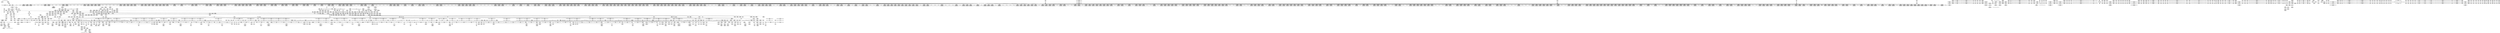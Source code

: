 digraph {
	CE0x3f48390 [shape=record,shape=Mrecord,label="{CE0x3f48390|get_current:tmp4|./arch/x86/include/asm/current.h,14}"]
	CE0x3f71180 [shape=record,shape=Mrecord,label="{CE0x3f71180|2472:_%struct.cred*,_:_CRE_2712,2720_|*MultipleSource*|Function::task_sid&Arg::task::|Function::current_has_perm&Arg::tsk::|Function::selinux_task_getsid&Arg::p::|security/selinux/hooks.c,208}"]
	CE0x3eea200 [shape=record,shape=Mrecord,label="{CE0x3eea200|i64*_getelementptr_inbounds_(_2_x_i64_,_2_x_i64_*___llvm_gcov_ctr281,_i64_0,_i64_1)|*Constant*|*SummSource*}"]
	CE0x3f18aa0 [shape=record,shape=Mrecord,label="{CE0x3f18aa0|current_sid:tmp13|security/selinux/hooks.c,218|*SummSink*}"]
	CE0x3f753d0 [shape=record,shape=Mrecord,label="{CE0x3f753d0|2472:_%struct.cred*,_:_CRE_2905,2906_}"]
	CE0x3fc7a90 [shape=record,shape=Mrecord,label="{CE0x3fc7a90|rcu_lock_release:tmp1}"]
	CE0x3f50530 [shape=record,shape=Mrecord,label="{CE0x3f50530|task_sid:do.body|*SummSource*}"]
	CE0x3f69f20 [shape=record,shape=Mrecord,label="{CE0x3f69f20|2472:_%struct.cred*,_:_CRE_2328,2336_|*MultipleSource*|Function::task_sid&Arg::task::|Function::current_has_perm&Arg::tsk::|Function::selinux_task_getsid&Arg::p::|security/selinux/hooks.c,208}"]
	CE0x3f69a60 [shape=record,shape=Mrecord,label="{CE0x3f69a60|2472:_%struct.cred*,_:_CRE_2312,2320_|*MultipleSource*|Function::task_sid&Arg::task::|Function::current_has_perm&Arg::tsk::|Function::selinux_task_getsid&Arg::p::|security/selinux/hooks.c,208}"]
	CE0x3fd1a00 [shape=record,shape=Mrecord,label="{CE0x3fd1a00|rcu_read_lock:tmp21|include/linux/rcupdate.h,884|*SummSink*}"]
	CE0x3f83a30 [shape=record,shape=Mrecord,label="{CE0x3f83a30|2472:_%struct.cred*,_:_CRE_6232,6240_|*MultipleSource*|Function::task_sid&Arg::task::|Function::current_has_perm&Arg::tsk::|Function::selinux_task_getsid&Arg::p::|security/selinux/hooks.c,208}"]
	CE0x3fb1490 [shape=record,shape=Mrecord,label="{CE0x3fb1490|__rcu_read_lock:tmp|*SummSink*}"]
	CE0x3fe7bf0 [shape=record,shape=Mrecord,label="{CE0x3fe7bf0|i8*_getelementptr_inbounds_(_44_x_i8_,_44_x_i8_*_.str47,_i32_0,_i32_0)|*Constant*|*SummSink*}"]
	CE0x3fbe760 [shape=record,shape=Mrecord,label="{CE0x3fbe760|rcu_lock_release:tmp6|*SummSource*}"]
	CE0x3fb7b50 [shape=record,shape=Mrecord,label="{CE0x3fb7b50|i64*_getelementptr_inbounds_(_4_x_i64_,_4_x_i64_*___llvm_gcov_ctr130,_i64_0,_i64_0)|*Constant*|*SummSource*}"]
	CE0x3fe4a50 [shape=record,shape=Mrecord,label="{CE0x3fe4a50|rcu_read_unlock:tmp16|include/linux/rcupdate.h,933|*SummSource*}"]
	CE0x3fb44c0 [shape=record,shape=Mrecord,label="{CE0x3fb44c0|i64*_getelementptr_inbounds_(_4_x_i64_,_4_x_i64_*___llvm_gcov_ctr135,_i64_0,_i64_1)|*Constant*|*SummSource*}"]
	CE0x3f829c0 [shape=record,shape=Mrecord,label="{CE0x3f829c0|2472:_%struct.cred*,_:_CRE_6184,6192_|*MultipleSource*|Function::task_sid&Arg::task::|Function::current_has_perm&Arg::tsk::|Function::selinux_task_getsid&Arg::p::|security/selinux/hooks.c,208}"]
	CE0x4024c30 [shape=record,shape=Mrecord,label="{CE0x4024c30|i64*_getelementptr_inbounds_(_4_x_i64_,_4_x_i64_*___llvm_gcov_ctr128,_i64_0,_i64_0)|*Constant*|*SummSink*}"]
	CE0x3f6f010 [shape=record,shape=Mrecord,label="{CE0x3f6f010|2472:_%struct.cred*,_:_CRE_2596,2598_|*MultipleSource*|Function::task_sid&Arg::task::|Function::current_has_perm&Arg::tsk::|Function::selinux_task_getsid&Arg::p::|security/selinux/hooks.c,208}"]
	CE0x3f2afe0 [shape=record,shape=Mrecord,label="{CE0x3f2afe0|i64_6|*Constant*}"]
	CE0x3ef2640 [shape=record,shape=Mrecord,label="{CE0x3ef2640|selinux_task_getsid:tmp2}"]
	CE0x3f3cae0 [shape=record,shape=Mrecord,label="{CE0x3f3cae0|_call_void_mcount()_#3}"]
	CE0x3f2d7b0 [shape=record,shape=Mrecord,label="{CE0x3f2d7b0|2472:_%struct.cred*,_:_CRE_232,240_|*MultipleSource*|Function::task_sid&Arg::task::|Function::current_has_perm&Arg::tsk::|Function::selinux_task_getsid&Arg::p::|security/selinux/hooks.c,208}"]
	CE0x3fd2780 [shape=record,shape=Mrecord,label="{CE0x3fd2780|cred_sid:bb|*SummSink*}"]
	CE0x3ef7df0 [shape=record,shape=Mrecord,label="{CE0x3ef7df0|avc_has_perm:entry|*SummSource*}"]
	CE0x3f13b60 [shape=record,shape=Mrecord,label="{CE0x3f13b60|i32_0|*Constant*|*SummSink*}"]
	CE0x3f582a0 [shape=record,shape=Mrecord,label="{CE0x3f582a0|rcu_read_lock:tmp18|include/linux/rcupdate.h,882|*SummSource*}"]
	CE0x3f5d2e0 [shape=record,shape=Mrecord,label="{CE0x3f5d2e0|2472:_%struct.cred*,_:_CRE_704,712_|*MultipleSource*|Function::task_sid&Arg::task::|Function::current_has_perm&Arg::tsk::|Function::selinux_task_getsid&Arg::p::|security/selinux/hooks.c,208}"]
	CE0x3fa9ee0 [shape=record,shape=Mrecord,label="{CE0x3fa9ee0|cred_sid:cred|Function::cred_sid&Arg::cred::|*SummSink*}"]
	CE0x3f86ce0 [shape=record,shape=Mrecord,label="{CE0x3f86ce0|2472:_%struct.cred*,_:_CRE_6317,6318_}"]
	CE0x3fc7790 [shape=record,shape=Mrecord,label="{CE0x3fc7790|rcu_read_unlock:tmp15|include/linux/rcupdate.h,933|*SummSink*}"]
	CE0x3f64e60 [shape=record,shape=Mrecord,label="{CE0x3f64e60|2472:_%struct.cred*,_:_CRE_2020,2032_|*MultipleSource*|Function::task_sid&Arg::task::|Function::current_has_perm&Arg::tsk::|Function::selinux_task_getsid&Arg::p::|security/selinux/hooks.c,208}"]
	CE0x3f2c560 [shape=record,shape=Mrecord,label="{CE0x3f2c560|_ret_void,_!dbg_!27717|include/linux/rcupdate.h,240}"]
	CE0x3fae120 [shape=record,shape=Mrecord,label="{CE0x3fae120|task_sid:tmp7|security/selinux/hooks.c,208|*SummSink*}"]
	CE0x3f18310 [shape=record,shape=Mrecord,label="{CE0x3f18310|i64*_getelementptr_inbounds_(_11_x_i64_,_11_x_i64_*___llvm_gcov_ctr125,_i64_0,_i64_6)|*Constant*|*SummSource*}"]
	CE0x3f15f20 [shape=record,shape=Mrecord,label="{CE0x3f15f20|i8*_getelementptr_inbounds_(_25_x_i8_,_25_x_i8_*_.str3,_i32_0,_i32_0)|*Constant*}"]
	CE0x3f7ee00 [shape=record,shape=Mrecord,label="{CE0x3f7ee00|2472:_%struct.cred*,_:_CRE_5856,5860_|*MultipleSource*|Function::task_sid&Arg::task::|Function::current_has_perm&Arg::tsk::|Function::selinux_task_getsid&Arg::p::|security/selinux/hooks.c,208}"]
	CE0x3f84f10 [shape=record,shape=Mrecord,label="{CE0x3f84f10|2472:_%struct.cred*,_:_CRE_6291,6292_}"]
	CE0x401eab0 [shape=record,shape=Mrecord,label="{CE0x401eab0|_call_void_lock_release(%struct.lockdep_map*_%map,_i32_1,_i64_ptrtoint_(i8*_blockaddress(_rcu_lock_release,_%__here)_to_i64))_#10,_!dbg_!27716|include/linux/rcupdate.h,423}"]
	CE0x3f04700 [shape=record,shape=Mrecord,label="{CE0x3f04700|current_sid:entry}"]
	CE0x3f2c250 [shape=record,shape=Mrecord,label="{CE0x3f2c250|__rcu_read_lock:entry|*SummSink*}"]
	CE0x3f40680 [shape=record,shape=Mrecord,label="{CE0x3f40680|i64*_getelementptr_inbounds_(_4_x_i64_,_4_x_i64_*___llvm_gcov_ctr135,_i64_0,_i64_2)|*Constant*}"]
	CE0x3fc8d00 [shape=record,shape=Mrecord,label="{CE0x3fc8d00|rcu_read_unlock:if.end|*SummSink*}"]
	CE0x3fa8590 [shape=record,shape=Mrecord,label="{CE0x3fa8590|i64*_getelementptr_inbounds_(_13_x_i64_,_13_x_i64_*___llvm_gcov_ctr126,_i64_0,_i64_12)|*Constant*|*SummSource*}"]
	CE0x3f00400 [shape=record,shape=Mrecord,label="{CE0x3f00400|current_has_perm:tmp2|*SummSource*}"]
	CE0x3fbb0c0 [shape=record,shape=Mrecord,label="{CE0x3fbb0c0|__preempt_count_add:do.body|*SummSink*}"]
	CE0x3f73780 [shape=record,shape=Mrecord,label="{CE0x3f73780|2472:_%struct.cred*,_:_CRE_2832,2840_|*MultipleSource*|Function::task_sid&Arg::task::|Function::current_has_perm&Arg::tsk::|Function::selinux_task_getsid&Arg::p::|security/selinux/hooks.c,208}"]
	CE0x3f86f40 [shape=record,shape=Mrecord,label="{CE0x3f86f40|2472:_%struct.cred*,_:_CRE_6319,6320_}"]
	CE0x3f50b20 [shape=record,shape=Mrecord,label="{CE0x3f50b20|rcu_read_lock:tmp4|include/linux/rcupdate.h,882|*SummSource*}"]
	CE0x403cc20 [shape=record,shape=Mrecord,label="{CE0x403cc20|i64*_getelementptr_inbounds_(_4_x_i64_,_4_x_i64_*___llvm_gcov_ctr129,_i64_0,_i64_0)|*Constant*}"]
	CE0x3fa6020 [shape=record,shape=Mrecord,label="{CE0x3fa6020|task_sid:tmp23|security/selinux/hooks.c,208|*SummSource*}"]
	CE0x3fcc560 [shape=record,shape=Mrecord,label="{CE0x3fcc560|rcu_read_unlock:tmp10|include/linux/rcupdate.h,933|*SummSource*}"]
	CE0x3f5c810 [shape=record,shape=Mrecord,label="{CE0x3f5c810|2472:_%struct.cred*,_:_CRE_664,672_|*MultipleSource*|Function::task_sid&Arg::task::|Function::current_has_perm&Arg::tsk::|Function::selinux_task_getsid&Arg::p::|security/selinux/hooks.c,208}"]
	CE0x3f3cd00 [shape=record,shape=Mrecord,label="{CE0x3f3cd00|rcu_read_lock:call|include/linux/rcupdate.h,882|*SummSink*}"]
	CE0x3f09d30 [shape=record,shape=Mrecord,label="{CE0x3f09d30|i64*_getelementptr_inbounds_(_11_x_i64_,_11_x_i64_*___llvm_gcov_ctr125,_i64_0,_i64_1)|*Constant*|*SummSink*}"]
	CE0x3faa470 [shape=record,shape=Mrecord,label="{CE0x3faa470|_call_void_rcu_read_unlock()_#10,_!dbg_!27748|security/selinux/hooks.c,209|*SummSink*}"]
	CE0x3ef7100 [shape=record,shape=Mrecord,label="{CE0x3ef7100|2472:_%struct.cred*,_:_CRE_692,693_}"]
	CE0x3f65350 [shape=record,shape=Mrecord,label="{CE0x3f65350|2472:_%struct.cred*,_:_CRE_2036,2040_|*MultipleSource*|Function::task_sid&Arg::task::|Function::current_has_perm&Arg::tsk::|Function::selinux_task_getsid&Arg::p::|security/selinux/hooks.c,208}"]
	CE0x3f3e960 [shape=record,shape=Mrecord,label="{CE0x3f3e960|2472:_%struct.cred*,_:_CRE_264,272_|*MultipleSource*|Function::task_sid&Arg::task::|Function::current_has_perm&Arg::tsk::|Function::selinux_task_getsid&Arg::p::|security/selinux/hooks.c,208}"]
	CE0x3faed80 [shape=record,shape=Mrecord,label="{CE0x3faed80|0:_i8,_:_GCMR_task_sid.__warned_internal_global_i8_0,_section_.data.unlikely_,_align_1:_elem_0:default:}"]
	CE0x3f5be90 [shape=record,shape=Mrecord,label="{CE0x3f5be90|2472:_%struct.cred*,_:_CRE_644,648_|*MultipleSource*|Function::task_sid&Arg::task::|Function::current_has_perm&Arg::tsk::|Function::selinux_task_getsid&Arg::p::|security/selinux/hooks.c,208}"]
	CE0x3f775b0 [shape=record,shape=Mrecord,label="{CE0x3f775b0|2472:_%struct.cred*,_:_CRE_2933,2934_}"]
	CE0x3f3fa30 [shape=record,shape=Mrecord,label="{CE0x3f3fa30|2472:_%struct.cred*,_:_CRE_0,8_|*MultipleSource*|Function::task_sid&Arg::task::|Function::current_has_perm&Arg::tsk::|Function::selinux_task_getsid&Arg::p::|security/selinux/hooks.c,208}"]
	CE0x3fe23f0 [shape=record,shape=Mrecord,label="{CE0x3fe23f0|rcu_read_unlock:tmp9|include/linux/rcupdate.h,933}"]
	CE0x3f75b90 [shape=record,shape=Mrecord,label="{CE0x3f75b90|2472:_%struct.cred*,_:_CRE_2911,2912_}"]
	CE0x3f14b70 [shape=record,shape=Mrecord,label="{CE0x3f14b70|current_sid:tmp9|security/selinux/hooks.c,218}"]
	CE0x3f8c190 [shape=record,shape=Mrecord,label="{CE0x3f8c190|2472:_%struct.cred*,_:_CRE_6476,6480_|*MultipleSource*|Function::task_sid&Arg::task::|Function::current_has_perm&Arg::tsk::|Function::selinux_task_getsid&Arg::p::|security/selinux/hooks.c,208}"]
	CE0x3f81b50 [shape=record,shape=Mrecord,label="{CE0x3f81b50|2472:_%struct.cred*,_:_CRE_6008,6136_|*MultipleSource*|Function::task_sid&Arg::task::|Function::current_has_perm&Arg::tsk::|Function::selinux_task_getsid&Arg::p::|security/selinux/hooks.c,208}"]
	CE0x3ee89f0 [shape=record,shape=Mrecord,label="{CE0x3ee89f0|current_sid:tmp15|security/selinux/hooks.c,218}"]
	CE0x3fe8be0 [shape=record,shape=Mrecord,label="{CE0x3fe8be0|rcu_read_unlock:tmp20|include/linux/rcupdate.h,933}"]
	CE0x3f04840 [shape=record,shape=Mrecord,label="{CE0x3f04840|current_sid:entry|*SummSource*}"]
	CE0x3fe8910 [shape=record,shape=Mrecord,label="{CE0x3fe8910|rcu_read_unlock:tmp19|include/linux/rcupdate.h,933}"]
	CE0x3f84fc0 [shape=record,shape=Mrecord,label="{CE0x3f84fc0|2472:_%struct.cred*,_:_CRE_6292,6293_}"]
	CE0x3ee8d70 [shape=record,shape=Mrecord,label="{CE0x3ee8d70|avc_has_perm:requested|Function::avc_has_perm&Arg::requested::|*SummSource*}"]
	CE0x3fe9ea0 [shape=record,shape=Mrecord,label="{CE0x3fe9ea0|rcu_read_unlock:tmp22|include/linux/rcupdate.h,935|*SummSource*}"]
	CE0x3efa580 [shape=record,shape=Mrecord,label="{CE0x3efa580|rcu_lock_acquire:map|Function::rcu_lock_acquire&Arg::map::|*SummSource*}"]
	CE0x3f8f370 [shape=record,shape=Mrecord,label="{CE0x3f8f370|2472:_%struct.cred*,_:_CRE_6640,6644_|*MultipleSource*|Function::task_sid&Arg::task::|Function::current_has_perm&Arg::tsk::|Function::selinux_task_getsid&Arg::p::|security/selinux/hooks.c,208}"]
	CE0x3f19870 [shape=record,shape=Mrecord,label="{CE0x3f19870|rcu_read_lock:tmp3|*SummSink*}"]
	CE0x3f3d520 [shape=record,shape=Mrecord,label="{CE0x3f3d520|cred_sid:tmp1}"]
	CE0x3fb7a80 [shape=record,shape=Mrecord,label="{CE0x3fb7a80|i64*_getelementptr_inbounds_(_4_x_i64_,_4_x_i64_*___llvm_gcov_ctr130,_i64_0,_i64_0)|*Constant*}"]
	CE0x3f7eba0 [shape=record,shape=Mrecord,label="{CE0x3f7eba0|2472:_%struct.cred*,_:_CRE_3168,5856_|*MultipleSource*|Function::task_sid&Arg::task::|Function::current_has_perm&Arg::tsk::|Function::selinux_task_getsid&Arg::p::|security/selinux/hooks.c,208}"]
	CE0x3fec420 [shape=record,shape=Mrecord,label="{CE0x3fec420|GLOBAL:__rcu_read_unlock|*Constant*|*SummSource*}"]
	CE0x3fa2970 [shape=record,shape=Mrecord,label="{CE0x3fa2970|i64_5|*Constant*}"]
	CE0x3fb5840 [shape=record,shape=Mrecord,label="{CE0x3fb5840|rcu_lock_acquire:tmp4|include/linux/rcupdate.h,418}"]
	CE0x3f70f20 [shape=record,shape=Mrecord,label="{CE0x3f70f20|2472:_%struct.cred*,_:_CRE_2704,2712_|*MultipleSource*|Function::task_sid&Arg::task::|Function::current_has_perm&Arg::tsk::|Function::selinux_task_getsid&Arg::p::|security/selinux/hooks.c,208}"]
	CE0x4028f30 [shape=record,shape=Mrecord,label="{CE0x4028f30|i64*_getelementptr_inbounds_(_4_x_i64_,_4_x_i64_*___llvm_gcov_ctr134,_i64_0,_i64_1)|*Constant*|*SummSource*}"]
	CE0x3f3c9c0 [shape=record,shape=Mrecord,label="{CE0x3f3c9c0|rcu_read_unlock:tmp3|*SummSink*}"]
	CE0x3f1ae70 [shape=record,shape=Mrecord,label="{CE0x3f1ae70|i1_true|*Constant*|*SummSink*}"]
	CE0x3fde150 [shape=record,shape=Mrecord,label="{CE0x3fde150|_call_void_lock_acquire(%struct.lockdep_map*_%map,_i32_0,_i32_0,_i32_2,_i32_0,_%struct.lockdep_map*_null,_i64_ptrtoint_(i8*_blockaddress(_rcu_lock_acquire,_%__here)_to_i64))_#10,_!dbg_!27716|include/linux/rcupdate.h,418}"]
	CE0x3eeea30 [shape=record,shape=Mrecord,label="{CE0x3eeea30|current_sid:tobool1|security/selinux/hooks.c,218}"]
	CE0x3eee8c0 [shape=record,shape=Mrecord,label="{CE0x3eee8c0|current_sid:tmp8|security/selinux/hooks.c,218|*SummSource*}"]
	CE0x3f623d0 [shape=record,shape=Mrecord,label="{CE0x3f623d0|2472:_%struct.cred*,_:_CRE_1864,1872_|*MultipleSource*|Function::task_sid&Arg::task::|Function::current_has_perm&Arg::tsk::|Function::selinux_task_getsid&Arg::p::|security/selinux/hooks.c,208}"]
	CE0x3fca210 [shape=record,shape=Mrecord,label="{CE0x3fca210|rcu_lock_acquire:indirectgoto|*SummSink*}"]
	CE0x400e780 [shape=record,shape=Mrecord,label="{CE0x400e780|rcu_lock_acquire:tmp6|*SummSource*}"]
	CE0x3fa2560 [shape=record,shape=Mrecord,label="{CE0x3fa2560|i64*_getelementptr_inbounds_(_4_x_i64_,_4_x_i64_*___llvm_gcov_ctr130,_i64_0,_i64_1)|*Constant*}"]
	CE0x3f5e410 [shape=record,shape=Mrecord,label="{CE0x3f5e410|2472:_%struct.cred*,_:_CRE_772,776_|*MultipleSource*|Function::task_sid&Arg::task::|Function::current_has_perm&Arg::tsk::|Function::selinux_task_getsid&Arg::p::|security/selinux/hooks.c,208}"]
	CE0x3f5f2d0 [shape=record,shape=Mrecord,label="{CE0x3f5f2d0|task_sid:tmp18|security/selinux/hooks.c,208}"]
	CE0x3f7ca60 [shape=record,shape=Mrecord,label="{CE0x3f7ca60|2472:_%struct.cred*,_:_CRE_3096,3104_|*MultipleSource*|Function::task_sid&Arg::task::|Function::current_has_perm&Arg::tsk::|Function::selinux_task_getsid&Arg::p::|security/selinux/hooks.c,208}"]
	CE0x3f00110 [shape=record,shape=Mrecord,label="{CE0x3f00110|COLLAPSED:_GCMRE___llvm_gcov_ctr281_internal_global_2_x_i64_zeroinitializer:_elem_0:default:}"]
	CE0x3f401a0 [shape=record,shape=Mrecord,label="{CE0x3f401a0|2472:_%struct.cred*,_:_CRE_216,224_|*MultipleSource*|Function::task_sid&Arg::task::|Function::current_has_perm&Arg::tsk::|Function::selinux_task_getsid&Arg::p::|security/selinux/hooks.c,208}"]
	CE0x3f90180 [shape=record,shape=Mrecord,label="{CE0x3f90180|2472:_%struct.cred*,_:_CRE_6672,6680_|*MultipleSource*|Function::task_sid&Arg::task::|Function::current_has_perm&Arg::tsk::|Function::selinux_task_getsid&Arg::p::|security/selinux/hooks.c,208}"]
	CE0x3f7a8c0 [shape=record,shape=Mrecord,label="{CE0x3f7a8c0|2472:_%struct.cred*,_:_CRE_2976,2980_|*MultipleSource*|Function::task_sid&Arg::task::|Function::current_has_perm&Arg::tsk::|Function::selinux_task_getsid&Arg::p::|security/selinux/hooks.c,208}"]
	CE0x3ef4690 [shape=record,shape=Mrecord,label="{CE0x3ef4690|_call_void_mcount()_#3}"]
	CE0x3f92e10 [shape=record,shape=Mrecord,label="{CE0x3f92e10|2472:_%struct.cred*,_:_CRE_10628,10632_|*MultipleSource*|Function::task_sid&Arg::task::|Function::current_has_perm&Arg::tsk::|Function::selinux_task_getsid&Arg::p::|security/selinux/hooks.c,208}"]
	CE0x401bfc0 [shape=record,shape=Mrecord,label="{CE0x401bfc0|GLOBAL:__preempt_count_sub|*Constant*|*SummSource*}"]
	CE0x3ee7f40 [shape=record,shape=Mrecord,label="{CE0x3ee7f40|i16_2|*Constant*|*SummSource*}"]
	CE0x3fe7610 [shape=record,shape=Mrecord,label="{CE0x3fe7610|i32_934|*Constant*|*SummSink*}"]
	CE0x3fc8490 [shape=record,shape=Mrecord,label="{CE0x3fc8490|rcu_read_unlock:tmp6|include/linux/rcupdate.h,933|*SummSink*}"]
	CE0x4012770 [shape=record,shape=Mrecord,label="{CE0x4012770|i64*_getelementptr_inbounds_(_4_x_i64_,_4_x_i64_*___llvm_gcov_ctr135,_i64_0,_i64_1)|*Constant*|*SummSink*}"]
	CE0x3f55950 [shape=record,shape=Mrecord,label="{CE0x3f55950|i64*_getelementptr_inbounds_(_11_x_i64_,_11_x_i64_*___llvm_gcov_ctr127,_i64_0,_i64_8)|*Constant*|*SummSink*}"]
	CE0x3f4eb30 [shape=record,shape=Mrecord,label="{CE0x3f4eb30|task_sid:do.body5|*SummSink*}"]
	CE0x3efcb30 [shape=record,shape=Mrecord,label="{CE0x3efcb30|i32_78|*Constant*|*SummSink*}"]
	CE0x3fc7b00 [shape=record,shape=Mrecord,label="{CE0x3fc7b00|rcu_lock_release:tmp1|*SummSource*}"]
	CE0x3f55580 [shape=record,shape=Mrecord,label="{CE0x3f55580|rcu_read_lock:do.end}"]
	CE0x3fcafd0 [shape=record,shape=Mrecord,label="{CE0x3fcafd0|_ret_void,_!dbg_!27719|./arch/x86/include/asm/preempt.h,73}"]
	CE0x3f95d90 [shape=record,shape=Mrecord,label="{CE0x3f95d90|task_sid:tmp14|security/selinux/hooks.c,208|*SummSink*}"]
	CE0x4020d70 [shape=record,shape=Mrecord,label="{CE0x4020d70|i64*_getelementptr_inbounds_(_4_x_i64_,_4_x_i64_*___llvm_gcov_ctr130,_i64_0,_i64_2)|*Constant*|*SummSource*}"]
	CE0x3f0c630 [shape=record,shape=Mrecord,label="{CE0x3f0c630|GLOBAL:current_sid.__warned|Global_var:current_sid.__warned|*SummSource*}"]
	CE0x3f86950 [shape=record,shape=Mrecord,label="{CE0x3f86950|2472:_%struct.cred*,_:_CRE_6314,6315_}"]
	CE0x3eec390 [shape=record,shape=Mrecord,label="{CE0x3eec390|avc_has_perm:ssid|Function::avc_has_perm&Arg::ssid::}"]
	CE0x3f6edb0 [shape=record,shape=Mrecord,label="{CE0x3f6edb0|2472:_%struct.cred*,_:_CRE_2594,2596_|*MultipleSource*|Function::task_sid&Arg::task::|Function::current_has_perm&Arg::tsk::|Function::selinux_task_getsid&Arg::p::|security/selinux/hooks.c,208}"]
	CE0x3ee8120 [shape=record,shape=Mrecord,label="{CE0x3ee8120|avc_has_perm:tclass|Function::avc_has_perm&Arg::tclass::}"]
	CE0x401ec50 [shape=record,shape=Mrecord,label="{CE0x401ec50|_call_void_lock_release(%struct.lockdep_map*_%map,_i32_1,_i64_ptrtoint_(i8*_blockaddress(_rcu_lock_release,_%__here)_to_i64))_#10,_!dbg_!27716|include/linux/rcupdate.h,423|*SummSink*}"]
	CE0x3fb07f0 [shape=record,shape=Mrecord,label="{CE0x3fb07f0|i32_2|*Constant*}"]
	CE0x3fbd4a0 [shape=record,shape=Mrecord,label="{CE0x3fbd4a0|i64_1|*Constant*}"]
	CE0x4012330 [shape=record,shape=Mrecord,label="{CE0x4012330|i32_0|*Constant*}"]
	CE0x3fd4c60 [shape=record,shape=Mrecord,label="{CE0x3fd4c60|rcu_read_unlock:tmp10|include/linux/rcupdate.h,933|*SummSink*}"]
	CE0x3f4b180 [shape=record,shape=Mrecord,label="{CE0x3f4b180|task_sid:tmp1|*SummSource*}"]
	CE0x3f796f0 [shape=record,shape=Mrecord,label="{CE0x3f796f0|2472:_%struct.cred*,_:_CRE_2961,2962_}"]
	CE0x3f75cc0 [shape=record,shape=Mrecord,label="{CE0x3f75cc0|2472:_%struct.cred*,_:_CRE_2912,2913_}"]
	CE0x3f38b60 [shape=record,shape=Mrecord,label="{CE0x3f38b60|task_sid:tmp2}"]
	CE0x3f56ac0 [shape=record,shape=Mrecord,label="{CE0x3f56ac0|rcu_read_lock:tmp19|include/linux/rcupdate.h,882|*SummSource*}"]
	CE0x4010590 [shape=record,shape=Mrecord,label="{CE0x4010590|_call_void___preempt_count_sub(i32_1)_#10,_!dbg_!27715|include/linux/rcupdate.h,244|*SummSink*}"]
	CE0x401f8e0 [shape=record,shape=Mrecord,label="{CE0x401f8e0|i64*_getelementptr_inbounds_(_4_x_i64_,_4_x_i64_*___llvm_gcov_ctr133,_i64_0,_i64_3)|*Constant*|*SummSource*}"]
	CE0x3f51980 [shape=record,shape=Mrecord,label="{CE0x3f51980|i64*_getelementptr_inbounds_(_2_x_i64_,_2_x_i64_*___llvm_gcov_ctr131,_i64_0,_i64_0)|*Constant*|*SummSource*}"]
	CE0x3f11300 [shape=record,shape=Mrecord,label="{CE0x3f11300|current_sid:tmp18|security/selinux/hooks.c,218|*SummSink*}"]
	CE0x3fe8040 [shape=record,shape=Mrecord,label="{CE0x3fe8040|i64*_getelementptr_inbounds_(_11_x_i64_,_11_x_i64_*___llvm_gcov_ctr132,_i64_0,_i64_9)|*Constant*|*SummSource*}"]
	CE0x3eee700 [shape=record,shape=Mrecord,label="{CE0x3eee700|0:_i8,_:_GCMR_current_sid.__warned_internal_global_i8_0,_section_.data.unlikely_,_align_1:_elem_0:default:}"]
	CE0x3f43200 [shape=record,shape=Mrecord,label="{CE0x3f43200|rcu_read_lock:if.end|*SummSource*}"]
	CE0x3f865c0 [shape=record,shape=Mrecord,label="{CE0x3f865c0|2472:_%struct.cred*,_:_CRE_6311,6312_}"]
	CE0x3efb8a0 [shape=record,shape=Mrecord,label="{CE0x3efb8a0|rcu_read_lock:do.body|*SummSource*}"]
	CE0x3f8a250 [shape=record,shape=Mrecord,label="{CE0x3f8a250|2472:_%struct.cred*,_:_CRE_6376,6384_|*MultipleSource*|Function::task_sid&Arg::task::|Function::current_has_perm&Arg::tsk::|Function::selinux_task_getsid&Arg::p::|security/selinux/hooks.c,208}"]
	CE0x3f5c5b0 [shape=record,shape=Mrecord,label="{CE0x3f5c5b0|2472:_%struct.cred*,_:_CRE_656,660_|*MultipleSource*|Function::task_sid&Arg::task::|Function::current_has_perm&Arg::tsk::|Function::selinux_task_getsid&Arg::p::|security/selinux/hooks.c,208}"]
	CE0x3f938d0 [shape=record,shape=Mrecord,label="{CE0x3f938d0|task_sid:tobool1|security/selinux/hooks.c,208|*SummSource*}"]
	CE0x3f5d410 [shape=record,shape=Mrecord,label="{CE0x3f5d410|2472:_%struct.cred*,_:_CRE_712,720_|*MultipleSource*|Function::task_sid&Arg::task::|Function::current_has_perm&Arg::tsk::|Function::selinux_task_getsid&Arg::p::|security/selinux/hooks.c,208}"]
	CE0x3f0ad60 [shape=record,shape=Mrecord,label="{CE0x3f0ad60|i64_0|*Constant*|*SummSource*}"]
	CE0x3f7a400 [shape=record,shape=Mrecord,label="{CE0x3f7a400|2472:_%struct.cred*,_:_CRE_2972,2973_}"]
	CE0x3f77480 [shape=record,shape=Mrecord,label="{CE0x3f77480|2472:_%struct.cred*,_:_CRE_2932,2933_}"]
	CE0x3f00d90 [shape=record,shape=Mrecord,label="{CE0x3f00d90|_call_void_mcount()_#3|*SummSource*}"]
	CE0x3f79820 [shape=record,shape=Mrecord,label="{CE0x3f79820|2472:_%struct.cred*,_:_CRE_2962,2963_}"]
	CE0x3f03640 [shape=record,shape=Mrecord,label="{CE0x3f03640|GLOBAL:__llvm_gcov_ctr125|Global_var:__llvm_gcov_ctr125}"]
	CE0x3f5fc20 [shape=record,shape=Mrecord,label="{CE0x3f5fc20|_call_void_lockdep_rcu_suspicious(i8*_getelementptr_inbounds_(_25_x_i8_,_25_x_i8_*_.str3,_i32_0,_i32_0),_i32_208,_i8*_getelementptr_inbounds_(_41_x_i8_,_41_x_i8_*_.str44,_i32_0,_i32_0))_#10,_!dbg_!27732|security/selinux/hooks.c,208}"]
	CE0x3fa0410 [shape=record,shape=Mrecord,label="{CE0x3fa0410|i64*_getelementptr_inbounds_(_11_x_i64_,_11_x_i64_*___llvm_gcov_ctr127,_i64_0,_i64_8)|*Constant*}"]
	CE0x3f42b40 [shape=record,shape=Mrecord,label="{CE0x3f42b40|get_current:tmp2}"]
	CE0x3f4f130 [shape=record,shape=Mrecord,label="{CE0x3f4f130|%struct.task_struct*_(%struct.task_struct**)*_asm_movq_%gs:$_1:P_,$0_,_r,im,_dirflag_,_fpsr_,_flags_}"]
	CE0x400f1d0 [shape=record,shape=Mrecord,label="{CE0x400f1d0|i8*_undef|*Constant*}"]
	CE0x3f695d0 [shape=record,shape=Mrecord,label="{CE0x3f695d0|2472:_%struct.cred*,_:_CRE_2296,2304_|*MultipleSource*|Function::task_sid&Arg::task::|Function::current_has_perm&Arg::tsk::|Function::selinux_task_getsid&Arg::p::|security/selinux/hooks.c,208}"]
	CE0x3ee0120 [shape=record,shape=Mrecord,label="{CE0x3ee0120|i64*_getelementptr_inbounds_(_11_x_i64_,_11_x_i64_*___llvm_gcov_ctr125,_i64_0,_i64_6)|*Constant*}"]
	CE0x3fd3100 [shape=record,shape=Mrecord,label="{CE0x3fd3100|cred_sid:tmp5|security/selinux/hooks.c,196|*SummSink*}"]
	CE0x3fdcbf0 [shape=record,shape=Mrecord,label="{CE0x3fdcbf0|rcu_lock_acquire:tmp3|*SummSource*}"]
	CE0x3f8e760 [shape=record,shape=Mrecord,label="{CE0x3f8e760|2472:_%struct.cred*,_:_CRE_6600,6608_|*MultipleSource*|Function::task_sid&Arg::task::|Function::current_has_perm&Arg::tsk::|Function::selinux_task_getsid&Arg::p::|security/selinux/hooks.c,208}"]
	CE0x3fa18d0 [shape=record,shape=Mrecord,label="{CE0x3fa18d0|COLLAPSED:_GCMRE___llvm_gcov_ctr127_internal_global_11_x_i64_zeroinitializer:_elem_0:default:}"]
	CE0x40204e0 [shape=record,shape=Mrecord,label="{CE0x40204e0|__rcu_read_unlock:do.end|*SummSink*}"]
	CE0x3efbfd0 [shape=record,shape=Mrecord,label="{CE0x3efbfd0|GLOBAL:get_current|*Constant*|*SummSink*}"]
	CE0x3f5fd80 [shape=record,shape=Mrecord,label="{CE0x3f5fd80|task_sid:tmp19|security/selinux/hooks.c,208|*SummSource*}"]
	CE0x3f86bb0 [shape=record,shape=Mrecord,label="{CE0x3f86bb0|2472:_%struct.cred*,_:_CRE_6316,6317_}"]
	CE0x3fb38f0 [shape=record,shape=Mrecord,label="{CE0x3fb38f0|i64*_getelementptr_inbounds_(_4_x_i64_,_4_x_i64_*___llvm_gcov_ctr135,_i64_0,_i64_2)|*Constant*|*SummSink*}"]
	CE0x3f9fe00 [shape=record,shape=Mrecord,label="{CE0x3f9fe00|rcu_read_lock:tmp15|include/linux/rcupdate.h,882|*SummSink*}"]
	CE0x3fa1a20 [shape=record,shape=Mrecord,label="{CE0x3fa1a20|i64*_getelementptr_inbounds_(_11_x_i64_,_11_x_i64_*___llvm_gcov_ctr127,_i64_0,_i64_0)|*Constant*|*SummSource*}"]
	CE0x3f6d490 [shape=record,shape=Mrecord,label="{CE0x3f6d490|2472:_%struct.cred*,_:_CRE_2525,2526_}"]
	CE0x3f776e0 [shape=record,shape=Mrecord,label="{CE0x3f776e0|2472:_%struct.cred*,_:_CRE_2934,2935_}"]
	CE0x3fd9c00 [shape=record,shape=Mrecord,label="{CE0x3fd9c00|i32_1|*Constant*}"]
	CE0x3f7b7c0 [shape=record,shape=Mrecord,label="{CE0x3f7b7c0|2472:_%struct.cred*,_:_CRE_3032,3036_|*MultipleSource*|Function::task_sid&Arg::task::|Function::current_has_perm&Arg::tsk::|Function::selinux_task_getsid&Arg::p::|security/selinux/hooks.c,208}"]
	CE0x3f4bd40 [shape=record,shape=Mrecord,label="{CE0x3f4bd40|2472:_%struct.cred*,_:_CRE_92,96_|*MultipleSource*|Function::task_sid&Arg::task::|Function::current_has_perm&Arg::tsk::|Function::selinux_task_getsid&Arg::p::|security/selinux/hooks.c,208}"]
	CE0x3f05ea0 [shape=record,shape=Mrecord,label="{CE0x3f05ea0|current_sid:tmp4|security/selinux/hooks.c,218}"]
	CE0x3f852c0 [shape=record,shape=Mrecord,label="{CE0x3f852c0|2472:_%struct.cred*,_:_CRE_6295,6296_}"]
	CE0x3fa3190 [shape=record,shape=Mrecord,label="{CE0x3fa3190|__rcu_read_lock:tmp1}"]
	CE0x3f77940 [shape=record,shape=Mrecord,label="{CE0x3f77940|2472:_%struct.cred*,_:_CRE_2936,2937_}"]
	CE0x3f048d0 [shape=record,shape=Mrecord,label="{CE0x3f048d0|current_sid:entry|*SummSink*}"]
	CE0x3ef6a90 [shape=record,shape=Mrecord,label="{CE0x3ef6a90|2472:_%struct.cred*,_:_CRE_688,689_}"]
	CE0x3f768a0 [shape=record,shape=Mrecord,label="{CE0x3f768a0|2472:_%struct.cred*,_:_CRE_2922,2923_}"]
	CE0x3fdc070 [shape=record,shape=Mrecord,label="{CE0x3fdc070|rcu_read_unlock:land.lhs.true}"]
	CE0x3fa8690 [shape=record,shape=Mrecord,label="{CE0x3fa8690|i64*_getelementptr_inbounds_(_13_x_i64_,_13_x_i64_*___llvm_gcov_ctr126,_i64_0,_i64_12)|*Constant*|*SummSink*}"]
	CE0x3f04960 [shape=record,shape=Mrecord,label="{CE0x3f04960|_ret_i32_%tmp24,_!dbg_!27742|security/selinux/hooks.c,220}"]
	CE0x3ee92e0 [shape=record,shape=Mrecord,label="{CE0x3ee92e0|avc_has_perm:auditdata|Function::avc_has_perm&Arg::auditdata::|*SummSink*}"]
	CE0x3fa5c90 [shape=record,shape=Mrecord,label="{CE0x3fa5c90|task_sid:tmp22|security/selinux/hooks.c,208|*SummSource*}"]
	CE0x3f2cd80 [shape=record,shape=Mrecord,label="{CE0x3f2cd80|get_current:tmp3|*SummSink*}"]
	CE0x3efc390 [shape=record,shape=Mrecord,label="{CE0x3efc390|_ret_%struct.task_struct*_%tmp4,_!dbg_!27714|./arch/x86/include/asm/current.h,14|*SummSource*}"]
	CE0x3f4a140 [shape=record,shape=Mrecord,label="{CE0x3f4a140|_call_void_mcount()_#3|*SummSource*}"]
	CE0x3f3e050 [shape=record,shape=Mrecord,label="{CE0x3f3e050|GLOBAL:__llvm_gcov_ctr127|Global_var:__llvm_gcov_ctr127|*SummSource*}"]
	CE0x3fb0b80 [shape=record,shape=Mrecord,label="{CE0x3fb0b80|rcu_lock_release:indirectgoto}"]
	CE0x3f61f10 [shape=record,shape=Mrecord,label="{CE0x3f61f10|2472:_%struct.cred*,_:_CRE_1848,1856_|*MultipleSource*|Function::task_sid&Arg::task::|Function::current_has_perm&Arg::tsk::|Function::selinux_task_getsid&Arg::p::|security/selinux/hooks.c,208}"]
	CE0x3fde680 [shape=record,shape=Mrecord,label="{CE0x3fde680|rcu_lock_release:tmp|*SummSource*}"]
	CE0x3fa02a0 [shape=record,shape=Mrecord,label="{CE0x3fa02a0|rcu_read_lock:tmp16|include/linux/rcupdate.h,882|*SummSink*}"]
	CE0x3f06070 [shape=record,shape=Mrecord,label="{CE0x3f06070|current_sid:tmp4|security/selinux/hooks.c,218|*SummSink*}"]
	CE0x3f3e220 [shape=record,shape=Mrecord,label="{CE0x3f3e220|task_sid:do.end6|*SummSink*}"]
	CE0x3f5dcf0 [shape=record,shape=Mrecord,label="{CE0x3f5dcf0|2472:_%struct.cred*,_:_CRE_744,760_|*MultipleSource*|Function::task_sid&Arg::task::|Function::current_has_perm&Arg::tsk::|Function::selinux_task_getsid&Arg::p::|security/selinux/hooks.c,208}"]
	CE0x3ef2570 [shape=record,shape=Mrecord,label="{CE0x3ef2570|selinux_task_getsid:entry|*SummSink*}"]
	CE0x3fb5920 [shape=record,shape=Mrecord,label="{CE0x3fb5920|rcu_lock_acquire:tmp4|include/linux/rcupdate.h,418|*SummSink*}"]
	CE0x3f95f10 [shape=record,shape=Mrecord,label="{CE0x3f95f10|i64_6|*Constant*|*SummSource*}"]
	CE0x3f82270 [shape=record,shape=Mrecord,label="{CE0x3f82270|2472:_%struct.cred*,_:_CRE_6152,6168_|*MultipleSource*|Function::task_sid&Arg::task::|Function::current_has_perm&Arg::tsk::|Function::selinux_task_getsid&Arg::p::|security/selinux/hooks.c,208}"]
	CE0x3f54cf0 [shape=record,shape=Mrecord,label="{CE0x3f54cf0|2472:_%struct.cred*,_:_CRE_296,304_|*MultipleSource*|Function::task_sid&Arg::task::|Function::current_has_perm&Arg::tsk::|Function::selinux_task_getsid&Arg::p::|security/selinux/hooks.c,208}"]
	CE0x3ef4a30 [shape=record,shape=Mrecord,label="{CE0x3ef4a30|current_sid:if.then|*SummSink*}"]
	CE0x3faaf60 [shape=record,shape=Mrecord,label="{CE0x3faaf60|rcu_read_unlock:entry|*SummSink*}"]
	CE0x3f80360 [shape=record,shape=Mrecord,label="{CE0x3f80360|2472:_%struct.cred*,_:_CRE_5928,5936_|*MultipleSource*|Function::task_sid&Arg::task::|Function::current_has_perm&Arg::tsk::|Function::selinux_task_getsid&Arg::p::|security/selinux/hooks.c,208}"]
	CE0x3f13640 [shape=record,shape=Mrecord,label="{CE0x3f13640|GLOBAL:rcu_read_lock|*Constant*|*SummSource*}"]
	CE0x3f77220 [shape=record,shape=Mrecord,label="{CE0x3f77220|2472:_%struct.cred*,_:_CRE_2930,2931_}"]
	CE0x3f14c70 [shape=record,shape=Mrecord,label="{CE0x3f14c70|current_sid:tmp9|security/selinux/hooks.c,218|*SummSource*}"]
	CE0x3eea560 [shape=record,shape=Mrecord,label="{CE0x3eea560|i64_1|*Constant*}"]
	CE0x3f0b7e0 [shape=record,shape=Mrecord,label="{CE0x3f0b7e0|current_sid:tmp19|security/selinux/hooks.c,218|*SummSink*}"]
	CE0x3febab0 [shape=record,shape=Mrecord,label="{CE0x3febab0|_ret_void,_!dbg_!27717|include/linux/rcupdate.h,424|*SummSource*}"]
	CE0x3ee5ad0 [shape=record,shape=Mrecord,label="{CE0x3ee5ad0|_call_void_mcount()_#3|*SummSink*}"]
	CE0x4060a80 [shape=record,shape=Mrecord,label="{CE0x4060a80|__preempt_count_add:tmp4|./arch/x86/include/asm/preempt.h,72|*SummSource*}"]
	CE0x3f9f890 [shape=record,shape=Mrecord,label="{CE0x3f9f890|rcu_read_lock:tmp14|include/linux/rcupdate.h,882|*SummSink*}"]
	CE0x3f79e10 [shape=record,shape=Mrecord,label="{CE0x3f79e10|2472:_%struct.cred*,_:_CRE_2967,2968_}"]
	CE0x3f89080 [shape=record,shape=Mrecord,label="{CE0x3f89080|2472:_%struct.cred*,_:_CRE_6347,6348_}"]
	CE0x3feb070 [shape=record,shape=Mrecord,label="{CE0x3feb070|GLOBAL:rcu_lock_release|*Constant*|*SummSource*}"]
	CE0x5149440 [shape=record,shape=Mrecord,label="{CE0x5149440|GLOBAL:current_has_perm|*Constant*|*SummSink*}"]
	CE0x3faaef0 [shape=record,shape=Mrecord,label="{CE0x3faaef0|rcu_read_unlock:entry|*SummSource*}"]
	CE0x3f87530 [shape=record,shape=Mrecord,label="{CE0x3f87530|2472:_%struct.cred*,_:_CRE_6324,6325_}"]
	CE0x3f2bbd0 [shape=record,shape=Mrecord,label="{CE0x3f2bbd0|current_sid:tmp24|security/selinux/hooks.c,220|*SummSink*}"]
	CE0x3efc210 [shape=record,shape=Mrecord,label="{CE0x3efc210|get_current:entry|*SummSource*}"]
	CE0x3f17600 [shape=record,shape=Mrecord,label="{CE0x3f17600|task_sid:do.body5}"]
	CE0x3fadb90 [shape=record,shape=Mrecord,label="{CE0x3fadb90|task_sid:tmp6|security/selinux/hooks.c,208|*SummSink*}"]
	CE0x3f5fec0 [shape=record,shape=Mrecord,label="{CE0x3f5fec0|_call_void_lockdep_rcu_suspicious(i8*_getelementptr_inbounds_(_25_x_i8_,_25_x_i8_*_.str3,_i32_0,_i32_0),_i32_208,_i8*_getelementptr_inbounds_(_41_x_i8_,_41_x_i8_*_.str44,_i32_0,_i32_0))_#10,_!dbg_!27732|security/selinux/hooks.c,208|*SummSource*}"]
	CE0x3fc90b0 [shape=record,shape=Mrecord,label="{CE0x3fc90b0|_call_void_asm_sideeffect_,_memory_,_dirflag_,_fpsr_,_flags_()_#3,_!dbg_!27714,_!srcloc_!27715|include/linux/rcupdate.h,239|*SummSink*}"]
	CE0x4028880 [shape=record,shape=Mrecord,label="{CE0x4028880|__rcu_read_unlock:tmp3}"]
	CE0x3f77cd0 [shape=record,shape=Mrecord,label="{CE0x3f77cd0|2472:_%struct.cred*,_:_CRE_2939,2940_}"]
	CE0x400d580 [shape=record,shape=Mrecord,label="{CE0x400d580|%struct.lockdep_map*_null|*Constant*}"]
	CE0x3fbe530 [shape=record,shape=Mrecord,label="{CE0x3fbe530|__rcu_read_unlock:do.body|*SummSink*}"]
	CE0x4038090 [shape=record,shape=Mrecord,label="{CE0x4038090|__rcu_read_unlock:bb|*SummSource*}"]
	CE0x3f5f200 [shape=record,shape=Mrecord,label="{CE0x3f5f200|i64*_getelementptr_inbounds_(_13_x_i64_,_13_x_i64_*___llvm_gcov_ctr126,_i64_0,_i64_8)|*Constant*|*SummSink*}"]
	CE0x3f62af0 [shape=record,shape=Mrecord,label="{CE0x3f62af0|2472:_%struct.cred*,_:_CRE_1888,1896_|*MultipleSource*|Function::task_sid&Arg::task::|Function::current_has_perm&Arg::tsk::|Function::selinux_task_getsid&Arg::p::|security/selinux/hooks.c,208}"]
	CE0x3f66ae0 [shape=record,shape=Mrecord,label="{CE0x3f66ae0|2472:_%struct.cred*,_:_CRE_2088,2096_|*MultipleSource*|Function::task_sid&Arg::task::|Function::current_has_perm&Arg::tsk::|Function::selinux_task_getsid&Arg::p::|security/selinux/hooks.c,208}"]
	CE0x3ef8490 [shape=record,shape=Mrecord,label="{CE0x3ef8490|current_has_perm:bb|*SummSink*}"]
	CE0x3ef14e0 [shape=record,shape=Mrecord,label="{CE0x3ef14e0|current_has_perm:tsk|Function::current_has_perm&Arg::tsk::|*SummSink*}"]
	CE0x403cfa0 [shape=record,shape=Mrecord,label="{CE0x403cfa0|__preempt_count_sub:tmp}"]
	CE0x3f3eb40 [shape=record,shape=Mrecord,label="{CE0x3f3eb40|2472:_%struct.cred*,_:_CRE_20,24_|*MultipleSource*|Function::task_sid&Arg::task::|Function::current_has_perm&Arg::tsk::|Function::selinux_task_getsid&Arg::p::|security/selinux/hooks.c,208}"]
	CE0x3f2d5c0 [shape=record,shape=Mrecord,label="{CE0x3f2d5c0|GLOBAL:current_task|Global_var:current_task|*SummSink*}"]
	CE0x3ef8b40 [shape=record,shape=Mrecord,label="{CE0x3ef8b40|2472:_%struct.cred*,_:_CRE_328,336_|*MultipleSource*|Function::task_sid&Arg::task::|Function::current_has_perm&Arg::tsk::|Function::selinux_task_getsid&Arg::p::|security/selinux/hooks.c,208}"]
	CE0x3fd6f10 [shape=record,shape=Mrecord,label="{CE0x3fd6f10|rcu_lock_acquire:entry|*SummSink*}"]
	CE0x3ee96a0 [shape=record,shape=Mrecord,label="{CE0x3ee96a0|avc_has_perm:auditdata|Function::avc_has_perm&Arg::auditdata::|*SummSource*}"]
	CE0x3f3e7c0 [shape=record,shape=Mrecord,label="{CE0x3f3e7c0|2472:_%struct.cred*,_:_CRE_16,20_|*MultipleSource*|Function::task_sid&Arg::task::|Function::current_has_perm&Arg::tsk::|Function::selinux_task_getsid&Arg::p::|security/selinux/hooks.c,208}"]
	CE0x3f15760 [shape=record,shape=Mrecord,label="{CE0x3f15760|_call_void_lockdep_rcu_suspicious(i8*_getelementptr_inbounds_(_25_x_i8_,_25_x_i8_*_.str3,_i32_0,_i32_0),_i32_218,_i8*_getelementptr_inbounds_(_45_x_i8_,_45_x_i8_*_.str12,_i32_0,_i32_0))_#10,_!dbg_!27727|security/selinux/hooks.c,218}"]
	CE0x3fd7e00 [shape=record,shape=Mrecord,label="{CE0x3fd7e00|__preempt_count_sub:tmp5|./arch/x86/include/asm/preempt.h,77|*SummSource*}"]
	CE0x4039470 [shape=record,shape=Mrecord,label="{CE0x4039470|__preempt_count_add:do.end}"]
	CE0x3fe8e00 [shape=record,shape=Mrecord,label="{CE0x3fe8e00|rcu_read_unlock:tmp20|include/linux/rcupdate.h,933|*SummSource*}"]
	CE0x3f41030 [shape=record,shape=Mrecord,label="{CE0x3f41030|__preempt_count_sub:tmp3|*SummSource*}"]
	CE0x3f77ba0 [shape=record,shape=Mrecord,label="{CE0x3f77ba0|2472:_%struct.cred*,_:_CRE_2938,2939_}"]
	CE0x3fca490 [shape=record,shape=Mrecord,label="{CE0x3fca490|i64*_getelementptr_inbounds_(_11_x_i64_,_11_x_i64_*___llvm_gcov_ctr132,_i64_0,_i64_1)|*Constant*|*SummSource*}"]
	CE0x3eea5d0 [shape=record,shape=Mrecord,label="{CE0x3eea5d0|current_sid:tmp1}"]
	CE0x3ef8150 [shape=record,shape=Mrecord,label="{CE0x3ef8150|avc_has_perm:entry|*SummSink*}"]
	CE0x401eb20 [shape=record,shape=Mrecord,label="{CE0x401eb20|_call_void_lock_release(%struct.lockdep_map*_%map,_i32_1,_i64_ptrtoint_(i8*_blockaddress(_rcu_lock_release,_%__here)_to_i64))_#10,_!dbg_!27716|include/linux/rcupdate.h,423|*SummSource*}"]
	CE0x3fd9af0 [shape=record,shape=Mrecord,label="{CE0x3fd9af0|__preempt_count_add:entry|*SummSink*}"]
	CE0x3f5bc30 [shape=record,shape=Mrecord,label="{CE0x3f5bc30|2472:_%struct.cred*,_:_CRE_640,644_|*MultipleSource*|Function::task_sid&Arg::task::|Function::current_has_perm&Arg::tsk::|Function::selinux_task_getsid&Arg::p::|security/selinux/hooks.c,208}"]
	CE0x3ef7b50 [shape=record,shape=Mrecord,label="{CE0x3ef7b50|i32_(i32,_i32,_i16,_i32,_%struct.common_audit_data*)*_bitcast_(i32_(i32,_i32,_i16,_i32,_%struct.common_audit_data.495*)*_avc_has_perm_to_i32_(i32,_i32,_i16,_i32,_%struct.common_audit_data*)*)|*Constant*|*SummSink*}"]
	CE0x3ef8700 [shape=record,shape=Mrecord,label="{CE0x3ef8700|2472:_%struct.cred*,_:_CRE_312,320_|*MultipleSource*|Function::task_sid&Arg::task::|Function::current_has_perm&Arg::tsk::|Function::selinux_task_getsid&Arg::p::|security/selinux/hooks.c,208}"]
	CE0x3f69370 [shape=record,shape=Mrecord,label="{CE0x3f69370|2472:_%struct.cred*,_:_CRE_2288,2296_|*MultipleSource*|Function::task_sid&Arg::task::|Function::current_has_perm&Arg::tsk::|Function::selinux_task_getsid&Arg::p::|security/selinux/hooks.c,208}"]
	CE0x4028790 [shape=record,shape=Mrecord,label="{CE0x4028790|__rcu_read_unlock:tmp2|*SummSink*}"]
	CE0x3fe9710 [shape=record,shape=Mrecord,label="{CE0x3fe9710|rcu_read_unlock:tmp21|include/linux/rcupdate.h,935|*SummSource*}"]
	CE0x3feb2e0 [shape=record,shape=Mrecord,label="{CE0x3feb2e0|rcu_lock_release:entry|*SummSink*}"]
	CE0x4038f80 [shape=record,shape=Mrecord,label="{CE0x4038f80|__preempt_count_add:do.body}"]
	CE0x3fd1bf0 [shape=record,shape=Mrecord,label="{CE0x3fd1bf0|rcu_read_lock:tmp22|include/linux/rcupdate.h,884}"]
	CE0x3f3d280 [shape=record,shape=Mrecord,label="{CE0x3f3d280|i64*_getelementptr_inbounds_(_13_x_i64_,_13_x_i64_*___llvm_gcov_ctr126,_i64_0,_i64_1)|*Constant*|*SummSink*}"]
	CE0x3ee2520 [shape=record,shape=Mrecord,label="{CE0x3ee2520|selinux_task_getsid:bb|*SummSink*}"]
	CE0x3faf670 [shape=record,shape=Mrecord,label="{CE0x3faf670|__rcu_read_lock:do.body}"]
	CE0x3f908a0 [shape=record,shape=Mrecord,label="{CE0x3f908a0|2472:_%struct.cred*,_:_CRE_10528,10536_|*MultipleSource*|Function::task_sid&Arg::task::|Function::current_has_perm&Arg::tsk::|Function::selinux_task_getsid&Arg::p::|security/selinux/hooks.c,208}"]
	CE0x527c0a0 [shape=record,shape=Mrecord,label="{CE0x527c0a0|i64_1|*Constant*}"]
	CE0x3eebfb0 [shape=record,shape=Mrecord,label="{CE0x3eebfb0|task_sid:task|Function::task_sid&Arg::task::|*SummSource*}"]
	CE0x3f8ff50 [shape=record,shape=Mrecord,label="{CE0x3f8ff50|2472:_%struct.cred*,_:_CRE_6664,6668_|*MultipleSource*|Function::task_sid&Arg::task::|Function::current_has_perm&Arg::tsk::|Function::selinux_task_getsid&Arg::p::|security/selinux/hooks.c,208}"]
	CE0x3ee4ae0 [shape=record,shape=Mrecord,label="{CE0x3ee4ae0|get_current:tmp1}"]
	CE0x3f4edb0 [shape=record,shape=Mrecord,label="{CE0x3f4edb0|task_sid:bb|*SummSource*}"]
	CE0x3feb670 [shape=record,shape=Mrecord,label="{CE0x3feb670|rcu_lock_release:map|Function::rcu_lock_release&Arg::map::|*SummSink*}"]
	CE0x3f52410 [shape=record,shape=Mrecord,label="{CE0x3f52410|2472:_%struct.cred*,_:_CRE_136,144_|*MultipleSource*|Function::task_sid&Arg::task::|Function::current_has_perm&Arg::tsk::|Function::selinux_task_getsid&Arg::p::|security/selinux/hooks.c,208}"]
	CE0x3f3ddb0 [shape=record,shape=Mrecord,label="{CE0x3f3ddb0|GLOBAL:__llvm_gcov_ctr127|Global_var:__llvm_gcov_ctr127}"]
	CE0x3f84610 [shape=record,shape=Mrecord,label="{CE0x3f84610|2472:_%struct.cred*,_:_CRE_6280,6284_|*MultipleSource*|Function::task_sid&Arg::task::|Function::current_has_perm&Arg::tsk::|Function::selinux_task_getsid&Arg::p::|security/selinux/hooks.c,208}"]
	CE0x3fe5fe0 [shape=record,shape=Mrecord,label="{CE0x3fe5fe0|i64*_getelementptr_inbounds_(_4_x_i64_,_4_x_i64_*___llvm_gcov_ctr129,_i64_0,_i64_3)|*Constant*}"]
	CE0x3f60c50 [shape=record,shape=Mrecord,label="{CE0x3f60c50|i32_208|*Constant*|*SummSink*}"]
	CE0x3fe90a0 [shape=record,shape=Mrecord,label="{CE0x3fe90a0|rcu_read_unlock:tmp21|include/linux/rcupdate.h,935}"]
	CE0x3fe3080 [shape=record,shape=Mrecord,label="{CE0x3fe3080|GLOBAL:__preempt_count_add|*Constant*}"]
	CE0x3ee8190 [shape=record,shape=Mrecord,label="{CE0x3ee8190|avc_has_perm:tclass|Function::avc_has_perm&Arg::tclass::|*SummSource*}"]
	CE0x3f4f070 [shape=record,shape=Mrecord,label="{CE0x3f4f070|get_current:tmp4|./arch/x86/include/asm/current.h,14|*SummSink*}"]
	CE0x3f0c100 [shape=record,shape=Mrecord,label="{CE0x3f0c100|2472:_%struct.cred*,_:_CRE_208,216_|*MultipleSource*|Function::task_sid&Arg::task::|Function::current_has_perm&Arg::tsk::|Function::selinux_task_getsid&Arg::p::|security/selinux/hooks.c,208}"]
	CE0x3f88700 [shape=record,shape=Mrecord,label="{CE0x3f88700|2472:_%struct.cred*,_:_CRE_6339,6340_}"]
	CE0x3f02360 [shape=record,shape=Mrecord,label="{CE0x3f02360|i64*_getelementptr_inbounds_(_2_x_i64_,_2_x_i64_*___llvm_gcov_ctr136,_i64_0,_i64_0)|*Constant*}"]
	CE0x3fd7970 [shape=record,shape=Mrecord,label="{CE0x3fd7970|rcu_lock_acquire:tmp1|*SummSource*}"]
	CE0x3faf590 [shape=record,shape=Mrecord,label="{CE0x3faf590|__rcu_read_lock:bb|*SummSink*}"]
	CE0x4024720 [shape=record,shape=Mrecord,label="{CE0x4024720|__rcu_read_lock:tmp4|include/linux/rcupdate.h,239|*SummSource*}"]
	CE0x3f95770 [shape=record,shape=Mrecord,label="{CE0x3f95770|task_sid:tobool4|security/selinux/hooks.c,208|*SummSink*}"]
	CE0x3fe3810 [shape=record,shape=Mrecord,label="{CE0x3fe3810|rcu_lock_release:tmp1|*SummSink*}"]
	CE0x4015f90 [shape=record,shape=Mrecord,label="{CE0x4015f90|__preempt_count_sub:tmp7|./arch/x86/include/asm/preempt.h,78|*SummSource*}"]
	CE0x3f5f9f0 [shape=record,shape=Mrecord,label="{CE0x3f5f9f0|task_sid:tmp18|security/selinux/hooks.c,208|*SummSink*}"]
	CE0x3f843b0 [shape=record,shape=Mrecord,label="{CE0x3f843b0|2472:_%struct.cred*,_:_CRE_6264,6280_|*MultipleSource*|Function::task_sid&Arg::task::|Function::current_has_perm&Arg::tsk::|Function::selinux_task_getsid&Arg::p::|security/selinux/hooks.c,208}"]
	CE0x3f9fc80 [shape=record,shape=Mrecord,label="{CE0x3f9fc80|rcu_read_lock:tmp15|include/linux/rcupdate.h,882|*SummSource*}"]
	CE0x3efba80 [shape=record,shape=Mrecord,label="{CE0x3efba80|rcu_read_lock:land.lhs.true|*SummSource*}"]
	CE0x3f897a0 [shape=record,shape=Mrecord,label="{CE0x3f897a0|2472:_%struct.cred*,_:_CRE_6353,6354_}"]
	CE0x3f157d0 [shape=record,shape=Mrecord,label="{CE0x3f157d0|_call_void_lockdep_rcu_suspicious(i8*_getelementptr_inbounds_(_25_x_i8_,_25_x_i8_*_.str3,_i32_0,_i32_0),_i32_218,_i8*_getelementptr_inbounds_(_45_x_i8_,_45_x_i8_*_.str12,_i32_0,_i32_0))_#10,_!dbg_!27727|security/selinux/hooks.c,218|*SummSource*}"]
	CE0x3f5a0f0 [shape=record,shape=Mrecord,label="{CE0x3f5a0f0|2472:_%struct.cred*,_:_CRE_544,552_|*MultipleSource*|Function::task_sid&Arg::task::|Function::current_has_perm&Arg::tsk::|Function::selinux_task_getsid&Arg::p::|security/selinux/hooks.c,208}"]
	CE0x3fae560 [shape=record,shape=Mrecord,label="{CE0x3fae560|task_sid:tmp9|security/selinux/hooks.c,208}"]
	CE0x3eff650 [shape=record,shape=Mrecord,label="{CE0x3eff650|current_sid:if.then}"]
	CE0x3f76c30 [shape=record,shape=Mrecord,label="{CE0x3f76c30|2472:_%struct.cred*,_:_CRE_2925,2926_}"]
	CE0x3fdcfd0 [shape=record,shape=Mrecord,label="{CE0x3fdcfd0|i64*_getelementptr_inbounds_(_11_x_i64_,_11_x_i64_*___llvm_gcov_ctr132,_i64_0,_i64_0)|*Constant*}"]
	CE0x3f04120 [shape=record,shape=Mrecord,label="{CE0x3f04120|current_has_perm:call|security/selinux/hooks.c,1542|*SummSink*}"]
	CE0x3f031d0 [shape=record,shape=Mrecord,label="{CE0x3f031d0|current_sid:tobool|security/selinux/hooks.c,218|*SummSink*}"]
	CE0x3f79bb0 [shape=record,shape=Mrecord,label="{CE0x3f79bb0|2472:_%struct.cred*,_:_CRE_2965,2966_}"]
	CE0x3ee9ac0 [shape=record,shape=Mrecord,label="{CE0x3ee9ac0|current_sid:land.lhs.true|*SummSource*}"]
	CE0x3f713e0 [shape=record,shape=Mrecord,label="{CE0x3f713e0|2472:_%struct.cred*,_:_CRE_2720,2724_|*MultipleSource*|Function::task_sid&Arg::task::|Function::current_has_perm&Arg::tsk::|Function::selinux_task_getsid&Arg::p::|security/selinux/hooks.c,208}"]
	CE0x3edfd00 [shape=record,shape=Mrecord,label="{CE0x3edfd00|current_sid:tmp12|security/selinux/hooks.c,218}"]
	CE0x4023960 [shape=record,shape=Mrecord,label="{CE0x4023960|i64*_getelementptr_inbounds_(_4_x_i64_,_4_x_i64_*___llvm_gcov_ctr133,_i64_0,_i64_2)|*Constant*|*SummSink*}"]
	CE0x3f5df50 [shape=record,shape=Mrecord,label="{CE0x3f5df50|2472:_%struct.cred*,_:_CRE_760,768_|*MultipleSource*|Function::task_sid&Arg::task::|Function::current_has_perm&Arg::tsk::|Function::selinux_task_getsid&Arg::p::|security/selinux/hooks.c,208}"]
	CE0x3ef3d40 [shape=record,shape=Mrecord,label="{CE0x3ef3d40|i64*_getelementptr_inbounds_(_11_x_i64_,_11_x_i64_*___llvm_gcov_ctr125,_i64_0,_i64_1)|*Constant*}"]
	CE0x400dac0 [shape=record,shape=Mrecord,label="{CE0x400dac0|i64_ptrtoint_(i8*_blockaddress(_rcu_lock_acquire,_%__here)_to_i64)|*Constant*}"]
	CE0x3f87070 [shape=record,shape=Mrecord,label="{CE0x3f87070|2472:_%struct.cred*,_:_CRE_6320,6321_}"]
	CE0x3fec5f0 [shape=record,shape=Mrecord,label="{CE0x3fec5f0|__rcu_read_unlock:entry|*SummSource*}"]
	CE0x3f95230 [shape=record,shape=Mrecord,label="{CE0x3f95230|task_sid:tobool4|security/selinux/hooks.c,208|*SummSource*}"]
	CE0x3fac0f0 [shape=record,shape=Mrecord,label="{CE0x3fac0f0|cred_sid:tmp5|security/selinux/hooks.c,196}"]
	CE0x3fecbe0 [shape=record,shape=Mrecord,label="{CE0x3fecbe0|_ret_void,_!dbg_!27717|include/linux/rcupdate.h,245|*SummSource*}"]
	CE0x3f85780 [shape=record,shape=Mrecord,label="{CE0x3f85780|2472:_%struct.cred*,_:_CRE_6299,6300_}"]
	CE0x3fb0c60 [shape=record,shape=Mrecord,label="{CE0x3fb0c60|rcu_lock_release:indirectgoto|*SummSource*}"]
	CE0x3f80d10 [shape=record,shape=Mrecord,label="{CE0x3f80d10|2472:_%struct.cred*,_:_CRE_5960,5968_|*MultipleSource*|Function::task_sid&Arg::task::|Function::current_has_perm&Arg::tsk::|Function::selinux_task_getsid&Arg::p::|security/selinux/hooks.c,208}"]
	CE0x3f66fa0 [shape=record,shape=Mrecord,label="{CE0x3f66fa0|2472:_%struct.cred*,_:_CRE_2104,2112_|*MultipleSource*|Function::task_sid&Arg::task::|Function::current_has_perm&Arg::tsk::|Function::selinux_task_getsid&Arg::p::|security/selinux/hooks.c,208}"]
	CE0x400f440 [shape=record,shape=Mrecord,label="{CE0x400f440|i8*_undef|*Constant*|*SummSource*}"]
	CE0x3f87d80 [shape=record,shape=Mrecord,label="{CE0x3f87d80|2472:_%struct.cred*,_:_CRE_6331,6332_}"]
	CE0x3f16d50 [shape=record,shape=Mrecord,label="{CE0x3f16d50|2472:_%struct.cred*,_:_CRE_392,400_|*MultipleSource*|Function::task_sid&Arg::task::|Function::current_has_perm&Arg::tsk::|Function::selinux_task_getsid&Arg::p::|security/selinux/hooks.c,208}"]
	CE0x3fd6e40 [shape=record,shape=Mrecord,label="{CE0x3fd6e40|rcu_lock_acquire:entry|*SummSource*}"]
	CE0x400f060 [shape=record,shape=Mrecord,label="{CE0x400f060|rcu_lock_acquire:tmp7|*SummSource*}"]
	CE0x3f65f00 [shape=record,shape=Mrecord,label="{CE0x3f65f00|2472:_%struct.cred*,_:_CRE_2056,2057_|*MultipleSource*|Function::task_sid&Arg::task::|Function::current_has_perm&Arg::tsk::|Function::selinux_task_getsid&Arg::p::|security/selinux/hooks.c,208}"]
	CE0x3f93f40 [shape=record,shape=Mrecord,label="{CE0x3f93f40|task_sid:tmp10|security/selinux/hooks.c,208|*SummSource*}"]
	CE0x4028110 [shape=record,shape=Mrecord,label="{CE0x4028110|_call_void_mcount()_#3|*SummSink*}"]
	CE0x3fae4d0 [shape=record,shape=Mrecord,label="{CE0x3fae4d0|task_sid:tmp8|security/selinux/hooks.c,208|*SummSink*}"]
	CE0x3f0dec0 [shape=record,shape=Mrecord,label="{CE0x3f0dec0|rcu_read_lock:land.lhs.true2|*SummSink*}"]
	CE0x3f6fe50 [shape=record,shape=Mrecord,label="{CE0x3f6fe50|2472:_%struct.cred*,_:_CRE_2656,2664_|*MultipleSource*|Function::task_sid&Arg::task::|Function::current_has_perm&Arg::tsk::|Function::selinux_task_getsid&Arg::p::|security/selinux/hooks.c,208}"]
	CE0x3f7a790 [shape=record,shape=Mrecord,label="{CE0x3f7a790|2472:_%struct.cred*,_:_CRE_2975,2976_}"]
	CE0x3fa0e70 [shape=record,shape=Mrecord,label="{CE0x3fa0e70|GLOBAL:rcu_read_lock.__warned|Global_var:rcu_read_lock.__warned}"]
	CE0x3f86490 [shape=record,shape=Mrecord,label="{CE0x3f86490|2472:_%struct.cred*,_:_CRE_6310,6311_}"]
	CE0x3fd8f10 [shape=record,shape=Mrecord,label="{CE0x3fd8f10|rcu_read_unlock:tmp14|include/linux/rcupdate.h,933|*SummSource*}"]
	CE0x400ee80 [shape=record,shape=Mrecord,label="{CE0x400ee80|rcu_lock_acquire:tmp7}"]
	CE0x3f7d3e0 [shape=record,shape=Mrecord,label="{CE0x3f7d3e0|2472:_%struct.cred*,_:_CRE_3116,3120_|*MultipleSource*|Function::task_sid&Arg::task::|Function::current_has_perm&Arg::tsk::|Function::selinux_task_getsid&Arg::p::|security/selinux/hooks.c,208}"]
	CE0x3fd50e0 [shape=record,shape=Mrecord,label="{CE0x3fd50e0|rcu_read_unlock:tmp11|include/linux/rcupdate.h,933|*SummSource*}"]
	CE0x3f539e0 [shape=record,shape=Mrecord,label="{CE0x3f539e0|rcu_read_lock:land.lhs.true2}"]
	CE0x3f6f270 [shape=record,shape=Mrecord,label="{CE0x3f6f270|2472:_%struct.cred*,_:_CRE_2598,2600_|*MultipleSource*|Function::task_sid&Arg::task::|Function::current_has_perm&Arg::tsk::|Function::selinux_task_getsid&Arg::p::|security/selinux/hooks.c,208}"]
	"CONST[source:0(mediator),value:2(dynamic)][purpose:{subject}][SnkIdx:0]"
	CE0x3f3b370 [shape=record,shape=Mrecord,label="{CE0x3f3b370|cred_sid:tmp4|*LoadInst*|security/selinux/hooks.c,196}"]
	CE0x3fc9970 [shape=record,shape=Mrecord,label="{CE0x3fc9970|rcu_lock_acquire:bb|*SummSink*}"]
	"CONST[source:0(mediator),value:2(dynamic)][purpose:{subject}][SrcIdx:4]"
	CE0x3fc9840 [shape=record,shape=Mrecord,label="{CE0x3fc9840|rcu_lock_acquire:bb|*SummSource*}"]
	CE0x3f818f0 [shape=record,shape=Mrecord,label="{CE0x3f818f0|2472:_%struct.cred*,_:_CRE_6000,6008_|*MultipleSource*|Function::task_sid&Arg::task::|Function::current_has_perm&Arg::tsk::|Function::selinux_task_getsid&Arg::p::|security/selinux/hooks.c,208}"]
	CE0x3fe6ab0 [shape=record,shape=Mrecord,label="{CE0x3fe6ab0|_call_void_lockdep_rcu_suspicious(i8*_getelementptr_inbounds_(_25_x_i8_,_25_x_i8_*_.str45,_i32_0,_i32_0),_i32_934,_i8*_getelementptr_inbounds_(_44_x_i8_,_44_x_i8_*_.str47,_i32_0,_i32_0))_#10,_!dbg_!27726|include/linux/rcupdate.h,933|*SummSource*}"]
	CE0x3eecca0 [shape=record,shape=Mrecord,label="{CE0x3eecca0|i16_2|*Constant*}"]
	CE0x3f7dd60 [shape=record,shape=Mrecord,label="{CE0x3f7dd60|2472:_%struct.cred*,_:_CRE_3140,3144_|*MultipleSource*|Function::task_sid&Arg::task::|Function::current_has_perm&Arg::tsk::|Function::selinux_task_getsid&Arg::p::|security/selinux/hooks.c,208}"]
	CE0x3f8ee80 [shape=record,shape=Mrecord,label="{CE0x3f8ee80|2472:_%struct.cred*,_:_CRE_6624,6632_|*MultipleSource*|Function::task_sid&Arg::task::|Function::current_has_perm&Arg::tsk::|Function::selinux_task_getsid&Arg::p::|security/selinux/hooks.c,208}"]
	CE0x3f4c3e0 [shape=record,shape=Mrecord,label="{CE0x3f4c3e0|task_sid:tmp|*SummSink*}"]
	CE0x3f76510 [shape=record,shape=Mrecord,label="{CE0x3f76510|2472:_%struct.cred*,_:_CRE_2919,2920_}"]
	CE0x3f013a0 [shape=record,shape=Mrecord,label="{CE0x3f013a0|_call_void_mcount()_#3|*SummSink*}"]
	CE0x3f6e110 [shape=record,shape=Mrecord,label="{CE0x3f6e110|2472:_%struct.cred*,_:_CRE_2536,2544_|*MultipleSource*|Function::task_sid&Arg::task::|Function::current_has_perm&Arg::tsk::|Function::selinux_task_getsid&Arg::p::|security/selinux/hooks.c,208}"]
	CE0x3f13e70 [shape=record,shape=Mrecord,label="{CE0x3f13e70|COLLAPSED:_GCMRE___llvm_gcov_ctr98_internal_global_2_x_i64_zeroinitializer:_elem_0:default:}"]
	CE0x3f4d8e0 [shape=record,shape=Mrecord,label="{CE0x3f4d8e0|GLOBAL:rcu_lock_acquire|*Constant*|*SummSink*}"]
	CE0x3f3a340 [shape=record,shape=Mrecord,label="{CE0x3f3a340|rcu_read_lock:tmp2}"]
	CE0x3fb0350 [shape=record,shape=Mrecord,label="{CE0x3fb0350|GLOBAL:lock_acquire|*Constant*|*SummSource*}"]
	CE0x3fa3820 [shape=record,shape=Mrecord,label="{CE0x3fa3820|_call_void_mcount()_#3|*SummSource*}"]
	CE0x3fa51a0 [shape=record,shape=Mrecord,label="{CE0x3fa51a0|task_sid:tmp22|security/selinux/hooks.c,208}"]
	CE0x3fa0120 [shape=record,shape=Mrecord,label="{CE0x3fa0120|rcu_read_lock:tmp16|include/linux/rcupdate.h,882|*SummSource*}"]
	CE0x4024790 [shape=record,shape=Mrecord,label="{CE0x4024790|__rcu_read_lock:tmp4|include/linux/rcupdate.h,239|*SummSink*}"]
	CE0x3f0c3a0 [shape=record,shape=Mrecord,label="{CE0x3f0c3a0|GLOBAL:current_sid.__warned|Global_var:current_sid.__warned}"]
	CE0x3f3e300 [shape=record,shape=Mrecord,label="{CE0x3f3e300|task_sid:do.end|*SummSource*}"]
	CE0x3f94470 [shape=record,shape=Mrecord,label="{CE0x3f94470|task_sid:tmp11|security/selinux/hooks.c,208|*SummSource*}"]
	CE0x3ef1350 [shape=record,shape=Mrecord,label="{CE0x3ef1350|selinux_task_getsid:tmp2|*SummSink*}"]
	CE0x3f453b0 [shape=record,shape=Mrecord,label="{CE0x3f453b0|rcu_read_lock:tmp9|include/linux/rcupdate.h,882|*SummSink*}"]
	CE0x3f2a350 [shape=record,shape=Mrecord,label="{CE0x3f2a350|rcu_read_lock:tmp12|include/linux/rcupdate.h,882|*SummSource*}"]
	CE0x3fa4bc0 [shape=record,shape=Mrecord,label="{CE0x3fa4bc0|task_sid:tmp20|security/selinux/hooks.c,208}"]
	CE0x3fa5d00 [shape=record,shape=Mrecord,label="{CE0x3fa5d00|task_sid:tmp22|security/selinux/hooks.c,208|*SummSink*}"]
	CE0x4016530 [shape=record,shape=Mrecord,label="{CE0x4016530|__preempt_count_sub:tmp4|./arch/x86/include/asm/preempt.h,77|*SummSink*}"]
	CE0x3f6fbf0 [shape=record,shape=Mrecord,label="{CE0x3f6fbf0|2472:_%struct.cred*,_:_CRE_2648,2656_|*MultipleSource*|Function::task_sid&Arg::task::|Function::current_has_perm&Arg::tsk::|Function::selinux_task_getsid&Arg::p::|security/selinux/hooks.c,208}"]
	CE0x3f81fe0 [shape=record,shape=Mrecord,label="{CE0x3f81fe0|2472:_%struct.cred*,_:_CRE_6144,6152_|*MultipleSource*|Function::task_sid&Arg::task::|Function::current_has_perm&Arg::tsk::|Function::selinux_task_getsid&Arg::p::|security/selinux/hooks.c,208}"]
	CE0x3fbe380 [shape=record,shape=Mrecord,label="{CE0x3fbe380|i64*_getelementptr_inbounds_(_4_x_i64_,_4_x_i64_*___llvm_gcov_ctr129,_i64_0,_i64_1)|*Constant*|*SummSink*}"]
	CE0x3fdaa60 [shape=record,shape=Mrecord,label="{CE0x3fdaa60|rcu_lock_acquire:tmp}"]
	CE0x3f7a1a0 [shape=record,shape=Mrecord,label="{CE0x3f7a1a0|2472:_%struct.cred*,_:_CRE_2970,2971_}"]
	CE0x3ef8920 [shape=record,shape=Mrecord,label="{CE0x3ef8920|2472:_%struct.cred*,_:_CRE_320,328_|*MultipleSource*|Function::task_sid&Arg::task::|Function::current_has_perm&Arg::tsk::|Function::selinux_task_getsid&Arg::p::|security/selinux/hooks.c,208}"]
	CE0x3f1abd0 [shape=record,shape=Mrecord,label="{CE0x3f1abd0|task_sid:tmp}"]
	CE0x3feb5b0 [shape=record,shape=Mrecord,label="{CE0x3feb5b0|rcu_lock_release:map|Function::rcu_lock_release&Arg::map::|*SummSource*}"]
	CE0x3f0b850 [shape=record,shape=Mrecord,label="{CE0x3f0b850|current_sid:tmp20|security/selinux/hooks.c,218}"]
	CE0x3fa4880 [shape=record,shape=Mrecord,label="{CE0x3fa4880|i8*_getelementptr_inbounds_(_41_x_i8_,_41_x_i8_*_.str44,_i32_0,_i32_0)|*Constant*|*SummSource*}"]
	CE0x3f2eac0 [shape=record,shape=Mrecord,label="{CE0x3f2eac0|current_sid:tmp22|security/selinux/hooks.c,218|*SummSink*}"]
	CE0x3fc8c30 [shape=record,shape=Mrecord,label="{CE0x3fc8c30|rcu_read_unlock:if.end|*SummSource*}"]
	CE0x3f44170 [shape=record,shape=Mrecord,label="{CE0x3f44170|rcu_read_unlock:tmp5|include/linux/rcupdate.h,933}"]
	CE0x4023a40 [shape=record,shape=Mrecord,label="{CE0x4023a40|rcu_lock_release:tmp4|include/linux/rcupdate.h,423|*SummSink*}"]
	CE0x3fa6cf0 [shape=record,shape=Mrecord,label="{CE0x3fa6cf0|i64*_getelementptr_inbounds_(_13_x_i64_,_13_x_i64_*___llvm_gcov_ctr126,_i64_0,_i64_9)|*Constant*}"]
	CE0x3f2aa70 [shape=record,shape=Mrecord,label="{CE0x3f2aa70|rcu_read_lock:call3|include/linux/rcupdate.h,882|*SummSink*}"]
	CE0x3ee2b20 [shape=record,shape=Mrecord,label="{CE0x3ee2b20|selinux_task_getsid:bb}"]
	CE0x3fda0a0 [shape=record,shape=Mrecord,label="{CE0x3fda0a0|i64*_getelementptr_inbounds_(_11_x_i64_,_11_x_i64_*___llvm_gcov_ctr132,_i64_0,_i64_0)|*Constant*|*SummSource*}"]
	CE0x3fcbe40 [shape=record,shape=Mrecord,label="{CE0x3fcbe40|i64*_getelementptr_inbounds_(_4_x_i64_,_4_x_i64_*___llvm_gcov_ctr133,_i64_0,_i64_1)|*Constant*|*SummSource*}"]
	CE0x3fa39d0 [shape=record,shape=Mrecord,label="{CE0x3fa39d0|i64*_getelementptr_inbounds_(_4_x_i64_,_4_x_i64_*___llvm_gcov_ctr128,_i64_0,_i64_2)|*Constant*}"]
	CE0x3f0da00 [shape=record,shape=Mrecord,label="{CE0x3f0da00|rcu_read_lock:tmp6|include/linux/rcupdate.h,882|*SummSource*}"]
	CE0x3fc7660 [shape=record,shape=Mrecord,label="{CE0x3fc7660|rcu_read_unlock:tmp15|include/linux/rcupdate.h,933|*SummSource*}"]
	CE0x3f38f10 [shape=record,shape=Mrecord,label="{CE0x3f38f10|i64*_getelementptr_inbounds_(_2_x_i64_,_2_x_i64_*___llvm_gcov_ctr131,_i64_0,_i64_1)|*Constant*|*SummSink*}"]
	CE0x3f649a0 [shape=record,shape=Mrecord,label="{CE0x3f649a0|2472:_%struct.cred*,_:_CRE_1984,2016_|*MultipleSource*|Function::task_sid&Arg::task::|Function::current_has_perm&Arg::tsk::|Function::selinux_task_getsid&Arg::p::|security/selinux/hooks.c,208}"]
	CE0x3f50390 [shape=record,shape=Mrecord,label="{CE0x3f50390|task_sid:land.lhs.true|*SummSource*}"]
	CE0x3f96770 [shape=record,shape=Mrecord,label="{CE0x3f96770|task_sid:tmp15|security/selinux/hooks.c,208|*SummSource*}"]
	CE0x3fa9910 [shape=record,shape=Mrecord,label="{CE0x3fa9910|cred_sid:entry}"]
	CE0x3fddde0 [shape=record,shape=Mrecord,label="{CE0x3fddde0|rcu_lock_acquire:tmp5|include/linux/rcupdate.h,418|*SummSink*}"]
	CE0x3f5ce20 [shape=record,shape=Mrecord,label="{CE0x3f5ce20|2472:_%struct.cred*,_:_CRE_700,701_}"]
	CE0x3ef40e0 [shape=record,shape=Mrecord,label="{CE0x3ef40e0|i64*_getelementptr_inbounds_(_11_x_i64_,_11_x_i64_*___llvm_gcov_ctr125,_i64_0,_i64_1)|*Constant*|*SummSource*}"]
	CE0x3efa450 [shape=record,shape=Mrecord,label="{CE0x3efa450|rcu_lock_acquire:map|Function::rcu_lock_acquire&Arg::map::}"]
	CE0x4011190 [shape=record,shape=Mrecord,label="{CE0x4011190|_ret_void,_!dbg_!27720|./arch/x86/include/asm/preempt.h,78|*SummSink*}"]
	CE0x3f64080 [shape=record,shape=Mrecord,label="{CE0x3f64080|2472:_%struct.cred*,_:_CRE_1960,1968_|*MultipleSource*|Function::task_sid&Arg::task::|Function::current_has_perm&Arg::tsk::|Function::selinux_task_getsid&Arg::p::|security/selinux/hooks.c,208}"]
	CE0x3f73030 [shape=record,shape=Mrecord,label="{CE0x3f73030|2472:_%struct.cred*,_:_CRE_2808,2816_|*MultipleSource*|Function::task_sid&Arg::task::|Function::current_has_perm&Arg::tsk::|Function::selinux_task_getsid&Arg::p::|security/selinux/hooks.c,208}"]
	CE0x3f04d20 [shape=record,shape=Mrecord,label="{CE0x3f04d20|current_has_perm:call1|security/selinux/hooks.c,1543|*SummSink*}"]
	CE0x3fd4090 [shape=record,shape=Mrecord,label="{CE0x3fd4090|_call_void___preempt_count_sub(i32_1)_#10,_!dbg_!27715|include/linux/rcupdate.h,244}"]
	CE0x3ef6f20 [shape=record,shape=Mrecord,label="{CE0x3ef6f20|2472:_%struct.cred*,_:_CRE_690,691_}"]
	CE0x401e090 [shape=record,shape=Mrecord,label="{CE0x401e090|_call_void_mcount()_#3}"]
	CE0x3fc2b30 [shape=record,shape=Mrecord,label="{CE0x3fc2b30|i64*_getelementptr_inbounds_(_4_x_i64_,_4_x_i64_*___llvm_gcov_ctr129,_i64_0,_i64_2)|*Constant*|*SummSource*}"]
	CE0x3efb6a0 [shape=record,shape=Mrecord,label="{CE0x3efb6a0|rcu_read_unlock:tmp8|include/linux/rcupdate.h,933}"]
	CE0x3f3dab0 [shape=record,shape=Mrecord,label="{CE0x3f3dab0|2472:_%struct.cred*,_:_CRE_56,64_|*MultipleSource*|Function::task_sid&Arg::task::|Function::current_has_perm&Arg::tsk::|Function::selinux_task_getsid&Arg::p::|security/selinux/hooks.c,208}"]
	CE0x3fe1d40 [shape=record,shape=Mrecord,label="{CE0x3fe1d40|rcu_lock_release:tmp3|*SummSink*}"]
	CE0x4010ec0 [shape=record,shape=Mrecord,label="{CE0x4010ec0|__preempt_count_sub:val|Function::__preempt_count_sub&Arg::val::|*SummSink*}"]
	CE0x5a21e60 [shape=record,shape=Mrecord,label="{CE0x5a21e60|current_has_perm:entry|*SummSource*}"]
	CE0x3fab270 [shape=record,shape=Mrecord,label="{CE0x3fab270|_ret_void,_!dbg_!27735|include/linux/rcupdate.h,938}"]
	CE0x3f83ef0 [shape=record,shape=Mrecord,label="{CE0x3f83ef0|2472:_%struct.cred*,_:_CRE_6248,6256_|*MultipleSource*|Function::task_sid&Arg::task::|Function::current_has_perm&Arg::tsk::|Function::selinux_task_getsid&Arg::p::|security/selinux/hooks.c,208}"]
	CE0x3ee8230 [shape=record,shape=Mrecord,label="{CE0x3ee8230|avc_has_perm:tclass|Function::avc_has_perm&Arg::tclass::|*SummSink*}"]
	CE0x3f79f40 [shape=record,shape=Mrecord,label="{CE0x3f79f40|2472:_%struct.cred*,_:_CRE_2968,2969_}"]
	CE0x3f8d6c0 [shape=record,shape=Mrecord,label="{CE0x3f8d6c0|2472:_%struct.cred*,_:_CRE_6536,6544_|*MultipleSource*|Function::task_sid&Arg::task::|Function::current_has_perm&Arg::tsk::|Function::selinux_task_getsid&Arg::p::|security/selinux/hooks.c,208}"]
	CE0x3fa2f10 [shape=record,shape=Mrecord,label="{CE0x3fa2f10|rcu_read_lock:tmp10|include/linux/rcupdate.h,882}"]
	CE0x3fcc250 [shape=record,shape=Mrecord,label="{CE0x3fcc250|rcu_read_unlock:tmp9|include/linux/rcupdate.h,933|*SummSource*}"]
	CE0x4029750 [shape=record,shape=Mrecord,label="{CE0x4029750|__rcu_read_unlock:tmp4|include/linux/rcupdate.h,244}"]
	CE0x3f2e850 [shape=record,shape=Mrecord,label="{CE0x3f2e850|current_sid:tmp22|security/selinux/hooks.c,218|*SummSource*}"]
	CE0x3f2c5f0 [shape=record,shape=Mrecord,label="{CE0x3f2c5f0|i32_77|*Constant*|*SummSource*}"]
	CE0x3f43fd0 [shape=record,shape=Mrecord,label="{CE0x3f43fd0|rcu_read_unlock:tmp4|include/linux/rcupdate.h,933|*SummSource*}"]
	CE0x3ef52a0 [shape=record,shape=Mrecord,label="{CE0x3ef52a0|_ret_i32_%call,_!dbg_!27713|security/selinux/hooks.c,3584|*SummSink*}"]
	CE0x3f04c10 [shape=record,shape=Mrecord,label="{CE0x3f04c10|_ret_i32_%tmp24,_!dbg_!27742|security/selinux/hooks.c,220|*SummSink*}"]
	CE0x3efd340 [shape=record,shape=Mrecord,label="{CE0x3efd340|current_sid:tmp21|security/selinux/hooks.c,218|*SummSource*}"]
	CE0x3f5c350 [shape=record,shape=Mrecord,label="{CE0x3f5c350|2472:_%struct.cred*,_:_CRE_652,656_|*MultipleSource*|Function::task_sid&Arg::task::|Function::current_has_perm&Arg::tsk::|Function::selinux_task_getsid&Arg::p::|security/selinux/hooks.c,208}"]
	CE0x3f3d110 [shape=record,shape=Mrecord,label="{CE0x3f3d110|i64*_getelementptr_inbounds_(_13_x_i64_,_13_x_i64_*___llvm_gcov_ctr126,_i64_0,_i64_1)|*Constant*|*SummSource*}"]
	CE0x401df80 [shape=record,shape=Mrecord,label="{CE0x401df80|__rcu_read_lock:tmp3|*SummSink*}"]
	CE0x3faf840 [shape=record,shape=Mrecord,label="{CE0x3faf840|i64*_getelementptr_inbounds_(_4_x_i64_,_4_x_i64_*___llvm_gcov_ctr130,_i64_0,_i64_1)|*Constant*|*SummSink*}"]
	CE0x3fd98f0 [shape=record,shape=Mrecord,label="{CE0x3fd98f0|__preempt_count_add:entry}"]
	CE0x3f9b120 [shape=record,shape=Mrecord,label="{CE0x3f9b120|task_sid:tmp17|security/selinux/hooks.c,208|*SummSink*}"]
	CE0x4022920 [shape=record,shape=Mrecord,label="{CE0x4022920|__preempt_count_add:tmp5|./arch/x86/include/asm/preempt.h,72|*SummSink*}"]
	CE0x3f1a890 [shape=record,shape=Mrecord,label="{CE0x3f1a890|current_sid:land.lhs.true|*SummSink*}"]
	CE0x3fe7540 [shape=record,shape=Mrecord,label="{CE0x3fe7540|i32_934|*Constant*|*SummSource*}"]
	CE0x3f6cc40 [shape=record,shape=Mrecord,label="{CE0x3f6cc40|2472:_%struct.cred*,_:_CRE_2520,2521_}"]
	CE0x3f496f0 [shape=record,shape=Mrecord,label="{CE0x3f496f0|_call_void_mcount()_#3|*SummSink*}"]
	CE0x3fbe000 [shape=record,shape=Mrecord,label="{CE0x3fbe000|__preempt_count_add:tmp3|*SummSink*}"]
	CE0x3f04b70 [shape=record,shape=Mrecord,label="{CE0x3f04b70|_ret_i32_%tmp24,_!dbg_!27742|security/selinux/hooks.c,220|*SummSource*}"]
	CE0x3f57000 [shape=record,shape=Mrecord,label="{CE0x3f57000|rcu_read_lock:tmp20|include/linux/rcupdate.h,882|*SummSink*}"]
	CE0x3f459f0 [shape=record,shape=Mrecord,label="{CE0x3f459f0|rcu_read_lock:tmp11|include/linux/rcupdate.h,882}"]
	CE0x3f53de0 [shape=record,shape=Mrecord,label="{CE0x3f53de0|2472:_%struct.cred*,_:_CRE_272,280_|*MultipleSource*|Function::task_sid&Arg::task::|Function::current_has_perm&Arg::tsk::|Function::selinux_task_getsid&Arg::p::|security/selinux/hooks.c,208}"]
	CE0x3fd4dd0 [shape=record,shape=Mrecord,label="{CE0x3fd4dd0|rcu_read_unlock:tmp11|include/linux/rcupdate.h,933}"]
	CE0x3f88240 [shape=record,shape=Mrecord,label="{CE0x3f88240|2472:_%struct.cred*,_:_CRE_6335,6336_}"]
	CE0x3fe56f0 [shape=record,shape=Mrecord,label="{CE0x3fe56f0|rcu_read_unlock:tmp17|include/linux/rcupdate.h,933}"]
	CE0x3f1a490 [shape=record,shape=Mrecord,label="{CE0x3f1a490|task_sid:do.end|*SummSink*}"]
	CE0x3ee5f20 [shape=record,shape=Mrecord,label="{CE0x3ee5f20|i32_218|*Constant*|*SummSink*}"]
	CE0x3fb3990 [shape=record,shape=Mrecord,label="{CE0x3fb3990|__preempt_count_sub:tmp4|./arch/x86/include/asm/preempt.h,77}"]
	CE0x3f2b580 [shape=record,shape=Mrecord,label="{CE0x3f2b580|rcu_read_lock:tmp7|include/linux/rcupdate.h,882|*SummSink*}"]
	CE0x3edfbd0 [shape=record,shape=Mrecord,label="{CE0x3edfbd0|current_sid:tmp11|security/selinux/hooks.c,218|*SummSink*}"]
	CE0x40126d0 [shape=record,shape=Mrecord,label="{CE0x40126d0|__preempt_count_add:tmp3}"]
	CE0x3f9ff70 [shape=record,shape=Mrecord,label="{CE0x3f9ff70|rcu_read_lock:tmp16|include/linux/rcupdate.h,882}"]
	CE0x3fd2250 [shape=record,shape=Mrecord,label="{CE0x3fd2250|rcu_read_lock:tmp22|include/linux/rcupdate.h,884|*SummSink*}"]
	CE0x3fb37a0 [shape=record,shape=Mrecord,label="{CE0x3fb37a0|i64*_getelementptr_inbounds_(_4_x_i64_,_4_x_i64_*___llvm_gcov_ctr135,_i64_0,_i64_2)|*Constant*|*SummSource*}"]
	CE0x3f51b80 [shape=record,shape=Mrecord,label="{CE0x3f51b80|cred_sid:tmp}"]
	CE0x3f59ac0 [shape=record,shape=Mrecord,label="{CE0x3f59ac0|2472:_%struct.cred*,_:_CRE_520,524_|*MultipleSource*|Function::task_sid&Arg::task::|Function::current_has_perm&Arg::tsk::|Function::selinux_task_getsid&Arg::p::|security/selinux/hooks.c,208}"]
	CE0x3f7a070 [shape=record,shape=Mrecord,label="{CE0x3f7a070|2472:_%struct.cred*,_:_CRE_2969,2970_}"]
	CE0x3f6e370 [shape=record,shape=Mrecord,label="{CE0x3f6e370|2472:_%struct.cred*,_:_CRE_2568,2576_|*MultipleSource*|Function::task_sid&Arg::task::|Function::current_has_perm&Arg::tsk::|Function::selinux_task_getsid&Arg::p::|security/selinux/hooks.c,208}"]
	CE0x3f932f0 [shape=record,shape=Mrecord,label="{CE0x3f932f0|task_sid:tmp4|*LoadInst*|security/selinux/hooks.c,208}"]
	CE0x3fcb5c0 [shape=record,shape=Mrecord,label="{CE0x3fcb5c0|i64*_getelementptr_inbounds_(_4_x_i64_,_4_x_i64_*___llvm_gcov_ctr128,_i64_0,_i64_2)|*Constant*|*SummSource*}"]
	CE0x3f39ca0 [shape=record,shape=Mrecord,label="{CE0x3f39ca0|2472:_%struct.cred*,_:_CRE_344,352_|*MultipleSource*|Function::task_sid&Arg::task::|Function::current_has_perm&Arg::tsk::|Function::selinux_task_getsid&Arg::p::|security/selinux/hooks.c,208}"]
	CE0x3ede900 [shape=record,shape=Mrecord,label="{CE0x3ede900|__rcu_read_lock:tmp|*SummSource*}"]
	CE0x401ffb0 [shape=record,shape=Mrecord,label="{CE0x401ffb0|rcu_lock_release:tmp7|*SummSink*}"]
	CE0x3f12590 [shape=record,shape=Mrecord,label="{CE0x3f12590|0:_i32,_4:_i32,_8:_i32,_12:_i32,_:_CMRE_4,8_|*MultipleSource*|security/selinux/hooks.c,218|security/selinux/hooks.c,218|security/selinux/hooks.c,220}"]
	CE0x3f44690 [shape=record,shape=Mrecord,label="{CE0x3f44690|rcu_read_lock:tmp5|include/linux/rcupdate.h,882}"]
	CE0x3fab590 [shape=record,shape=Mrecord,label="{CE0x3fab590|_ret_void,_!dbg_!27735|include/linux/rcupdate.h,938|*SummSink*}"]
	CE0x3f2e310 [shape=record,shape=Mrecord,label="{CE0x3f2e310|current_sid:security|security/selinux/hooks.c,218|*SummSource*}"]
	CE0x3f3f520 [shape=record,shape=Mrecord,label="{CE0x3f3f520|rcu_lock_acquire:entry}"]
	CE0x3fd60d0 [shape=record,shape=Mrecord,label="{CE0x3fd60d0|i8*_getelementptr_inbounds_(_42_x_i8_,_42_x_i8_*_.str46,_i32_0,_i32_0)|*Constant*|*SummSink*}"]
	CE0x3f75960 [shape=record,shape=Mrecord,label="{CE0x3f75960|2472:_%struct.cred*,_:_CRE_2909,2910_}"]
	CE0x3eebd60 [shape=record,shape=Mrecord,label="{CE0x3eebd60|task_sid:task|Function::task_sid&Arg::task::}"]
	CE0x3f4e9b0 [shape=record,shape=Mrecord,label="{CE0x3f4e9b0|GLOBAL:__rcu_read_lock|*Constant*|*SummSink*}"]
	CE0x3ef7950 [shape=record,shape=Mrecord,label="{CE0x3ef7950|current_has_perm:call2|security/selinux/hooks.c,1544|*SummSource*}"]
	CE0x3f1a580 [shape=record,shape=Mrecord,label="{CE0x3f1a580|task_sid:if.then}"]
	CE0x3f682d0 [shape=record,shape=Mrecord,label="{CE0x3f682d0|2472:_%struct.cred*,_:_CRE_2168,2240_|*MultipleSource*|Function::task_sid&Arg::task::|Function::current_has_perm&Arg::tsk::|Function::selinux_task_getsid&Arg::p::|security/selinux/hooks.c,208}"]
	CE0x4023e20 [shape=record,shape=Mrecord,label="{CE0x4023e20|rcu_lock_release:tmp5|include/linux/rcupdate.h,423}"]
	CE0x3fa57f0 [shape=record,shape=Mrecord,label="{CE0x3fa57f0|task_sid:tmp23|security/selinux/hooks.c,208}"]
	CE0x40218f0 [shape=record,shape=Mrecord,label="{CE0x40218f0|__rcu_read_unlock:tmp|*SummSource*}"]
	CE0x3efc670 [shape=record,shape=Mrecord,label="{CE0x3efc670|_ret_%struct.task_struct*_%tmp4,_!dbg_!27714|./arch/x86/include/asm/current.h,14|*SummSink*}"]
	CE0x3f6a180 [shape=record,shape=Mrecord,label="{CE0x3f6a180|2472:_%struct.cred*,_:_CRE_2336,2344_|*MultipleSource*|Function::task_sid&Arg::task::|Function::current_has_perm&Arg::tsk::|Function::selinux_task_getsid&Arg::p::|security/selinux/hooks.c,208}"]
	CE0x3ee6b40 [shape=record,shape=Mrecord,label="{CE0x3ee6b40|i64*_getelementptr_inbounds_(_11_x_i64_,_11_x_i64_*___llvm_gcov_ctr125,_i64_0,_i64_9)|*Constant*|*SummSink*}"]
	CE0x3f08740 [shape=record,shape=Mrecord,label="{CE0x3f08740|current_has_perm:tmp|*SummSource*}"]
	CE0x3f91820 [shape=record,shape=Mrecord,label="{CE0x3f91820|2472:_%struct.cred*,_:_CRE_10572,10576_|*MultipleSource*|Function::task_sid&Arg::task::|Function::current_has_perm&Arg::tsk::|Function::selinux_task_getsid&Arg::p::|security/selinux/hooks.c,208}"]
	CE0x3f0bb70 [shape=record,shape=Mrecord,label="{CE0x3f0bb70|current_sid:tmp20|security/selinux/hooks.c,218|*SummSink*}"]
	CE0x3fc7350 [shape=record,shape=Mrecord,label="{CE0x3fc7350|rcu_read_unlock:tmp15|include/linux/rcupdate.h,933}"]
	CE0x3ef9e60 [shape=record,shape=Mrecord,label="{CE0x3ef9e60|i64_1|*Constant*}"]
	CE0x3f48b80 [shape=record,shape=Mrecord,label="{CE0x3f48b80|%struct.task_struct*_(%struct.task_struct**)*_asm_movq_%gs:$_1:P_,$0_,_r,im,_dirflag_,_fpsr_,_flags_|*SummSink*}"]
	CE0x3f8de10 [shape=record,shape=Mrecord,label="{CE0x3f8de10|2472:_%struct.cred*,_:_CRE_6560,6568_|*MultipleSource*|Function::task_sid&Arg::task::|Function::current_has_perm&Arg::tsk::|Function::selinux_task_getsid&Arg::p::|security/selinux/hooks.c,208}"]
	CE0x3fd89f0 [shape=record,shape=Mrecord,label="{CE0x3fd89f0|rcu_read_unlock:tmp13|include/linux/rcupdate.h,933|*SummSink*}"]
	CE0x3fbc460 [shape=record,shape=Mrecord,label="{CE0x3fbc460|COLLAPSED:_GCMRE___llvm_gcov_ctr128_internal_global_4_x_i64_zeroinitializer:_elem_0:default:}"]
	CE0x3f95c60 [shape=record,shape=Mrecord,label="{CE0x3f95c60|i64_7|*Constant*|*SummSink*}"]
	CE0x3fdcc60 [shape=record,shape=Mrecord,label="{CE0x3fdcc60|rcu_lock_acquire:tmp3|*SummSink*}"]
	CE0x3f88960 [shape=record,shape=Mrecord,label="{CE0x3f88960|2472:_%struct.cred*,_:_CRE_6341,6342_}"]
	CE0x3ee4cb0 [shape=record,shape=Mrecord,label="{CE0x3ee4cb0|current_sid:call|security/selinux/hooks.c,218|*SummSink*}"]
	CE0x3fd6060 [shape=record,shape=Mrecord,label="{CE0x3fd6060|i8*_getelementptr_inbounds_(_42_x_i8_,_42_x_i8_*_.str46,_i32_0,_i32_0)|*Constant*|*SummSource*}"]
	CE0x3f4a800 [shape=record,shape=Mrecord,label="{CE0x3f4a800|i64*_getelementptr_inbounds_(_2_x_i64_,_2_x_i64_*___llvm_gcov_ctr131,_i64_0,_i64_1)|*Constant*|*SummSource*}"]
	CE0x3f75170 [shape=record,shape=Mrecord,label="{CE0x3f75170|2472:_%struct.cred*,_:_CRE_2904,2905_}"]
	CE0x3f7e6e0 [shape=record,shape=Mrecord,label="{CE0x3f7e6e0|2472:_%struct.cred*,_:_CRE_3160,3164_|*MultipleSource*|Function::task_sid&Arg::task::|Function::current_has_perm&Arg::tsk::|Function::selinux_task_getsid&Arg::p::|security/selinux/hooks.c,208}"]
	CE0x3f55e60 [shape=record,shape=Mrecord,label="{CE0x3f55e60|GLOBAL:lockdep_rcu_suspicious|*Constant*}"]
	CE0x3f6a640 [shape=record,shape=Mrecord,label="{CE0x3f6a640|2472:_%struct.cred*,_:_CRE_2352,2360_|*MultipleSource*|Function::task_sid&Arg::task::|Function::current_has_perm&Arg::tsk::|Function::selinux_task_getsid&Arg::p::|security/selinux/hooks.c,208}"]
	CE0x3f87eb0 [shape=record,shape=Mrecord,label="{CE0x3f87eb0|2472:_%struct.cred*,_:_CRE_6332,6333_}"]
	CE0x3f93ad0 [shape=record,shape=Mrecord,label="{CE0x3f93ad0|task_sid:tmp10|security/selinux/hooks.c,208}"]
	CE0x3f11180 [shape=record,shape=Mrecord,label="{CE0x3f11180|current_sid:tmp18|security/selinux/hooks.c,218|*SummSource*}"]
	CE0x3efb530 [shape=record,shape=Mrecord,label="{CE0x3efb530|GLOBAL:rcu_read_unlock.__warned|Global_var:rcu_read_unlock.__warned|*SummSink*}"]
	CE0x3fc7e30 [shape=record,shape=Mrecord,label="{CE0x3fc7e30|i64_1|*Constant*}"]
	CE0x3f732c0 [shape=record,shape=Mrecord,label="{CE0x3f732c0|2472:_%struct.cred*,_:_CRE_2816,2824_|*MultipleSource*|Function::task_sid&Arg::task::|Function::current_has_perm&Arg::tsk::|Function::selinux_task_getsid&Arg::p::|security/selinux/hooks.c,208}"]
	CE0x3fba1f0 [shape=record,shape=Mrecord,label="{CE0x3fba1f0|__preempt_count_add:tmp6|./arch/x86/include/asm/preempt.h,73|*SummSink*}"]
	CE0x401c300 [shape=record,shape=Mrecord,label="{CE0x401c300|__preempt_count_sub:entry|*SummSink*}"]
	CE0x3f4e820 [shape=record,shape=Mrecord,label="{CE0x3f4e820|__rcu_read_lock:entry}"]
	CE0x3f136b0 [shape=record,shape=Mrecord,label="{CE0x3f136b0|GLOBAL:rcu_read_lock|*Constant*|*SummSink*}"]
	CE0x3f86230 [shape=record,shape=Mrecord,label="{CE0x3f86230|2472:_%struct.cred*,_:_CRE_6308,6309_}"]
	CE0x3fd94e0 [shape=record,shape=Mrecord,label="{CE0x3fd94e0|rcu_read_unlock:tmp2|*SummSink*}"]
	CE0x3fc9630 [shape=record,shape=Mrecord,label="{CE0x3fc9630|rcu_read_unlock:tmp2|*SummSource*}"]
	CE0x3faf3a0 [shape=record,shape=Mrecord,label="{CE0x3faf3a0|__rcu_read_lock:bb}"]
	CE0x4011fa0 [shape=record,shape=Mrecord,label="{CE0x4011fa0|GLOBAL:__preempt_count|Global_var:__preempt_count}"]
	CE0x3fabe10 [shape=record,shape=Mrecord,label="{CE0x3fabe10|_ret_void,_!dbg_!27717|include/linux/rcupdate.h,240|*SummSource*}"]
	CE0x3f77350 [shape=record,shape=Mrecord,label="{CE0x3f77350|2472:_%struct.cred*,_:_CRE_2931,2932_}"]
	CE0x3f6d8c0 [shape=record,shape=Mrecord,label="{CE0x3f6d8c0|2472:_%struct.cred*,_:_CRE_2529,2530_}"]
	CE0x3f08080 [shape=record,shape=Mrecord,label="{CE0x3f08080|_ret_i32_%call7,_!dbg_!27749|security/selinux/hooks.c,210|*SummSink*}"]
	CE0x3f4a570 [shape=record,shape=Mrecord,label="{CE0x3f4a570|i64*_getelementptr_inbounds_(_2_x_i64_,_2_x_i64_*___llvm_gcov_ctr131,_i64_0,_i64_1)|*Constant*}"]
	CE0x3f89d90 [shape=record,shape=Mrecord,label="{CE0x3f89d90|2472:_%struct.cred*,_:_CRE_6358,6359_}"]
	CE0x3f03030 [shape=record,shape=Mrecord,label="{CE0x3f03030|i64_5|*Constant*|*SummSink*}"]
	CE0x3f482f0 [shape=record,shape=Mrecord,label="{CE0x3f482f0|_call_void_mcount()_#3|*SummSource*}"]
	CE0x3ef16a0 [shape=record,shape=Mrecord,label="{CE0x3ef16a0|i32_1024|*Constant*}"]
	CE0x3fa0d90 [shape=record,shape=Mrecord,label="{CE0x3fa0d90|rcu_read_lock:tmp7|include/linux/rcupdate.h,882|*SummSource*}"]
	CE0x3f023d0 [shape=record,shape=Mrecord,label="{CE0x3f023d0|i64*_getelementptr_inbounds_(_2_x_i64_,_2_x_i64_*___llvm_gcov_ctr136,_i64_0,_i64_0)|*Constant*|*SummSource*}"]
	CE0x4022780 [shape=record,shape=Mrecord,label="{CE0x4022780|i64*_getelementptr_inbounds_(_4_x_i64_,_4_x_i64_*___llvm_gcov_ctr133,_i64_0,_i64_2)|*Constant*}"]
	CE0x3f00ec0 [shape=record,shape=Mrecord,label="{CE0x3f00ec0|current_has_perm:call|security/selinux/hooks.c,1542|*SummSource*}"]
	CE0x3fbd510 [shape=record,shape=Mrecord,label="{CE0x3fbd510|__preempt_count_sub:tmp1}"]
	CE0x3f03d90 [shape=record,shape=Mrecord,label="{CE0x3f03d90|i32_1024|*Constant*|*SummSink*}"]
	CE0x3f3e290 [shape=record,shape=Mrecord,label="{CE0x3f3e290|task_sid:do.end}"]
	CE0x3f62fb0 [shape=record,shape=Mrecord,label="{CE0x3f62fb0|2472:_%struct.cred*,_:_CRE_1904,1912_|*MultipleSource*|Function::task_sid&Arg::task::|Function::current_has_perm&Arg::tsk::|Function::selinux_task_getsid&Arg::p::|security/selinux/hooks.c,208}"]
	CE0x3fca880 [shape=record,shape=Mrecord,label="{CE0x3fca880|i64*_getelementptr_inbounds_(_4_x_i64_,_4_x_i64_*___llvm_gcov_ctr130,_i64_0,_i64_2)|*Constant*}"]
	CE0x3f4b360 [shape=record,shape=Mrecord,label="{CE0x3f4b360|i64*_getelementptr_inbounds_(_13_x_i64_,_13_x_i64_*___llvm_gcov_ctr126,_i64_0,_i64_1)|*Constant*}"]
	CE0x3fe7ad0 [shape=record,shape=Mrecord,label="{CE0x3fe7ad0|i8*_getelementptr_inbounds_(_44_x_i8_,_44_x_i8_*_.str47,_i32_0,_i32_0)|*Constant*}"]
	CE0x3efce30 [shape=record,shape=Mrecord,label="{CE0x3efce30|current_sid:cred|security/selinux/hooks.c,218|*SummSource*}"]
	CE0x3f01270 [shape=record,shape=Mrecord,label="{CE0x3f01270|_call_void_mcount()_#3|*SummSource*}"]
	CE0x3f7e220 [shape=record,shape=Mrecord,label="{CE0x3f7e220|2472:_%struct.cred*,_:_CRE_3148,3152_|*MultipleSource*|Function::task_sid&Arg::task::|Function::current_has_perm&Arg::tsk::|Function::selinux_task_getsid&Arg::p::|security/selinux/hooks.c,208}"]
	CE0x3f3bb60 [shape=record,shape=Mrecord,label="{CE0x3f3bb60|task_sid:real_cred|security/selinux/hooks.c,208}"]
	CE0x3fa6f50 [shape=record,shape=Mrecord,label="{CE0x3fa6f50|i64*_getelementptr_inbounds_(_13_x_i64_,_13_x_i64_*___llvm_gcov_ctr126,_i64_0,_i64_9)|*Constant*|*SummSink*}"]
	CE0x527c110 [shape=record,shape=Mrecord,label="{CE0x527c110|i64_1|*Constant*|*SummSink*}"]
	CE0x3f51550 [shape=record,shape=Mrecord,label="{CE0x3f51550|2472:_%struct.cred*,_:_CRE_128,136_|*MultipleSource*|Function::task_sid&Arg::task::|Function::current_has_perm&Arg::tsk::|Function::selinux_task_getsid&Arg::p::|security/selinux/hooks.c,208}"]
	CE0x3f17970 [shape=record,shape=Mrecord,label="{CE0x3f17970|current_sid:do.end}"]
	CE0x3fa8770 [shape=record,shape=Mrecord,label="{CE0x3fa8770|task_sid:tmp26|security/selinux/hooks.c,208|*SummSink*}"]
	CE0x3f6cea0 [shape=record,shape=Mrecord,label="{CE0x3f6cea0|2472:_%struct.cred*,_:_CRE_2521,2522_}"]
	CE0x3f73520 [shape=record,shape=Mrecord,label="{CE0x3f73520|2472:_%struct.cred*,_:_CRE_2824,2832_|*MultipleSource*|Function::task_sid&Arg::task::|Function::current_has_perm&Arg::tsk::|Function::selinux_task_getsid&Arg::p::|security/selinux/hooks.c,208}"]
	CE0x3f89c60 [shape=record,shape=Mrecord,label="{CE0x3f89c60|2472:_%struct.cred*,_:_CRE_6357,6358_}"]
	CE0x3f6afc0 [shape=record,shape=Mrecord,label="{CE0x3f6afc0|2472:_%struct.cred*,_:_CRE_2384,2392_|*MultipleSource*|Function::task_sid&Arg::task::|Function::current_has_perm&Arg::tsk::|Function::selinux_task_getsid&Arg::p::|security/selinux/hooks.c,208}"]
	CE0x3ef9ed0 [shape=record,shape=Mrecord,label="{CE0x3ef9ed0|rcu_read_lock:tmp1}"]
	CE0x3f79ce0 [shape=record,shape=Mrecord,label="{CE0x3f79ce0|2472:_%struct.cred*,_:_CRE_2966,2967_}"]
	CE0x3fec490 [shape=record,shape=Mrecord,label="{CE0x3fec490|__rcu_read_unlock:entry}"]
	CE0x3f68530 [shape=record,shape=Mrecord,label="{CE0x3f68530|2472:_%struct.cred*,_:_CRE_2240,2248_|*MultipleSource*|Function::task_sid&Arg::task::|Function::current_has_perm&Arg::tsk::|Function::selinux_task_getsid&Arg::p::|security/selinux/hooks.c,208}"]
	CE0x3f66880 [shape=record,shape=Mrecord,label="{CE0x3f66880|2472:_%struct.cred*,_:_CRE_2080,2088_|*MultipleSource*|Function::task_sid&Arg::task::|Function::current_has_perm&Arg::tsk::|Function::selinux_task_getsid&Arg::p::|security/selinux/hooks.c,208}"]
	CE0x3ee9120 [shape=record,shape=Mrecord,label="{CE0x3ee9120|%struct.common_audit_data*_null|*Constant*|*SummSource*}"]
	CE0x3ef7090 [shape=record,shape=Mrecord,label="{CE0x3ef7090|2472:_%struct.cred*,_:_CRE_691,692_}"]
	CE0x3f872d0 [shape=record,shape=Mrecord,label="{CE0x3f872d0|2472:_%struct.cred*,_:_CRE_6322,6323_}"]
	CE0x3fdfa40 [shape=record,shape=Mrecord,label="{CE0x3fdfa40|rcu_read_unlock:bb|*SummSource*}"]
	CE0x3ee1d20 [shape=record,shape=Mrecord,label="{CE0x3ee1d20|selinux_task_getsid:bb|*SummSource*}"]
	CE0x3eea640 [shape=record,shape=Mrecord,label="{CE0x3eea640|current_sid:tmp1|*SummSource*}"]
	CE0x3fc9ef0 [shape=record,shape=Mrecord,label="{CE0x3fc9ef0|rcu_lock_acquire:indirectgoto}"]
	CE0x3f07f20 [shape=record,shape=Mrecord,label="{CE0x3f07f20|_ret_i32_%call7,_!dbg_!27749|security/selinux/hooks.c,210|*SummSource*}"]
	CE0x3eef670 [shape=record,shape=Mrecord,label="{CE0x3eef670|_call_void_mcount()_#3|*SummSource*}"]
	CE0x3ef7200 [shape=record,shape=Mrecord,label="{CE0x3ef7200|2472:_%struct.cred*,_:_CRE_693,694_}"]
	CE0x3f18d30 [shape=record,shape=Mrecord,label="{CE0x3f18d30|current_sid:tmp14|security/selinux/hooks.c,218}"]
	CE0x3f7c800 [shape=record,shape=Mrecord,label="{CE0x3f7c800|2472:_%struct.cred*,_:_CRE_3088,3096_|*MultipleSource*|Function::task_sid&Arg::task::|Function::current_has_perm&Arg::tsk::|Function::selinux_task_getsid&Arg::p::|security/selinux/hooks.c,208}"]
	CE0x3f534f0 [shape=record,shape=Mrecord,label="{CE0x3f534f0|task_sid:land.lhs.true}"]
	CE0x3ee9ed0 [shape=record,shape=Mrecord,label="{CE0x3ee9ed0|current_sid:tmp3}"]
	CE0x3f3f3f0 [shape=record,shape=Mrecord,label="{CE0x3f3f3f0|_call_void_rcu_lock_acquire(%struct.lockdep_map*_rcu_lock_map)_#10,_!dbg_!27711|include/linux/rcupdate.h,881|*SummSink*}"]
	CE0x3f7b0d0 [shape=record,shape=Mrecord,label="{CE0x3f7b0d0|2472:_%struct.cred*,_:_CRE_3000,3008_|*MultipleSource*|Function::task_sid&Arg::task::|Function::current_has_perm&Arg::tsk::|Function::selinux_task_getsid&Arg::p::|security/selinux/hooks.c,208}"]
	CE0x3f6d690 [shape=record,shape=Mrecord,label="{CE0x3f6d690|2472:_%struct.cred*,_:_CRE_2527,2528_}"]
	CE0x3f6deb0 [shape=record,shape=Mrecord,label="{CE0x3f6deb0|2472:_%struct.cred*,_:_CRE_2534,2535_}"]
	CE0x4029d70 [shape=record,shape=Mrecord,label="{CE0x4029d70|i64*_getelementptr_inbounds_(_4_x_i64_,_4_x_i64_*___llvm_gcov_ctr134,_i64_0,_i64_3)|*Constant*|*SummSink*}"]
	CE0x3f29f40 [shape=record,shape=Mrecord,label="{CE0x3f29f40|i32_1|*Constant*}"]
	CE0x3ef1eb0 [shape=record,shape=Mrecord,label="{CE0x3ef1eb0|i64*_getelementptr_inbounds_(_2_x_i64_,_2_x_i64_*___llvm_gcov_ctr281,_i64_0,_i64_0)|*Constant*}"]
	CE0x3f38bd0 [shape=record,shape=Mrecord,label="{CE0x3f38bd0|task_sid:tmp2|*SummSource*}"]
	CE0x3fe1690 [shape=record,shape=Mrecord,label="{CE0x3fe1690|__rcu_read_unlock:tmp5|include/linux/rcupdate.h,244|*SummSink*}"]
	CE0x3fc2900 [shape=record,shape=Mrecord,label="{CE0x3fc2900|__preempt_count_sub:tmp2}"]
	CE0x3f88e20 [shape=record,shape=Mrecord,label="{CE0x3f88e20|2472:_%struct.cred*,_:_CRE_6345,6346_}"]
	CE0x3f2b3d0 [shape=record,shape=Mrecord,label="{CE0x3f2b3d0|rcu_read_lock:tmp7|include/linux/rcupdate.h,882}"]
	CE0x3f2c030 [shape=record,shape=Mrecord,label="{CE0x3f2c030|task_sid:do.end6}"]
	CE0x3f853f0 [shape=record,shape=Mrecord,label="{CE0x3f853f0|2472:_%struct.cred*,_:_CRE_6296,6297_}"]
	CE0x3f163d0 [shape=record,shape=Mrecord,label="{CE0x3f163d0|GLOBAL:lockdep_rcu_suspicious|*Constant*|*SummSource*}"]
	CE0x3f176a0 [shape=record,shape=Mrecord,label="{CE0x3f176a0|task_sid:do.body5|*SummSource*}"]
	CE0x3f3f600 [shape=record,shape=Mrecord,label="{CE0x3f3f600|GLOBAL:rcu_lock_acquire|*Constant*}"]
	CE0x3f9bd60 [shape=record,shape=Mrecord,label="{CE0x3f9bd60|i64*_getelementptr_inbounds_(_11_x_i64_,_11_x_i64_*___llvm_gcov_ctr127,_i64_0,_i64_1)|*Constant*|*SummSink*}"]
	CE0x3fd1d90 [shape=record,shape=Mrecord,label="{CE0x3fd1d90|rcu_read_lock:tmp22|include/linux/rcupdate.h,884|*SummSource*}"]
	CE0x3ee4a70 [shape=record,shape=Mrecord,label="{CE0x3ee4a70|i64_1|*Constant*}"]
	CE0x3fa4520 [shape=record,shape=Mrecord,label="{CE0x3fa4520|rcu_read_lock:if.then|*SummSink*}"]
	CE0x3fa4450 [shape=record,shape=Mrecord,label="{CE0x3fa4450|rcu_read_lock:if.then}"]
	CE0x4020950 [shape=record,shape=Mrecord,label="{CE0x4020950|i64*_getelementptr_inbounds_(_4_x_i64_,_4_x_i64_*___llvm_gcov_ctr133,_i64_0,_i64_2)|*Constant*|*SummSource*}"]
	CE0x3fcb0e0 [shape=record,shape=Mrecord,label="{CE0x3fcb0e0|__preempt_count_add:val|Function::__preempt_count_add&Arg::val::}"]
	CE0x3efc5d0 [shape=record,shape=Mrecord,label="{CE0x3efc5d0|_ret_%struct.task_struct*_%tmp4,_!dbg_!27714|./arch/x86/include/asm/current.h,14}"]
	CE0x3efd1c0 [shape=record,shape=Mrecord,label="{CE0x3efd1c0|current_sid:tmp21|security/selinux/hooks.c,218}"]
	CE0x3ef4db0 [shape=record,shape=Mrecord,label="{CE0x3ef4db0|i64*_getelementptr_inbounds_(_2_x_i64_,_2_x_i64_*___llvm_gcov_ctr281,_i64_0,_i64_1)|*Constant*}"]
	CE0x3f16170 [shape=record,shape=Mrecord,label="{CE0x3f16170|i8*_getelementptr_inbounds_(_25_x_i8_,_25_x_i8_*_.str3,_i32_0,_i32_0)|*Constant*|*SummSink*}"]
	CE0x3efbe50 [shape=record,shape=Mrecord,label="{CE0x3efbe50|GLOBAL:get_current|*Constant*|*SummSource*}"]
	CE0x3f926c0 [shape=record,shape=Mrecord,label="{CE0x3f926c0|2472:_%struct.cred*,_:_CRE_10608,10609_|*MultipleSource*|Function::task_sid&Arg::task::|Function::current_has_perm&Arg::tsk::|Function::selinux_task_getsid&Arg::p::|security/selinux/hooks.c,208}"]
	CE0x3eebc50 [shape=record,shape=Mrecord,label="{CE0x3eebc50|task_sid:entry|*SummSink*}"]
	CE0x3f45880 [shape=record,shape=Mrecord,label="{CE0x3f45880|rcu_read_lock:tmp10|include/linux/rcupdate.h,882|*SummSink*}"]
	CE0x3fb0d20 [shape=record,shape=Mrecord,label="{CE0x3fb0d20|rcu_lock_release:indirectgoto|*SummSink*}"]
	CE0x3f6e240 [shape=record,shape=Mrecord,label="{CE0x3f6e240|2472:_%struct.cred*,_:_CRE_2544,2568_|*MultipleSource*|Function::task_sid&Arg::task::|Function::current_has_perm&Arg::tsk::|Function::selinux_task_getsid&Arg::p::|security/selinux/hooks.c,208}"]
	CE0x3f739e0 [shape=record,shape=Mrecord,label="{CE0x3f739e0|2472:_%struct.cred*,_:_CRE_2840,2848_|*MultipleSource*|Function::task_sid&Arg::task::|Function::current_has_perm&Arg::tsk::|Function::selinux_task_getsid&Arg::p::|security/selinux/hooks.c,208}"]
	CE0x3f728e0 [shape=record,shape=Mrecord,label="{CE0x3f728e0|2472:_%struct.cred*,_:_CRE_2784,2792_|*MultipleSource*|Function::task_sid&Arg::task::|Function::current_has_perm&Arg::tsk::|Function::selinux_task_getsid&Arg::p::|security/selinux/hooks.c,208}"]
	CE0x3f962d0 [shape=record,shape=Mrecord,label="{CE0x3f962d0|task_sid:tmp14|security/selinux/hooks.c,208|*SummSource*}"]
	CE0x3fc29e0 [shape=record,shape=Mrecord,label="{CE0x3fc29e0|__preempt_count_sub:tmp2|*SummSink*}"]
	CE0x3fa8700 [shape=record,shape=Mrecord,label="{CE0x3fa8700|task_sid:tmp26|security/selinux/hooks.c,208|*SummSource*}"]
	CE0x4022c30 [shape=record,shape=Mrecord,label="{CE0x4022c30|_call_void_asm_addl_$1,_%gs:$0_,_*m,ri,*m,_dirflag_,_fpsr_,_flags_(i32*___preempt_count,_i32_%val,_i32*___preempt_count)_#3,_!dbg_!27714,_!srcloc_!27717|./arch/x86/include/asm/preempt.h,72}"]
	CE0x3f48650 [shape=record,shape=Mrecord,label="{CE0x3f48650|2472:_%struct.cred*,_:_CRE_72,76_|*MultipleSource*|Function::task_sid&Arg::task::|Function::current_has_perm&Arg::tsk::|Function::selinux_task_getsid&Arg::p::|security/selinux/hooks.c,208}"]
	CE0x3fa5320 [shape=record,shape=Mrecord,label="{CE0x3fa5320|task_sid:tmp21|security/selinux/hooks.c,208|*SummSink*}"]
	CE0x3eeca00 [shape=record,shape=Mrecord,label="{CE0x3eeca00|avc_has_perm:tsid|Function::avc_has_perm&Arg::tsid::|*SummSource*}"]
	CE0x3fece80 [shape=record,shape=Mrecord,label="{CE0x3fece80|GLOBAL:rcu_lock_release|*Constant*}"]
	CE0x3f41130 [shape=record,shape=Mrecord,label="{CE0x3f41130|__preempt_count_sub:tmp3|*SummSink*}"]
	CE0x3f1ba00 [shape=record,shape=Mrecord,label="{CE0x3f1ba00|i8_1|*Constant*|*SummSink*}"]
	CE0x40178b0 [shape=record,shape=Mrecord,label="{CE0x40178b0|_call_void_asm_addl_$1,_%gs:$0_,_*m,ri,*m,_dirflag_,_fpsr_,_flags_(i32*___preempt_count,_i32_%sub,_i32*___preempt_count)_#3,_!dbg_!27717,_!srcloc_!27718|./arch/x86/include/asm/preempt.h,77|*SummSink*}"]
	CE0x3f3e150 [shape=record,shape=Mrecord,label="{CE0x3f3e150|task_sid:do.end6|*SummSource*}"]
	CE0x3f958b0 [shape=record,shape=Mrecord,label="{CE0x3f958b0|i64_7|*Constant*|*SummSource*}"]
	CE0x3fe2f10 [shape=record,shape=Mrecord,label="{CE0x3fe2f10|_call_void___preempt_count_add(i32_1)_#10,_!dbg_!27711|include/linux/rcupdate.h,239|*SummSink*}"]
	CE0x3f6d390 [shape=record,shape=Mrecord,label="{CE0x3f6d390|2472:_%struct.cred*,_:_CRE_2524,2525_}"]
	CE0x3f9edb0 [shape=record,shape=Mrecord,label="{CE0x3f9edb0|rcu_read_unlock:tmp12|include/linux/rcupdate.h,933|*SummSource*}"]
	CE0x3f448f0 [shape=record,shape=Mrecord,label="{CE0x3f448f0|__rcu_read_lock:tmp5|include/linux/rcupdate.h,239|*SummSink*}"]
	CE0x3f1b400 [shape=record,shape=Mrecord,label="{CE0x3f1b400|current_sid:tmp16|security/selinux/hooks.c,218|*SummSource*}"]
	CE0x3f2a160 [shape=record,shape=Mrecord,label="{CE0x3f2a160|i32_1|*Constant*|*SummSource*}"]
	CE0x3ee9870 [shape=record,shape=Mrecord,label="{CE0x3ee9870|_ret_i32_%retval.0,_!dbg_!27728|security/selinux/avc.c,775|*SummSource*}"]
	CE0x3f3bce0 [shape=record,shape=Mrecord,label="{CE0x3f3bce0|cred_sid:tmp3}"]
	CE0x3fd8910 [shape=record,shape=Mrecord,label="{CE0x3fd8910|rcu_read_unlock:tmp13|include/linux/rcupdate.h,933|*SummSource*}"]
	CE0x3f79490 [shape=record,shape=Mrecord,label="{CE0x3f79490|2472:_%struct.cred*,_:_CRE_2959,2960_}"]
	CE0x3fba690 [shape=record,shape=Mrecord,label="{CE0x3fba690|__preempt_count_sub:do.body}"]
	CE0x3f7a2d0 [shape=record,shape=Mrecord,label="{CE0x3f7a2d0|2472:_%struct.cred*,_:_CRE_2971,2972_}"]
	CE0x3ee27a0 [shape=record,shape=Mrecord,label="{CE0x3ee27a0|current_has_perm:tsk|Function::current_has_perm&Arg::tsk::|*SummSource*}"]
	CE0x3f75860 [shape=record,shape=Mrecord,label="{CE0x3f75860|2472:_%struct.cred*,_:_CRE_2908,2909_}"]
	CE0x3f03a50 [shape=record,shape=Mrecord,label="{CE0x3f03a50|selinux_task_getsid:entry|*SummSource*}"]
	CE0x401e780 [shape=record,shape=Mrecord,label="{CE0x401e780|rcu_lock_release:tmp5|include/linux/rcupdate.h,423|*SummSink*}"]
	CE0x3fe72f0 [shape=record,shape=Mrecord,label="{CE0x3fe72f0|i32_934|*Constant*}"]
	CE0x4010180 [shape=record,shape=Mrecord,label="{CE0x4010180|rcu_lock_release:bb}"]
	CE0x3fa75c0 [shape=record,shape=Mrecord,label="{CE0x3fa75c0|i64*_getelementptr_inbounds_(_13_x_i64_,_13_x_i64_*___llvm_gcov_ctr126,_i64_0,_i64_11)|*Constant*|*SummSink*}"]
	CE0x3f11f20 [shape=record,shape=Mrecord,label="{CE0x3f11f20|rcu_read_lock:tobool1|include/linux/rcupdate.h,882|*SummSink*}"]
	CE0x3f859e0 [shape=record,shape=Mrecord,label="{CE0x3f859e0|2472:_%struct.cred*,_:_CRE_6301,6302_}"]
	CE0x3f73c10 [shape=record,shape=Mrecord,label="{CE0x3f73c10|2472:_%struct.cred*,_:_CRE_2848,2856_|*MultipleSource*|Function::task_sid&Arg::task::|Function::current_has_perm&Arg::tsk::|Function::selinux_task_getsid&Arg::p::|security/selinux/hooks.c,208}"]
	CE0x3f0d710 [shape=record,shape=Mrecord,label="{CE0x3f0d710|rcu_read_lock:tmp5|include/linux/rcupdate.h,882|*SummSource*}"]
	CE0x3f5ed10 [shape=record,shape=Mrecord,label="{CE0x3f5ed10|COLLAPSED:_GCMRE___llvm_gcov_ctr131_internal_global_2_x_i64_zeroinitializer:_elem_0:default:}"]
	CE0x3f15410 [shape=record,shape=Mrecord,label="{CE0x3f15410|i64*_getelementptr_inbounds_(_2_x_i64_,_2_x_i64_*___llvm_gcov_ctr98,_i64_0,_i64_1)|*Constant*|*SummSource*}"]
	CE0x3fbe7d0 [shape=record,shape=Mrecord,label="{CE0x3fbe7d0|rcu_lock_release:tmp6|*SummSink*}"]
	CE0x3f42bb0 [shape=record,shape=Mrecord,label="{CE0x3f42bb0|get_current:tmp2|*SummSource*}"]
	CE0x3f7d640 [shape=record,shape=Mrecord,label="{CE0x3f7d640|2472:_%struct.cred*,_:_CRE_3120,3128_|*MultipleSource*|Function::task_sid&Arg::task::|Function::current_has_perm&Arg::tsk::|Function::selinux_task_getsid&Arg::p::|security/selinux/hooks.c,208}"]
	CE0x3f6eb50 [shape=record,shape=Mrecord,label="{CE0x3f6eb50|2472:_%struct.cred*,_:_CRE_2592,2594_|*MultipleSource*|Function::task_sid&Arg::task::|Function::current_has_perm&Arg::tsk::|Function::selinux_task_getsid&Arg::p::|security/selinux/hooks.c,208}"]
	CE0x3f02c70 [shape=record,shape=Mrecord,label="{CE0x3f02c70|i64_5|*Constant*}"]
	CE0x3f174f0 [shape=record,shape=Mrecord,label="{CE0x3f174f0|task_sid:land.lhs.true2|*SummSink*}"]
	CE0x3fd9fc0 [shape=record,shape=Mrecord,label="{CE0x3fd9fc0|rcu_read_unlock:tmp|*SummSource*}"]
	CE0x3f5cd20 [shape=record,shape=Mrecord,label="{CE0x3f5cd20|2472:_%struct.cred*,_:_CRE_699,700_}"]
	CE0x3fba180 [shape=record,shape=Mrecord,label="{CE0x3fba180|__preempt_count_add:tmp6|./arch/x86/include/asm/preempt.h,73|*SummSource*}"]
	CE0x3f1ac40 [shape=record,shape=Mrecord,label="{CE0x3f1ac40|COLLAPSED:_GCMRE___llvm_gcov_ctr126_internal_global_13_x_i64_zeroinitializer:_elem_0:default:}"]
	CE0x3f75f20 [shape=record,shape=Mrecord,label="{CE0x3f75f20|2472:_%struct.cred*,_:_CRE_2914,2915_}"]
	CE0x4015410 [shape=record,shape=Mrecord,label="{CE0x4015410|__rcu_read_unlock:do.body}"]
	CE0x3f92450 [shape=record,shape=Mrecord,label="{CE0x3f92450|2472:_%struct.cred*,_:_CRE_10604,10608_|*MultipleSource*|Function::task_sid&Arg::task::|Function::current_has_perm&Arg::tsk::|Function::selinux_task_getsid&Arg::p::|security/selinux/hooks.c,208}"]
	CE0x3f795c0 [shape=record,shape=Mrecord,label="{CE0x3f795c0|2472:_%struct.cred*,_:_CRE_2960,2961_}"]
	CE0x3f6c2f0 [shape=record,shape=Mrecord,label="{CE0x3f6c2f0|2472:_%struct.cred*,_:_CRE_2488,2504_|*MultipleSource*|Function::task_sid&Arg::task::|Function::current_has_perm&Arg::tsk::|Function::selinux_task_getsid&Arg::p::|security/selinux/hooks.c,208}"]
	CE0x3fc8e10 [shape=record,shape=Mrecord,label="{CE0x3fc8e10|rcu_read_unlock:land.lhs.true2}"]
	CE0x3ef3430 [shape=record,shape=Mrecord,label="{CE0x3ef3430|selinux_task_getsid:tmp|*SummSource*}"]
	CE0x3f783f0 [shape=record,shape=Mrecord,label="{CE0x3f783f0|2472:_%struct.cred*,_:_CRE_2945,2946_}"]
	CE0x3fbc140 [shape=record,shape=Mrecord,label="{CE0x3fbc140|rcu_lock_acquire:tmp3}"]
	CE0x3f1b6b0 [shape=record,shape=Mrecord,label="{CE0x3f1b6b0|i8_1|*Constant*}"]
	CE0x3ef3c80 [shape=record,shape=Mrecord,label="{CE0x3ef3c80|i64*_getelementptr_inbounds_(_2_x_i64_,_2_x_i64_*___llvm_gcov_ctr136,_i64_0,_i64_1)|*Constant*|*SummSource*}"]
	CE0x3fa1fb0 [shape=record,shape=Mrecord,label="{CE0x3fa1fb0|rcu_read_lock:bb}"]
	CE0x3f3f740 [shape=record,shape=Mrecord,label="{CE0x3f3f740|_call_void_rcu_lock_acquire(%struct.lockdep_map*_rcu_lock_map)_#10,_!dbg_!27711|include/linux/rcupdate.h,881|*SummSource*}"]
	CE0x400d7c0 [shape=record,shape=Mrecord,label="{CE0x400d7c0|__rcu_read_unlock:tmp2|*SummSource*}"]
	CE0x3f104c0 [shape=record,shape=Mrecord,label="{CE0x3f104c0|2472:_%struct.cred*,_:_CRE_480,488_|*MultipleSource*|Function::task_sid&Arg::task::|Function::current_has_perm&Arg::tsk::|Function::selinux_task_getsid&Arg::p::|security/selinux/hooks.c,208}"]
	CE0x3f56010 [shape=record,shape=Mrecord,label="{CE0x3f56010|i32_883|*Constant*}"]
	CE0x3ee67e0 [shape=record,shape=Mrecord,label="{CE0x3ee67e0|i64*_getelementptr_inbounds_(_11_x_i64_,_11_x_i64_*___llvm_gcov_ctr125,_i64_0,_i64_9)|*Constant*}"]
	CE0x3f87790 [shape=record,shape=Mrecord,label="{CE0x3f87790|2472:_%struct.cred*,_:_CRE_6326,6327_}"]
	CE0x3fd6b10 [shape=record,shape=Mrecord,label="{CE0x3fd6b10|rcu_read_unlock:tmp4|include/linux/rcupdate.h,933}"]
	CE0x3f14290 [shape=record,shape=Mrecord,label="{CE0x3f14290|current_sid:do.body}"]
	CE0x3f5b540 [shape=record,shape=Mrecord,label="{CE0x3f5b540|2472:_%struct.cred*,_:_CRE_616,624_|*MultipleSource*|Function::task_sid&Arg::task::|Function::current_has_perm&Arg::tsk::|Function::selinux_task_getsid&Arg::p::|security/selinux/hooks.c,208}"]
	CE0x3f57170 [shape=record,shape=Mrecord,label="{CE0x3f57170|rcu_read_lock:tmp21|include/linux/rcupdate.h,884}"]
	CE0x3fbbc60 [shape=record,shape=Mrecord,label="{CE0x3fbbc60|i64*_getelementptr_inbounds_(_4_x_i64_,_4_x_i64_*___llvm_gcov_ctr130,_i64_0,_i64_0)|*Constant*|*SummSink*}"]
	CE0x3f82c20 [shape=record,shape=Mrecord,label="{CE0x3f82c20|2472:_%struct.cred*,_:_CRE_6192,6196_|*MultipleSource*|Function::task_sid&Arg::task::|Function::current_has_perm&Arg::tsk::|Function::selinux_task_getsid&Arg::p::|security/selinux/hooks.c,208}"]
	CE0x3fb1160 [shape=record,shape=Mrecord,label="{CE0x3fb1160|i64*_getelementptr_inbounds_(_4_x_i64_,_4_x_i64_*___llvm_gcov_ctr128,_i64_0,_i64_0)|*Constant*|*SummSource*}"]
	CE0x3f78520 [shape=record,shape=Mrecord,label="{CE0x3f78520|2472:_%struct.cred*,_:_CRE_2946,2947_}"]
	CE0x3f94570 [shape=record,shape=Mrecord,label="{CE0x3f94570|task_sid:tmp13|security/selinux/hooks.c,208}"]
	CE0x400fcc0 [shape=record,shape=Mrecord,label="{CE0x400fcc0|i8*_undef|*Constant*|*SummSink*}"]
	CE0x3f68c50 [shape=record,shape=Mrecord,label="{CE0x3f68c50|2472:_%struct.cred*,_:_CRE_2264,2272_|*MultipleSource*|Function::task_sid&Arg::task::|Function::current_has_perm&Arg::tsk::|Function::selinux_task_getsid&Arg::p::|security/selinux/hooks.c,208}"]
	CE0x3f4f7f0 [shape=record,shape=Mrecord,label="{CE0x3f4f7f0|rcu_read_lock:tobool1|include/linux/rcupdate.h,882}"]
	CE0x3f7e940 [shape=record,shape=Mrecord,label="{CE0x3f7e940|2472:_%struct.cred*,_:_CRE_3164,3168_|*MultipleSource*|Function::task_sid&Arg::task::|Function::current_has_perm&Arg::tsk::|Function::selinux_task_getsid&Arg::p::|security/selinux/hooks.c,208}"]
	CE0x3f7dfc0 [shape=record,shape=Mrecord,label="{CE0x3f7dfc0|2472:_%struct.cred*,_:_CRE_3144,3148_|*MultipleSource*|Function::task_sid&Arg::task::|Function::current_has_perm&Arg::tsk::|Function::selinux_task_getsid&Arg::p::|security/selinux/hooks.c,208}"]
	CE0x3eef770 [shape=record,shape=Mrecord,label="{CE0x3eef770|_call_void_mcount()_#3|*SummSink*}"]
	CE0x3fe00b0 [shape=record,shape=Mrecord,label="{CE0x3fe00b0|rcu_read_unlock:tobool|include/linux/rcupdate.h,933}"]
	CE0x3f14710 [shape=record,shape=Mrecord,label="{CE0x3f14710|i64*_getelementptr_inbounds_(_13_x_i64_,_13_x_i64_*___llvm_gcov_ctr126,_i64_0,_i64_0)|*Constant*}"]
	CE0x3fc7da0 [shape=record,shape=Mrecord,label="{CE0x3fc7da0|rcu_lock_release:tmp|*SummSink*}"]
	CE0x401e420 [shape=record,shape=Mrecord,label="{CE0x401e420|__rcu_read_lock:tmp2}"]
	CE0x3fd8620 [shape=record,shape=Mrecord,label="{CE0x3fd8620|_call_void_asm_addl_$1,_%gs:$0_,_*m,ri,*m,_dirflag_,_fpsr_,_flags_(i32*___preempt_count,_i32_%val,_i32*___preempt_count)_#3,_!dbg_!27714,_!srcloc_!27717|./arch/x86/include/asm/preempt.h,72|*SummSink*}"]
	CE0x3ef4be0 [shape=record,shape=Mrecord,label="{CE0x3ef4be0|current_sid:bb|*SummSink*}"]
	CE0x3f4c000 [shape=record,shape=Mrecord,label="{CE0x3f4c000|_call_void___rcu_read_lock()_#10,_!dbg_!27710|include/linux/rcupdate.h,879|*SummSource*}"]
	CE0x3fd4720 [shape=record,shape=Mrecord,label="{CE0x3fd4720|__rcu_read_lock:tmp7|include/linux/rcupdate.h,240|*SummSource*}"]
	CE0x3f86360 [shape=record,shape=Mrecord,label="{CE0x3f86360|2472:_%struct.cred*,_:_CRE_6309,6310_}"]
	CE0x3f824d0 [shape=record,shape=Mrecord,label="{CE0x3f824d0|2472:_%struct.cred*,_:_CRE_6168,6176_|*MultipleSource*|Function::task_sid&Arg::task::|Function::current_has_perm&Arg::tsk::|Function::selinux_task_getsid&Arg::p::|security/selinux/hooks.c,208}"]
	CE0x3fe5a60 [shape=record,shape=Mrecord,label="{CE0x3fe5a60|rcu_read_unlock:tmp18|include/linux/rcupdate.h,933}"]
	CE0x3f03c30 [shape=record,shape=Mrecord,label="{CE0x3f03c30|i32_1024|*Constant*|*SummSource*}"]
	CE0x3eef880 [shape=record,shape=Mrecord,label="{CE0x3eef880|current_sid:call|security/selinux/hooks.c,218}"]
	CE0x3f93080 [shape=record,shape=Mrecord,label="{CE0x3f93080|2472:_%struct.cred*,_:_CRE_10632,10640_|*MultipleSource*|Function::task_sid&Arg::task::|Function::current_has_perm&Arg::tsk::|Function::selinux_task_getsid&Arg::p::|security/selinux/hooks.c,208}"]
	CE0x3f16ea0 [shape=record,shape=Mrecord,label="{CE0x3f16ea0|2472:_%struct.cred*,_:_CRE_400,408_|*MultipleSource*|Function::task_sid&Arg::task::|Function::current_has_perm&Arg::tsk::|Function::selinux_task_getsid&Arg::p::|security/selinux/hooks.c,208}"]
	CE0x3f16b30 [shape=record,shape=Mrecord,label="{CE0x3f16b30|2472:_%struct.cred*,_:_CRE_384,392_|*MultipleSource*|Function::task_sid&Arg::task::|Function::current_has_perm&Arg::tsk::|Function::selinux_task_getsid&Arg::p::|security/selinux/hooks.c,208}"]
	CE0x3f403c0 [shape=record,shape=Mrecord,label="{CE0x3f403c0|2472:_%struct.cred*,_:_CRE_224,232_|*MultipleSource*|Function::task_sid&Arg::task::|Function::current_has_perm&Arg::tsk::|Function::selinux_task_getsid&Arg::p::|security/selinux/hooks.c,208}"]
	CE0x3f58050 [shape=record,shape=Mrecord,label="{CE0x3f58050|rcu_read_lock:tmp18|include/linux/rcupdate.h,882}"]
	CE0x3f63470 [shape=record,shape=Mrecord,label="{CE0x3f63470|2472:_%struct.cred*,_:_CRE_1920,1928_|*MultipleSource*|Function::task_sid&Arg::task::|Function::current_has_perm&Arg::tsk::|Function::selinux_task_getsid&Arg::p::|security/selinux/hooks.c,208}"]
	CE0x3f09490 [shape=record,shape=Mrecord,label="{CE0x3f09490|current_has_perm:bb}"]
	CE0x3fda5c0 [shape=record,shape=Mrecord,label="{CE0x3fda5c0|rcu_read_unlock:call|include/linux/rcupdate.h,933|*SummSink*}"]
	CE0x402a020 [shape=record,shape=Mrecord,label="{CE0x402a020|__rcu_read_unlock:tmp6|include/linux/rcupdate.h,245}"]
	CE0x3f88830 [shape=record,shape=Mrecord,label="{CE0x3f88830|2472:_%struct.cred*,_:_CRE_6340,6341_}"]
	CE0x3f5ed80 [shape=record,shape=Mrecord,label="{CE0x3f5ed80|cred_sid:tmp|*SummSource*}"]
	CE0x401bdc0 [shape=record,shape=Mrecord,label="{CE0x401bdc0|i64*_getelementptr_inbounds_(_4_x_i64_,_4_x_i64_*___llvm_gcov_ctr134,_i64_0,_i64_1)|*Constant*}"]
	CE0x3facfb0 [shape=record,shape=Mrecord,label="{CE0x3facfb0|task_sid:tobool|security/selinux/hooks.c,208|*SummSink*}"]
	CE0x4038250 [shape=record,shape=Mrecord,label="{CE0x4038250|__preempt_count_add:tmp|*SummSink*}"]
	CE0x3fe11f0 [shape=record,shape=Mrecord,label="{CE0x3fe11f0|rcu_read_unlock:land.lhs.true2|*SummSink*}"]
	CE0x3fdbe80 [shape=record,shape=Mrecord,label="{CE0x3fdbe80|rcu_read_unlock:do.end|*SummSource*}"]
	CE0x3ee2640 [shape=record,shape=Mrecord,label="{CE0x3ee2640|current_has_perm:tsk|Function::current_has_perm&Arg::tsk::}"]
	CE0x3f3a630 [shape=record,shape=Mrecord,label="{CE0x3f3a630|rcu_read_lock:tmp3}"]
	CE0x3f56190 [shape=record,shape=Mrecord,label="{CE0x3f56190|i32_883|*Constant*|*SummSource*}"]
	CE0x3f8bd00 [shape=record,shape=Mrecord,label="{CE0x3f8bd00|2472:_%struct.cred*,_:_CRE_6472,6474_|*MultipleSource*|Function::task_sid&Arg::task::|Function::current_has_perm&Arg::tsk::|Function::selinux_task_getsid&Arg::p::|security/selinux/hooks.c,208}"]
	CE0x3fd2590 [shape=record,shape=Mrecord,label="{CE0x3fd2590|cred_sid:bb}"]
	CE0x3f3df20 [shape=record,shape=Mrecord,label="{CE0x3f3df20|GLOBAL:__llvm_gcov_ctr127|Global_var:__llvm_gcov_ctr127|*SummSink*}"]
	CE0x3f00b20 [shape=record,shape=Mrecord,label="{CE0x3f00b20|_call_void_mcount()_#3}"]
	CE0x3f51ae0 [shape=record,shape=Mrecord,label="{CE0x3f51ae0|i64*_getelementptr_inbounds_(_2_x_i64_,_2_x_i64_*___llvm_gcov_ctr131,_i64_0,_i64_0)|*Constant*|*SummSink*}"]
	CE0x3f6ad90 [shape=record,shape=Mrecord,label="{CE0x3f6ad90|2472:_%struct.cred*,_:_CRE_2376,2384_|*MultipleSource*|Function::task_sid&Arg::task::|Function::current_has_perm&Arg::tsk::|Function::selinux_task_getsid&Arg::p::|security/selinux/hooks.c,208}"]
	CE0x3f14100 [shape=record,shape=Mrecord,label="{CE0x3f14100|current_sid:do.end|*SummSource*}"]
	CE0x3f29430 [shape=record,shape=Mrecord,label="{CE0x3f29430|_call_void_mcount()_#3}"]
	CE0x3fdedf0 [shape=record,shape=Mrecord,label="{CE0x3fdedf0|rcu_read_unlock:tobool1|include/linux/rcupdate.h,933|*SummSink*}"]
	CE0x3fecb20 [shape=record,shape=Mrecord,label="{CE0x3fecb20|_ret_void,_!dbg_!27717|include/linux/rcupdate.h,245}"]
	CE0x3fb0960 [shape=record,shape=Mrecord,label="{CE0x3fb0960|i32_2|*Constant*|*SummSource*}"]
	"CONST[source:1(input),value:2(dynamic)][purpose:{object}][SrcIdx:1]"
	CE0x3f0fe60 [shape=record,shape=Mrecord,label="{CE0x3f0fe60|2472:_%struct.cred*,_:_CRE_460,464_|*MultipleSource*|Function::task_sid&Arg::task::|Function::current_has_perm&Arg::tsk::|Function::selinux_task_getsid&Arg::p::|security/selinux/hooks.c,208}"]
	CE0x3f2e130 [shape=record,shape=Mrecord,label="{CE0x3f2e130|COLLAPSED:_CMRE:_elem_0::|security/selinux/hooks.c,218}"]
	CE0x3f83c90 [shape=record,shape=Mrecord,label="{CE0x3f83c90|2472:_%struct.cred*,_:_CRE_6240,6248_|*MultipleSource*|Function::task_sid&Arg::task::|Function::current_has_perm&Arg::tsk::|Function::selinux_task_getsid&Arg::p::|security/selinux/hooks.c,208}"]
	CE0x3f032b0 [shape=record,shape=Mrecord,label="{CE0x3f032b0|current_sid:tobool|security/selinux/hooks.c,218}"]
	CE0x3ef4390 [shape=record,shape=Mrecord,label="{CE0x3ef4390|current_sid:tmp3|*SummSource*}"]
	CE0x3fe0f60 [shape=record,shape=Mrecord,label="{CE0x3fe0f60|__rcu_read_lock:tmp6|include/linux/rcupdate.h,240}"]
	CE0x4038ad0 [shape=record,shape=Mrecord,label="{CE0x4038ad0|__rcu_read_unlock:tmp7|include/linux/rcupdate.h,245|*SummSink*}"]
	CE0x3fb1500 [shape=record,shape=Mrecord,label="{CE0x3fb1500|i64_1|*Constant*}"]
	CE0x3f884a0 [shape=record,shape=Mrecord,label="{CE0x3f884a0|2472:_%struct.cred*,_:_CRE_6337,6338_}"]
	CE0x3f130c0 [shape=record,shape=Mrecord,label="{CE0x3f130c0|current_sid:do.body|*SummSink*}"]
	CE0x403c9c0 [shape=record,shape=Mrecord,label="{CE0x403c9c0|__preempt_count_add:do.end|*SummSink*}"]
	CE0x3f67bb0 [shape=record,shape=Mrecord,label="{CE0x3f67bb0|2472:_%struct.cred*,_:_CRE_2144,2152_|*MultipleSource*|Function::task_sid&Arg::task::|Function::current_has_perm&Arg::tsk::|Function::selinux_task_getsid&Arg::p::|security/selinux/hooks.c,208}"]
	CE0x3f0ea00 [shape=record,shape=Mrecord,label="{CE0x3f0ea00|current_sid:tmp7|security/selinux/hooks.c,218|*SummSource*}"]
	CE0x3f009f0 [shape=record,shape=Mrecord,label="{CE0x3f009f0|current_has_perm:tmp3|*SummSource*}"]
	CE0x3f0e010 [shape=record,shape=Mrecord,label="{CE0x3f0e010|i64*_getelementptr_inbounds_(_11_x_i64_,_11_x_i64_*___llvm_gcov_ctr127,_i64_0,_i64_0)|*Constant*}"]
	CE0x3f29bd0 [shape=record,shape=Mrecord,label="{CE0x3f29bd0|current_sid:tmp23|security/selinux/hooks.c,218|*SummSource*}"]
	CE0x3fdc140 [shape=record,shape=Mrecord,label="{CE0x3fdc140|rcu_read_unlock:land.lhs.true|*SummSource*}"]
	CE0x3f02810 [shape=record,shape=Mrecord,label="{CE0x3f02810|current_sid:tmp8|security/selinux/hooks.c,218|*SummSink*}"]
	CE0x3f49e30 [shape=record,shape=Mrecord,label="{CE0x3f49e30|_call_void___rcu_read_lock()_#10,_!dbg_!27710|include/linux/rcupdate.h,879|*SummSink*}"]
	CE0x3fe9d00 [shape=record,shape=Mrecord,label="{CE0x3fe9d00|rcu_read_unlock:tmp22|include/linux/rcupdate.h,935}"]
	CE0x3fcc2c0 [shape=record,shape=Mrecord,label="{CE0x3fcc2c0|rcu_read_unlock:tmp9|include/linux/rcupdate.h,933|*SummSink*}"]
	CE0x3fbc840 [shape=record,shape=Mrecord,label="{CE0x3fbc840|__rcu_read_unlock:do.end|*SummSource*}"]
	CE0x401c100 [shape=record,shape=Mrecord,label="{CE0x401c100|__preempt_count_sub:entry}"]
	CE0x3f7c5d0 [shape=record,shape=Mrecord,label="{CE0x3f7c5d0|2472:_%struct.cred*,_:_CRE_3080,3084_|*MultipleSource*|Function::task_sid&Arg::task::|Function::current_has_perm&Arg::tsk::|Function::selinux_task_getsid&Arg::p::|security/selinux/hooks.c,208}"]
	CE0x3f68eb0 [shape=record,shape=Mrecord,label="{CE0x3f68eb0|2472:_%struct.cred*,_:_CRE_2272,2280_|*MultipleSource*|Function::task_sid&Arg::task::|Function::current_has_perm&Arg::tsk::|Function::selinux_task_getsid&Arg::p::|security/selinux/hooks.c,208}"]
	CE0x3f8b5e0 [shape=record,shape=Mrecord,label="{CE0x3f8b5e0|2472:_%struct.cred*,_:_CRE_6448,6456_|*MultipleSource*|Function::task_sid&Arg::task::|Function::current_has_perm&Arg::tsk::|Function::selinux_task_getsid&Arg::p::|security/selinux/hooks.c,208}"]
	CE0x3fd3d20 [shape=record,shape=Mrecord,label="{CE0x3fd3d20|rcu_read_unlock:if.then|*SummSource*}"]
	CE0x3f0aec0 [shape=record,shape=Mrecord,label="{CE0x3f0aec0|i64_0|*Constant*|*SummSink*}"]
	CE0x3f8f110 [shape=record,shape=Mrecord,label="{CE0x3f8f110|2472:_%struct.cred*,_:_CRE_6632,6640_|*MultipleSource*|Function::task_sid&Arg::task::|Function::current_has_perm&Arg::tsk::|Function::selinux_task_getsid&Arg::p::|security/selinux/hooks.c,208}"]
	CE0x4011f30 [shape=record,shape=Mrecord,label="{CE0x4011f30|GLOBAL:__preempt_count|Global_var:__preempt_count|*SummSource*}"]
	CE0x3fad920 [shape=record,shape=Mrecord,label="{CE0x3fad920|GLOBAL:__llvm_gcov_ctr126|Global_var:__llvm_gcov_ctr126|*SummSink*}"]
	CE0x3f9ebb0 [shape=record,shape=Mrecord,label="{CE0x3f9ebb0|rcu_read_unlock:tmp12|include/linux/rcupdate.h,933}"]
	CE0x3efad70 [shape=record,shape=Mrecord,label="{CE0x3efad70|cred_sid:tmp6|security/selinux/hooks.c,197|*SummSink*}"]
	CE0x3f72680 [shape=record,shape=Mrecord,label="{CE0x3f72680|2472:_%struct.cred*,_:_CRE_2776,2784_|*MultipleSource*|Function::task_sid&Arg::task::|Function::current_has_perm&Arg::tsk::|Function::selinux_task_getsid&Arg::p::|security/selinux/hooks.c,208}"]
	"CONST[source:0(mediator),value:2(dynamic)][purpose:{object}][SnkIdx:2]"
	CE0x4038460 [shape=record,shape=Mrecord,label="{CE0x4038460|COLLAPSED:_GCMRE___llvm_gcov_ctr129_internal_global_4_x_i64_zeroinitializer:_elem_0:default:}"]
	CE0x3ee8c90 [shape=record,shape=Mrecord,label="{CE0x3ee8c90|avc_has_perm:requested|Function::avc_has_perm&Arg::requested::}"]
	CE0x3f00e00 [shape=record,shape=Mrecord,label="{CE0x3f00e00|_call_void_mcount()_#3|*SummSink*}"]
	CE0x3f430e0 [shape=record,shape=Mrecord,label="{CE0x3f430e0|rcu_read_lock:if.end}"]
	CE0x3fd4200 [shape=record,shape=Mrecord,label="{CE0x3fd4200|_call_void___preempt_count_sub(i32_1)_#10,_!dbg_!27715|include/linux/rcupdate.h,244|*SummSource*}"]
	CE0x3f64770 [shape=record,shape=Mrecord,label="{CE0x3f64770|2472:_%struct.cred*,_:_CRE_1980,1984_|*MultipleSource*|Function::task_sid&Arg::task::|Function::current_has_perm&Arg::tsk::|Function::selinux_task_getsid&Arg::p::|security/selinux/hooks.c,208}"]
	CE0x3f71ad0 [shape=record,shape=Mrecord,label="{CE0x3f71ad0|2472:_%struct.cred*,_:_CRE_2736,2744_|*MultipleSource*|Function::task_sid&Arg::task::|Function::current_has_perm&Arg::tsk::|Function::selinux_task_getsid&Arg::p::|security/selinux/hooks.c,208}"]
	CE0x3f6b6e0 [shape=record,shape=Mrecord,label="{CE0x3f6b6e0|2472:_%struct.cred*,_:_CRE_2408,2416_|*MultipleSource*|Function::task_sid&Arg::task::|Function::current_has_perm&Arg::tsk::|Function::selinux_task_getsid&Arg::p::|security/selinux/hooks.c,208}"]
	CE0x40382f0 [shape=record,shape=Mrecord,label="{CE0x40382f0|__rcu_read_unlock:bb|*SummSink*}"]
	CE0x3fc9bf0 [shape=record,shape=Mrecord,label="{CE0x3fc9bf0|rcu_read_unlock:tmp6|include/linux/rcupdate.h,933}"]
	CE0x3fcbff0 [shape=record,shape=Mrecord,label="{CE0x3fcbff0|i64*_getelementptr_inbounds_(_4_x_i64_,_4_x_i64_*___llvm_gcov_ctr133,_i64_0,_i64_1)|*Constant*|*SummSink*}"]
	CE0x3fa3200 [shape=record,shape=Mrecord,label="{CE0x3fa3200|__rcu_read_lock:tmp1|*SummSource*}"]
	CE0x3f71d30 [shape=record,shape=Mrecord,label="{CE0x3f71d30|2472:_%struct.cred*,_:_CRE_2744,2752_|*MultipleSource*|Function::task_sid&Arg::task::|Function::current_has_perm&Arg::tsk::|Function::selinux_task_getsid&Arg::p::|security/selinux/hooks.c,208}"]
	CE0x3fab6d0 [shape=record,shape=Mrecord,label="{CE0x3fab6d0|get_current:bb|*SummSource*}"]
	CE0x3fe7b40 [shape=record,shape=Mrecord,label="{CE0x3fe7b40|i8*_getelementptr_inbounds_(_44_x_i8_,_44_x_i8_*_.str47,_i32_0,_i32_0)|*Constant*|*SummSource*}"]
	CE0x3fa74c0 [shape=record,shape=Mrecord,label="{CE0x3fa74c0|i64*_getelementptr_inbounds_(_13_x_i64_,_13_x_i64_*___llvm_gcov_ctr126,_i64_0,_i64_11)|*Constant*|*SummSource*}"]
	CE0x3fd9770 [shape=record,shape=Mrecord,label="{CE0x3fd9770|rcu_read_unlock:tmp3}"]
	CE0x3f8cfa0 [shape=record,shape=Mrecord,label="{CE0x3f8cfa0|2472:_%struct.cred*,_:_CRE_6512,6520_|*MultipleSource*|Function::task_sid&Arg::task::|Function::current_has_perm&Arg::tsk::|Function::selinux_task_getsid&Arg::p::|security/selinux/hooks.c,208}"]
	CE0x3f71640 [shape=record,shape=Mrecord,label="{CE0x3f71640|2472:_%struct.cred*,_:_CRE_2724,2725_|*MultipleSource*|Function::task_sid&Arg::task::|Function::current_has_perm&Arg::tsk::|Function::selinux_task_getsid&Arg::p::|security/selinux/hooks.c,208}"]
	CE0x3fe2900 [shape=record,shape=Mrecord,label="{CE0x3fe2900|GLOBAL:__llvm_gcov_ctr132|Global_var:__llvm_gcov_ctr132|*SummSource*}"]
	CE0x3f68790 [shape=record,shape=Mrecord,label="{CE0x3f68790|2472:_%struct.cred*,_:_CRE_2248,2256_|*MultipleSource*|Function::task_sid&Arg::task::|Function::current_has_perm&Arg::tsk::|Function::selinux_task_getsid&Arg::p::|security/selinux/hooks.c,208}"]
	CE0x3f75a60 [shape=record,shape=Mrecord,label="{CE0x3f75a60|2472:_%struct.cred*,_:_CRE_2910,2911_}"]
	CE0x3feae10 [shape=record,shape=Mrecord,label="{CE0x3feae10|GLOBAL:rcu_lock_release|*Constant*|*SummSink*}"]
	CE0x3f5e1b0 [shape=record,shape=Mrecord,label="{CE0x3f5e1b0|2472:_%struct.cred*,_:_CRE_768,772_|*MultipleSource*|Function::task_sid&Arg::task::|Function::current_has_perm&Arg::tsk::|Function::selinux_task_getsid&Arg::p::|security/selinux/hooks.c,208}"]
	CE0x3fe8f30 [shape=record,shape=Mrecord,label="{CE0x3fe8f30|rcu_read_unlock:tmp20|include/linux/rcupdate.h,933|*SummSink*}"]
	CE0x3f067a0 [shape=record,shape=Mrecord,label="{CE0x3f067a0|GLOBAL:current_has_perm|*Constant*}"]
	CE0x3f45c70 [shape=record,shape=Mrecord,label="{CE0x3f45c70|rcu_read_lock:tmp11|include/linux/rcupdate.h,882|*SummSource*}"]
	CE0x3f6ab30 [shape=record,shape=Mrecord,label="{CE0x3f6ab30|2472:_%struct.cred*,_:_CRE_2368,2376_|*MultipleSource*|Function::task_sid&Arg::task::|Function::current_has_perm&Arg::tsk::|Function::selinux_task_getsid&Arg::p::|security/selinux/hooks.c,208}"]
	CE0x3f8fa90 [shape=record,shape=Mrecord,label="{CE0x3f8fa90|2472:_%struct.cred*,_:_CRE_6656,6660_|*MultipleSource*|Function::task_sid&Arg::task::|Function::current_has_perm&Arg::tsk::|Function::selinux_task_getsid&Arg::p::|security/selinux/hooks.c,208}"]
	CE0x3efabd0 [shape=record,shape=Mrecord,label="{CE0x3efabd0|cred_sid:tmp6|security/selinux/hooks.c,197|*SummSource*}"]
	CE0x3f59ed0 [shape=record,shape=Mrecord,label="{CE0x3f59ed0|2472:_%struct.cred*,_:_CRE_536,544_|*MultipleSource*|Function::task_sid&Arg::task::|Function::current_has_perm&Arg::tsk::|Function::selinux_task_getsid&Arg::p::|security/selinux/hooks.c,208}"]
	CE0x3f3b510 [shape=record,shape=Mrecord,label="{CE0x3f3b510|rcu_read_lock:bb|*SummSink*}"]
	CE0x3f84120 [shape=record,shape=Mrecord,label="{CE0x3f84120|2472:_%struct.cred*,_:_CRE_6256,6264_|*MultipleSource*|Function::task_sid&Arg::task::|Function::current_has_perm&Arg::tsk::|Function::selinux_task_getsid&Arg::p::|security/selinux/hooks.c,208}"]
	CE0x3f4c470 [shape=record,shape=Mrecord,label="{CE0x3f4c470|task_sid:tmp1}"]
	CE0x3f6f990 [shape=record,shape=Mrecord,label="{CE0x3f6f990|2472:_%struct.cred*,_:_CRE_2616,2648_|*MultipleSource*|Function::task_sid&Arg::task::|Function::current_has_perm&Arg::tsk::|Function::selinux_task_getsid&Arg::p::|security/selinux/hooks.c,208}"]
	CE0x3f747c0 [shape=record,shape=Mrecord,label="{CE0x3f747c0|2472:_%struct.cred*,_:_CRE_2880,2884_|*MultipleSource*|Function::task_sid&Arg::task::|Function::current_has_perm&Arg::tsk::|Function::selinux_task_getsid&Arg::p::|security/selinux/hooks.c,208}"]
	CE0x3f4f3c0 [shape=record,shape=Mrecord,label="{CE0x3f4f3c0|0:_i8,_:_GCMR_rcu_read_lock.__warned_internal_global_i8_0,_section_.data.unlikely_,_align_1:_elem_0:default:}"]
	CE0x3fd87a0 [shape=record,shape=Mrecord,label="{CE0x3fd87a0|void_(i32*,_i32,_i32*)*_asm_addl_$1,_%gs:$0_,_*m,ri,*m,_dirflag_,_fpsr_,_flags_}"]
	CE0x3f72420 [shape=record,shape=Mrecord,label="{CE0x3f72420|2472:_%struct.cred*,_:_CRE_2768,2776_|*MultipleSource*|Function::task_sid&Arg::task::|Function::current_has_perm&Arg::tsk::|Function::selinux_task_getsid&Arg::p::|security/selinux/hooks.c,208}"]
	CE0x3f67490 [shape=record,shape=Mrecord,label="{CE0x3f67490|2472:_%struct.cred*,_:_CRE_2120,2128_|*MultipleSource*|Function::task_sid&Arg::task::|Function::current_has_perm&Arg::tsk::|Function::selinux_task_getsid&Arg::p::|security/selinux/hooks.c,208}"]
	CE0x3f57ce0 [shape=record,shape=Mrecord,label="{CE0x3f57ce0|rcu_read_lock:tmp17|include/linux/rcupdate.h,882}"]
	CE0x3f6d130 [shape=record,shape=Mrecord,label="{CE0x3f6d130|2472:_%struct.cred*,_:_CRE_2522,2523_}"]
	CE0x4022570 [shape=record,shape=Mrecord,label="{CE0x4022570|_call_void_mcount()_#3|*SummSource*}"]
	CE0x3f7f9e0 [shape=record,shape=Mrecord,label="{CE0x3f7f9e0|2472:_%struct.cred*,_:_CRE_5896,5904_|*MultipleSource*|Function::task_sid&Arg::task::|Function::current_has_perm&Arg::tsk::|Function::selinux_task_getsid&Arg::p::|security/selinux/hooks.c,208}"]
	CE0x402a090 [shape=record,shape=Mrecord,label="{CE0x402a090|__rcu_read_unlock:tmp6|include/linux/rcupdate.h,245|*SummSource*}"]
	CE0x3f7bee0 [shape=record,shape=Mrecord,label="{CE0x3f7bee0|2472:_%struct.cred*,_:_CRE_3056,3064_|*MultipleSource*|Function::task_sid&Arg::task::|Function::current_has_perm&Arg::tsk::|Function::selinux_task_getsid&Arg::p::|security/selinux/hooks.c,208}"]
	CE0x3fab110 [shape=record,shape=Mrecord,label="{CE0x3fab110|get_current:bb}"]
	CE0x3f50d30 [shape=record,shape=Mrecord,label="{CE0x3f50d30|2472:_%struct.cred*,_:_CRE_152,160_|*MultipleSource*|Function::task_sid&Arg::task::|Function::current_has_perm&Arg::tsk::|Function::selinux_task_getsid&Arg::p::|security/selinux/hooks.c,208}"]
	CE0x3f3cde0 [shape=record,shape=Mrecord,label="{CE0x3f3cde0|i32_0|*Constant*}"]
	CE0x3f65810 [shape=record,shape=Mrecord,label="{CE0x3f65810|2472:_%struct.cred*,_:_CRE_2044,2048_|*MultipleSource*|Function::task_sid&Arg::task::|Function::current_has_perm&Arg::tsk::|Function::selinux_task_getsid&Arg::p::|security/selinux/hooks.c,208}"]
	CE0x4024940 [shape=record,shape=Mrecord,label="{CE0x4024940|i64*_getelementptr_inbounds_(_4_x_i64_,_4_x_i64_*___llvm_gcov_ctr134,_i64_0,_i64_0)|*Constant*|*SummSink*}"]
	CE0x3fbbdd0 [shape=record,shape=Mrecord,label="{CE0x3fbbdd0|rcu_lock_acquire:tmp2}"]
	CE0x3f61100 [shape=record,shape=Mrecord,label="{CE0x3f61100|2472:_%struct.cred*,_:_CRE_784,1808_|*MultipleSource*|Function::task_sid&Arg::task::|Function::current_has_perm&Arg::tsk::|Function::selinux_task_getsid&Arg::p::|security/selinux/hooks.c,208}"]
	CE0x3f89a00 [shape=record,shape=Mrecord,label="{CE0x3f89a00|2472:_%struct.cred*,_:_CRE_6355,6356_}"]
	CE0x3feb9c0 [shape=record,shape=Mrecord,label="{CE0x3feb9c0|_ret_void,_!dbg_!27717|include/linux/rcupdate.h,424}"]
	CE0x3f3e3f0 [shape=record,shape=Mrecord,label="{CE0x3f3e3f0|cred_sid:tmp2}"]
	CE0x3fd77a0 [shape=record,shape=Mrecord,label="{CE0x3fd77a0|rcu_read_lock:tmp|*SummSink*}"]
	CE0x3fdd700 [shape=record,shape=Mrecord,label="{CE0x3fdd700|GLOBAL:rcu_read_unlock.__warned|Global_var:rcu_read_unlock.__warned}"]
	CE0x3f4c710 [shape=record,shape=Mrecord,label="{CE0x3f4c710|rcu_read_unlock:call3|include/linux/rcupdate.h,933|*SummSource*}"]
	CE0x3fcc3f0 [shape=record,shape=Mrecord,label="{CE0x3fcc3f0|rcu_read_unlock:tmp10|include/linux/rcupdate.h,933}"]
	CE0x3f84d60 [shape=record,shape=Mrecord,label="{CE0x3f84d60|2472:_%struct.cred*,_:_CRE_6290,6291_}"]
	CE0x3f4e940 [shape=record,shape=Mrecord,label="{CE0x3f4e940|GLOBAL:__rcu_read_lock|*Constant*|*SummSource*}"]
	CE0x3fbf1f0 [shape=record,shape=Mrecord,label="{CE0x3fbf1f0|i64*_getelementptr_inbounds_(_4_x_i64_,_4_x_i64_*___llvm_gcov_ctr128,_i64_0,_i64_0)|*Constant*}"]
	CE0x3f75600 [shape=record,shape=Mrecord,label="{CE0x3f75600|2472:_%struct.cred*,_:_CRE_2906,2907_}"]
	CE0x3f036b0 [shape=record,shape=Mrecord,label="{CE0x3f036b0|GLOBAL:__llvm_gcov_ctr125|Global_var:__llvm_gcov_ctr125|*SummSource*}"]
	CE0x40386e0 [shape=record,shape=Mrecord,label="{CE0x40386e0|i64*_getelementptr_inbounds_(_4_x_i64_,_4_x_i64_*___llvm_gcov_ctr134,_i64_0,_i64_0)|*Constant*|*SummSource*}"]
	CE0x3f921e0 [shape=record,shape=Mrecord,label="{CE0x3f921e0|2472:_%struct.cred*,_:_CRE_10600,10604_|*MultipleSource*|Function::task_sid&Arg::task::|Function::current_has_perm&Arg::tsk::|Function::selinux_task_getsid&Arg::p::|security/selinux/hooks.c,208}"]
	CE0x3f3c950 [shape=record,shape=Mrecord,label="{CE0x3f3c950|rcu_read_unlock:tmp3|*SummSource*}"]
	CE0x3fdf960 [shape=record,shape=Mrecord,label="{CE0x3fdf960|rcu_read_unlock:bb}"]
	CE0x3f6f4d0 [shape=record,shape=Mrecord,label="{CE0x3f6f4d0|2472:_%struct.cred*,_:_CRE_2600,2608_|*MultipleSource*|Function::task_sid&Arg::task::|Function::current_has_perm&Arg::tsk::|Function::selinux_task_getsid&Arg::p::|security/selinux/hooks.c,208}"]
	CE0x3f19430 [shape=record,shape=Mrecord,label="{CE0x3f19430|cred_sid:security|security/selinux/hooks.c,196|*SummSink*}"]
	CE0x3f84aa0 [shape=record,shape=Mrecord,label="{CE0x3f84aa0|2472:_%struct.cred*,_:_CRE_6289,6290_}"]
	CE0x5a21da0 [shape=record,shape=Mrecord,label="{CE0x5a21da0|GLOBAL:current_has_perm|*Constant*|*SummSource*}"]
	CE0x3fa88f0 [shape=record,shape=Mrecord,label="{CE0x3fa88f0|task_sid:call7|security/selinux/hooks.c,208}"]
	CE0x4038e50 [shape=record,shape=Mrecord,label="{CE0x4038e50|__preempt_count_add:bb|*SummSink*}"]
	CE0x3f0a410 [shape=record,shape=Mrecord,label="{CE0x3f0a410|i64_1|*Constant*}"]
	CE0x4010240 [shape=record,shape=Mrecord,label="{CE0x4010240|rcu_lock_release:bb|*SummSource*}"]
	CE0x400fe10 [shape=record,shape=Mrecord,label="{CE0x400fe10|rcu_lock_release:__here}"]
	CE0x4012570 [shape=record,shape=Mrecord,label="{CE0x4012570|__preempt_count_add:tmp2|*SummSource*}"]
	CE0x400e4d0 [shape=record,shape=Mrecord,label="{CE0x400e4d0|rcu_lock_acquire:tmp6}"]
	CE0x402a420 [shape=record,shape=Mrecord,label="{CE0x402a420|__preempt_count_add:bb}"]
	CE0x3f04fd0 [shape=record,shape=Mrecord,label="{CE0x3f04fd0|current_has_perm:call1|security/selinux/hooks.c,1543}"]
	CE0x3f14830 [shape=record,shape=Mrecord,label="{CE0x3f14830|i64*_getelementptr_inbounds_(_13_x_i64_,_13_x_i64_*___llvm_gcov_ctr126,_i64_0,_i64_0)|*Constant*|*SummSource*}"]
	CE0x3f10d50 [shape=record,shape=Mrecord,label="{CE0x3f10d50|current_sid:tmp17|security/selinux/hooks.c,218|*SummSink*}"]
	CE0x3f851c0 [shape=record,shape=Mrecord,label="{CE0x3f851c0|2472:_%struct.cred*,_:_CRE_6294,6295_}"]
	CE0x3fa6d60 [shape=record,shape=Mrecord,label="{CE0x3fa6d60|i64*_getelementptr_inbounds_(_13_x_i64_,_13_x_i64_*___llvm_gcov_ctr126,_i64_0,_i64_9)|*Constant*|*SummSource*}"]
	CE0x3f55270 [shape=record,shape=Mrecord,label="{CE0x3f55270|i64_3|*Constant*}"]
	CE0x3fab9b0 [shape=record,shape=Mrecord,label="{CE0x3fab9b0|i64*_getelementptr_inbounds_(_2_x_i64_,_2_x_i64_*___llvm_gcov_ctr98,_i64_0,_i64_0)|*Constant*}"]
	CE0x3fca730 [shape=record,shape=Mrecord,label="{CE0x3fca730|_call_void_mcount()_#3|*SummSource*}"]
	CE0x400d390 [shape=record,shape=Mrecord,label="{CE0x400d390|i32_2|*Constant*|*SummSink*}"]
	CE0x403d3d0 [shape=record,shape=Mrecord,label="{CE0x403d3d0|_call_void_mcount()_#3}"]
	CE0x3ee98e0 [shape=record,shape=Mrecord,label="{CE0x3ee98e0|_ret_i32_%retval.0,_!dbg_!27728|security/selinux/avc.c,775|*SummSink*}"]
	CE0x3fd3930 [shape=record,shape=Mrecord,label="{CE0x3fd3930|4:_i32,_:_CRE_4,8_|*MultipleSource*|security/selinux/hooks.c,196|security/selinux/hooks.c,197|*LoadInst*|security/selinux/hooks.c,196}"]
	CE0x401f3a0 [shape=record,shape=Mrecord,label="{CE0x401f3a0|i64_ptrtoint_(i8*_blockaddress(_rcu_lock_release,_%__here)_to_i64)|*Constant*|*SummSink*}"]
	CE0x3f61560 [shape=record,shape=Mrecord,label="{CE0x3f61560|2472:_%struct.cred*,_:_CRE_1816,1817_|*MultipleSource*|Function::task_sid&Arg::task::|Function::current_has_perm&Arg::tsk::|Function::selinux_task_getsid&Arg::p::|security/selinux/hooks.c,208}"]
	CE0x3f967e0 [shape=record,shape=Mrecord,label="{CE0x3f967e0|task_sid:tmp15|security/selinux/hooks.c,208|*SummSink*}"]
	CE0x3f78780 [shape=record,shape=Mrecord,label="{CE0x3f78780|2472:_%struct.cred*,_:_CRE_2948,2949_}"]
	CE0x3fa1270 [shape=record,shape=Mrecord,label="{CE0x3fa1270|rcu_read_unlock:tmp1|*SummSource*}"]
	CE0x403cf00 [shape=record,shape=Mrecord,label="{CE0x403cf00|i64*_getelementptr_inbounds_(_4_x_i64_,_4_x_i64_*___llvm_gcov_ctr135,_i64_0,_i64_0)|*Constant*|*SummSink*}"]
	CE0x3f0b2f0 [shape=record,shape=Mrecord,label="{CE0x3f0b2f0|task_sid:tmp3|*SummSink*}"]
	CE0x3ee6350 [shape=record,shape=Mrecord,label="{CE0x3ee6350|i8*_getelementptr_inbounds_(_45_x_i8_,_45_x_i8_*_.str12,_i32_0,_i32_0)|*Constant*}"]
	CE0x3f8e530 [shape=record,shape=Mrecord,label="{CE0x3f8e530|2472:_%struct.cred*,_:_CRE_6584,6600_|*MultipleSource*|Function::task_sid&Arg::task::|Function::current_has_perm&Arg::tsk::|Function::selinux_task_getsid&Arg::p::|security/selinux/hooks.c,208}"]
	CE0x3f59240 [shape=record,shape=Mrecord,label="{CE0x3f59240|i8*_getelementptr_inbounds_(_25_x_i8_,_25_x_i8_*_.str45,_i32_0,_i32_0)|*Constant*}"]
	CE0x3fe5cb0 [shape=record,shape=Mrecord,label="{CE0x3fe5cb0|rcu_read_unlock:tmp18|include/linux/rcupdate.h,933|*SummSource*}"]
	CE0x3f66620 [shape=record,shape=Mrecord,label="{CE0x3f66620|2472:_%struct.cred*,_:_CRE_2076,2080_|*MultipleSource*|Function::task_sid&Arg::task::|Function::current_has_perm&Arg::tsk::|Function::selinux_task_getsid&Arg::p::|security/selinux/hooks.c,208}"]
	CE0x3f94d60 [shape=record,shape=Mrecord,label="{CE0x3f94d60|task_sid:tobool4|security/selinux/hooks.c,208}"]
	CE0x3fd6f80 [shape=record,shape=Mrecord,label="{CE0x3fd6f80|GLOBAL:rcu_lock_map|Global_var:rcu_lock_map}"]
	CE0x3f89540 [shape=record,shape=Mrecord,label="{CE0x3f89540|2472:_%struct.cred*,_:_CRE_6351,6352_}"]
	CE0x3f0bee0 [shape=record,shape=Mrecord,label="{CE0x3f0bee0|2472:_%struct.cred*,_:_CRE_200,208_|*MultipleSource*|Function::task_sid&Arg::task::|Function::current_has_perm&Arg::tsk::|Function::selinux_task_getsid&Arg::p::|security/selinux/hooks.c,208}"]
	CE0x4018300 [shape=record,shape=Mrecord,label="{CE0x4018300|__preempt_count_add:tmp4|./arch/x86/include/asm/preempt.h,72|*SummSink*}"]
	CE0x3efa7d0 [shape=record,shape=Mrecord,label="{CE0x3efa7d0|rcu_read_lock:call|include/linux/rcupdate.h,882}"]
	CE0x3f88370 [shape=record,shape=Mrecord,label="{CE0x3f88370|2472:_%struct.cred*,_:_CRE_6336,6337_}"]
	CE0x3fdda60 [shape=record,shape=Mrecord,label="{CE0x3fdda60|GLOBAL:rcu_read_unlock.__warned|Global_var:rcu_read_unlock.__warned|*SummSource*}"]
	CE0x3fbb5c0 [shape=record,shape=Mrecord,label="{CE0x3fbb5c0|__preempt_count_add:tmp5|./arch/x86/include/asm/preempt.h,72|*SummSource*}"]
	CE0x3f91f70 [shape=record,shape=Mrecord,label="{CE0x3f91f70|2472:_%struct.cred*,_:_CRE_10592,10600_|*MultipleSource*|Function::task_sid&Arg::task::|Function::current_has_perm&Arg::tsk::|Function::selinux_task_getsid&Arg::p::|security/selinux/hooks.c,208}"]
	CE0x3eeb660 [shape=record,shape=Mrecord,label="{CE0x3eeb660|current_has_perm:call1|security/selinux/hooks.c,1543|*SummSource*}"]
	CE0x3fa5c20 [shape=record,shape=Mrecord,label="{CE0x3fa5c20|i64*_getelementptr_inbounds_(_13_x_i64_,_13_x_i64_*___llvm_gcov_ctr126,_i64_0,_i64_10)|*Constant*|*SummSink*}"]
	CE0x3f1a9d0 [shape=record,shape=Mrecord,label="{CE0x3f1a9d0|i64*_getelementptr_inbounds_(_13_x_i64_,_13_x_i64_*___llvm_gcov_ctr126,_i64_0,_i64_0)|*Constant*|*SummSink*}"]
	CE0x3fe5040 [shape=record,shape=Mrecord,label="{CE0x3fe5040|i64*_getelementptr_inbounds_(_11_x_i64_,_11_x_i64_*___llvm_gcov_ctr132,_i64_0,_i64_8)|*Constant*|*SummSource*}"]
	CE0x3f1aee0 [shape=record,shape=Mrecord,label="{CE0x3f1aee0|current_sid:tmp15|security/selinux/hooks.c,218|*SummSink*}"]
	CE0x3f3ac30 [shape=record,shape=Mrecord,label="{CE0x3f3ac30|2472:_%struct.cred*,_:_CRE_248,256_|*MultipleSource*|Function::task_sid&Arg::task::|Function::current_has_perm&Arg::tsk::|Function::selinux_task_getsid&Arg::p::|security/selinux/hooks.c,208}"]
	CE0x3f2a2e0 [shape=record,shape=Mrecord,label="{CE0x3f2a2e0|i32_1|*Constant*|*SummSink*}"]
	CE0x3f64510 [shape=record,shape=Mrecord,label="{CE0x3f64510|2472:_%struct.cred*,_:_CRE_1976,1977_|*MultipleSource*|Function::task_sid&Arg::task::|Function::current_has_perm&Arg::tsk::|Function::selinux_task_getsid&Arg::p::|security/selinux/hooks.c,208}"]
	CE0x3f8ae90 [shape=record,shape=Mrecord,label="{CE0x3f8ae90|2472:_%struct.cred*,_:_CRE_6424,6432_|*MultipleSource*|Function::task_sid&Arg::task::|Function::current_has_perm&Arg::tsk::|Function::selinux_task_getsid&Arg::p::|security/selinux/hooks.c,208}"]
	CE0x3f3bfa0 [shape=record,shape=Mrecord,label="{CE0x3f3bfa0|_call_void_mcount()_#3}"]
	CE0x3f763e0 [shape=record,shape=Mrecord,label="{CE0x3f763e0|2472:_%struct.cred*,_:_CRE_2918,2919_}"]
	CE0x382d4f0 [shape=record,shape=Mrecord,label="{CE0x382d4f0|current_has_perm:perms|Function::current_has_perm&Arg::perms::|*SummSource*}"]
	CE0x3fade10 [shape=record,shape=Mrecord,label="{CE0x3fade10|task_sid:tmp7|security/selinux/hooks.c,208|*SummSource*}"]
	CE0x3efccc0 [shape=record,shape=Mrecord,label="{CE0x3efccc0|current_sid:cred|security/selinux/hooks.c,218}"]
	CE0x400d050 [shape=record,shape=Mrecord,label="{CE0x400d050|i64*_getelementptr_inbounds_(_4_x_i64_,_4_x_i64_*___llvm_gcov_ctr130,_i64_0,_i64_3)|*Constant*}"]
	CE0x3faa1e0 [shape=record,shape=Mrecord,label="{CE0x3faa1e0|_ret_i32_%tmp6,_!dbg_!27716|security/selinux/hooks.c,197|*SummSource*}"]
	CE0x3ef6cc0 [shape=record,shape=Mrecord,label="{CE0x3ef6cc0|2472:_%struct.cred*,_:_CRE_689,690_}"]
	CE0x3f2e6d0 [shape=record,shape=Mrecord,label="{CE0x3f2e6d0|current_sid:tmp22|security/selinux/hooks.c,218}"]
	CE0x3fea780 [shape=record,shape=Mrecord,label="{CE0x3fea780|_call_void_rcu_lock_release(%struct.lockdep_map*_rcu_lock_map)_#10,_!dbg_!27733|include/linux/rcupdate.h,935|*SummSource*}"]
	CE0x3f19f80 [shape=record,shape=Mrecord,label="{CE0x3f19f80|i64*_getelementptr_inbounds_(_11_x_i64_,_11_x_i64_*___llvm_gcov_ctr125,_i64_0,_i64_0)|*Constant*}"]
	CE0x3f58840 [shape=record,shape=Mrecord,label="{CE0x3f58840|_call_void_lockdep_rcu_suspicious(i8*_getelementptr_inbounds_(_25_x_i8_,_25_x_i8_*_.str45,_i32_0,_i32_0),_i32_883,_i8*_getelementptr_inbounds_(_42_x_i8_,_42_x_i8_*_.str46,_i32_0,_i32_0))_#10,_!dbg_!27728|include/linux/rcupdate.h,882}"]
	CE0x3f102a0 [shape=record,shape=Mrecord,label="{CE0x3f102a0|2472:_%struct.cred*,_:_CRE_472,480_|*MultipleSource*|Function::task_sid&Arg::task::|Function::current_has_perm&Arg::tsk::|Function::selinux_task_getsid&Arg::p::|security/selinux/hooks.c,208}"]
	CE0x3f4ff10 [shape=record,shape=Mrecord,label="{CE0x3f4ff10|2472:_%struct.cred*,_:_CRE_120,128_|*MultipleSource*|Function::task_sid&Arg::task::|Function::current_has_perm&Arg::tsk::|Function::selinux_task_getsid&Arg::p::|security/selinux/hooks.c,208}"]
	CE0x3f76b00 [shape=record,shape=Mrecord,label="{CE0x3f76b00|2472:_%struct.cred*,_:_CRE_2924,2925_}"]
	CE0x3f7c3a0 [shape=record,shape=Mrecord,label="{CE0x3f7c3a0|2472:_%struct.cred*,_:_CRE_3072,3080_|*MultipleSource*|Function::task_sid&Arg::task::|Function::current_has_perm&Arg::tsk::|Function::selinux_task_getsid&Arg::p::|security/selinux/hooks.c,208}"]
	CE0x3f8e9c0 [shape=record,shape=Mrecord,label="{CE0x3f8e9c0|2472:_%struct.cred*,_:_CRE_6608,6616_|*MultipleSource*|Function::task_sid&Arg::task::|Function::current_has_perm&Arg::tsk::|Function::selinux_task_getsid&Arg::p::|security/selinux/hooks.c,208}"]
	CE0x3ef7c80 [shape=record,shape=Mrecord,label="{CE0x3ef7c80|avc_has_perm:entry}"]
	CE0x3f4e150 [shape=record,shape=Mrecord,label="{CE0x3f4e150|i64*_getelementptr_inbounds_(_11_x_i64_,_11_x_i64_*___llvm_gcov_ctr127,_i64_0,_i64_1)|*Constant*|*SummSource*}"]
	CE0x3fd3550 [shape=record,shape=Mrecord,label="{CE0x3fd3550|cred_sid:sid|security/selinux/hooks.c,197|*SummSink*}"]
	CE0x3fc7900 [shape=record,shape=Mrecord,label="{CE0x3fc7900|rcu_read_unlock:tmp16|include/linux/rcupdate.h,933}"]
	CE0x3fe57d0 [shape=record,shape=Mrecord,label="{CE0x3fe57d0|rcu_read_unlock:tmp17|include/linux/rcupdate.h,933|*SummSink*}"]
	CE0x3f9b1f0 [shape=record,shape=Mrecord,label="{CE0x3f9b1f0|i64*_getelementptr_inbounds_(_13_x_i64_,_13_x_i64_*___llvm_gcov_ctr126,_i64_0,_i64_8)|*Constant*|*SummSource*}"]
	CE0x3fa1150 [shape=record,shape=Mrecord,label="{CE0x3fa1150|GLOBAL:rcu_read_lock.__warned|Global_var:rcu_read_lock.__warned|*SummSource*}"]
	CE0x3f61c80 [shape=record,shape=Mrecord,label="{CE0x3f61c80|2472:_%struct.cred*,_:_CRE_1840,1844_|*MultipleSource*|Function::task_sid&Arg::task::|Function::current_has_perm&Arg::tsk::|Function::selinux_task_getsid&Arg::p::|security/selinux/hooks.c,208}"]
	CE0x3fd0fa0 [shape=record,shape=Mrecord,label="{CE0x3fd0fa0|i64*_getelementptr_inbounds_(_4_x_i64_,_4_x_i64_*___llvm_gcov_ctr129,_i64_0,_i64_1)|*Constant*}"]
	CE0x3f2dc50 [shape=record,shape=Mrecord,label="{CE0x3f2dc50|current_sid:tmp21|security/selinux/hooks.c,218|*SummSink*}"]
	CE0x3f837a0 [shape=record,shape=Mrecord,label="{CE0x3f837a0|2472:_%struct.cred*,_:_CRE_6224,6232_|*MultipleSource*|Function::task_sid&Arg::task::|Function::current_has_perm&Arg::tsk::|Function::selinux_task_getsid&Arg::p::|security/selinux/hooks.c,208}"]
	CE0x3ef8f10 [shape=record,shape=Mrecord,label="{CE0x3ef8f10|current_sid:tmp14|security/selinux/hooks.c,218|*SummSink*}"]
	CE0x3fae310 [shape=record,shape=Mrecord,label="{CE0x3fae310|task_sid:tmp8|security/selinux/hooks.c,208|*SummSource*}"]
	CE0x3eff6c0 [shape=record,shape=Mrecord,label="{CE0x3eff6c0|current_sid:if.then|*SummSource*}"]
	CE0x3f13390 [shape=record,shape=Mrecord,label="{CE0x3f13390|current_sid:if.end|*SummSink*}"]
	CE0x3eed0c0 [shape=record,shape=Mrecord,label="{CE0x3eed0c0|_call_void_lock_acquire(%struct.lockdep_map*_%map,_i32_0,_i32_0,_i32_2,_i32_0,_%struct.lockdep_map*_null,_i64_ptrtoint_(i8*_blockaddress(_rcu_lock_acquire,_%__here)_to_i64))_#10,_!dbg_!27716|include/linux/rcupdate.h,418|*SummSink*}"]
	CE0x4010ce0 [shape=record,shape=Mrecord,label="{CE0x4010ce0|__preempt_count_sub:val|Function::__preempt_count_sub&Arg::val::}"]
	CE0x3f740a0 [shape=record,shape=Mrecord,label="{CE0x3f740a0|2472:_%struct.cred*,_:_CRE_2864,2872_|*MultipleSource*|Function::task_sid&Arg::task::|Function::current_has_perm&Arg::tsk::|Function::selinux_task_getsid&Arg::p::|security/selinux/hooks.c,208}"]
	CE0x3fb9db0 [shape=record,shape=Mrecord,label="{CE0x3fb9db0|i64*_getelementptr_inbounds_(_4_x_i64_,_4_x_i64_*___llvm_gcov_ctr129,_i64_0,_i64_0)|*Constant*|*SummSink*}"]
	CE0x3f86e10 [shape=record,shape=Mrecord,label="{CE0x3f86e10|2472:_%struct.cred*,_:_CRE_6318,6319_}"]
	CE0x3ef2ab0 [shape=record,shape=Mrecord,label="{CE0x3ef2ab0|selinux_task_getsid:p|Function::selinux_task_getsid&Arg::p::|*SummSink*}"]
	CE0x3f9b0b0 [shape=record,shape=Mrecord,label="{CE0x3f9b0b0|task_sid:tmp17|security/selinux/hooks.c,208|*SummSource*}"]
	CE0x3f0a0a0 [shape=record,shape=Mrecord,label="{CE0x3f0a0a0|selinux_task_getsid:tmp1|*SummSource*}"]
	CE0x3fa0720 [shape=record,shape=Mrecord,label="{CE0x3fa0720|i64*_getelementptr_inbounds_(_11_x_i64_,_11_x_i64_*___llvm_gcov_ctr127,_i64_0,_i64_8)|*Constant*|*SummSource*}"]
	CE0x3f961c0 [shape=record,shape=Mrecord,label="{CE0x3f961c0|task_sid:tmp15|security/selinux/hooks.c,208}"]
	CE0x3fd3f60 [shape=record,shape=Mrecord,label="{CE0x3fd3f60|_call_void_asm_sideeffect_,_memory_,_dirflag_,_fpsr_,_flags_()_#3,_!dbg_!27711,_!srcloc_!27714|include/linux/rcupdate.h,244|*SummSink*}"]
	CE0x3f19350 [shape=record,shape=Mrecord,label="{CE0x3f19350|cred_sid:security|security/selinux/hooks.c,196}"]
	CE0x3fd0a00 [shape=record,shape=Mrecord,label="{CE0x3fd0a00|__preempt_count_add:tmp7|./arch/x86/include/asm/preempt.h,73}"]
	CE0x3f4e6b0 [shape=record,shape=Mrecord,label="{CE0x3f4e6b0|2472:_%struct.cred*,_:_CRE_104,112_|*MultipleSource*|Function::task_sid&Arg::task::|Function::current_has_perm&Arg::tsk::|Function::selinux_task_getsid&Arg::p::|security/selinux/hooks.c,208}"]
	CE0x3f85d70 [shape=record,shape=Mrecord,label="{CE0x3f85d70|2472:_%struct.cred*,_:_CRE_6304,6305_}"]
	CE0x3f064a0 [shape=record,shape=Mrecord,label="{CE0x3f064a0|current_sid:tmp}"]
	CE0x3f5a750 [shape=record,shape=Mrecord,label="{CE0x3f5a750|2472:_%struct.cred*,_:_CRE_568,576_|*MultipleSource*|Function::task_sid&Arg::task::|Function::current_has_perm&Arg::tsk::|Function::selinux_task_getsid&Arg::p::|security/selinux/hooks.c,208}"]
	CE0x3f3a0e0 [shape=record,shape=Mrecord,label="{CE0x3f3a0e0|2472:_%struct.cred*,_:_CRE_360,368_|*MultipleSource*|Function::task_sid&Arg::task::|Function::current_has_perm&Arg::tsk::|Function::selinux_task_getsid&Arg::p::|security/selinux/hooks.c,208}"]
	CE0x3fb8270 [shape=record,shape=Mrecord,label="{CE0x3fb8270|i64*_getelementptr_inbounds_(_4_x_i64_,_4_x_i64_*___llvm_gcov_ctr134,_i64_0,_i64_3)|*Constant*|*SummSource*}"]
	CE0x3fd9380 [shape=record,shape=Mrecord,label="{CE0x3fd9380|rcu_lock_release:tmp2|*SummSink*}"]
	CE0x3f4bb20 [shape=record,shape=Mrecord,label="{CE0x3f4bb20|2472:_%struct.cred*,_:_CRE_88,92_|*MultipleSource*|Function::task_sid&Arg::task::|Function::current_has_perm&Arg::tsk::|Function::selinux_task_getsid&Arg::p::|security/selinux/hooks.c,208}"]
	CE0x3eece40 [shape=record,shape=Mrecord,label="{CE0x3eece40|i16_2|*Constant*|*SummSink*}"]
	CE0x3f879f0 [shape=record,shape=Mrecord,label="{CE0x3f879f0|2472:_%struct.cred*,_:_CRE_6328,6329_}"]
	CE0x3f5cb10 [shape=record,shape=Mrecord,label="{CE0x3f5cb10|2472:_%struct.cred*,_:_CRE_697,698_}"]
	CE0x3f65a40 [shape=record,shape=Mrecord,label="{CE0x3f65a40|2472:_%struct.cred*,_:_CRE_2048,2052_|*MultipleSource*|Function::task_sid&Arg::task::|Function::current_has_perm&Arg::tsk::|Function::selinux_task_getsid&Arg::p::|security/selinux/hooks.c,208}"]
	CE0x3f8fcf0 [shape=record,shape=Mrecord,label="{CE0x3f8fcf0|2472:_%struct.cred*,_:_CRE_6660,6664_|*MultipleSource*|Function::task_sid&Arg::task::|Function::current_has_perm&Arg::tsk::|Function::selinux_task_getsid&Arg::p::|security/selinux/hooks.c,208}"]
	CE0x3f85ea0 [shape=record,shape=Mrecord,label="{CE0x3f85ea0|2472:_%struct.cred*,_:_CRE_6305,6306_}"]
	CE0x3f14420 [shape=record,shape=Mrecord,label="{CE0x3f14420|current_sid:do.body|*SummSource*}"]
	CE0x3f51f90 [shape=record,shape=Mrecord,label="{CE0x3f51f90|2472:_%struct.cred*,_:_CRE_192,200_|*MultipleSource*|Function::task_sid&Arg::task::|Function::current_has_perm&Arg::tsk::|Function::selinux_task_getsid&Arg::p::|security/selinux/hooks.c,208}"]
	CE0x3fa99e0 [shape=record,shape=Mrecord,label="{CE0x3fa99e0|cred_sid:entry|*SummSource*}"]
	CE0x3fe7fd0 [shape=record,shape=Mrecord,label="{CE0x3fe7fd0|i64*_getelementptr_inbounds_(_11_x_i64_,_11_x_i64_*___llvm_gcov_ctr132,_i64_0,_i64_9)|*Constant*}"]
	CE0x3f850c0 [shape=record,shape=Mrecord,label="{CE0x3f850c0|2472:_%struct.cred*,_:_CRE_6293,6294_}"]
	CE0x3faa5d0 [shape=record,shape=Mrecord,label="{CE0x3faa5d0|GLOBAL:rcu_read_unlock|*Constant*}"]
	CE0x3f9f050 [shape=record,shape=Mrecord,label="{CE0x3f9f050|rcu_read_unlock:call3|include/linux/rcupdate.h,933}"]
	CE0x3f93dc0 [shape=record,shape=Mrecord,label="{CE0x3f93dc0|task_sid:tmp11|security/selinux/hooks.c,208}"]
	CE0x3f3f070 [shape=record,shape=Mrecord,label="{CE0x3f3f070|_call_void_rcu_read_lock()_#10,_!dbg_!27712|security/selinux/hooks.c,207}"]
	CE0x3f830e0 [shape=record,shape=Mrecord,label="{CE0x3f830e0|2472:_%struct.cred*,_:_CRE_6200,6208_|*MultipleSource*|Function::task_sid&Arg::task::|Function::current_has_perm&Arg::tsk::|Function::selinux_task_getsid&Arg::p::|security/selinux/hooks.c,208}"]
	CE0x3fdc630 [shape=record,shape=Mrecord,label="{CE0x3fdc630|__preempt_count_add:entry|*SummSource*}"]
	CE0x3f79950 [shape=record,shape=Mrecord,label="{CE0x3f79950|2472:_%struct.cred*,_:_CRE_2963,2964_}"]
	CE0x3f10900 [shape=record,shape=Mrecord,label="{CE0x3f10900|2472:_%struct.cred*,_:_CRE_496,504_|*MultipleSource*|Function::task_sid&Arg::task::|Function::current_has_perm&Arg::tsk::|Function::selinux_task_getsid&Arg::p::|security/selinux/hooks.c,208}"]
	CE0x3f7c140 [shape=record,shape=Mrecord,label="{CE0x3f7c140|2472:_%struct.cred*,_:_CRE_3064,3072_|*MultipleSource*|Function::task_sid&Arg::task::|Function::current_has_perm&Arg::tsk::|Function::selinux_task_getsid&Arg::p::|security/selinux/hooks.c,208}"]
	CE0x3faad40 [shape=record,shape=Mrecord,label="{CE0x3faad40|GLOBAL:rcu_read_unlock|*Constant*|*SummSource*}"]
	CE0x3fca7a0 [shape=record,shape=Mrecord,label="{CE0x3fca7a0|_call_void_mcount()_#3|*SummSink*}"]
	CE0x3fe1130 [shape=record,shape=Mrecord,label="{CE0x3fe1130|rcu_read_unlock:land.lhs.true2|*SummSource*}"]
	CE0x3f84870 [shape=record,shape=Mrecord,label="{CE0x3f84870|2472:_%struct.cred*,_:_CRE_6288,6289_}"]
	CE0x3f3bbd0 [shape=record,shape=Mrecord,label="{CE0x3f3bbd0|task_sid:real_cred|security/selinux/hooks.c,208|*SummSource*}"]
	CE0x3f78190 [shape=record,shape=Mrecord,label="{CE0x3f78190|2472:_%struct.cred*,_:_CRE_2943,2944_}"]
	CE0x3f6e8f0 [shape=record,shape=Mrecord,label="{CE0x3f6e8f0|2472:_%struct.cred*,_:_CRE_2584,2592_|*MultipleSource*|Function::task_sid&Arg::task::|Function::current_has_perm&Arg::tsk::|Function::selinux_task_getsid&Arg::p::|security/selinux/hooks.c,208}"]
	CE0x3f76fc0 [shape=record,shape=Mrecord,label="{CE0x3f76fc0|2472:_%struct.cred*,_:_CRE_2928,2929_}"]
	CE0x4029920 [shape=record,shape=Mrecord,label="{CE0x4029920|__rcu_read_unlock:tmp4|include/linux/rcupdate.h,244|*SummSink*}"]
	CE0x3f5b2e0 [shape=record,shape=Mrecord,label="{CE0x3f5b2e0|2472:_%struct.cred*,_:_CRE_608,616_|*MultipleSource*|Function::task_sid&Arg::task::|Function::current_has_perm&Arg::tsk::|Function::selinux_task_getsid&Arg::p::|security/selinux/hooks.c,208}"]
	CE0x3f14ad0 [shape=record,shape=Mrecord,label="{CE0x3f14ad0|i64_4|*Constant*|*SummSink*}"]
	CE0x3f081b0 [shape=record,shape=Mrecord,label="{CE0x3f081b0|current_has_perm:call2|security/selinux/hooks.c,1544|*SummSink*}"]
	CE0x3eed590 [shape=record,shape=Mrecord,label="{CE0x3eed590|GLOBAL:lock_acquire|*Constant*}"]
	CE0x4015dd0 [shape=record,shape=Mrecord,label="{CE0x4015dd0|__preempt_count_sub:tmp7|./arch/x86/include/asm/preempt.h,78}"]
	CE0x40200b0 [shape=record,shape=Mrecord,label="{CE0x40200b0|i8*_undef|*Constant*}"]
	CE0x3fcab40 [shape=record,shape=Mrecord,label="{CE0x3fcab40|rcu_read_unlock:tmp|*SummSink*}"]
	CE0x3efc9e0 [shape=record,shape=Mrecord,label="{CE0x3efc9e0|i32_78|*Constant*}"]
	CE0x3f54f10 [shape=record,shape=Mrecord,label="{CE0x3f54f10|2472:_%struct.cred*,_:_CRE_304,312_|*MultipleSource*|Function::task_sid&Arg::task::|Function::current_has_perm&Arg::tsk::|Function::selinux_task_getsid&Arg::p::|security/selinux/hooks.c,208}"]
	CE0x3f57dc0 [shape=record,shape=Mrecord,label="{CE0x3f57dc0|rcu_read_lock:tmp17|include/linux/rcupdate.h,882|*SummSink*}"]
	CE0x3fbf180 [shape=record,shape=Mrecord,label="{CE0x3fbf180|__rcu_read_lock:do.end|*SummSink*}"]
	CE0x3ef7ae0 [shape=record,shape=Mrecord,label="{CE0x3ef7ae0|i32_(i32,_i32,_i16,_i32,_%struct.common_audit_data*)*_bitcast_(i32_(i32,_i32,_i16,_i32,_%struct.common_audit_data.495*)*_avc_has_perm_to_i32_(i32,_i32,_i16,_i32,_%struct.common_audit_data*)*)|*Constant*|*SummSource*}"]
	CE0x3f280d0 [shape=record,shape=Mrecord,label="{CE0x3f280d0|i64*_getelementptr_inbounds_(_4_x_i64_,_4_x_i64_*___llvm_gcov_ctr128,_i64_0,_i64_1)|*Constant*}"]
	CE0x3f3ae50 [shape=record,shape=Mrecord,label="{CE0x3f3ae50|2472:_%struct.cred*,_:_CRE_256,264_|*MultipleSource*|Function::task_sid&Arg::task::|Function::current_has_perm&Arg::tsk::|Function::selinux_task_getsid&Arg::p::|security/selinux/hooks.c,208}"]
	CE0x3f04080 [shape=record,shape=Mrecord,label="{CE0x3f04080|current_has_perm:call|security/selinux/hooks.c,1542}"]
	CE0x3fb80f0 [shape=record,shape=Mrecord,label="{CE0x3fb80f0|i64*_getelementptr_inbounds_(_4_x_i64_,_4_x_i64_*___llvm_gcov_ctr134,_i64_0,_i64_3)|*Constant*}"]
	CE0x3f3b4a0 [shape=record,shape=Mrecord,label="{CE0x3f3b4a0|rcu_read_lock:bb|*SummSource*}"]
	CE0x3fd18e0 [shape=record,shape=Mrecord,label="{CE0x3fd18e0|i64*_getelementptr_inbounds_(_11_x_i64_,_11_x_i64_*___llvm_gcov_ctr127,_i64_0,_i64_10)|*Constant*|*SummSource*}"]
	CE0x3fd34c0 [shape=record,shape=Mrecord,label="{CE0x3fd34c0|cred_sid:sid|security/selinux/hooks.c,197}"]
	CE0x3f6c9e0 [shape=record,shape=Mrecord,label="{CE0x3f6c9e0|2472:_%struct.cred*,_:_CRE_2512,2520_|*MultipleSource*|Function::task_sid&Arg::task::|Function::current_has_perm&Arg::tsk::|Function::selinux_task_getsid&Arg::p::|security/selinux/hooks.c,208}"]
	CE0x3f443b0 [shape=record,shape=Mrecord,label="{CE0x3f443b0|rcu_read_lock:tmp4|include/linux/rcupdate.h,882|*SummSink*}"]
	CE0x3f5a310 [shape=record,shape=Mrecord,label="{CE0x3f5a310|2472:_%struct.cred*,_:_CRE_552,560_|*MultipleSource*|Function::task_sid&Arg::task::|Function::current_has_perm&Arg::tsk::|Function::selinux_task_getsid&Arg::p::|security/selinux/hooks.c,208}"]
	CE0x40239d0 [shape=record,shape=Mrecord,label="{CE0x40239d0|rcu_lock_release:tmp4|include/linux/rcupdate.h,423|*SummSource*}"]
	CE0x3fbaab0 [shape=record,shape=Mrecord,label="{CE0x3fbaab0|__preempt_count_sub:do.end}"]
	CE0x4028b30 [shape=record,shape=Mrecord,label="{CE0x4028b30|void_(i32*,_i32,_i32*)*_asm_addl_$1,_%gs:$0_,_*m,ri,*m,_dirflag_,_fpsr_,_flags_|*SummSink*}"]
	CE0x3f700b0 [shape=record,shape=Mrecord,label="{CE0x3f700b0|2472:_%struct.cred*,_:_CRE_2664,2672_|*MultipleSource*|Function::task_sid&Arg::task::|Function::current_has_perm&Arg::tsk::|Function::selinux_task_getsid&Arg::p::|security/selinux/hooks.c,208}"]
	CE0x3f39300 [shape=record,shape=Mrecord,label="{CE0x3f39300|i32_77|*Constant*}"]
	CE0x3f70570 [shape=record,shape=Mrecord,label="{CE0x3f70570|2472:_%struct.cred*,_:_CRE_2680,2688_|*MultipleSource*|Function::task_sid&Arg::task::|Function::current_has_perm&Arg::tsk::|Function::selinux_task_getsid&Arg::p::|security/selinux/hooks.c,208}"]
	CE0x3f40a30 [shape=record,shape=Mrecord,label="{CE0x3f40a30|__preempt_count_sub:tmp7|./arch/x86/include/asm/preempt.h,78|*SummSink*}"]
	CE0x3f95130 [shape=record,shape=Mrecord,label="{CE0x3f95130|task_sid:call3|security/selinux/hooks.c,208|*SummSource*}"]
	CE0x3f82760 [shape=record,shape=Mrecord,label="{CE0x3f82760|2472:_%struct.cred*,_:_CRE_6176,6180_|*MultipleSource*|Function::task_sid&Arg::task::|Function::current_has_perm&Arg::tsk::|Function::selinux_task_getsid&Arg::p::|security/selinux/hooks.c,208}"]
	CE0x3f74cb0 [shape=record,shape=Mrecord,label="{CE0x3f74cb0|2472:_%struct.cred*,_:_CRE_2896,2900_|*MultipleSource*|Function::task_sid&Arg::task::|Function::current_has_perm&Arg::tsk::|Function::selinux_task_getsid&Arg::p::|security/selinux/hooks.c,208}"]
	CE0x3f139e0 [shape=record,shape=Mrecord,label="{CE0x3f139e0|i32_0|*Constant*|*SummSource*}"]
	CE0x3fcb470 [shape=record,shape=Mrecord,label="{CE0x3fcb470|rcu_read_unlock:do.body}"]
	CE0x3f4dfd0 [shape=record,shape=Mrecord,label="{CE0x3f4dfd0|rcu_read_lock:tmp1|*SummSink*}"]
	CE0x3fcbc80 [shape=record,shape=Mrecord,label="{CE0x3fcbc80|rcu_read_unlock:tmp7|include/linux/rcupdate.h,933|*SummSink*}"]
	CE0x3f71870 [shape=record,shape=Mrecord,label="{CE0x3f71870|2472:_%struct.cred*,_:_CRE_2728,2736_|*MultipleSource*|Function::task_sid&Arg::task::|Function::current_has_perm&Arg::tsk::|Function::selinux_task_getsid&Arg::p::|security/selinux/hooks.c,208}"]
	CE0x3f078a0 [shape=record,shape=Mrecord,label="{CE0x3f078a0|current_sid:call4|security/selinux/hooks.c,218}"]
	CE0x3fbc3f0 [shape=record,shape=Mrecord,label="{CE0x3fbc3f0|__rcu_read_lock:tmp}"]
	CE0x3f6d790 [shape=record,shape=Mrecord,label="{CE0x3f6d790|2472:_%struct.cred*,_:_CRE_2528,2529_}"]
	CE0x3f3c350 [shape=record,shape=Mrecord,label="{CE0x3f3c350|2472:_%struct.cred*,_:_CRE_408,416_|*MultipleSource*|Function::task_sid&Arg::task::|Function::current_has_perm&Arg::tsk::|Function::selinux_task_getsid&Arg::p::|security/selinux/hooks.c,208}"]
	CE0x3ef4580 [shape=record,shape=Mrecord,label="{CE0x3ef4580|current_sid:tmp3|*SummSink*}"]
	CE0x3fa8de0 [shape=record,shape=Mrecord,label="{CE0x3fa8de0|task_sid:tmp27|security/selinux/hooks.c,208|*SummSink*}"]
	CE0x3fae1b0 [shape=record,shape=Mrecord,label="{CE0x3fae1b0|task_sid:tmp8|security/selinux/hooks.c,208}"]
	CE0x3f6b480 [shape=record,shape=Mrecord,label="{CE0x3f6b480|2472:_%struct.cred*,_:_CRE_2400,2408_|*MultipleSource*|Function::task_sid&Arg::task::|Function::current_has_perm&Arg::tsk::|Function::selinux_task_getsid&Arg::p::|security/selinux/hooks.c,208}"]
	CE0x3f77f30 [shape=record,shape=Mrecord,label="{CE0x3f77f30|2472:_%struct.cred*,_:_CRE_2941,2942_}"]
	CE0x3f10ce0 [shape=record,shape=Mrecord,label="{CE0x3f10ce0|current_sid:tmp17|security/selinux/hooks.c,218|*SummSource*}"]
	CE0x3f0e890 [shape=record,shape=Mrecord,label="{CE0x3f0e890|current_sid:tmp7|security/selinux/hooks.c,218}"]
	CE0x3f88a90 [shape=record,shape=Mrecord,label="{CE0x3f88a90|2472:_%struct.cred*,_:_CRE_6342,6343_}"]
	CE0x3fd6550 [shape=record,shape=Mrecord,label="{CE0x3fd6550|i64*_getelementptr_inbounds_(_11_x_i64_,_11_x_i64_*___llvm_gcov_ctr127,_i64_0,_i64_9)|*Constant*|*SummSource*}"]
	CE0x3f2ddc0 [shape=record,shape=Mrecord,label="{CE0x3f2ddc0|i32_22|*Constant*|*SummSource*}"]
	CE0x3f4f000 [shape=record,shape=Mrecord,label="{CE0x3f4f000|get_current:tmp4|./arch/x86/include/asm/current.h,14|*SummSource*}"]
	CE0x3f0e590 [shape=record,shape=Mrecord,label="{CE0x3f0e590|current_sid:tmp19|security/selinux/hooks.c,218|*SummSource*}"]
	CE0x3f2e9c0 [shape=record,shape=Mrecord,label="{CE0x3f2e9c0|current_sid:tmp23|security/selinux/hooks.c,218}"]
	CE0x3f948b0 [shape=record,shape=Mrecord,label="{CE0x3f948b0|task_sid:tmp12|security/selinux/hooks.c,208|*SummSource*}"]
	CE0x3f5cf50 [shape=record,shape=Mrecord,label="{CE0x3f5cf50|2472:_%struct.cred*,_:_CRE_701,702_}"]
	CE0x3f62d50 [shape=record,shape=Mrecord,label="{CE0x3f62d50|2472:_%struct.cred*,_:_CRE_1896,1900_|*MultipleSource*|Function::task_sid&Arg::task::|Function::current_has_perm&Arg::tsk::|Function::selinux_task_getsid&Arg::p::|security/selinux/hooks.c,208}"]
	CE0x3fa7cd0 [shape=record,shape=Mrecord,label="{CE0x3fa7cd0|task_sid:tmp25|security/selinux/hooks.c,208|*SummSink*}"]
	CE0x3fafd90 [shape=record,shape=Mrecord,label="{CE0x3fafd90|rcu_lock_release:tmp3|*SummSource*}"]
	CE0x3f76d60 [shape=record,shape=Mrecord,label="{CE0x3f76d60|2472:_%struct.cred*,_:_CRE_2926,2927_}"]
	CE0x4039700 [shape=record,shape=Mrecord,label="{CE0x4039700|__rcu_read_unlock:tmp1}"]
	CE0x3ef2960 [shape=record,shape=Mrecord,label="{CE0x3ef2960|current_has_perm:entry|*SummSink*}"]
	CE0x4037f80 [shape=record,shape=Mrecord,label="{CE0x4037f80|i64_1|*Constant*}"]
	CE0x3f78ea0 [shape=record,shape=Mrecord,label="{CE0x3f78ea0|2472:_%struct.cred*,_:_CRE_2954,2955_}"]
	CE0x3ede5b0 [shape=record,shape=Mrecord,label="{CE0x3ede5b0|current_sid:land.lhs.true}"]
	CE0x3f56a50 [shape=record,shape=Mrecord,label="{CE0x3f56a50|rcu_read_lock:tmp19|include/linux/rcupdate.h,882}"]
	CE0x3fad4b0 [shape=record,shape=Mrecord,label="{CE0x3fad4b0|task_sid:tmp6|security/selinux/hooks.c,208}"]
	CE0x3f4d480 [shape=record,shape=Mrecord,label="{CE0x3f4d480|i64*_getelementptr_inbounds_(_4_x_i64_,_4_x_i64_*___llvm_gcov_ctr128,_i64_0,_i64_3)|*Constant*}"]
	CE0x3f9fa00 [shape=record,shape=Mrecord,label="{CE0x3f9fa00|rcu_read_lock:tmp15|include/linux/rcupdate.h,882}"]
	CE0x3fa9370 [shape=record,shape=Mrecord,label="{CE0x3fa9370|task_sid:call7|security/selinux/hooks.c,208|*SummSink*}"]
	CE0x3f79230 [shape=record,shape=Mrecord,label="{CE0x3f79230|2472:_%struct.cred*,_:_CRE_2957,2958_}"]
	CE0x3f960c0 [shape=record,shape=Mrecord,label="{CE0x3f960c0|task_sid:tmp14|security/selinux/hooks.c,208}"]
	CE0x3f43f60 [shape=record,shape=Mrecord,label="{CE0x3f43f60|rcu_read_unlock:tobool|include/linux/rcupdate.h,933|*SummSink*}"]
	CE0x3fd7890 [shape=record,shape=Mrecord,label="{CE0x3fd7890|rcu_lock_acquire:tmp|*SummSink*}"]
	CE0x3ee85d0 [shape=record,shape=Mrecord,label="{CE0x3ee85d0|i64*_getelementptr_inbounds_(_11_x_i64_,_11_x_i64_*___llvm_gcov_ctr125,_i64_0,_i64_8)|*Constant*}"]
	CE0x3edf620 [shape=record,shape=Mrecord,label="{CE0x3edf620|2472:_%struct.cred*,_:_CRE_168,176_|*MultipleSource*|Function::task_sid&Arg::task::|Function::current_has_perm&Arg::tsk::|Function::selinux_task_getsid&Arg::p::|security/selinux/hooks.c,208}"]
	CE0x3f769d0 [shape=record,shape=Mrecord,label="{CE0x3f769d0|2472:_%struct.cred*,_:_CRE_2923,2924_}"]
	CE0x3fa6900 [shape=record,shape=Mrecord,label="{CE0x3fa6900|task_sid:tmp25|security/selinux/hooks.c,208}"]
	CE0x3f80100 [shape=record,shape=Mrecord,label="{CE0x3f80100|2472:_%struct.cred*,_:_CRE_5920,5928_|*MultipleSource*|Function::task_sid&Arg::task::|Function::current_has_perm&Arg::tsk::|Function::selinux_task_getsid&Arg::p::|security/selinux/hooks.c,208}"]
	CE0x3fa2c20 [shape=record,shape=Mrecord,label="{CE0x3fa2c20|i64_4|*Constant*}"]
	CE0x3f5ab90 [shape=record,shape=Mrecord,label="{CE0x3f5ab90|2472:_%struct.cred*,_:_CRE_584,592_|*MultipleSource*|Function::task_sid&Arg::task::|Function::current_has_perm&Arg::tsk::|Function::selinux_task_getsid&Arg::p::|security/selinux/hooks.c,208}"]
	CE0x3f05fa0 [shape=record,shape=Mrecord,label="{CE0x3f05fa0|current_sid:tmp4|security/selinux/hooks.c,218|*SummSource*}"]
	CE0x40117b0 [shape=record,shape=Mrecord,label="{CE0x40117b0|rcu_lock_acquire:__here}"]
	CE0x3fe2de0 [shape=record,shape=Mrecord,label="{CE0x3fe2de0|_call_void___preempt_count_add(i32_1)_#10,_!dbg_!27711|include/linux/rcupdate.h,239|*SummSource*}"]
	CE0x3fc8900 [shape=record,shape=Mrecord,label="{CE0x3fc8900|_ret_void,_!dbg_!27719|./arch/x86/include/asm/preempt.h,73|*SummSource*}"]
	CE0x3edf840 [shape=record,shape=Mrecord,label="{CE0x3edf840|2472:_%struct.cred*,_:_CRE_176,184_|*MultipleSource*|Function::task_sid&Arg::task::|Function::current_has_perm&Arg::tsk::|Function::selinux_task_getsid&Arg::p::|security/selinux/hooks.c,208}"]
	CE0x40375d0 [shape=record,shape=Mrecord,label="{CE0x40375d0|__rcu_read_unlock:do.body|*SummSource*}"]
	CE0x3eea770 [shape=record,shape=Mrecord,label="{CE0x3eea770|current_sid:tmp2}"]
	CE0x3fa2820 [shape=record,shape=Mrecord,label="{CE0x3fa2820|i64*_getelementptr_inbounds_(_4_x_i64_,_4_x_i64_*___llvm_gcov_ctr130,_i64_0,_i64_1)|*Constant*|*SummSource*}"]
	CE0x3fa0bd0 [shape=record,shape=Mrecord,label="{CE0x3fa0bd0|cred_sid:tmp4|*LoadInst*|security/selinux/hooks.c,196|*SummSink*}"]
	CE0x3fad380 [shape=record,shape=Mrecord,label="{CE0x3fad380|task_sid:tmp5|security/selinux/hooks.c,208|*SummSink*}"]
	CE0x3f2a8f0 [shape=record,shape=Mrecord,label="{CE0x3f2a8f0|rcu_read_lock:call3|include/linux/rcupdate.h,882|*SummSource*}"]
	CE0x3fd7900 [shape=record,shape=Mrecord,label="{CE0x3fd7900|rcu_lock_acquire:tmp1}"]
	CE0x3fd1990 [shape=record,shape=Mrecord,label="{CE0x3fd1990|i64*_getelementptr_inbounds_(_11_x_i64_,_11_x_i64_*___llvm_gcov_ctr127,_i64_0,_i64_10)|*Constant*|*SummSink*}"]
	CE0x3ef7400 [shape=record,shape=Mrecord,label="{CE0x3ef7400|2472:_%struct.cred*,_:_CRE_695,696_}"]
	CE0x3fa5b20 [shape=record,shape=Mrecord,label="{CE0x3fa5b20|i64*_getelementptr_inbounds_(_13_x_i64_,_13_x_i64_*___llvm_gcov_ctr126,_i64_0,_i64_10)|*Constant*|*SummSource*}"]
	CE0x3f91d00 [shape=record,shape=Mrecord,label="{CE0x3f91d00|2472:_%struct.cred*,_:_CRE_10584,10592_|*MultipleSource*|Function::task_sid&Arg::task::|Function::current_has_perm&Arg::tsk::|Function::selinux_task_getsid&Arg::p::|security/selinux/hooks.c,208}"]
	CE0x3f14d40 [shape=record,shape=Mrecord,label="{CE0x3f14d40|current_sid:tmp9|security/selinux/hooks.c,218|*SummSink*}"]
	CE0x3f76640 [shape=record,shape=Mrecord,label="{CE0x3f76640|2472:_%struct.cred*,_:_CRE_2920,2921_}"]
	CE0x3f0b3b0 [shape=record,shape=Mrecord,label="{CE0x3f0b3b0|_call_void_mcount()_#3}"]
	CE0x3fdd160 [shape=record,shape=Mrecord,label="{CE0x3fdd160|i64*_getelementptr_inbounds_(_11_x_i64_,_11_x_i64_*___llvm_gcov_ctr132,_i64_0,_i64_0)|*Constant*|*SummSink*}"]
	CE0x3f0b0a0 [shape=record,shape=Mrecord,label="{CE0x3f0b0a0|current_sid:tmp5|security/selinux/hooks.c,218}"]
	CE0x3f4c4e0 [shape=record,shape=Mrecord,label="{CE0x3f4c4e0|task_sid:tmp1|*SummSink*}"]
	CE0x3f166f0 [shape=record,shape=Mrecord,label="{CE0x3f166f0|2472:_%struct.cred*,_:_CRE_368,376_|*MultipleSource*|Function::task_sid&Arg::task::|Function::current_has_perm&Arg::tsk::|Function::selinux_task_getsid&Arg::p::|security/selinux/hooks.c,208}"]
	CE0x3fa9e70 [shape=record,shape=Mrecord,label="{CE0x3fa9e70|cred_sid:cred|Function::cred_sid&Arg::cred::|*SummSource*}"]
	CE0x4021840 [shape=record,shape=Mrecord,label="{CE0x4021840|rcu_lock_acquire:__here|*SummSink*}"]
	CE0x3f13180 [shape=record,shape=Mrecord,label="{CE0x3f13180|current_sid:if.end}"]
	CE0x3f7f2c0 [shape=record,shape=Mrecord,label="{CE0x3f7f2c0|2472:_%struct.cred*,_:_CRE_5872,5880_|*MultipleSource*|Function::task_sid&Arg::task::|Function::current_has_perm&Arg::tsk::|Function::selinux_task_getsid&Arg::p::|security/selinux/hooks.c,208}"]
	CE0x3f16910 [shape=record,shape=Mrecord,label="{CE0x3f16910|2472:_%struct.cred*,_:_CRE_376,384_|*MultipleSource*|Function::task_sid&Arg::task::|Function::current_has_perm&Arg::tsk::|Function::selinux_task_getsid&Arg::p::|security/selinux/hooks.c,208}"]
	CE0x40383f0 [shape=record,shape=Mrecord,label="{CE0x40383f0|__preempt_count_add:tmp}"]
	CE0x405a450 [shape=record,shape=Mrecord,label="{CE0x405a450|i64*_getelementptr_inbounds_(_4_x_i64_,_4_x_i64_*___llvm_gcov_ctr135,_i64_0,_i64_1)|*Constant*}"]
	CE0x3f78b10 [shape=record,shape=Mrecord,label="{CE0x3f78b10|2472:_%struct.cred*,_:_CRE_2951,2952_}"]
	CE0x3ef47a0 [shape=record,shape=Mrecord,label="{CE0x3ef47a0|selinux_task_getsid:tmp|*SummSink*}"]
	CE0x3f6be30 [shape=record,shape=Mrecord,label="{CE0x3f6be30|2472:_%struct.cred*,_:_CRE_2472,2480_|*MultipleSource*|Function::task_sid&Arg::task::|Function::current_has_perm&Arg::tsk::|Function::selinux_task_getsid&Arg::p::|security/selinux/hooks.c,208}"]
	CE0x3f55650 [shape=record,shape=Mrecord,label="{CE0x3f55650|rcu_read_lock:do.end|*SummSource*}"]
	CE0x3f63e20 [shape=record,shape=Mrecord,label="{CE0x3f63e20|2472:_%struct.cred*,_:_CRE_1952,1960_|*MultipleSource*|Function::task_sid&Arg::task::|Function::current_has_perm&Arg::tsk::|Function::selinux_task_getsid&Arg::p::|security/selinux/hooks.c,208}"]
	CE0x3f788b0 [shape=record,shape=Mrecord,label="{CE0x3f788b0|2472:_%struct.cred*,_:_CRE_2949,2950_}"]
	CE0x3f79a80 [shape=record,shape=Mrecord,label="{CE0x3f79a80|2472:_%struct.cred*,_:_CRE_2964,2965_}"]
	CE0x3f89670 [shape=record,shape=Mrecord,label="{CE0x3f89670|2472:_%struct.cred*,_:_CRE_6352,6353_}"]
	CE0x3fd92a0 [shape=record,shape=Mrecord,label="{CE0x3fd92a0|rcu_lock_release:tmp2}"]
	CE0x3eed210 [shape=record,shape=Mrecord,label="{CE0x3eed210|i32_0|*Constant*}"]
	CE0x401c730 [shape=record,shape=Mrecord,label="{CE0x401c730|_call_void_mcount()_#3}"]
	CE0x3faa710 [shape=record,shape=Mrecord,label="{CE0x3faa710|_call_void_rcu_read_unlock()_#10,_!dbg_!27748|security/selinux/hooks.c,209}"]
	CE0x3f6db20 [shape=record,shape=Mrecord,label="{CE0x3f6db20|2472:_%struct.cred*,_:_CRE_2531,2532_}"]
	CE0x3f663c0 [shape=record,shape=Mrecord,label="{CE0x3f663c0|2472:_%struct.cred*,_:_CRE_2072,2076_|*MultipleSource*|Function::task_sid&Arg::task::|Function::current_has_perm&Arg::tsk::|Function::selinux_task_getsid&Arg::p::|security/selinux/hooks.c,208}"]
	CE0x3f11e90 [shape=record,shape=Mrecord,label="{CE0x3f11e90|rcu_read_lock:tobool1|include/linux/rcupdate.h,882|*SummSource*}"]
	CE0x3fd0d80 [shape=record,shape=Mrecord,label="{CE0x3fd0d80|__preempt_count_add:tmp7|./arch/x86/include/asm/preempt.h,73|*SummSink*}"]
	CE0x5149300 [shape=record,shape=Mrecord,label="{CE0x5149300|selinux_task_getsid:call|security/selinux/hooks.c,3584|*SummSource*}"]
	CE0x3f56200 [shape=record,shape=Mrecord,label="{CE0x3f56200|i32_883|*Constant*|*SummSink*}"]
	CE0x3f67950 [shape=record,shape=Mrecord,label="{CE0x3f67950|2472:_%struct.cred*,_:_CRE_2136,2144_|*MultipleSource*|Function::task_sid&Arg::task::|Function::current_has_perm&Arg::tsk::|Function::selinux_task_getsid&Arg::p::|security/selinux/hooks.c,208}"]
	CE0x3fa52b0 [shape=record,shape=Mrecord,label="{CE0x3fa52b0|task_sid:tmp21|security/selinux/hooks.c,208|*SummSource*}"]
	CE0x3f7cf20 [shape=record,shape=Mrecord,label="{CE0x3f7cf20|2472:_%struct.cred*,_:_CRE_3108,3112_|*MultipleSource*|Function::task_sid&Arg::task::|Function::current_has_perm&Arg::tsk::|Function::selinux_task_getsid&Arg::p::|security/selinux/hooks.c,208}"]
	CE0x3f903e0 [shape=record,shape=Mrecord,label="{CE0x3f903e0|2472:_%struct.cred*,_:_CRE_6680,6684_|*MultipleSource*|Function::task_sid&Arg::task::|Function::current_has_perm&Arg::tsk::|Function::selinux_task_getsid&Arg::p::|security/selinux/hooks.c,208}"]
	CE0x3fbb400 [shape=record,shape=Mrecord,label="{CE0x3fbb400|__preempt_count_add:tmp5|./arch/x86/include/asm/preempt.h,72}"]
	CE0x3f8b840 [shape=record,shape=Mrecord,label="{CE0x3f8b840|2472:_%struct.cred*,_:_CRE_6456,6464_|*MultipleSource*|Function::task_sid&Arg::task::|Function::current_has_perm&Arg::tsk::|Function::selinux_task_getsid&Arg::p::|security/selinux/hooks.c,208}"]
	CE0x3f154a0 [shape=record,shape=Mrecord,label="{CE0x3f154a0|GLOBAL:lockdep_rcu_suspicious|*Constant*}"]
	CE0x3ee69b0 [shape=record,shape=Mrecord,label="{CE0x3ee69b0|i64*_getelementptr_inbounds_(_11_x_i64_,_11_x_i64_*___llvm_gcov_ctr125,_i64_0,_i64_9)|*Constant*|*SummSource*}"]
	CE0x3fe52e0 [shape=record,shape=Mrecord,label="{CE0x3fe52e0|i64*_getelementptr_inbounds_(_11_x_i64_,_11_x_i64_*___llvm_gcov_ctr132,_i64_0,_i64_8)|*Constant*|*SummSink*}"]
	CE0x4010300 [shape=record,shape=Mrecord,label="{CE0x4010300|rcu_lock_release:bb|*SummSink*}"]
	CE0x3f15200 [shape=record,shape=Mrecord,label="{CE0x3f15200|current_sid:tmp10|security/selinux/hooks.c,218|*SummSink*}"]
	CE0x3f19ea0 [shape=record,shape=Mrecord,label="{CE0x3f19ea0|2472:_%struct.cred*,_:_CRE_40,44_|*MultipleSource*|Function::task_sid&Arg::task::|Function::current_has_perm&Arg::tsk::|Function::selinux_task_getsid&Arg::p::|security/selinux/hooks.c,208}"]
	CE0x3f03fe0 [shape=record,shape=Mrecord,label="{CE0x3f03fe0|i64*_getelementptr_inbounds_(_2_x_i64_,_2_x_i64_*___llvm_gcov_ctr136,_i64_0,_i64_1)|*Constant*|*SummSink*}"]
	CE0x3f0b9d0 [shape=record,shape=Mrecord,label="{CE0x3f0b9d0|current_sid:tmp20|security/selinux/hooks.c,218|*SummSource*}"]
	CE0x3edf8b0 [shape=record,shape=Mrecord,label="{CE0x3edf8b0|current_sid:tmp11|security/selinux/hooks.c,218}"]
	CE0x3f6d590 [shape=record,shape=Mrecord,label="{CE0x3f6d590|2472:_%struct.cred*,_:_CRE_2526,2527_}"]
	CE0x3fc9ae0 [shape=record,shape=Mrecord,label="{CE0x3fc9ae0|rcu_read_unlock:tmp5|include/linux/rcupdate.h,933|*SummSink*}"]
	CE0x3ee8ee0 [shape=record,shape=Mrecord,label="{CE0x3ee8ee0|avc_has_perm:requested|Function::avc_has_perm&Arg::requested::|*SummSink*}"]
	CE0x3f03400 [shape=record,shape=Mrecord,label="{CE0x3f03400|i64_0|*Constant*}"]
	CE0x3f51d70 [shape=record,shape=Mrecord,label="{CE0x3f51d70|2472:_%struct.cred*,_:_CRE_184,192_|*MultipleSource*|Function::task_sid&Arg::task::|Function::current_has_perm&Arg::tsk::|Function::selinux_task_getsid&Arg::p::|security/selinux/hooks.c,208}"]
	CE0x3fbefc0 [shape=record,shape=Mrecord,label="{CE0x3fbefc0|i64_ptrtoint_(i8*_blockaddress(_rcu_lock_release,_%__here)_to_i64)|*Constant*|*SummSource*}"]
	CE0x3f0b6c0 [shape=record,shape=Mrecord,label="{CE0x3f0b6c0|i64*_getelementptr_inbounds_(_11_x_i64_,_11_x_i64_*___llvm_gcov_ctr125,_i64_0,_i64_10)|*Constant*|*SummSource*}"]
	CE0x4022ca0 [shape=record,shape=Mrecord,label="{CE0x4022ca0|_call_void_asm_addl_$1,_%gs:$0_,_*m,ri,*m,_dirflag_,_fpsr_,_flags_(i32*___preempt_count,_i32_%val,_i32*___preempt_count)_#3,_!dbg_!27714,_!srcloc_!27717|./arch/x86/include/asm/preempt.h,72|*SummSource*}"]
	CE0x405aca0 [shape=record,shape=Mrecord,label="{CE0x405aca0|__preempt_count_sub:tmp1|*SummSink*}"]
	CE0x401c090 [shape=record,shape=Mrecord,label="{CE0x401c090|__preempt_count_sub:entry|*SummSource*}"]
	CE0x3ee2e10 [shape=record,shape=Mrecord,label="{CE0x3ee2e10|selinux_task_getsid:entry}"]
	CE0x3ee7db0 [shape=record,shape=Mrecord,label="{CE0x3ee7db0|selinux_task_getsid:tmp1}"]
	CE0x3feb210 [shape=record,shape=Mrecord,label="{CE0x3feb210|rcu_lock_release:entry|*SummSource*}"]
	CE0x3f80f70 [shape=record,shape=Mrecord,label="{CE0x3f80f70|2472:_%struct.cred*,_:_CRE_5968,5976_|*MultipleSource*|Function::task_sid&Arg::task::|Function::current_has_perm&Arg::tsk::|Function::selinux_task_getsid&Arg::p::|security/selinux/hooks.c,208}"]
	CE0x4039770 [shape=record,shape=Mrecord,label="{CE0x4039770|__rcu_read_unlock:tmp1|*SummSource*}"]
	CE0x3f7b300 [shape=record,shape=Mrecord,label="{CE0x3f7b300|2472:_%struct.cred*,_:_CRE_3008,3024_|*MultipleSource*|Function::task_sid&Arg::task::|Function::current_has_perm&Arg::tsk::|Function::selinux_task_getsid&Arg::p::|security/selinux/hooks.c,208}"]
	CE0x3ee8640 [shape=record,shape=Mrecord,label="{CE0x3ee8640|i64*_getelementptr_inbounds_(_11_x_i64_,_11_x_i64_*___llvm_gcov_ctr125,_i64_0,_i64_8)|*Constant*|*SummSource*}"]
	CE0x4015940 [shape=record,shape=Mrecord,label="{CE0x4015940|i64*_getelementptr_inbounds_(_4_x_i64_,_4_x_i64_*___llvm_gcov_ctr135,_i64_0,_i64_0)|*Constant*}"]
	CE0x3f9eee0 [shape=record,shape=Mrecord,label="{CE0x3f9eee0|rcu_read_unlock:tmp12|include/linux/rcupdate.h,933|*SummSink*}"]
	CE0x3f0b770 [shape=record,shape=Mrecord,label="{CE0x3f0b770|i64*_getelementptr_inbounds_(_11_x_i64_,_11_x_i64_*___llvm_gcov_ctr125,_i64_0,_i64_10)|*Constant*|*SummSink*}"]
	CE0x3ee50c0 [shape=record,shape=Mrecord,label="{CE0x3ee50c0|rcu_read_lock:entry}"]
	CE0x3ee5130 [shape=record,shape=Mrecord,label="{CE0x3ee5130|rcu_read_lock:entry|*SummSource*}"]
	CE0x3f676f0 [shape=record,shape=Mrecord,label="{CE0x3f676f0|2472:_%struct.cred*,_:_CRE_2128,2136_|*MultipleSource*|Function::task_sid&Arg::task::|Function::current_has_perm&Arg::tsk::|Function::selinux_task_getsid&Arg::p::|security/selinux/hooks.c,208}"]
	CE0x3ef4810 [shape=record,shape=Mrecord,label="{CE0x3ef4810|i64_1|*Constant*|*SummSource*}"]
	CE0x3f86a80 [shape=record,shape=Mrecord,label="{CE0x3f86a80|2472:_%struct.cred*,_:_CRE_6315,6316_}"]
	CE0x3f83340 [shape=record,shape=Mrecord,label="{CE0x3f83340|2472:_%struct.cred*,_:_CRE_6208,6216_|*MultipleSource*|Function::task_sid&Arg::task::|Function::current_has_perm&Arg::tsk::|Function::selinux_task_getsid&Arg::p::|security/selinux/hooks.c,208}"]
	CE0x3f62890 [shape=record,shape=Mrecord,label="{CE0x3f62890|2472:_%struct.cred*,_:_CRE_1880,1888_|*MultipleSource*|Function::task_sid&Arg::task::|Function::current_has_perm&Arg::tsk::|Function::selinux_task_getsid&Arg::p::|security/selinux/hooks.c,208}"]
	CE0x3f4c840 [shape=record,shape=Mrecord,label="{CE0x3f4c840|rcu_read_unlock:call3|include/linux/rcupdate.h,933|*SummSink*}"]
	CE0x401fa00 [shape=record,shape=Mrecord,label="{CE0x401fa00|rcu_lock_release:tmp6}"]
	CE0x3f29ab0 [shape=record,shape=Mrecord,label="{CE0x3f29ab0|i32_22|*Constant*}"]
	CE0x3faf120 [shape=record,shape=Mrecord,label="{CE0x3faf120|task_sid:tmp9|security/selinux/hooks.c,208|*SummSink*}"]
	CE0x3fcbba0 [shape=record,shape=Mrecord,label="{CE0x3fcbba0|rcu_read_unlock:tmp7|include/linux/rcupdate.h,933|*SummSource*}"]
	CE0x3f85b10 [shape=record,shape=Mrecord,label="{CE0x3f85b10|2472:_%struct.cred*,_:_CRE_6302,6303_}"]
	CE0x3ef4aa0 [shape=record,shape=Mrecord,label="{CE0x3ef4aa0|current_sid:bb}"]
	CE0x3fc9d60 [shape=record,shape=Mrecord,label="{CE0x3fc9d60|rcu_read_unlock:tmp6|include/linux/rcupdate.h,933|*SummSource*}"]
	CE0x3f19550 [shape=record,shape=Mrecord,label="{CE0x3f19550|cred_sid:security|security/selinux/hooks.c,196|*SummSource*}"]
	CE0x4010a30 [shape=record,shape=Mrecord,label="{CE0x4010a30|i64*_getelementptr_inbounds_(_4_x_i64_,_4_x_i64_*___llvm_gcov_ctr133,_i64_0,_i64_0)|*Constant*|*SummSource*}"]
	CE0x3ef4b40 [shape=record,shape=Mrecord,label="{CE0x3ef4b40|current_sid:bb|*SummSource*}"]
	CE0x3fba700 [shape=record,shape=Mrecord,label="{CE0x3fba700|__preempt_count_sub:do.body|*SummSource*}"]
	CE0x3f891b0 [shape=record,shape=Mrecord,label="{CE0x3f891b0|2472:_%struct.cred*,_:_CRE_6348,6349_}"]
	CE0x3ef26b0 [shape=record,shape=Mrecord,label="{CE0x3ef26b0|selinux_task_getsid:tmp2|*SummSource*}"]
	CE0x3f7f520 [shape=record,shape=Mrecord,label="{CE0x3f7f520|2472:_%struct.cred*,_:_CRE_5880,5888_|*MultipleSource*|Function::task_sid&Arg::task::|Function::current_has_perm&Arg::tsk::|Function::selinux_task_getsid&Arg::p::|security/selinux/hooks.c,208}"]
	CE0x3f426b0 [shape=record,shape=Mrecord,label="{CE0x3f426b0|rcu_read_lock:tmp8|include/linux/rcupdate.h,882}"]
	CE0x400f0d0 [shape=record,shape=Mrecord,label="{CE0x400f0d0|rcu_lock_acquire:tmp7|*SummSink*}"]
	CE0x3f63210 [shape=record,shape=Mrecord,label="{CE0x3f63210|2472:_%struct.cred*,_:_CRE_1912,1920_|*MultipleSource*|Function::task_sid&Arg::task::|Function::current_has_perm&Arg::tsk::|Function::selinux_task_getsid&Arg::p::|security/selinux/hooks.c,208}"]
	CE0x3f866f0 [shape=record,shape=Mrecord,label="{CE0x3f866f0|2472:_%struct.cred*,_:_CRE_6312,6313_}"]
	CE0x3f11c60 [shape=record,shape=Mrecord,label="{CE0x3f11c60|rcu_read_lock:tmp8|include/linux/rcupdate.h,882|*SummSink*}"]
	CE0x3f5b9d0 [shape=record,shape=Mrecord,label="{CE0x3f5b9d0|2472:_%struct.cred*,_:_CRE_632,640_|*MultipleSource*|Function::task_sid&Arg::task::|Function::current_has_perm&Arg::tsk::|Function::selinux_task_getsid&Arg::p::|security/selinux/hooks.c,208}"]
	CE0x4038de0 [shape=record,shape=Mrecord,label="{CE0x4038de0|__preempt_count_add:bb|*SummSource*}"]
	CE0x4017ba0 [shape=record,shape=Mrecord,label="{CE0x4017ba0|i64*_getelementptr_inbounds_(_4_x_i64_,_4_x_i64_*___llvm_gcov_ctr135,_i64_0,_i64_3)|*Constant*}"]
	CE0x3f46aa0 [shape=record,shape=Mrecord,label="{CE0x3f46aa0|__preempt_count_sub:bb|*SummSource*}"]
	CE0x40297c0 [shape=record,shape=Mrecord,label="{CE0x40297c0|__rcu_read_unlock:tmp4|include/linux/rcupdate.h,244|*SummSource*}"]
	CE0x3fdbf70 [shape=record,shape=Mrecord,label="{CE0x3fdbf70|rcu_read_unlock:do.end|*SummSink*}"]
	CE0x3fa1ea0 [shape=record,shape=Mrecord,label="{CE0x3fa1ea0|rcu_read_lock:if.end|*SummSink*}"]
	CE0x4011120 [shape=record,shape=Mrecord,label="{CE0x4011120|_ret_void,_!dbg_!27720|./arch/x86/include/asm/preempt.h,78|*SummSource*}"]
	"CONST[source:0(mediator),value:2(dynamic)][purpose:{object}][SnkIdx:1]"
	CE0x3f689f0 [shape=record,shape=Mrecord,label="{CE0x3f689f0|2472:_%struct.cred*,_:_CRE_2256,2264_|*MultipleSource*|Function::task_sid&Arg::task::|Function::current_has_perm&Arg::tsk::|Function::selinux_task_getsid&Arg::p::|security/selinux/hooks.c,208}"]
	CE0x401f090 [shape=record,shape=Mrecord,label="{CE0x401f090|i64*_getelementptr_inbounds_(_4_x_i64_,_4_x_i64_*___llvm_gcov_ctr133,_i64_0,_i64_3)|*Constant*}"]
	CE0x3f8aa00 [shape=record,shape=Mrecord,label="{CE0x3f8aa00|2472:_%struct.cred*,_:_CRE_6400,6408_|*MultipleSource*|Function::task_sid&Arg::task::|Function::current_has_perm&Arg::tsk::|Function::selinux_task_getsid&Arg::p::|security/selinux/hooks.c,208}"]
	CE0x3ef9040 [shape=record,shape=Mrecord,label="{CE0x3ef9040|i1_true|*Constant*}"]
	CE0x3f8e2d0 [shape=record,shape=Mrecord,label="{CE0x3f8e2d0|2472:_%struct.cred*,_:_CRE_6576,6584_|*MultipleSource*|Function::task_sid&Arg::task::|Function::current_has_perm&Arg::tsk::|Function::selinux_task_getsid&Arg::p::|security/selinux/hooks.c,208}"]
	CE0x3f6b940 [shape=record,shape=Mrecord,label="{CE0x3f6b940|2472:_%struct.cred*,_:_CRE_2416,2424_|*MultipleSource*|Function::task_sid&Arg::task::|Function::current_has_perm&Arg::tsk::|Function::selinux_task_getsid&Arg::p::|security/selinux/hooks.c,208}"]
	CE0x3f16630 [shape=record,shape=Mrecord,label="{CE0x3f16630|i32_218|*Constant*|*SummSource*}"]
	CE0x3fca650 [shape=record,shape=Mrecord,label="{CE0x3fca650|i64*_getelementptr_inbounds_(_11_x_i64_,_11_x_i64_*___llvm_gcov_ctr132,_i64_0,_i64_1)|*Constant*|*SummSink*}"]
	CE0x3f5d540 [shape=record,shape=Mrecord,label="{CE0x3f5d540|2472:_%struct.cred*,_:_CRE_720,728_|*MultipleSource*|Function::task_sid&Arg::task::|Function::current_has_perm&Arg::tsk::|Function::selinux_task_getsid&Arg::p::|security/selinux/hooks.c,208}"]
	CE0x4020c60 [shape=record,shape=Mrecord,label="{CE0x4020c60|i64*_getelementptr_inbounds_(_4_x_i64_,_4_x_i64_*___llvm_gcov_ctr134,_i64_0,_i64_1)|*Constant*|*SummSink*}"]
	CE0x3f67200 [shape=record,shape=Mrecord,label="{CE0x3f67200|2472:_%struct.cred*,_:_CRE_2112,2120_|*MultipleSource*|Function::task_sid&Arg::task::|Function::current_has_perm&Arg::tsk::|Function::selinux_task_getsid&Arg::p::|security/selinux/hooks.c,208}"]
	CE0x3f15080 [shape=record,shape=Mrecord,label="{CE0x3f15080|current_sid:tmp10|security/selinux/hooks.c,218|*SummSource*}"]
	CE0x3f53630 [shape=record,shape=Mrecord,label="{CE0x3f53630|task_sid:land.lhs.true|*SummSink*}"]
	CE0x3fa8eb0 [shape=record,shape=Mrecord,label="{CE0x3fa8eb0|GLOBAL:cred_sid|*Constant*}"]
	CE0x3f69cc0 [shape=record,shape=Mrecord,label="{CE0x3f69cc0|2472:_%struct.cred*,_:_CRE_2320,2328_|*MultipleSource*|Function::task_sid&Arg::task::|Function::current_has_perm&Arg::tsk::|Function::selinux_task_getsid&Arg::p::|security/selinux/hooks.c,208}"]
	CE0x3f145b0 [shape=record,shape=Mrecord,label="{CE0x3f145b0|task_sid:if.end|*SummSource*}"]
	CE0x3facc40 [shape=record,shape=Mrecord,label="{CE0x3facc40|task_sid:tobool|security/selinux/hooks.c,208}"]
	CE0x3face40 [shape=record,shape=Mrecord,label="{CE0x3face40|task_sid:tobool|security/selinux/hooks.c,208|*SummSource*}"]
	CE0x3ef3930 [shape=record,shape=Mrecord,label="{CE0x3ef3930|i64*_getelementptr_inbounds_(_2_x_i64_,_2_x_i64_*___llvm_gcov_ctr136,_i64_0,_i64_1)|*Constant*}"]
	CE0x3fbd700 [shape=record,shape=Mrecord,label="{CE0x3fbd700|i64*_getelementptr_inbounds_(_4_x_i64_,_4_x_i64_*___llvm_gcov_ctr129,_i64_0,_i64_1)|*Constant*|*SummSource*}"]
	CE0x3fcabb0 [shape=record,shape=Mrecord,label="{CE0x3fcabb0|rcu_read_unlock:tmp1}"]
	CE0x3f0d780 [shape=record,shape=Mrecord,label="{CE0x3f0d780|rcu_read_lock:tmp5|include/linux/rcupdate.h,882|*SummSink*}"]
	CE0x3f898d0 [shape=record,shape=Mrecord,label="{CE0x3f898d0|2472:_%struct.cred*,_:_CRE_6354,6355_}"]
	CE0x4021780 [shape=record,shape=Mrecord,label="{CE0x4021780|rcu_lock_acquire:__here|*SummSource*}"]
	CE0x40292c0 [shape=record,shape=Mrecord,label="{CE0x40292c0|__rcu_read_unlock:tmp5|include/linux/rcupdate.h,244}"]
	CE0x3f8d200 [shape=record,shape=Mrecord,label="{CE0x3f8d200|2472:_%struct.cred*,_:_CRE_6520,6528_|*MultipleSource*|Function::task_sid&Arg::task::|Function::current_has_perm&Arg::tsk::|Function::selinux_task_getsid&Arg::p::|security/selinux/hooks.c,208}"]
	CE0x3fa9fb0 [shape=record,shape=Mrecord,label="{CE0x3fa9fb0|_ret_i32_%tmp6,_!dbg_!27716|security/selinux/hooks.c,197}"]
	CE0x3f10fc0 [shape=record,shape=Mrecord,label="{CE0x3f10fc0|current_sid:tmp18|security/selinux/hooks.c,218}"]
	CE0x3f7bc80 [shape=record,shape=Mrecord,label="{CE0x3f7bc80|2472:_%struct.cred*,_:_CRE_3048,3056_|*MultipleSource*|Function::task_sid&Arg::task::|Function::current_has_perm&Arg::tsk::|Function::selinux_task_getsid&Arg::p::|security/selinux/hooks.c,208}"]
	CE0x3ee5410 [shape=record,shape=Mrecord,label="{CE0x3ee5410|rcu_read_lock:entry|*SummSink*}"]
	CE0x4024b20 [shape=record,shape=Mrecord,label="{CE0x4024b20|__rcu_read_unlock:tmp}"]
	CE0x3f85650 [shape=record,shape=Mrecord,label="{CE0x3f85650|2472:_%struct.cred*,_:_CRE_6298,6299_}"]
	CE0x3fad040 [shape=record,shape=Mrecord,label="{CE0x3fad040|task_sid:tmp5|security/selinux/hooks.c,208}"]
	CE0x3faf410 [shape=record,shape=Mrecord,label="{CE0x3faf410|__rcu_read_lock:bb|*SummSource*}"]
	CE0x3fbe970 [shape=record,shape=Mrecord,label="{CE0x3fbe970|GLOBAL:lock_release|*Constant*}"]
	CE0x3f4a280 [shape=record,shape=Mrecord,label="{CE0x3f4a280|GLOBAL:rcu_read_lock|*Constant*}"]
	CE0x3f94cd0 [shape=record,shape=Mrecord,label="{CE0x3f94cd0|task_sid:tmp13|security/selinux/hooks.c,208|*SummSink*}"]
	CE0x4018460 [shape=record,shape=Mrecord,label="{CE0x4018460|__preempt_count_sub:tmp|*SummSource*}"]
	CE0x3fc7ea0 [shape=record,shape=Mrecord,label="{CE0x3fc7ea0|rcu_lock_acquire:indirectgoto|*SummSource*}"]
	"CONST[source:2(external),value:2(dynamic)][purpose:{subject}][SrcIdx:3]"
	CE0x3f1af50 [shape=record,shape=Mrecord,label="{CE0x3f1af50|current_sid:tmp15|security/selinux/hooks.c,218|*SummSource*}"]
	CE0x3f14510 [shape=record,shape=Mrecord,label="{CE0x3f14510|task_sid:if.end}"]
	CE0x401c5b0 [shape=record,shape=Mrecord,label="{CE0x401c5b0|__rcu_read_unlock:tmp3|*SummSource*}"]
	CE0x3fc8600 [shape=record,shape=Mrecord,label="{CE0x3fc8600|rcu_read_unlock:tmp7|include/linux/rcupdate.h,933}"]
	CE0x3ef6830 [shape=record,shape=Mrecord,label="{CE0x3ef6830|2472:_%struct.cred*,_:_CRE_680,688_|*MultipleSource*|Function::task_sid&Arg::task::|Function::current_has_perm&Arg::tsk::|Function::selinux_task_getsid&Arg::p::|security/selinux/hooks.c,208}"]
	CE0x3ef7300 [shape=record,shape=Mrecord,label="{CE0x3ef7300|2472:_%struct.cred*,_:_CRE_694,695_}"]
	CE0x3fe2a70 [shape=record,shape=Mrecord,label="{CE0x3fe2a70|GLOBAL:__llvm_gcov_ctr132|Global_var:__llvm_gcov_ctr132|*SummSink*}"]
	CE0x3fa79c0 [shape=record,shape=Mrecord,label="{CE0x3fa79c0|task_sid:tmp25|security/selinux/hooks.c,208|*SummSource*}"]
	CE0x3f95fc0 [shape=record,shape=Mrecord,label="{CE0x3f95fc0|i64_6|*Constant*|*SummSink*}"]
	CE0x3fae7e0 [shape=record,shape=Mrecord,label="{CE0x3fae7e0|GLOBAL:task_sid.__warned|Global_var:task_sid.__warned}"]
	CE0x4020de0 [shape=record,shape=Mrecord,label="{CE0x4020de0|i64*_getelementptr_inbounds_(_4_x_i64_,_4_x_i64_*___llvm_gcov_ctr130,_i64_0,_i64_2)|*Constant*|*SummSink*}"]
	CE0x3f64c00 [shape=record,shape=Mrecord,label="{CE0x3f64c00|2472:_%struct.cred*,_:_CRE_2016,2020_|*MultipleSource*|Function::task_sid&Arg::task::|Function::current_has_perm&Arg::tsk::|Function::selinux_task_getsid&Arg::p::|security/selinux/hooks.c,208}"]
	CE0x3f81430 [shape=record,shape=Mrecord,label="{CE0x3f81430|2472:_%struct.cred*,_:_CRE_5984,5992_|*MultipleSource*|Function::task_sid&Arg::task::|Function::current_has_perm&Arg::tsk::|Function::selinux_task_getsid&Arg::p::|security/selinux/hooks.c,208}"]
	CE0x3f4ad00 [shape=record,shape=Mrecord,label="{CE0x3f4ad00|2472:_%struct.cred*,_:_CRE_84,88_|*MultipleSource*|Function::task_sid&Arg::task::|Function::current_has_perm&Arg::tsk::|Function::selinux_task_getsid&Arg::p::|security/selinux/hooks.c,208}"]
	CE0x40183f0 [shape=record,shape=Mrecord,label="{CE0x40183f0|COLLAPSED:_GCMRE___llvm_gcov_ctr135_internal_global_4_x_i64_zeroinitializer:_elem_0:default:}"]
	CE0x3f06970 [shape=record,shape=Mrecord,label="{CE0x3f06970|i64*_getelementptr_inbounds_(_2_x_i64_,_2_x_i64_*___llvm_gcov_ctr281,_i64_0,_i64_0)|*Constant*|*SummSink*}"]
	CE0x4016ab0 [shape=record,shape=Mrecord,label="{CE0x4016ab0|__preempt_count_sub:tmp6|./arch/x86/include/asm/preempt.h,78|*SummSink*}"]
	CE0x3f77810 [shape=record,shape=Mrecord,label="{CE0x3f77810|2472:_%struct.cred*,_:_CRE_2935,2936_}"]
	CE0x3fc8970 [shape=record,shape=Mrecord,label="{CE0x3fc8970|_ret_void,_!dbg_!27719|./arch/x86/include/asm/preempt.h,73|*SummSink*}"]
	CE0x3f878c0 [shape=record,shape=Mrecord,label="{CE0x3f878c0|2472:_%struct.cred*,_:_CRE_6327,6328_}"]
	CE0x3fbcc60 [shape=record,shape=Mrecord,label="{CE0x3fbcc60|i64*_getelementptr_inbounds_(_4_x_i64_,_4_x_i64_*___llvm_gcov_ctr135,_i64_0,_i64_0)|*Constant*|*SummSource*}"]
	CE0x3f17730 [shape=record,shape=Mrecord,label="{CE0x3f17730|current_sid:land.lhs.true2}"]
	CE0x3fda520 [shape=record,shape=Mrecord,label="{CE0x3fda520|rcu_read_unlock:call|include/linux/rcupdate.h,933|*SummSource*}"]
	CE0x403d280 [shape=record,shape=Mrecord,label="{CE0x403d280|__preempt_count_add:tmp1|*SummSink*}"]
	CE0x3fe6be0 [shape=record,shape=Mrecord,label="{CE0x3fe6be0|_call_void_lockdep_rcu_suspicious(i8*_getelementptr_inbounds_(_25_x_i8_,_25_x_i8_*_.str45,_i32_0,_i32_0),_i32_934,_i8*_getelementptr_inbounds_(_44_x_i8_,_44_x_i8_*_.str47,_i32_0,_i32_0))_#10,_!dbg_!27726|include/linux/rcupdate.h,933|*SummSink*}"]
	CE0x3f16440 [shape=record,shape=Mrecord,label="{CE0x3f16440|GLOBAL:lockdep_rcu_suspicious|*Constant*|*SummSink*}"]
	CE0x3f10080 [shape=record,shape=Mrecord,label="{CE0x3f10080|2472:_%struct.cred*,_:_CRE_464,472_|*MultipleSource*|Function::task_sid&Arg::task::|Function::current_has_perm&Arg::tsk::|Function::selinux_task_getsid&Arg::p::|security/selinux/hooks.c,208}"]
	CE0x4039580 [shape=record,shape=Mrecord,label="{CE0x4039580|__preempt_count_add:do.end|*SummSource*}"]
	CE0x3fd5fa0 [shape=record,shape=Mrecord,label="{CE0x3fd5fa0|i8*_getelementptr_inbounds_(_42_x_i8_,_42_x_i8_*_.str46,_i32_0,_i32_0)|*Constant*}"]
	CE0x3f757b0 [shape=record,shape=Mrecord,label="{CE0x3f757b0|2472:_%struct.cred*,_:_CRE_2907,2908_}"]
	CE0x3f8c620 [shape=record,shape=Mrecord,label="{CE0x3f8c620|2472:_%struct.cred*,_:_CRE_6484,6488_|*MultipleSource*|Function::task_sid&Arg::task::|Function::current_has_perm&Arg::tsk::|Function::selinux_task_getsid&Arg::p::|security/selinux/hooks.c,208}"]
	CE0x400d750 [shape=record,shape=Mrecord,label="{CE0x400d750|__rcu_read_unlock:tmp2}"]
	CE0x3fc97d0 [shape=record,shape=Mrecord,label="{CE0x3fc97d0|rcu_lock_acquire:bb}"]
	CE0x3f949b0 [shape=record,shape=Mrecord,label="{CE0x3f949b0|task_sid:call3|security/selinux/hooks.c,208}"]
	CE0x3fbb230 [shape=record,shape=Mrecord,label="{CE0x3fbb230|rcu_lock_release:__here|*SummSink*}"]
	CE0x3f50620 [shape=record,shape=Mrecord,label="{CE0x3f50620|task_sid:do.body|*SummSink*}"]
	CE0x3f2cc10 [shape=record,shape=Mrecord,label="{CE0x3f2cc10|get_current:tmp2|*SummSink*}"]
	CE0x3f14a00 [shape=record,shape=Mrecord,label="{CE0x3f14a00|i64_4|*Constant*|*SummSource*}"]
	CE0x3fde1c0 [shape=record,shape=Mrecord,label="{CE0x3fde1c0|_call_void_lock_acquire(%struct.lockdep_map*_%map,_i32_0,_i32_0,_i32_2,_i32_0,_%struct.lockdep_map*_null,_i64_ptrtoint_(i8*_blockaddress(_rcu_lock_acquire,_%__here)_to_i64))_#10,_!dbg_!27716|include/linux/rcupdate.h,418|*SummSource*}"]
	CE0x3f44780 [shape=record,shape=Mrecord,label="{CE0x3f44780|__rcu_read_lock:tmp5|include/linux/rcupdate.h,239|*SummSource*}"]
	CE0x3f0a480 [shape=record,shape=Mrecord,label="{CE0x3f0a480|current_has_perm:tmp1}"]
	CE0x3f18a30 [shape=record,shape=Mrecord,label="{CE0x3f18a30|current_sid:tmp13|security/selinux/hooks.c,218|*SummSource*}"]
	CE0x3f74560 [shape=record,shape=Mrecord,label="{CE0x3f74560|2472:_%struct.cred*,_:_CRE_2876,2880_|*MultipleSource*|Function::task_sid&Arg::task::|Function::current_has_perm&Arg::tsk::|Function::selinux_task_getsid&Arg::p::|security/selinux/hooks.c,208}"]
	CE0x3fc8700 [shape=record,shape=Mrecord,label="{CE0x3fc8700|__preempt_count_add:val|Function::__preempt_count_add&Arg::val::|*SummSource*}"]
	CE0x3fd8ba0 [shape=record,shape=Mrecord,label="{CE0x3fd8ba0|rcu_read_unlock:tmp14|include/linux/rcupdate.h,933}"]
	CE0x3f5d830 [shape=record,shape=Mrecord,label="{CE0x3f5d830|2472:_%struct.cred*,_:_CRE_728,732_|*MultipleSource*|Function::task_sid&Arg::task::|Function::current_has_perm&Arg::tsk::|Function::selinux_task_getsid&Arg::p::|security/selinux/hooks.c,208}"]
	CE0x3f721c0 [shape=record,shape=Mrecord,label="{CE0x3f721c0|2472:_%struct.cred*,_:_CRE_2760,2768_|*MultipleSource*|Function::task_sid&Arg::task::|Function::current_has_perm&Arg::tsk::|Function::selinux_task_getsid&Arg::p::|security/selinux/hooks.c,208}"]
	CE0x3fa6890 [shape=record,shape=Mrecord,label="{CE0x3fa6890|i64*_getelementptr_inbounds_(_13_x_i64_,_13_x_i64_*___llvm_gcov_ctr126,_i64_0,_i64_11)|*Constant*}"]
	CE0x3f96c70 [shape=record,shape=Mrecord,label="{CE0x3f96c70|task_sid:tmp16|security/selinux/hooks.c,208|*SummSource*}"]
	CE0x3f617f0 [shape=record,shape=Mrecord,label="{CE0x3f617f0|2472:_%struct.cred*,_:_CRE_1824,1832_|*MultipleSource*|Function::task_sid&Arg::task::|Function::current_has_perm&Arg::tsk::|Function::selinux_task_getsid&Arg::p::|security/selinux/hooks.c,208}"]
	CE0x3ee64a0 [shape=record,shape=Mrecord,label="{CE0x3ee64a0|i8*_getelementptr_inbounds_(_45_x_i8_,_45_x_i8_*_.str12,_i32_0,_i32_0)|*Constant*|*SummSource*}"]
	CE0x3f7a660 [shape=record,shape=Mrecord,label="{CE0x3f7a660|2472:_%struct.cred*,_:_CRE_2974,2975_}"]
	CE0x3f63bc0 [shape=record,shape=Mrecord,label="{CE0x3f63bc0|2472:_%struct.cred*,_:_CRE_1944,1952_|*MultipleSource*|Function::task_sid&Arg::task::|Function::current_has_perm&Arg::tsk::|Function::selinux_task_getsid&Arg::p::|security/selinux/hooks.c,208}"]
	CE0x3f805c0 [shape=record,shape=Mrecord,label="{CE0x3f805c0|2472:_%struct.cred*,_:_CRE_5936,5944_|*MultipleSource*|Function::task_sid&Arg::task::|Function::current_has_perm&Arg::tsk::|Function::selinux_task_getsid&Arg::p::|security/selinux/hooks.c,208}"]
	CE0x3f3c570 [shape=record,shape=Mrecord,label="{CE0x3f3c570|2472:_%struct.cred*,_:_CRE_416,424_|*MultipleSource*|Function::task_sid&Arg::task::|Function::current_has_perm&Arg::tsk::|Function::selinux_task_getsid&Arg::p::|security/selinux/hooks.c,208}"]
	CE0x3f45df0 [shape=record,shape=Mrecord,label="{CE0x3f45df0|rcu_read_lock:tmp11|include/linux/rcupdate.h,882|*SummSink*}"]
	CE0x3f56ca0 [shape=record,shape=Mrecord,label="{CE0x3f56ca0|rcu_read_lock:tmp20|include/linux/rcupdate.h,882}"]
	CE0x3eeb7f0 [shape=record,shape=Mrecord,label="{CE0x3eeb7f0|GLOBAL:task_sid|*Constant*|*SummSource*}"]
	CE0x3f60390 [shape=record,shape=Mrecord,label="{CE0x3f60390|i32_208|*Constant*}"]
	CE0x3efcba0 [shape=record,shape=Mrecord,label="{CE0x3efcba0|i32_78|*Constant*|*SummSource*}"]
	CE0x3f92930 [shape=record,shape=Mrecord,label="{CE0x3f92930|2472:_%struct.cred*,_:_CRE_10616,10624_|*MultipleSource*|Function::task_sid&Arg::task::|Function::current_has_perm&Arg::tsk::|Function::selinux_task_getsid&Arg::p::|security/selinux/hooks.c,208}"]
	CE0x3f03570 [shape=record,shape=Mrecord,label="{CE0x3f03570|i64_2|*Constant*|*SummSink*}"]
	CE0x3fdc900 [shape=record,shape=Mrecord,label="{CE0x3fdc900|rcu_read_unlock:call|include/linux/rcupdate.h,933}"]
	CE0x3efcd30 [shape=record,shape=Mrecord,label="{CE0x3efcd30|COLLAPSED:_GCMRE_current_task_external_global_%struct.task_struct*:_elem_0::|security/selinux/hooks.c,218}"]
	CE0x3effa50 [shape=record,shape=Mrecord,label="{CE0x3effa50|current_has_perm:bb|*SummSource*}"]
	CE0x3fab740 [shape=record,shape=Mrecord,label="{CE0x3fab740|get_current:bb|*SummSink*}"]
	CE0x3fa3530 [shape=record,shape=Mrecord,label="{CE0x3fa3530|__rcu_read_lock:do.body|*SummSource*}"]
	CE0x3f8a120 [shape=record,shape=Mrecord,label="{CE0x3f8a120|2472:_%struct.cred*,_:_CRE_6368,6376_|*MultipleSource*|Function::task_sid&Arg::task::|Function::current_has_perm&Arg::tsk::|Function::selinux_task_getsid&Arg::p::|security/selinux/hooks.c,208}"]
	CE0x3feb350 [shape=record,shape=Mrecord,label="{CE0x3feb350|rcu_lock_release:map|Function::rcu_lock_release&Arg::map::}"]
	CE0x3f782c0 [shape=record,shape=Mrecord,label="{CE0x3f782c0|2472:_%struct.cred*,_:_CRE_2944,2945_}"]
	CE0x3f81690 [shape=record,shape=Mrecord,label="{CE0x3f81690|2472:_%struct.cred*,_:_CRE_5992,6000_|*MultipleSource*|Function::task_sid&Arg::task::|Function::current_has_perm&Arg::tsk::|Function::selinux_task_getsid&Arg::p::|security/selinux/hooks.c,208}"]
	CE0x3f6e660 [shape=record,shape=Mrecord,label="{CE0x3f6e660|2472:_%struct.cred*,_:_CRE_2576,2584_|*MultipleSource*|Function::task_sid&Arg::task::|Function::current_has_perm&Arg::tsk::|Function::selinux_task_getsid&Arg::p::|security/selinux/hooks.c,208}"]
	CE0x4038960 [shape=record,shape=Mrecord,label="{CE0x4038960|__rcu_read_unlock:tmp7|include/linux/rcupdate.h,245|*SummSource*}"]
	CE0x3fc2a70 [shape=record,shape=Mrecord,label="{CE0x3fc2a70|__preempt_count_sub:tmp3}"]
	CE0x3f8ac30 [shape=record,shape=Mrecord,label="{CE0x3f8ac30|2472:_%struct.cred*,_:_CRE_6408,6424_|*MultipleSource*|Function::task_sid&Arg::task::|Function::current_has_perm&Arg::tsk::|Function::selinux_task_getsid&Arg::p::|security/selinux/hooks.c,208}"]
	CE0x3f48870 [shape=record,shape=Mrecord,label="{CE0x3f48870|2472:_%struct.cred*,_:_CRE_76,80_|*MultipleSource*|Function::task_sid&Arg::task::|Function::current_has_perm&Arg::tsk::|Function::selinux_task_getsid&Arg::p::|security/selinux/hooks.c,208}"]
	CE0x3fad720 [shape=record,shape=Mrecord,label="{CE0x3fad720|GLOBAL:__llvm_gcov_ctr126|Global_var:__llvm_gcov_ctr126}"]
	CE0x3f3e4d0 [shape=record,shape=Mrecord,label="{CE0x3f3e4d0|cred_sid:tmp2|*SummSink*}"]
	CE0x3fe1cd0 [shape=record,shape=Mrecord,label="{CE0x3fe1cd0|rcu_lock_release:tmp3}"]
	CE0x3fa4f70 [shape=record,shape=Mrecord,label="{CE0x3fa4f70|task_sid:tmp20|security/selinux/hooks.c,208|*SummSink*}"]
	CE0x3ef9f40 [shape=record,shape=Mrecord,label="{CE0x3ef9f40|rcu_read_lock:tmp1|*SummSource*}"]
	CE0x3f405c0 [shape=record,shape=Mrecord,label="{CE0x3f405c0|_call_void_mcount()_#3|*SummSink*}"]
	CE0x3f48fe0 [shape=record,shape=Mrecord,label="{CE0x3f48fe0|2472:_%struct.cred*,_:_CRE_440,448_|*MultipleSource*|Function::task_sid&Arg::task::|Function::current_has_perm&Arg::tsk::|Function::selinux_task_getsid&Arg::p::|security/selinux/hooks.c,208}"]
	CE0x3fb1010 [shape=record,shape=Mrecord,label="{CE0x3fb1010|i64*_getelementptr_inbounds_(_4_x_i64_,_4_x_i64_*___llvm_gcov_ctr134,_i64_0,_i64_2)|*Constant*|*SummSink*}"]
	CE0x3f1b880 [shape=record,shape=Mrecord,label="{CE0x3f1b880|i8_1|*Constant*|*SummSource*}"]
	CE0x3f45320 [shape=record,shape=Mrecord,label="{CE0x3f45320|__rcu_read_lock:do.end}"]
	CE0x3f61a50 [shape=record,shape=Mrecord,label="{CE0x3f61a50|2472:_%struct.cred*,_:_CRE_1832,1840_|*MultipleSource*|Function::task_sid&Arg::task::|Function::current_has_perm&Arg::tsk::|Function::selinux_task_getsid&Arg::p::|security/selinux/hooks.c,208}"]
	CE0x4029250 [shape=record,shape=Mrecord,label="{CE0x4029250|_call_void_asm_sideeffect_,_memory_,_dirflag_,_fpsr_,_flags_()_#3,_!dbg_!27711,_!srcloc_!27714|include/linux/rcupdate.h,244}"]
	CE0x3f5e670 [shape=record,shape=Mrecord,label="{CE0x3f5e670|2472:_%struct.cred*,_:_CRE_776,780_|*MultipleSource*|Function::task_sid&Arg::task::|Function::current_has_perm&Arg::tsk::|Function::selinux_task_getsid&Arg::p::|security/selinux/hooks.c,208}"]
	CE0x3f88f50 [shape=record,shape=Mrecord,label="{CE0x3f88f50|2472:_%struct.cred*,_:_CRE_6346,6347_}"]
	CE0x3fd7330 [shape=record,shape=Mrecord,label="{CE0x3fd7330|128:_i8*,_:_CRE_128,136_|*MultipleSource*|Function::cred_sid&Arg::cred::|*LoadInst*|security/selinux/hooks.c,208|security/selinux/hooks.c,196}"]
	"CONST[source:0(mediator),value:0(static)][purpose:{operation}][SnkIdx:3]"
	CE0x3fad890 [shape=record,shape=Mrecord,label="{CE0x3fad890|GLOBAL:__llvm_gcov_ctr126|Global_var:__llvm_gcov_ctr126|*SummSource*}"]
	CE0x3f76050 [shape=record,shape=Mrecord,label="{CE0x3f76050|2472:_%struct.cred*,_:_CRE_2915,2916_}"]
	CE0x3f8a540 [shape=record,shape=Mrecord,label="{CE0x3f8a540|2472:_%struct.cred*,_:_CRE_6384,6392_|*MultipleSource*|Function::task_sid&Arg::task::|Function::current_has_perm&Arg::tsk::|Function::selinux_task_getsid&Arg::p::|security/selinux/hooks.c,208}"]
	CE0x3fdd2d0 [shape=record,shape=Mrecord,label="{CE0x3fdd2d0|i64*_getelementptr_inbounds_(_4_x_i64_,_4_x_i64_*___llvm_gcov_ctr128,_i64_0,_i64_3)|*Constant*|*SummSource*}"]
	CE0x3f4e490 [shape=record,shape=Mrecord,label="{CE0x3f4e490|2472:_%struct.cred*,_:_CRE_96,104_|*MultipleSource*|Function::task_sid&Arg::task::|Function::current_has_perm&Arg::tsk::|Function::selinux_task_getsid&Arg::p::|security/selinux/hooks.c,208}"]
	CE0x3f88110 [shape=record,shape=Mrecord,label="{CE0x3f88110|2472:_%struct.cred*,_:_CRE_6334,6335_}"]
	CE0x3f0cd60 [shape=record,shape=Mrecord,label="{CE0x3f0cd60|current_has_perm:tmp|*SummSink*}"]
	CE0x3f0a030 [shape=record,shape=Mrecord,label="{CE0x3f0a030|selinux_task_getsid:tmp1|*SummSink*}"]
	CE0x3fddc70 [shape=record,shape=Mrecord,label="{CE0x3fddc70|rcu_lock_acquire:tmp5|include/linux/rcupdate.h,418|*SummSource*}"]
	CE0x3f43e30 [shape=record,shape=Mrecord,label="{CE0x3f43e30|rcu_read_lock:tmp6|include/linux/rcupdate.h,882|*SummSink*}"]
	CE0x3f86820 [shape=record,shape=Mrecord,label="{CE0x3f86820|2472:_%struct.cred*,_:_CRE_6313,6314_}"]
	CE0x3f93a40 [shape=record,shape=Mrecord,label="{CE0x3f93a40|task_sid:tobool1|security/selinux/hooks.c,208|*SummSink*}"]
	CE0x3f589c0 [shape=record,shape=Mrecord,label="{CE0x3f589c0|_call_void_lockdep_rcu_suspicious(i8*_getelementptr_inbounds_(_25_x_i8_,_25_x_i8_*_.str45,_i32_0,_i32_0),_i32_883,_i8*_getelementptr_inbounds_(_42_x_i8_,_42_x_i8_*_.str46,_i32_0,_i32_0))_#10,_!dbg_!27728|include/linux/rcupdate.h,882|*SummSource*}"]
	CE0x3efc300 [shape=record,shape=Mrecord,label="{CE0x3efc300|get_current:entry|*SummSink*}"]
	CE0x3fcb400 [shape=record,shape=Mrecord,label="{CE0x3fcb400|rcu_read_unlock:if.then|*SummSink*}"]
	CE0x3fbc540 [shape=record,shape=Mrecord,label="{CE0x3fbc540|__rcu_read_lock:do.body|*SummSink*}"]
	CE0x3fd9310 [shape=record,shape=Mrecord,label="{CE0x3fd9310|rcu_lock_release:tmp2|*SummSource*}"]
	CE0x3f540a0 [shape=record,shape=Mrecord,label="{CE0x3f540a0|2472:_%struct.cred*,_:_CRE_336,344_|*MultipleSource*|Function::task_sid&Arg::task::|Function::current_has_perm&Arg::tsk::|Function::selinux_task_getsid&Arg::p::|security/selinux/hooks.c,208}"]
	CE0x3fba110 [shape=record,shape=Mrecord,label="{CE0x3fba110|__preempt_count_add:tmp6|./arch/x86/include/asm/preempt.h,73}"]
	CE0x3fae9a0 [shape=record,shape=Mrecord,label="{CE0x3fae9a0|GLOBAL:task_sid.__warned|Global_var:task_sid.__warned|*SummSource*}"]
	CE0x3f7d180 [shape=record,shape=Mrecord,label="{CE0x3f7d180|2472:_%struct.cred*,_:_CRE_3112,3116_|*MultipleSource*|Function::task_sid&Arg::task::|Function::current_has_perm&Arg::tsk::|Function::selinux_task_getsid&Arg::p::|security/selinux/hooks.c,208}"]
	CE0x3f8baa0 [shape=record,shape=Mrecord,label="{CE0x3f8baa0|2472:_%struct.cred*,_:_CRE_6464,6472_|*MultipleSource*|Function::task_sid&Arg::task::|Function::current_has_perm&Arg::tsk::|Function::selinux_task_getsid&Arg::p::|security/selinux/hooks.c,208}"]
	CE0x3f442e0 [shape=record,shape=Mrecord,label="{CE0x3f442e0|GLOBAL:__llvm_gcov_ctr132|Global_var:__llvm_gcov_ctr132}"]
	CE0x3fcb770 [shape=record,shape=Mrecord,label="{CE0x3fcb770|i64*_getelementptr_inbounds_(_4_x_i64_,_4_x_i64_*___llvm_gcov_ctr128,_i64_0,_i64_2)|*Constant*|*SummSink*}"]
	CE0x3fe4b30 [shape=record,shape=Mrecord,label="{CE0x3fe4b30|rcu_read_unlock:tmp16|include/linux/rcupdate.h,933|*SummSink*}"]
	CE0x3f1a680 [shape=record,shape=Mrecord,label="{CE0x3f1a680|task_sid:if.then|*SummSink*}"]
	CE0x40385d0 [shape=record,shape=Mrecord,label="{CE0x40385d0|__preempt_count_add:tmp|*SummSource*}"]
	CE0x3fe89f0 [shape=record,shape=Mrecord,label="{CE0x3fe89f0|rcu_read_unlock:tmp19|include/linux/rcupdate.h,933|*SummSink*}"]
	CE0x401e490 [shape=record,shape=Mrecord,label="{CE0x401e490|__rcu_read_lock:tmp2|*SummSource*}"]
	CE0x3f7a9f0 [shape=record,shape=Mrecord,label="{CE0x3f7a9f0|2472:_%struct.cred*,_:_CRE_2980,2984_|*MultipleSource*|Function::task_sid&Arg::task::|Function::current_has_perm&Arg::tsk::|Function::selinux_task_getsid&Arg::p::|security/selinux/hooks.c,208}"]
	CE0x3f7a530 [shape=record,shape=Mrecord,label="{CE0x3f7a530|2472:_%struct.cred*,_:_CRE_2973,2974_}"]
	CE0x3f650c0 [shape=record,shape=Mrecord,label="{CE0x3f650c0|2472:_%struct.cred*,_:_CRE_2032,2036_|*MultipleSource*|Function::task_sid&Arg::task::|Function::current_has_perm&Arg::tsk::|Function::selinux_task_getsid&Arg::p::|security/selinux/hooks.c,208}"]
	CE0x3f19f10 [shape=record,shape=Mrecord,label="{CE0x3f19f10|2472:_%struct.cred*,_:_CRE_48,56_|*MultipleSource*|Function::task_sid&Arg::task::|Function::current_has_perm&Arg::tsk::|Function::selinux_task_getsid&Arg::p::|security/selinux/hooks.c,208}"]
	CE0x3ef7500 [shape=record,shape=Mrecord,label="{CE0x3ef7500|2472:_%struct.cred*,_:_CRE_696,697_}"]
	CE0x403d010 [shape=record,shape=Mrecord,label="{CE0x403d010|i64*_getelementptr_inbounds_(_4_x_i64_,_4_x_i64_*___llvm_gcov_ctr129,_i64_0,_i64_0)|*Constant*|*SummSource*}"]
	CE0x400dd60 [shape=record,shape=Mrecord,label="{CE0x400dd60|i64_ptrtoint_(i8*_blockaddress(_rcu_lock_acquire,_%__here)_to_i64)|*Constant*|*SummSink*}"]
	CE0x3f404c0 [shape=record,shape=Mrecord,label="{CE0x3f404c0|_call_void_mcount()_#3|*SummSource*}"]
	CE0x3ee8020 [shape=record,shape=Mrecord,label="{CE0x3ee8020|%struct.common_audit_data*_null|*Constant*}"]
	CE0x3f039a0 [shape=record,shape=Mrecord,label="{CE0x3f039a0|current_sid:tmp6|security/selinux/hooks.c,218}"]
	CE0x3eee320 [shape=record,shape=Mrecord,label="{CE0x3eee320|GLOBAL:current_sid.__warned|Global_var:current_sid.__warned|*SummSink*}"]
	CE0x3ef5530 [shape=record,shape=Mrecord,label="{CE0x3ef5530|_ret_i32_%call,_!dbg_!27713|security/selinux/hooks.c,3584|*SummSource*}"]
	CE0x4015730 [shape=record,shape=Mrecord,label="{CE0x4015730|__preempt_count_sub:bb|*SummSink*}"]
	CE0x401edc0 [shape=record,shape=Mrecord,label="{CE0x401edc0|i32_1|*Constant*}"]
	CE0x3f5a970 [shape=record,shape=Mrecord,label="{CE0x3f5a970|2472:_%struct.cred*,_:_CRE_576,584_|*MultipleSource*|Function::task_sid&Arg::task::|Function::current_has_perm&Arg::tsk::|Function::selinux_task_getsid&Arg::p::|security/selinux/hooks.c,208}"]
	CE0x3fd28f0 [shape=record,shape=Mrecord,label="{CE0x3fd28f0|i64*_getelementptr_inbounds_(_2_x_i64_,_2_x_i64_*___llvm_gcov_ctr131,_i64_0,_i64_0)|*Constant*}"]
	CE0x40108a0 [shape=record,shape=Mrecord,label="{CE0x40108a0|i64*_getelementptr_inbounds_(_4_x_i64_,_4_x_i64_*___llvm_gcov_ctr133,_i64_0,_i64_0)|*Constant*}"]
	CE0x3f91a90 [shape=record,shape=Mrecord,label="{CE0x3f91a90|2472:_%struct.cred*,_:_CRE_10576,10584_|*MultipleSource*|Function::task_sid&Arg::task::|Function::current_has_perm&Arg::tsk::|Function::selinux_task_getsid&Arg::p::|security/selinux/hooks.c,208}"]
	CE0x3f2b2d0 [shape=record,shape=Mrecord,label="{CE0x3f2b2d0|rcu_read_lock:tmp14|include/linux/rcupdate.h,882}"]
	CE0x3f8b380 [shape=record,shape=Mrecord,label="{CE0x3f8b380|2472:_%struct.cred*,_:_CRE_6440,6448_|*MultipleSource*|Function::task_sid&Arg::task::|Function::current_has_perm&Arg::tsk::|Function::selinux_task_getsid&Arg::p::|security/selinux/hooks.c,208}"]
	CE0x3fe99f0 [shape=record,shape=Mrecord,label="{CE0x3fe99f0|i64*_getelementptr_inbounds_(_11_x_i64_,_11_x_i64_*___llvm_gcov_ctr132,_i64_0,_i64_10)|*Constant*|*SummSource*}"]
	CE0x3f56e80 [shape=record,shape=Mrecord,label="{CE0x3f56e80|rcu_read_lock:tmp20|include/linux/rcupdate.h,882|*SummSource*}"]
	CE0x3fe63f0 [shape=record,shape=Mrecord,label="{CE0x3fe63f0|__rcu_read_lock:tmp6|include/linux/rcupdate.h,240|*SummSink*}"]
	CE0x3f55050 [shape=record,shape=Mrecord,label="{CE0x3f55050|rcu_read_lock:tobool|include/linux/rcupdate.h,882|*SummSource*}"]
	CE0x4020390 [shape=record,shape=Mrecord,label="{CE0x4020390|__rcu_read_unlock:do.end}"]
	CE0x3fa1760 [shape=record,shape=Mrecord,label="{CE0x3fa1760|rcu_read_lock:tmp}"]
	CE0x3f9f300 [shape=record,shape=Mrecord,label="{CE0x3f9f300|rcu_read_lock:tmp13|include/linux/rcupdate.h,882|*SummSource*}"]
	CE0x3fc2ce0 [shape=record,shape=Mrecord,label="{CE0x3fc2ce0|i64*_getelementptr_inbounds_(_4_x_i64_,_4_x_i64_*___llvm_gcov_ctr129,_i64_0,_i64_2)|*Constant*|*SummSink*}"]
	CE0x3f45750 [shape=record,shape=Mrecord,label="{CE0x3f45750|rcu_read_lock:tmp10|include/linux/rcupdate.h,882|*SummSource*}"]
	CE0x3f968b0 [shape=record,shape=Mrecord,label="{CE0x3f968b0|task_sid:tmp17|security/selinux/hooks.c,208}"]
	CE0x3f497b0 [shape=record,shape=Mrecord,label="{CE0x3f497b0|i32_22|*Constant*}"]
	CE0x3f53bc0 [shape=record,shape=Mrecord,label="{CE0x3f53bc0|task_sid:call|security/selinux/hooks.c,208}"]
	CE0x40390f0 [shape=record,shape=Mrecord,label="{CE0x40390f0|__preempt_count_add:do.body|*SummSource*}"]
	CE0x3f398d0 [shape=record,shape=Mrecord,label="{CE0x3f398d0|_call_void_mcount()_#3|*SummSink*}"]
	CE0x3f52700 [shape=record,shape=Mrecord,label="{CE0x3f52700|2472:_%struct.cred*,_:_CRE_144,152_|*MultipleSource*|Function::task_sid&Arg::task::|Function::current_has_perm&Arg::tsk::|Function::selinux_task_getsid&Arg::p::|security/selinux/hooks.c,208}"]
	CE0x3f7ccc0 [shape=record,shape=Mrecord,label="{CE0x3f7ccc0|2472:_%struct.cred*,_:_CRE_3104,3108_|*MultipleSource*|Function::task_sid&Arg::task::|Function::current_has_perm&Arg::tsk::|Function::selinux_task_getsid&Arg::p::|security/selinux/hooks.c,208}"]
	CE0x3faa7f0 [shape=record,shape=Mrecord,label="{CE0x3faa7f0|_call_void_rcu_read_unlock()_#10,_!dbg_!27748|security/selinux/hooks.c,209|*SummSource*}"]
	CE0x3f50980 [shape=record,shape=Mrecord,label="{CE0x3f50980|i64_0|*Constant*}"]
	CE0x3f69110 [shape=record,shape=Mrecord,label="{CE0x3f69110|2472:_%struct.cred*,_:_CRE_2280,2288_|*MultipleSource*|Function::task_sid&Arg::task::|Function::current_has_perm&Arg::tsk::|Function::selinux_task_getsid&Arg::p::|security/selinux/hooks.c,208}"]
	CE0x3f185a0 [shape=record,shape=Mrecord,label="{CE0x3f185a0|i64*_getelementptr_inbounds_(_11_x_i64_,_11_x_i64_*___llvm_gcov_ctr125,_i64_0,_i64_6)|*Constant*|*SummSink*}"]
	CE0x3f54540 [shape=record,shape=Mrecord,label="{CE0x3f54540|i64*_getelementptr_inbounds_(_2_x_i64_,_2_x_i64_*___llvm_gcov_ctr98,_i64_0,_i64_1)|*Constant*}"]
	CE0x3fdae60 [shape=record,shape=Mrecord,label="{CE0x3fdae60|rcu_read_unlock:tmp8|include/linux/rcupdate.h,933|*SummSink*}"]
	CE0x3f8e070 [shape=record,shape=Mrecord,label="{CE0x3f8e070|2472:_%struct.cred*,_:_CRE_6568,6576_|*MultipleSource*|Function::task_sid&Arg::task::|Function::current_has_perm&Arg::tsk::|Function::selinux_task_getsid&Arg::p::|security/selinux/hooks.c,208}"]
	CE0x3f44040 [shape=record,shape=Mrecord,label="{CE0x3f44040|rcu_read_unlock:tmp4|include/linux/rcupdate.h,933|*SummSink*}"]
	CE0x3f762b0 [shape=record,shape=Mrecord,label="{CE0x3f762b0|2472:_%struct.cred*,_:_CRE_2917,2918_}"]
	CE0x40397e0 [shape=record,shape=Mrecord,label="{CE0x40397e0|__rcu_read_unlock:tmp1|*SummSink*}"]
	CE0x3f90e60 [shape=record,shape=Mrecord,label="{CE0x3f90e60|2472:_%struct.cred*,_:_CRE_10544,10548_|*MultipleSource*|Function::task_sid&Arg::task::|Function::current_has_perm&Arg::tsk::|Function::selinux_task_getsid&Arg::p::|security/selinux/hooks.c,208}"]
	CE0x3fdfb30 [shape=record,shape=Mrecord,label="{CE0x3fdfb30|rcu_read_unlock:bb|*SummSink*}"]
	CE0x3f2b9f0 [shape=record,shape=Mrecord,label="{CE0x3f2b9f0|current_sid:tmp24|security/selinux/hooks.c,220}"]
	CE0x3f60250 [shape=record,shape=Mrecord,label="{CE0x3f60250|_call_void_lockdep_rcu_suspicious(i8*_getelementptr_inbounds_(_25_x_i8_,_25_x_i8_*_.str3,_i32_0,_i32_0),_i32_208,_i8*_getelementptr_inbounds_(_41_x_i8_,_41_x_i8_*_.str44,_i32_0,_i32_0))_#10,_!dbg_!27732|security/selinux/hooks.c,208|*SummSink*}"]
	CE0x3fe0190 [shape=record,shape=Mrecord,label="{CE0x3fe0190|rcu_read_unlock:tobool|include/linux/rcupdate.h,933|*SummSource*}"]
	CE0x3fdc7e0 [shape=record,shape=Mrecord,label="{CE0x3fdc7e0|_call_void_mcount()_#3|*SummSink*}"]
	CE0x3f2e2a0 [shape=record,shape=Mrecord,label="{CE0x3f2e2a0|current_sid:security|security/selinux/hooks.c,218}"]
	CE0x3fa9b70 [shape=record,shape=Mrecord,label="{CE0x3fa9b70|cred_sid:entry|*SummSink*}"]
	CE0x3f74f10 [shape=record,shape=Mrecord,label="{CE0x3f74f10|2472:_%struct.cred*,_:_CRE_2900,2904_|*MultipleSource*|Function::task_sid&Arg::task::|Function::current_has_perm&Arg::tsk::|Function::selinux_task_getsid&Arg::p::|security/selinux/hooks.c,208}"]
	CE0x3f2bae0 [shape=record,shape=Mrecord,label="{CE0x3f2bae0|current_sid:tmp24|security/selinux/hooks.c,220|*SummSource*}"]
	CE0x3f44fa0 [shape=record,shape=Mrecord,label="{CE0x3f44fa0|__rcu_read_lock:tmp2|*SummSink*}"]
	CE0x3eecfc0 [shape=record,shape=Mrecord,label="{CE0x3eecfc0|i64*_getelementptr_inbounds_(_2_x_i64_,_2_x_i64_*___llvm_gcov_ctr281,_i64_0,_i64_0)|*Constant*|*SummSource*}"]
	CE0x3f12750 [shape=record,shape=Mrecord,label="{CE0x3f12750|current_sid:tmp|*SummSink*}"]
	CE0x3f9f3d0 [shape=record,shape=Mrecord,label="{CE0x3f9f3d0|rcu_read_lock:tmp13|include/linux/rcupdate.h,882|*SummSink*}"]
	CE0x3f80ab0 [shape=record,shape=Mrecord,label="{CE0x3f80ab0|2472:_%struct.cred*,_:_CRE_5952,5960_|*MultipleSource*|Function::task_sid&Arg::task::|Function::current_has_perm&Arg::tsk::|Function::selinux_task_getsid&Arg::p::|security/selinux/hooks.c,208}"]
	CE0x3ef5770 [shape=record,shape=Mrecord,label="{CE0x3ef5770|_ret_i32_%call2,_!dbg_!27718|security/selinux/hooks.c,1544}"]
	CE0x3f59ce0 [shape=record,shape=Mrecord,label="{CE0x3f59ce0|2472:_%struct.cred*,_:_CRE_528,536_|*MultipleSource*|Function::task_sid&Arg::task::|Function::current_has_perm&Arg::tsk::|Function::selinux_task_getsid&Arg::p::|security/selinux/hooks.c,208}"]
	CE0x3eebb00 [shape=record,shape=Mrecord,label="{CE0x3eebb00|task_sid:entry|*SummSource*}"]
	CE0x3f552e0 [shape=record,shape=Mrecord,label="{CE0x3f552e0|i64_2|*Constant*}"]
	CE0x3fa7820 [shape=record,shape=Mrecord,label="{CE0x3fa7820|task_sid:tmp26|security/selinux/hooks.c,208}"]
	CE0x3fdec80 [shape=record,shape=Mrecord,label="{CE0x3fdec80|rcu_read_unlock:tobool1|include/linux/rcupdate.h,933|*SummSource*}"]
	CE0x3f6d9f0 [shape=record,shape=Mrecord,label="{CE0x3f6d9f0|2472:_%struct.cred*,_:_CRE_2530,2531_}"]
	CE0x3f811d0 [shape=record,shape=Mrecord,label="{CE0x3f811d0|2472:_%struct.cred*,_:_CRE_5976,5984_|*MultipleSource*|Function::task_sid&Arg::task::|Function::current_has_perm&Arg::tsk::|Function::selinux_task_getsid&Arg::p::|security/selinux/hooks.c,208}"]
	CE0x3f4f610 [shape=record,shape=Mrecord,label="{CE0x3f4f610|rcu_read_lock:tmp8|include/linux/rcupdate.h,882|*SummSource*}"]
	CE0x3fc95c0 [shape=record,shape=Mrecord,label="{CE0x3fc95c0|rcu_read_unlock:tmp2}"]
	CE0x3f7fc40 [shape=record,shape=Mrecord,label="{CE0x3f7fc40|2472:_%struct.cred*,_:_CRE_5904,5912_|*MultipleSource*|Function::task_sid&Arg::task::|Function::current_has_perm&Arg::tsk::|Function::selinux_task_getsid&Arg::p::|security/selinux/hooks.c,208}"]
	CE0x3f89ec0 [shape=record,shape=Mrecord,label="{CE0x3f89ec0|2472:_%struct.cred*,_:_CRE_6359,6360_}"]
	CE0x3fe62a0 [shape=record,shape=Mrecord,label="{CE0x3fe62a0|i64*_getelementptr_inbounds_(_4_x_i64_,_4_x_i64_*___llvm_gcov_ctr129,_i64_0,_i64_3)|*Constant*|*SummSink*}"]
	CE0x4037e80 [shape=record,shape=Mrecord,label="{CE0x4037e80|__rcu_read_unlock:bb}"]
	CE0x3f70a30 [shape=record,shape=Mrecord,label="{CE0x3f70a30|2472:_%struct.cred*,_:_CRE_2692,2696_|*MultipleSource*|Function::task_sid&Arg::task::|Function::current_has_perm&Arg::tsk::|Function::selinux_task_getsid&Arg::p::|security/selinux/hooks.c,208}"]
	CE0x400d870 [shape=record,shape=Mrecord,label="{CE0x400d870|%struct.lockdep_map*_null|*Constant*|*SummSink*}"]
	CE0x4016a40 [shape=record,shape=Mrecord,label="{CE0x4016a40|__preempt_count_sub:tmp6|./arch/x86/include/asm/preempt.h,78|*SummSource*}"]
	CE0x3fc2540 [shape=record,shape=Mrecord,label="{CE0x3fc2540|GLOBAL:__preempt_count|Global_var:__preempt_count}"]
	CE0x3ef9630 [shape=record,shape=Mrecord,label="{CE0x3ef9630|GLOBAL:rcu_lock_map|Global_var:rcu_lock_map|*SummSource*}"]
	CE0x3fdc4d0 [shape=record,shape=Mrecord,label="{CE0x3fdc4d0|GLOBAL:__preempt_count_add|*Constant*|*SummSource*}"]
	CE0x3f49680 [shape=record,shape=Mrecord,label="{CE0x3f49680|_call_void_mcount()_#3|*SummSource*}"]
	CE0x3f6c090 [shape=record,shape=Mrecord,label="{CE0x3f6c090|2472:_%struct.cred*,_:_CRE_2480,2488_|*MultipleSource*|Function::task_sid&Arg::task::|Function::current_has_perm&Arg::tsk::|Function::selinux_task_getsid&Arg::p::|security/selinux/hooks.c,208}"]
	CE0x3fd2f20 [shape=record,shape=Mrecord,label="{CE0x3fd2f20|cred_sid:tmp6|security/selinux/hooks.c,197}"]
	CE0x3f58420 [shape=record,shape=Mrecord,label="{CE0x3f58420|rcu_read_lock:tmp18|include/linux/rcupdate.h,882|*SummSink*}"]
	CE0x3fdebf0 [shape=record,shape=Mrecord,label="{CE0x3fdebf0|rcu_read_unlock:tobool1|include/linux/rcupdate.h,933}"]
	CE0x3f07de0 [shape=record,shape=Mrecord,label="{CE0x3f07de0|GLOBAL:get_current|*Constant*}"]
	CE0x3f91340 [shape=record,shape=Mrecord,label="{CE0x3f91340|2472:_%struct.cred*,_:_CRE_10560,10568_|*MultipleSource*|Function::task_sid&Arg::task::|Function::current_has_perm&Arg::tsk::|Function::selinux_task_getsid&Arg::p::|security/selinux/hooks.c,208}"]
	CE0x3f8ec20 [shape=record,shape=Mrecord,label="{CE0x3f8ec20|2472:_%struct.cred*,_:_CRE_6616,6624_|*MultipleSource*|Function::task_sid&Arg::task::|Function::current_has_perm&Arg::tsk::|Function::selinux_task_getsid&Arg::p::|security/selinux/hooks.c,208}"]
	CE0x3f94070 [shape=record,shape=Mrecord,label="{CE0x3f94070|task_sid:tmp10|security/selinux/hooks.c,208|*SummSink*}"]
	CE0x3ee9e60 [shape=record,shape=Mrecord,label="{CE0x3ee9e60|current_sid:tmp2|*SummSink*}"]
	CE0x3f6dc50 [shape=record,shape=Mrecord,label="{CE0x3f6dc50|2472:_%struct.cred*,_:_CRE_2532,2533_}"]
	CE0x401fd20 [shape=record,shape=Mrecord,label="{CE0x401fd20|rcu_lock_release:tmp7}"]
	CE0x3f59490 [shape=record,shape=Mrecord,label="{CE0x3f59490|i8*_getelementptr_inbounds_(_25_x_i8_,_25_x_i8_*_.str45,_i32_0,_i32_0)|*Constant*|*SummSource*}"]
	CE0x3f83570 [shape=record,shape=Mrecord,label="{CE0x3f83570|2472:_%struct.cred*,_:_CRE_6216,6224_|*MultipleSource*|Function::task_sid&Arg::task::|Function::current_has_perm&Arg::tsk::|Function::selinux_task_getsid&Arg::p::|security/selinux/hooks.c,208}"]
	CE0x3fba8f0 [shape=record,shape=Mrecord,label="{CE0x3fba8f0|__preempt_count_sub:do.body|*SummSink*}"]
	CE0x3f957e0 [shape=record,shape=Mrecord,label="{CE0x3f957e0|i64_7|*Constant*}"]
	CE0x3f88cf0 [shape=record,shape=Mrecord,label="{CE0x3f88cf0|2472:_%struct.cred*,_:_CRE_6344,6345_}"]
	CE0x3f94360 [shape=record,shape=Mrecord,label="{CE0x3f94360|task_sid:tmp12|security/selinux/hooks.c,208}"]
	CE0x4024b90 [shape=record,shape=Mrecord,label="{CE0x4024b90|COLLAPSED:_GCMRE___llvm_gcov_ctr134_internal_global_4_x_i64_zeroinitializer:_elem_0:default:}"]
	CE0x3f48a00 [shape=record,shape=Mrecord,label="{CE0x3f48a00|%struct.task_struct*_(%struct.task_struct**)*_asm_movq_%gs:$_1:P_,$0_,_r,im,_dirflag_,_fpsr_,_flags_|*SummSource*}"]
	CE0x3f50450 [shape=record,shape=Mrecord,label="{CE0x3f50450|task_sid:do.body}"]
	CE0x3fe4ca0 [shape=record,shape=Mrecord,label="{CE0x3fe4ca0|i64*_getelementptr_inbounds_(_11_x_i64_,_11_x_i64_*___llvm_gcov_ctr132,_i64_0,_i64_8)|*Constant*}"]
	CE0x3fd3ef0 [shape=record,shape=Mrecord,label="{CE0x3fd3ef0|_call_void_asm_sideeffect_,_memory_,_dirflag_,_fpsr_,_flags_()_#3,_!dbg_!27711,_!srcloc_!27714|include/linux/rcupdate.h,244|*SummSource*}"]
	CE0x402a490 [shape=record,shape=Mrecord,label="{CE0x402a490|__rcu_read_unlock:tmp7|include/linux/rcupdate.h,245}"]
	CE0x3f3dcd0 [shape=record,shape=Mrecord,label="{CE0x3f3dcd0|2472:_%struct.cred*,_:_CRE_64,72_|*MultipleSource*|Function::task_sid&Arg::task::|Function::current_has_perm&Arg::tsk::|Function::selinux_task_getsid&Arg::p::|security/selinux/hooks.c,208}"]
	CE0x3f5f6f0 [shape=record,shape=Mrecord,label="{CE0x3f5f6f0|task_sid:tmp19|security/selinux/hooks.c,208}"]
	CE0x3f5da90 [shape=record,shape=Mrecord,label="{CE0x3f5da90|2472:_%struct.cred*,_:_CRE_736,744_|*MultipleSource*|Function::task_sid&Arg::task::|Function::current_has_perm&Arg::tsk::|Function::selinux_task_getsid&Arg::p::|security/selinux/hooks.c,208}"]
	CE0x3edf2e0 [shape=record,shape=Mrecord,label="{CE0x3edf2e0|current_sid:sid|security/selinux/hooks.c,220|*SummSource*}"]
	CE0x3f2e380 [shape=record,shape=Mrecord,label="{CE0x3f2e380|current_sid:security|security/selinux/hooks.c,218|*SummSink*}"]
	CE0x3faea30 [shape=record,shape=Mrecord,label="{CE0x3faea30|GLOBAL:task_sid.__warned|Global_var:task_sid.__warned|*SummSink*}"]
	CE0x3f78c40 [shape=record,shape=Mrecord,label="{CE0x3f78c40|2472:_%struct.cred*,_:_CRE_2952,2953_}"]
	CE0x3edfff0 [shape=record,shape=Mrecord,label="{CE0x3edfff0|current_sid:tmp12|security/selinux/hooks.c,218|*SummSink*}"]
	CE0x3f0e190 [shape=record,shape=Mrecord,label="{CE0x3f0e190|i64*_getelementptr_inbounds_(_11_x_i64_,_11_x_i64_*___llvm_gcov_ctr127,_i64_0,_i64_0)|*Constant*|*SummSink*}"]
	CE0x3f94920 [shape=record,shape=Mrecord,label="{CE0x3f94920|task_sid:tmp12|security/selinux/hooks.c,208|*SummSink*}"]
	CE0x3fdc770 [shape=record,shape=Mrecord,label="{CE0x3fdc770|_call_void_mcount()_#3|*SummSource*}"]
	CE0x3f5b080 [shape=record,shape=Mrecord,label="{CE0x3f5b080|2472:_%struct.cred*,_:_CRE_600,608_|*MultipleSource*|Function::task_sid&Arg::task::|Function::current_has_perm&Arg::tsk::|Function::selinux_task_getsid&Arg::p::|security/selinux/hooks.c,208}"]
	CE0x3fa9c50 [shape=record,shape=Mrecord,label="{CE0x3fa9c50|cred_sid:cred|Function::cred_sid&Arg::cred::}"]
	CE0x3f7ba20 [shape=record,shape=Mrecord,label="{CE0x3f7ba20|2472:_%struct.cred*,_:_CRE_3040,3048_|*MultipleSource*|Function::task_sid&Arg::task::|Function::current_has_perm&Arg::tsk::|Function::selinux_task_getsid&Arg::p::|security/selinux/hooks.c,208}"]
	CE0x3fec270 [shape=record,shape=Mrecord,label="{CE0x3fec270|GLOBAL:__rcu_read_unlock|*Constant*|*SummSink*}"]
	CE0x3f62170 [shape=record,shape=Mrecord,label="{CE0x3f62170|2472:_%struct.cred*,_:_CRE_1856,1864_|*MultipleSource*|Function::task_sid&Arg::task::|Function::current_has_perm&Arg::tsk::|Function::selinux_task_getsid&Arg::p::|security/selinux/hooks.c,208}"]
	CE0x3f71f90 [shape=record,shape=Mrecord,label="{CE0x3f71f90|2472:_%struct.cred*,_:_CRE_2752,2760_|*MultipleSource*|Function::task_sid&Arg::task::|Function::current_has_perm&Arg::tsk::|Function::selinux_task_getsid&Arg::p::|security/selinux/hooks.c,208}"]
	CE0x3ef37b0 [shape=record,shape=Mrecord,label="{CE0x3ef37b0|current_sid:call|security/selinux/hooks.c,218|*SummSource*}"]
	CE0x3fbdf00 [shape=record,shape=Mrecord,label="{CE0x3fbdf00|__preempt_count_add:tmp3|*SummSource*}"]
	CE0x3fd2600 [shape=record,shape=Mrecord,label="{CE0x3fd2600|cred_sid:bb|*SummSource*}"]
	CE0x3f77a70 [shape=record,shape=Mrecord,label="{CE0x3f77a70|2472:_%struct.cred*,_:_CRE_2937,2938_}"]
	CE0x3f6dfe0 [shape=record,shape=Mrecord,label="{CE0x3f6dfe0|2472:_%struct.cred*,_:_CRE_2535,2536_}"]
	CE0x3f72dd0 [shape=record,shape=Mrecord,label="{CE0x3f72dd0|2472:_%struct.cred*,_:_CRE_2800,2808_|*MultipleSource*|Function::task_sid&Arg::task::|Function::current_has_perm&Arg::tsk::|Function::selinux_task_getsid&Arg::p::|security/selinux/hooks.c,208}"]
	CE0x3f1b1e0 [shape=record,shape=Mrecord,label="{CE0x3f1b1e0|current_sid:tmp16|security/selinux/hooks.c,218}"]
	CE0x3f0e460 [shape=record,shape=Mrecord,label="{CE0x3f0e460|i64*_getelementptr_inbounds_(_11_x_i64_,_11_x_i64_*___llvm_gcov_ctr125,_i64_0,_i64_10)|*Constant*}"]
	CE0x3f197d0 [shape=record,shape=Mrecord,label="{CE0x3f197d0|rcu_read_lock:tmp3|*SummSource*}"]
	CE0x3f72b70 [shape=record,shape=Mrecord,label="{CE0x3f72b70|2472:_%struct.cred*,_:_CRE_2792,2800_|*MultipleSource*|Function::task_sid&Arg::task::|Function::current_has_perm&Arg::tsk::|Function::selinux_task_getsid&Arg::p::|security/selinux/hooks.c,208}"]
	CE0x3f85c40 [shape=record,shape=Mrecord,label="{CE0x3f85c40|2472:_%struct.cred*,_:_CRE_6303,6304_}"]
	CE0x3efa700 [shape=record,shape=Mrecord,label="{CE0x3efa700|rcu_lock_acquire:map|Function::rcu_lock_acquire&Arg::map::|*SummSink*}"]
	CE0x3f85520 [shape=record,shape=Mrecord,label="{CE0x3f85520|2472:_%struct.cred*,_:_CRE_6297,6298_}"]
	CE0x3f67e10 [shape=record,shape=Mrecord,label="{CE0x3f67e10|2472:_%struct.cred*,_:_CRE_2152,2160_|*MultipleSource*|Function::task_sid&Arg::task::|Function::current_has_perm&Arg::tsk::|Function::selinux_task_getsid&Arg::p::|security/selinux/hooks.c,208}"]
	CE0x401bf50 [shape=record,shape=Mrecord,label="{CE0x401bf50|GLOBAL:__preempt_count_sub|*Constant*|*SummSink*}"]
	CE0x3f199c0 [shape=record,shape=Mrecord,label="{CE0x3f199c0|_call_void_mcount()_#3}"]
	CE0x3fe5f50 [shape=record,shape=Mrecord,label="{CE0x3fe5f50|_call_void_lockdep_rcu_suspicious(i8*_getelementptr_inbounds_(_25_x_i8_,_25_x_i8_*_.str45,_i32_0,_i32_0),_i32_934,_i8*_getelementptr_inbounds_(_44_x_i8_,_44_x_i8_*_.str47,_i32_0,_i32_0))_#10,_!dbg_!27726|include/linux/rcupdate.h,933}"]
	CE0x3fd66b0 [shape=record,shape=Mrecord,label="{CE0x3fd66b0|i64*_getelementptr_inbounds_(_11_x_i64_,_11_x_i64_*___llvm_gcov_ctr127,_i64_0,_i64_9)|*Constant*|*SummSink*}"]
	CE0x3fa9300 [shape=record,shape=Mrecord,label="{CE0x3fa9300|task_sid:call7|security/selinux/hooks.c,208|*SummSource*}"]
	CE0x4037ff0 [shape=record,shape=Mrecord,label="{CE0x4037ff0|__preempt_count_add:tmp1}"]
	CE0x40177e0 [shape=record,shape=Mrecord,label="{CE0x40177e0|__preempt_count_sub:do.end|*SummSink*}"]
	CE0x382d3c0 [shape=record,shape=Mrecord,label="{CE0x382d3c0|current_has_perm:perms|Function::current_has_perm&Arg::perms::|*SummSink*}"]
	CE0x3f0eb20 [shape=record,shape=Mrecord,label="{CE0x3f0eb20|i64_3|*Constant*}"]
	CE0x3fc2970 [shape=record,shape=Mrecord,label="{CE0x3fc2970|__preempt_count_sub:tmp2|*SummSource*}"]
	CE0x3f07b30 [shape=record,shape=Mrecord,label="{CE0x3f07b30|current_sid:call4|security/selinux/hooks.c,218|*SummSource*}"]
	CE0x3f61330 [shape=record,shape=Mrecord,label="{CE0x3f61330|2472:_%struct.cred*,_:_CRE_1808,1816_|*MultipleSource*|Function::task_sid&Arg::task::|Function::current_has_perm&Arg::tsk::|Function::selinux_task_getsid&Arg::p::|security/selinux/hooks.c,208}"]
	CE0x3fe6210 [shape=record,shape=Mrecord,label="{CE0x3fe6210|i64*_getelementptr_inbounds_(_4_x_i64_,_4_x_i64_*___llvm_gcov_ctr129,_i64_0,_i64_3)|*Constant*|*SummSource*}"]
	CE0x3f5ca70 [shape=record,shape=Mrecord,label="{CE0x3f5ca70|2472:_%struct.cred*,_:_CRE_672,680_|*MultipleSource*|Function::task_sid&Arg::task::|Function::current_has_perm&Arg::tsk::|Function::selinux_task_getsid&Arg::p::|security/selinux/hooks.c,208}"]
	CE0x3ee6510 [shape=record,shape=Mrecord,label="{CE0x3ee6510|i8*_getelementptr_inbounds_(_45_x_i8_,_45_x_i8_*_.str12,_i32_0,_i32_0)|*Constant*|*SummSink*}"]
	CE0x3f4fcf0 [shape=record,shape=Mrecord,label="{CE0x3f4fcf0|2472:_%struct.cred*,_:_CRE_112,116_|*MultipleSource*|Function::task_sid&Arg::task::|Function::current_has_perm&Arg::tsk::|Function::selinux_task_getsid&Arg::p::|security/selinux/hooks.c,208}"]
	CE0x3f6b220 [shape=record,shape=Mrecord,label="{CE0x3f6b220|2472:_%struct.cred*,_:_CRE_2392,2400_|*MultipleSource*|Function::task_sid&Arg::task::|Function::current_has_perm&Arg::tsk::|Function::selinux_task_getsid&Arg::p::|security/selinux/hooks.c,208}"]
	CE0x3f54ad0 [shape=record,shape=Mrecord,label="{CE0x3f54ad0|2472:_%struct.cred*,_:_CRE_288,296_|*MultipleSource*|Function::task_sid&Arg::task::|Function::current_has_perm&Arg::tsk::|Function::selinux_task_getsid&Arg::p::|security/selinux/hooks.c,208}"]
	CE0x3eea970 [shape=record,shape=Mrecord,label="{CE0x3eea970|selinux_task_getsid:tmp3}"]
	CE0x3f59710 [shape=record,shape=Mrecord,label="{CE0x3f59710|i8*_getelementptr_inbounds_(_25_x_i8_,_25_x_i8_*_.str45,_i32_0,_i32_0)|*Constant*|*SummSink*}"]
	CE0x3f6a3e0 [shape=record,shape=Mrecord,label="{CE0x3f6a3e0|2472:_%struct.cred*,_:_CRE_2344,2352_|*MultipleSource*|Function::task_sid&Arg::task::|Function::current_has_perm&Arg::tsk::|Function::selinux_task_getsid&Arg::p::|security/selinux/hooks.c,208}"]
	CE0x3f87400 [shape=record,shape=Mrecord,label="{CE0x3f87400|2472:_%struct.cred*,_:_CRE_6323,6324_}"]
	CE0x3f399e0 [shape=record,shape=Mrecord,label="{CE0x3f399e0|GLOBAL:__rcu_read_lock|*Constant*}"]
	CE0x3ef3b00 [shape=record,shape=Mrecord,label="{CE0x3ef3b00|current_has_perm:tmp1|*SummSink*}"]
	CE0x4012500 [shape=record,shape=Mrecord,label="{CE0x4012500|__preempt_count_add:tmp2}"]
	CE0x3f78650 [shape=record,shape=Mrecord,label="{CE0x3f78650|2472:_%struct.cred*,_:_CRE_2947,2948_}"]
	CE0x401c410 [shape=record,shape=Mrecord,label="{CE0x401c410|_ret_void,_!dbg_!27720|./arch/x86/include/asm/preempt.h,78}"]
	CE0x3fa3a90 [shape=record,shape=Mrecord,label="{CE0x3fa3a90|get_current:tmp1|*SummSource*}"]
	CE0x3f189c0 [shape=record,shape=Mrecord,label="{CE0x3f189c0|current_sid:tmp13|security/selinux/hooks.c,218}"]
	CE0x3f885d0 [shape=record,shape=Mrecord,label="{CE0x3f885d0|2472:_%struct.cred*,_:_CRE_6338,6339_}"]
	CE0x3f90640 [shape=record,shape=Mrecord,label="{CE0x3f90640|2472:_%struct.cred*,_:_CRE_6688,10528_|*MultipleSource*|Function::task_sid&Arg::task::|Function::current_has_perm&Arg::tsk::|Function::selinux_task_getsid&Arg::p::|security/selinux/hooks.c,208}"]
	CE0x3f93560 [shape=record,shape=Mrecord,label="{CE0x3f93560|task_sid:tmp4|*LoadInst*|security/selinux/hooks.c,208|*SummSource*}"]
	CE0x3f62630 [shape=record,shape=Mrecord,label="{CE0x3f62630|2472:_%struct.cred*,_:_CRE_1872,1880_|*MultipleSource*|Function::task_sid&Arg::task::|Function::current_has_perm&Arg::tsk::|Function::selinux_task_getsid&Arg::p::|security/selinux/hooks.c,208}"]
	CE0x3f2c400 [shape=record,shape=Mrecord,label="{CE0x3f2c400|_call_void_rcu_lock_acquire(%struct.lockdep_map*_rcu_lock_map)_#10,_!dbg_!27711|include/linux/rcupdate.h,881}"]
	CE0x3ef3f60 [shape=record,shape=Mrecord,label="{CE0x3ef3f60|current_sid:tmp1|*SummSink*}"]
	CE0x3edee20 [shape=record,shape=Mrecord,label="{CE0x3edee20|current_sid:sid|security/selinux/hooks.c,220}"]
	CE0x3f871a0 [shape=record,shape=Mrecord,label="{CE0x3f871a0|2472:_%struct.cred*,_:_CRE_6321,6322_}"]
	CE0x3f0d890 [shape=record,shape=Mrecord,label="{CE0x3f0d890|rcu_read_lock:tmp6|include/linux/rcupdate.h,882}"]
	CE0x3f8a7a0 [shape=record,shape=Mrecord,label="{CE0x3f8a7a0|2472:_%struct.cred*,_:_CRE_6392,6400_|*MultipleSource*|Function::task_sid&Arg::task::|Function::current_has_perm&Arg::tsk::|Function::selinux_task_getsid&Arg::p::|security/selinux/hooks.c,208}"]
	CE0x4010db0 [shape=record,shape=Mrecord,label="{CE0x4010db0|__preempt_count_sub:val|Function::__preempt_count_sub&Arg::val::|*SummSource*}"]
	CE0x3f1a270 [shape=record,shape=Mrecord,label="{CE0x3f1a270|i64*_getelementptr_inbounds_(_11_x_i64_,_11_x_i64_*___llvm_gcov_ctr125,_i64_0,_i64_0)|*Constant*|*SummSink*}"]
	CE0x3ef2a40 [shape=record,shape=Mrecord,label="{CE0x3ef2a40|selinux_task_getsid:p|Function::selinux_task_getsid&Arg::p::|*SummSource*}"]
	CE0x3f2cf00 [shape=record,shape=Mrecord,label="{CE0x3f2cf00|_call_void_rcu_read_lock()_#10,_!dbg_!27712|security/selinux/hooks.c,207|*SummSink*}"]
	CE0x3f9f710 [shape=record,shape=Mrecord,label="{CE0x3f9f710|rcu_read_lock:tmp14|include/linux/rcupdate.h,882|*SummSource*}"]
	CE0x3f6a8d0 [shape=record,shape=Mrecord,label="{CE0x3f6a8d0|2472:_%struct.cred*,_:_CRE_2360,2368_|*MultipleSource*|Function::task_sid&Arg::task::|Function::current_has_perm&Arg::tsk::|Function::selinux_task_getsid&Arg::p::|security/selinux/hooks.c,208}"]
	CE0x402a210 [shape=record,shape=Mrecord,label="{CE0x402a210|__rcu_read_unlock:tmp6|include/linux/rcupdate.h,245|*SummSink*}"]
	CE0x3f8cae0 [shape=record,shape=Mrecord,label="{CE0x3f8cae0|2472:_%struct.cred*,_:_CRE_6496,6504_|*MultipleSource*|Function::task_sid&Arg::task::|Function::current_has_perm&Arg::tsk::|Function::selinux_task_getsid&Arg::p::|security/selinux/hooks.c,208}"]
	CE0x3f66d40 [shape=record,shape=Mrecord,label="{CE0x3f66d40|2472:_%struct.cred*,_:_CRE_2096,2104_|*MultipleSource*|Function::task_sid&Arg::task::|Function::current_has_perm&Arg::tsk::|Function::selinux_task_getsid&Arg::p::|security/selinux/hooks.c,208}"]
	CE0x3f3a3b0 [shape=record,shape=Mrecord,label="{CE0x3f3a3b0|rcu_read_lock:tmp2|*SummSource*}"]
	CE0x3f00780 [shape=record,shape=Mrecord,label="{CE0x3f00780|current_has_perm:tmp3}"]
	CE0x3faf2a0 [shape=record,shape=Mrecord,label="{CE0x3faf2a0|_ret_void,_!dbg_!27717|include/linux/rcupdate.h,245|*SummSink*}"]
	CE0x3fa35a0 [shape=record,shape=Mrecord,label="{CE0x3fa35a0|rcu_read_lock:do.end|*SummSink*}"]
	CE0x3fa1540 [shape=record,shape=Mrecord,label="{CE0x3fa1540|i64*_getelementptr_inbounds_(_11_x_i64_,_11_x_i64_*___llvm_gcov_ctr132,_i64_0,_i64_1)|*Constant*}"]
	CE0x3fe9aa0 [shape=record,shape=Mrecord,label="{CE0x3fe9aa0|i64*_getelementptr_inbounds_(_11_x_i64_,_11_x_i64_*___llvm_gcov_ctr132,_i64_0,_i64_10)|*Constant*|*SummSink*}"]
	CE0x3f14620 [shape=record,shape=Mrecord,label="{CE0x3f14620|task_sid:if.end|*SummSink*}"]
	CE0x3fe21e0 [shape=record,shape=Mrecord,label="{CE0x3fe21e0|rcu_read_unlock:tmp8|include/linux/rcupdate.h,933|*SummSource*}"]
	CE0x3fb5da0 [shape=record,shape=Mrecord,label="{CE0x3fb5da0|i64*_getelementptr_inbounds_(_4_x_i64_,_4_x_i64_*___llvm_gcov_ctr128,_i64_0,_i64_1)|*Constant*|*SummSource*}"]
	CE0x3ef30e0 [shape=record,shape=Mrecord,label="{CE0x3ef30e0|get_current:tmp1|*SummSink*}"]
	CE0x3f75df0 [shape=record,shape=Mrecord,label="{CE0x3f75df0|2472:_%struct.cred*,_:_CRE_2913,2914_}"]
	CE0x4022630 [shape=record,shape=Mrecord,label="{CE0x4022630|_call_void_mcount()_#3|*SummSink*}"]
	CE0x3f7ae70 [shape=record,shape=Mrecord,label="{CE0x3f7ae70|2472:_%struct.cred*,_:_CRE_2992,3000_|*MultipleSource*|Function::task_sid&Arg::task::|Function::current_has_perm&Arg::tsk::|Function::selinux_task_getsid&Arg::p::|security/selinux/hooks.c,208}"]
	CE0x3f2ebd0 [shape=record,shape=Mrecord,label="{CE0x3f2ebd0|i32_218|*Constant*}"]
	CE0x3f037f0 [shape=record,shape=Mrecord,label="{CE0x3f037f0|current_sid:tmp5|security/selinux/hooks.c,218|*SummSource*}"]
	CE0x3fad220 [shape=record,shape=Mrecord,label="{CE0x3fad220|task_sid:tmp5|security/selinux/hooks.c,208|*SummSource*}"]
	CE0x3f96d70 [shape=record,shape=Mrecord,label="{CE0x3f96d70|i64*_getelementptr_inbounds_(_13_x_i64_,_13_x_i64_*___llvm_gcov_ctr126,_i64_0,_i64_8)|*Constant*}"]
	CE0x3f7d8a0 [shape=record,shape=Mrecord,label="{CE0x3f7d8a0|2472:_%struct.cred*,_:_CRE_3128,3136_|*MultipleSource*|Function::task_sid&Arg::task::|Function::current_has_perm&Arg::tsk::|Function::selinux_task_getsid&Arg::p::|security/selinux/hooks.c,208}"]
	CE0x3fa98a0 [shape=record,shape=Mrecord,label="{CE0x3fa98a0|GLOBAL:cred_sid|*Constant*|*SummSink*}"]
	CE0x3f770f0 [shape=record,shape=Mrecord,label="{CE0x3f770f0|2472:_%struct.cred*,_:_CRE_2929,2930_}"]
	CE0x3f3a420 [shape=record,shape=Mrecord,label="{CE0x3f3a420|rcu_read_lock:tmp2|*SummSink*}"]
	CE0x4037ca0 [shape=record,shape=Mrecord,label="{CE0x4037ca0|i64*_getelementptr_inbounds_(_4_x_i64_,_4_x_i64_*___llvm_gcov_ctr129,_i64_0,_i64_2)|*Constant*}"]
	CE0x3f4c1c0 [shape=record,shape=Mrecord,label="{CE0x3f4c1c0|task_sid:tmp|*SummSource*}"]
	CE0x3fa1940 [shape=record,shape=Mrecord,label="{CE0x3fa1940|rcu_read_lock:tmp|*SummSource*}"]
	CE0x3fde5a0 [shape=record,shape=Mrecord,label="{CE0x3fde5a0|rcu_lock_release:tmp}"]
	CE0x3f03490 [shape=record,shape=Mrecord,label="{CE0x3f03490|i64_2|*Constant*}"]
	CE0x3f53b20 [shape=record,shape=Mrecord,label="{CE0x3f53b20|rcu_read_lock:land.lhs.true2|*SummSource*}"]
	CE0x403d620 [shape=record,shape=Mrecord,label="{CE0x403d620|_call_void_mcount()_#3|*SummSource*}"]
	CE0x3f74a50 [shape=record,shape=Mrecord,label="{CE0x3f74a50|2472:_%struct.cred*,_:_CRE_2888,2896_|*MultipleSource*|Function::task_sid&Arg::task::|Function::current_has_perm&Arg::tsk::|Function::selinux_task_getsid&Arg::p::|security/selinux/hooks.c,208}"]
	CE0x3facb00 [shape=record,shape=Mrecord,label="{CE0x3facb00|task_sid:call|security/selinux/hooks.c,208|*SummSink*}"]
	CE0x3f73e40 [shape=record,shape=Mrecord,label="{CE0x3f73e40|2472:_%struct.cred*,_:_CRE_2856,2864_|*MultipleSource*|Function::task_sid&Arg::task::|Function::current_has_perm&Arg::tsk::|Function::selinux_task_getsid&Arg::p::|security/selinux/hooks.c,208}"]
	CE0x400e3b0 [shape=record,shape=Mrecord,label="{CE0x400e3b0|i64*_getelementptr_inbounds_(_4_x_i64_,_4_x_i64_*___llvm_gcov_ctr130,_i64_0,_i64_3)|*Constant*|*SummSource*}"]
	CE0x3fd0bc0 [shape=record,shape=Mrecord,label="{CE0x3fd0bc0|__preempt_count_add:tmp7|./arch/x86/include/asm/preempt.h,73|*SummSource*}"]
	CE0x3f78d70 [shape=record,shape=Mrecord,label="{CE0x3f78d70|2472:_%struct.cred*,_:_CRE_2953,2954_}"]
	CE0x3fdf8c0 [shape=record,shape=Mrecord,label="{CE0x3fdf8c0|rcu_read_unlock:do.body|*SummSink*}"]
	CE0x4060900 [shape=record,shape=Mrecord,label="{CE0x4060900|__preempt_count_sub:tmp|*SummSink*}"]
	CE0x3fabf20 [shape=record,shape=Mrecord,label="{CE0x3fabf20|_ret_void,_!dbg_!27717|include/linux/rcupdate.h,240|*SummSink*}"]
	CE0x3f655b0 [shape=record,shape=Mrecord,label="{CE0x3f655b0|2472:_%struct.cred*,_:_CRE_2040,2044_|*MultipleSource*|Function::task_sid&Arg::task::|Function::current_has_perm&Arg::tsk::|Function::selinux_task_getsid&Arg::p::|security/selinux/hooks.c,208}"]
	CE0x3f3ec40 [shape=record,shape=Mrecord,label="{CE0x3f3ec40|get_current:tmp|*SummSink*}"]
	CE0x3f5fdf0 [shape=record,shape=Mrecord,label="{CE0x3f5fdf0|task_sid:tmp19|security/selinux/hooks.c,208|*SummSink*}"]
	CE0x40207d0 [shape=record,shape=Mrecord,label="{CE0x40207d0|rcu_lock_release:tmp4|include/linux/rcupdate.h,423}"]
	CE0x3f66160 [shape=record,shape=Mrecord,label="{CE0x3f66160|2472:_%struct.cred*,_:_CRE_2064,2072_|*MultipleSource*|Function::task_sid&Arg::task::|Function::current_has_perm&Arg::tsk::|Function::selinux_task_getsid&Arg::p::|security/selinux/hooks.c,208}"]
	CE0x3f6c520 [shape=record,shape=Mrecord,label="{CE0x3f6c520|2472:_%struct.cred*,_:_CRE_2504,2508_|*MultipleSource*|Function::task_sid&Arg::task::|Function::current_has_perm&Arg::tsk::|Function::selinux_task_getsid&Arg::p::|security/selinux/hooks.c,208}"]
	CE0x3f86100 [shape=record,shape=Mrecord,label="{CE0x3f86100|2472:_%struct.cred*,_:_CRE_6307,6308_}"]
	CE0x3f4ec40 [shape=record,shape=Mrecord,label="{CE0x3f4ec40|task_sid:bb}"]
	CE0x3f451e0 [shape=record,shape=Mrecord,label="{CE0x3f451e0|__rcu_read_lock:tmp3|*SummSource*}"]
	CE0x3fa1430 [shape=record,shape=Mrecord,label="{CE0x3fa1430|rcu_read_unlock:tmp1|*SummSink*}"]
	CE0x5ce84f0 [shape=record,shape=Mrecord,label="{CE0x5ce84f0|current_has_perm:entry}"]
	CE0x405b320 [shape=record,shape=Mrecord,label="{CE0x405b320|__preempt_count_sub:do.end|*SummSource*}"]
	CE0x3fea8b0 [shape=record,shape=Mrecord,label="{CE0x3fea8b0|_call_void_rcu_lock_release(%struct.lockdep_map*_rcu_lock_map)_#10,_!dbg_!27733|include/linux/rcupdate.h,935|*SummSink*}"]
	CE0x3ee9600 [shape=record,shape=Mrecord,label="{CE0x3ee9600|avc_has_perm:auditdata|Function::avc_has_perm&Arg::auditdata::}"]
	CE0x4018930 [shape=record,shape=Mrecord,label="{CE0x4018930|__preempt_count_sub:sub|./arch/x86/include/asm/preempt.h,77|*SummSource*}"]
	CE0x3f02b40 [shape=record,shape=Mrecord,label="{CE0x3f02b40|current_sid:tobool1|security/selinux/hooks.c,218|*SummSink*}"]
	CE0x3fd4890 [shape=record,shape=Mrecord,label="{CE0x3fd4890|__rcu_read_lock:tmp7|include/linux/rcupdate.h,240|*SummSink*}"]
	CE0x3f5d080 [shape=record,shape=Mrecord,label="{CE0x3f5d080|2472:_%struct.cred*,_:_CRE_702,703_}"]
	CE0x3f52350 [shape=record,shape=Mrecord,label="{CE0x3f52350|rcu_read_lock:tobool|include/linux/rcupdate.h,882|*SummSink*}"]
	CE0x3f76e90 [shape=record,shape=Mrecord,label="{CE0x3f76e90|2472:_%struct.cred*,_:_CRE_2927,2928_}"]
	CE0x3eec800 [shape=record,shape=Mrecord,label="{CE0x3eec800|avc_has_perm:tsid|Function::avc_has_perm&Arg::tsid::}"]
	CE0x3fbc210 [shape=record,shape=Mrecord,label="{CE0x3fbc210|__rcu_read_lock:do.end|*SummSource*}"]
	CE0x3efcf00 [shape=record,shape=Mrecord,label="{CE0x3efcf00|current_sid:cred|security/selinux/hooks.c,218|*SummSink*}"]
	CE0x3fa38c0 [shape=record,shape=Mrecord,label="{CE0x3fa38c0|_call_void_mcount()_#3|*SummSink*}"]
	CE0x3fbbeb0 [shape=record,shape=Mrecord,label="{CE0x3fbbeb0|rcu_lock_acquire:tmp2|*SummSink*}"]
	CE0x3f07280 [shape=record,shape=Mrecord,label="{CE0x3f07280|selinux_task_getsid:call|security/selinux/hooks.c,3584}"]
	CE0x3f529c0 [shape=record,shape=Mrecord,label="{CE0x3f529c0|rcu_read_lock:call|include/linux/rcupdate.h,882|*SummSource*}"]
	CE0x3f3faa0 [shape=record,shape=Mrecord,label="{CE0x3f3faa0|2472:_%struct.cred*,_:_CRE_8,16_|*MultipleSource*|Function::task_sid&Arg::task::|Function::current_has_perm&Arg::tsk::|Function::selinux_task_getsid&Arg::p::|security/selinux/hooks.c,208}"]
	CE0x4023230 [shape=record,shape=Mrecord,label="{CE0x4023230|__preempt_count_sub:tmp5|./arch/x86/include/asm/preempt.h,77}"]
	CE0x3f521e0 [shape=record,shape=Mrecord,label="{CE0x3f521e0|rcu_read_lock:tobool|include/linux/rcupdate.h,882}"]
	CE0x3faa340 [shape=record,shape=Mrecord,label="{CE0x3faa340|_ret_i32_%tmp6,_!dbg_!27716|security/selinux/hooks.c,197|*SummSink*}"]
	CE0x3f029c0 [shape=record,shape=Mrecord,label="{CE0x3f029c0|current_sid:tobool1|security/selinux/hooks.c,218|*SummSource*}"]
	CE0x3fd3c90 [shape=record,shape=Mrecord,label="{CE0x3fd3c90|rcu_read_unlock:if.then}"]
	CE0x3f1b580 [shape=record,shape=Mrecord,label="{CE0x3f1b580|current_sid:tmp16|security/selinux/hooks.c,218|*SummSink*}"]
	CE0x3efb970 [shape=record,shape=Mrecord,label="{CE0x3efb970|rcu_read_lock:do.body|*SummSink*}"]
	CE0x3f14990 [shape=record,shape=Mrecord,label="{CE0x3f14990|i64_4|*Constant*}"]
	CE0x3f3d590 [shape=record,shape=Mrecord,label="{CE0x3f3d590|cred_sid:tmp1|*SummSource*}"]
	CE0x3fe8260 [shape=record,shape=Mrecord,label="{CE0x3fe8260|i64*_getelementptr_inbounds_(_11_x_i64_,_11_x_i64_*___llvm_gcov_ctr132,_i64_0,_i64_9)|*Constant*|*SummSink*}"]
	CE0x3f394c0 [shape=record,shape=Mrecord,label="{CE0x3f394c0|_ret_void,_!dbg_!27735|include/linux/rcupdate.h,884}"]
	CE0x3f2cce0 [shape=record,shape=Mrecord,label="{CE0x3f2cce0|get_current:tmp3|*SummSource*}"]
	CE0x3fde430 [shape=record,shape=Mrecord,label="{CE0x3fde430|i64*_getelementptr_inbounds_(_4_x_i64_,_4_x_i64_*___llvm_gcov_ctr133,_i64_0,_i64_0)|*Constant*|*SummSink*}"]
	CE0x3f6dd80 [shape=record,shape=Mrecord,label="{CE0x3f6dd80|2472:_%struct.cred*,_:_CRE_2533,2534_}"]
	CE0x3f39670 [shape=record,shape=Mrecord,label="{CE0x3f39670|_ret_void,_!dbg_!27735|include/linux/rcupdate.h,884|*SummSink*}"]
	CE0x3f5d1b0 [shape=record,shape=Mrecord,label="{CE0x3f5d1b0|2472:_%struct.cred*,_:_CRE_703,704_}"]
	CE0x3f543c0 [shape=record,shape=Mrecord,label="{CE0x3f543c0|_ret_void,_!dbg_!27717|include/linux/rcupdate.h,419|*SummSource*}"]
	CE0x3f51240 [shape=record,shape=Mrecord,label="{CE0x3f51240|__rcu_read_lock:tmp5|include/linux/rcupdate.h,239}"]
	CE0x3f0aff0 [shape=record,shape=Mrecord,label="{CE0x3f0aff0|GLOBAL:__llvm_gcov_ctr125|Global_var:__llvm_gcov_ctr125|*SummSink*}"]
	CE0x3f0b280 [shape=record,shape=Mrecord,label="{CE0x3f0b280|task_sid:tmp3|*SummSource*}"]
	CE0x3f79360 [shape=record,shape=Mrecord,label="{CE0x3f79360|2472:_%struct.cred*,_:_CRE_2958,2959_}"]
	CE0x3f45f60 [shape=record,shape=Mrecord,label="{CE0x3f45f60|rcu_read_lock:tmp12|include/linux/rcupdate.h,882}"]
	CE0x3f58590 [shape=record,shape=Mrecord,label="{CE0x3f58590|i8_1|*Constant*}"]
	CE0x3f5b770 [shape=record,shape=Mrecord,label="{CE0x3f5b770|2472:_%struct.cred*,_:_CRE_624,632_|*MultipleSource*|Function::task_sid&Arg::task::|Function::current_has_perm&Arg::tsk::|Function::selinux_task_getsid&Arg::p::|security/selinux/hooks.c,208}"]
	CE0x3fbd580 [shape=record,shape=Mrecord,label="{CE0x3fbd580|__preempt_count_sub:tmp1|*SummSource*}"]
	CE0x4038360 [shape=record,shape=Mrecord,label="{CE0x4038360|i64*_getelementptr_inbounds_(_4_x_i64_,_4_x_i64_*___llvm_gcov_ctr134,_i64_0,_i64_0)|*Constant*}"]
	CE0x401fa70 [shape=record,shape=Mrecord,label="{CE0x401fa70|i64*_getelementptr_inbounds_(_4_x_i64_,_4_x_i64_*___llvm_gcov_ctr133,_i64_0,_i64_3)|*Constant*|*SummSink*}"]
	CE0x3ef96f0 [shape=record,shape=Mrecord,label="{CE0x3ef96f0|GLOBAL:rcu_lock_map|Global_var:rcu_lock_map|*SummSink*}"]
	CE0x4017ef0 [shape=record,shape=Mrecord,label="{CE0x4017ef0|_call_void_mcount()_#3|*SummSource*}"]
	CE0x3f03320 [shape=record,shape=Mrecord,label="{CE0x3f03320|i64_3|*Constant*|*SummSink*}"]
	CE0x3faedf0 [shape=record,shape=Mrecord,label="{CE0x3faedf0|task_sid:tmp9|security/selinux/hooks.c,208|*SummSource*}"]
	CE0x3fa5e80 [shape=record,shape=Mrecord,label="{CE0x3fa5e80|task_sid:tmp24|security/selinux/hooks.c,208}"]
	CE0x3fdab40 [shape=record,shape=Mrecord,label="{CE0x3fdab40|rcu_lock_acquire:tmp|*SummSource*}"]
	CE0x3f0c7b0 [shape=record,shape=Mrecord,label="{CE0x3f0c7b0|current_sid:tmp8|security/selinux/hooks.c,218}"]
	CE0x3fdcd70 [shape=record,shape=Mrecord,label="{CE0x3fdcd70|_call_void_mcount()_#3}"]
	CE0x3f4bf60 [shape=record,shape=Mrecord,label="{CE0x3f4bf60|_call_void___rcu_read_lock()_#10,_!dbg_!27710|include/linux/rcupdate.h,879}"]
	CE0x3fe35d0 [shape=record,shape=Mrecord,label="{CE0x3fe35d0|i64*_getelementptr_inbounds_(_4_x_i64_,_4_x_i64_*___llvm_gcov_ctr133,_i64_0,_i64_1)|*Constant*}"]
	CE0x3f0c270 [shape=record,shape=Mrecord,label="{CE0x3f0c270|current_sid:tmp7|security/selinux/hooks.c,218|*SummSink*}"]
	CE0x400e540 [shape=record,shape=Mrecord,label="{CE0x400e540|i64*_getelementptr_inbounds_(_4_x_i64_,_4_x_i64_*___llvm_gcov_ctr130,_i64_0,_i64_3)|*Constant*|*SummSink*}"]
	CE0x3ee8390 [shape=record,shape=Mrecord,label="{CE0x3ee8390|i64*_getelementptr_inbounds_(_11_x_i64_,_11_x_i64_*___llvm_gcov_ctr125,_i64_0,_i64_8)|*Constant*|*SummSink*}"]
	CE0x3fdcec0 [shape=record,shape=Mrecord,label="{CE0x3fdcec0|rcu_read_unlock:land.lhs.true|*SummSink*}"]
	CE0x3ef7680 [shape=record,shape=Mrecord,label="{CE0x3ef7680|i32_(i32,_i32,_i16,_i32,_%struct.common_audit_data*)*_bitcast_(i32_(i32,_i32,_i16,_i32,_%struct.common_audit_data.495*)*_avc_has_perm_to_i32_(i32,_i32,_i16,_i32,_%struct.common_audit_data*)*)|*Constant*}"]
	CE0x3fddaf0 [shape=record,shape=Mrecord,label="{CE0x3fddaf0|rcu_lock_acquire:tmp5|include/linux/rcupdate.h,418}"]
	CE0x401ff40 [shape=record,shape=Mrecord,label="{CE0x401ff40|rcu_lock_release:tmp7|*SummSource*}"]
	CE0x3eeeb60 [shape=record,shape=Mrecord,label="{CE0x3eeeb60|i64*_getelementptr_inbounds_(_2_x_i64_,_2_x_i64_*___llvm_gcov_ctr281,_i64_0,_i64_1)|*Constant*|*SummSink*}"]
	CE0x3f56b30 [shape=record,shape=Mrecord,label="{CE0x3f56b30|rcu_read_lock:tmp19|include/linux/rcupdate.h,882|*SummSink*}"]
	CE0x3fb0620 [shape=record,shape=Mrecord,label="{CE0x3fb0620|GLOBAL:lock_acquire|*Constant*|*SummSink*}"]
	CE0x3f5f760 [shape=record,shape=Mrecord,label="{CE0x3f5f760|task_sid:tmp18|security/selinux/hooks.c,208|*SummSource*}"]
	CE0x40376a0 [shape=record,shape=Mrecord,label="{CE0x40376a0|__preempt_count_add:tmp1|*SummSource*}"]
	CE0x401c620 [shape=record,shape=Mrecord,label="{CE0x401c620|__rcu_read_unlock:tmp3|*SummSink*}"]
	CE0x3f8d460 [shape=record,shape=Mrecord,label="{CE0x3f8d460|2472:_%struct.cred*,_:_CRE_6528,6536_|*MultipleSource*|Function::task_sid&Arg::task::|Function::current_has_perm&Arg::tsk::|Function::selinux_task_getsid&Arg::p::|security/selinux/hooks.c,208}"]
	CE0x3f54270 [shape=record,shape=Mrecord,label="{CE0x3f54270|_ret_void,_!dbg_!27717|include/linux/rcupdate.h,419}"]
	CE0x3f8c3c0 [shape=record,shape=Mrecord,label="{CE0x3f8c3c0|2472:_%struct.cred*,_:_CRE_6480,6484_|*MultipleSource*|Function::task_sid&Arg::task::|Function::current_has_perm&Arg::tsk::|Function::selinux_task_getsid&Arg::p::|security/selinux/hooks.c,208}"]
	CE0x3faadb0 [shape=record,shape=Mrecord,label="{CE0x3faadb0|GLOBAL:rcu_read_unlock|*Constant*|*SummSink*}"]
	CE0x3f8cd40 [shape=record,shape=Mrecord,label="{CE0x3f8cd40|2472:_%struct.cred*,_:_CRE_6504,6512_|*MultipleSource*|Function::task_sid&Arg::task::|Function::current_has_perm&Arg::tsk::|Function::selinux_task_getsid&Arg::p::|security/selinux/hooks.c,208}"]
	CE0x3f951a0 [shape=record,shape=Mrecord,label="{CE0x3f951a0|task_sid:call3|security/selinux/hooks.c,208|*SummSink*}"]
	CE0x3fd5210 [shape=record,shape=Mrecord,label="{CE0x3fd5210|rcu_read_unlock:tmp11|include/linux/rcupdate.h,933|*SummSink*}"]
	CE0x3f48dc0 [shape=record,shape=Mrecord,label="{CE0x3f48dc0|2472:_%struct.cred*,_:_CRE_432,440_|*MultipleSource*|Function::task_sid&Arg::task::|Function::current_has_perm&Arg::tsk::|Function::selinux_task_getsid&Arg::p::|security/selinux/hooks.c,208}"]
	CE0x3f8d920 [shape=record,shape=Mrecord,label="{CE0x3f8d920|2472:_%struct.cred*,_:_CRE_6544,6552_|*MultipleSource*|Function::task_sid&Arg::task::|Function::current_has_perm&Arg::tsk::|Function::selinux_task_getsid&Arg::p::|security/selinux/hooks.c,208}"]
	CE0x3f6d2e0 [shape=record,shape=Mrecord,label="{CE0x3f6d2e0|2472:_%struct.cred*,_:_CRE_2523,2524_}"]
	CE0x3f00a60 [shape=record,shape=Mrecord,label="{CE0x3f00a60|current_has_perm:tmp3|*SummSink*}"]
	CE0x3fb4080 [shape=record,shape=Mrecord,label="{CE0x3fb4080|__preempt_count_sub:sub|./arch/x86/include/asm/preempt.h,77|*SummSink*}"]
	CE0x3ef0980 [shape=record,shape=Mrecord,label="{CE0x3ef0980|_call_void_mcount()_#3}"]
	CE0x3f53450 [shape=record,shape=Mrecord,label="{CE0x3f53450|task_sid:if.then|*SummSource*}"]
	CE0x3f45090 [shape=record,shape=Mrecord,label="{CE0x3f45090|__rcu_read_lock:tmp3}"]
	CE0x3f5a530 [shape=record,shape=Mrecord,label="{CE0x3f5a530|2472:_%struct.cred*,_:_CRE_560,568_|*MultipleSource*|Function::task_sid&Arg::task::|Function::current_has_perm&Arg::tsk::|Function::selinux_task_getsid&Arg::p::|security/selinux/hooks.c,208}"]
	CE0x3f87660 [shape=record,shape=Mrecord,label="{CE0x3f87660|2472:_%struct.cred*,_:_CRE_6325,6326_}"]
	CE0x3f77e00 [shape=record,shape=Mrecord,label="{CE0x3f77e00|2472:_%struct.cred*,_:_CRE_2940,2941_}"]
	CE0x3fe0fd0 [shape=record,shape=Mrecord,label="{CE0x3fe0fd0|__rcu_read_lock:tmp6|include/linux/rcupdate.h,240|*SummSource*}"]
	CE0x3ee45c0 [shape=record,shape=Mrecord,label="{CE0x3ee45c0|current_sid:tmp6|security/selinux/hooks.c,218|*SummSource*}"]
	CE0x3f069e0 [shape=record,shape=Mrecord,label="{CE0x3f069e0|selinux_task_getsid:tmp}"]
	CE0x3f7b530 [shape=record,shape=Mrecord,label="{CE0x3f7b530|2472:_%struct.cred*,_:_CRE_3024,3032_|*MultipleSource*|Function::task_sid&Arg::task::|Function::current_has_perm&Arg::tsk::|Function::selinux_task_getsid&Arg::p::|security/selinux/hooks.c,208}"]
	CE0x3f39ec0 [shape=record,shape=Mrecord,label="{CE0x3f39ec0|2472:_%struct.cred*,_:_CRE_352,360_|*MultipleSource*|Function::task_sid&Arg::task::|Function::current_has_perm&Arg::tsk::|Function::selinux_task_getsid&Arg::p::|security/selinux/hooks.c,208}"]
	CE0x3eea9e0 [shape=record,shape=Mrecord,label="{CE0x3eea9e0|selinux_task_getsid:tmp3|*SummSource*}"]
	CE0x3f493f0 [shape=record,shape=Mrecord,label="{CE0x3f493f0|2472:_%struct.cred*,_:_CRE_456,460_|*MultipleSource*|Function::task_sid&Arg::task::|Function::current_has_perm&Arg::tsk::|Function::selinux_task_getsid&Arg::p::|security/selinux/hooks.c,208}"]
	CE0x3f03860 [shape=record,shape=Mrecord,label="{CE0x3f03860|current_sid:tmp5|security/selinux/hooks.c,218|*SummSink*}"]
	CE0x3f173f0 [shape=record,shape=Mrecord,label="{CE0x3f173f0|task_sid:land.lhs.true2|*SummSource*}"]
	CE0x3f915b0 [shape=record,shape=Mrecord,label="{CE0x3f915b0|2472:_%struct.cred*,_:_CRE_10568,10572_|*MultipleSource*|Function::task_sid&Arg::task::|Function::current_has_perm&Arg::tsk::|Function::selinux_task_getsid&Arg::p::|security/selinux/hooks.c,208}"]
	CE0x3f42540 [shape=record,shape=Mrecord,label="{CE0x3f42540|GLOBAL:rcu_read_lock.__warned|Global_var:rcu_read_lock.__warned|*SummSink*}"]
	CE0x4021f60 [shape=record,shape=Mrecord,label="{CE0x4021f60|__rcu_read_unlock:tmp|*SummSink*}"]
	CE0x3fe0c90 [shape=record,shape=Mrecord,label="{CE0x3fe0c90|i64*_getelementptr_inbounds_(_4_x_i64_,_4_x_i64_*___llvm_gcov_ctr128,_i64_0,_i64_3)|*Constant*|*SummSink*}"]
	CE0x3f78060 [shape=record,shape=Mrecord,label="{CE0x3f78060|2472:_%struct.cred*,_:_CRE_2942,2943_}"]
	CE0x3f54000 [shape=record,shape=Mrecord,label="{CE0x3f54000|2472:_%struct.cred*,_:_CRE_280,288_|*MultipleSource*|Function::task_sid&Arg::task::|Function::current_has_perm&Arg::tsk::|Function::selinux_task_getsid&Arg::p::|security/selinux/hooks.c,208}"]
	CE0x3fab480 [shape=record,shape=Mrecord,label="{CE0x3fab480|_ret_void,_!dbg_!27735|include/linux/rcupdate.h,938|*SummSource*}"]
	CE0x3fd9f50 [shape=record,shape=Mrecord,label="{CE0x3fd9f50|COLLAPSED:_GCMRE___llvm_gcov_ctr132_internal_global_11_x_i64_zeroinitializer:_elem_0:default:}"]
	CE0x3fb4240 [shape=record,shape=Mrecord,label="{CE0x3fb4240|_call_void_asm_addl_$1,_%gs:$0_,_*m,ri,*m,_dirflag_,_fpsr_,_flags_(i32*___preempt_count,_i32_%sub,_i32*___preempt_count)_#3,_!dbg_!27717,_!srcloc_!27718|./arch/x86/include/asm/preempt.h,77|*SummSource*}"]
	CE0x3fe95a0 [shape=record,shape=Mrecord,label="{CE0x3fe95a0|i64*_getelementptr_inbounds_(_11_x_i64_,_11_x_i64_*___llvm_gcov_ctr132,_i64_0,_i64_10)|*Constant*}"]
	CE0x3f63960 [shape=record,shape=Mrecord,label="{CE0x3f63960|2472:_%struct.cred*,_:_CRE_1936,1944_|*MultipleSource*|Function::task_sid&Arg::task::|Function::current_has_perm&Arg::tsk::|Function::selinux_task_getsid&Arg::p::|security/selinux/hooks.c,208}"]
	CE0x3ef29d0 [shape=record,shape=Mrecord,label="{CE0x3ef29d0|selinux_task_getsid:p|Function::selinux_task_getsid&Arg::p::}"]
	CE0x3fea710 [shape=record,shape=Mrecord,label="{CE0x3fea710|_call_void_rcu_lock_release(%struct.lockdep_map*_rcu_lock_map)_#10,_!dbg_!27733|include/linux/rcupdate.h,935}"]
	CE0x40125e0 [shape=record,shape=Mrecord,label="{CE0x40125e0|__preempt_count_add:tmp2|*SummSink*}"]
	CE0x3faef50 [shape=record,shape=Mrecord,label="{CE0x3faef50|task_sid:tobool1|security/selinux/hooks.c,208}"]
	CE0x3fbee50 [shape=record,shape=Mrecord,label="{CE0x3fbee50|i64_ptrtoint_(i8*_blockaddress(_rcu_lock_release,_%__here)_to_i64)|*Constant*}"]
	CE0x3f4aae0 [shape=record,shape=Mrecord,label="{CE0x3f4aae0|2472:_%struct.cred*,_:_CRE_80,84_|*MultipleSource*|Function::task_sid&Arg::task::|Function::current_has_perm&Arg::tsk::|Function::selinux_task_getsid&Arg::p::|security/selinux/hooks.c,208}"]
	CE0x3fa6370 [shape=record,shape=Mrecord,label="{CE0x3fa6370|task_sid:tmp23|security/selinux/hooks.c,208|*SummSink*}"]
	CE0x3fe5760 [shape=record,shape=Mrecord,label="{CE0x3fe5760|rcu_read_unlock:tmp17|include/linux/rcupdate.h,933|*SummSource*}"]
	CE0x3f57d50 [shape=record,shape=Mrecord,label="{CE0x3f57d50|rcu_read_lock:tmp17|include/linux/rcupdate.h,882|*SummSource*}"]
	CE0x3f10c70 [shape=record,shape=Mrecord,label="{CE0x3f10c70|2472:_%struct.cred*,_:_CRE_512,520_|*MultipleSource*|Function::task_sid&Arg::task::|Function::current_has_perm&Arg::tsk::|Function::selinux_task_getsid&Arg::p::|security/selinux/hooks.c,208}"]
	CE0x3f025a0 [shape=record,shape=Mrecord,label="{CE0x3f025a0|i64*_getelementptr_inbounds_(_2_x_i64_,_2_x_i64_*___llvm_gcov_ctr136,_i64_0,_i64_0)|*Constant*|*SummSink*}"]
	CE0x40123a0 [shape=record,shape=Mrecord,label="{CE0x40123a0|__preempt_count_sub:sub|./arch/x86/include/asm/preempt.h,77}"]
	CE0x403bbd0 [shape=record,shape=Mrecord,label="{CE0x403bbd0|__preempt_count_sub:tmp6|./arch/x86/include/asm/preempt.h,78}"]
	CE0x3f13e00 [shape=record,shape=Mrecord,label="{CE0x3f13e00|get_current:tmp|*SummSource*}"]
	CE0x3fa81f0 [shape=record,shape=Mrecord,label="{CE0x3fa81f0|i64*_getelementptr_inbounds_(_13_x_i64_,_13_x_i64_*___llvm_gcov_ctr126,_i64_0,_i64_12)|*Constant*}"]
	CE0x3f04230 [shape=record,shape=Mrecord,label="{CE0x3f04230|GLOBAL:current_sid|*Constant*}"]
	CE0x3eeb990 [shape=record,shape=Mrecord,label="{CE0x3eeb990|task_sid:entry}"]
	CE0x3fe2d70 [shape=record,shape=Mrecord,label="{CE0x3fe2d70|_call_void___preempt_count_add(i32_1)_#10,_!dbg_!27711|include/linux/rcupdate.h,239}"]
	CE0x3fb58b0 [shape=record,shape=Mrecord,label="{CE0x3fb58b0|rcu_lock_acquire:tmp4|include/linux/rcupdate.h,418|*SummSource*}"]
	CE0x3fe2c40 [shape=record,shape=Mrecord,label="{CE0x3fe2c40|rcu_read_unlock:tmp5|include/linux/rcupdate.h,933|*SummSource*}"]
	CE0x3fcb1f0 [shape=record,shape=Mrecord,label="{CE0x3fcb1f0|__preempt_count_add:val|Function::__preempt_count_add&Arg::val::|*SummSink*}"]
	CE0x3fc8f30 [shape=record,shape=Mrecord,label="{CE0x3fc8f30|_call_void_asm_sideeffect_,_memory_,_dirflag_,_fpsr_,_flags_()_#3,_!dbg_!27714,_!srcloc_!27715|include/linux/rcupdate.h,239}"]
	CE0x3fe5de0 [shape=record,shape=Mrecord,label="{CE0x3fe5de0|rcu_read_unlock:tmp18|include/linux/rcupdate.h,933|*SummSink*}"]
	CE0x3f3c790 [shape=record,shape=Mrecord,label="{CE0x3f3c790|2472:_%struct.cred*,_:_CRE_424,428_|*MultipleSource*|Function::task_sid&Arg::task::|Function::current_has_perm&Arg::tsk::|Function::selinux_task_getsid&Arg::p::|security/selinux/hooks.c,208}"]
	CE0x3f106e0 [shape=record,shape=Mrecord,label="{CE0x3f106e0|2472:_%struct.cred*,_:_CRE_488,496_|*MultipleSource*|Function::task_sid&Arg::task::|Function::current_has_perm&Arg::tsk::|Function::selinux_task_getsid&Arg::p::|security/selinux/hooks.c,208}"]
	CE0x3f7f780 [shape=record,shape=Mrecord,label="{CE0x3f7f780|2472:_%struct.cred*,_:_CRE_5888,5896_|*MultipleSource*|Function::task_sid&Arg::task::|Function::current_has_perm&Arg::tsk::|Function::selinux_task_getsid&Arg::p::|security/selinux/hooks.c,208}"]
	CE0x3f7ab20 [shape=record,shape=Mrecord,label="{CE0x3f7ab20|2472:_%struct.cred*,_:_CRE_2984,2988_|*MultipleSource*|Function::task_sid&Arg::task::|Function::current_has_perm&Arg::tsk::|Function::selinux_task_getsid&Arg::p::|security/selinux/hooks.c,208}"]
	CE0x3fe6700 [shape=record,shape=Mrecord,label="{CE0x3fe6700|__rcu_read_lock:tmp7|include/linux/rcupdate.h,240}"]
	CE0x3f92ba0 [shape=record,shape=Mrecord,label="{CE0x3f92ba0|2472:_%struct.cred*,_:_CRE_10624,10628_|*MultipleSource*|Function::task_sid&Arg::task::|Function::current_has_perm&Arg::tsk::|Function::selinux_task_getsid&Arg::p::|security/selinux/hooks.c,208}"]
	CE0x3f707d0 [shape=record,shape=Mrecord,label="{CE0x3f707d0|2472:_%struct.cred*,_:_CRE_2688,2692_|*MultipleSource*|Function::task_sid&Arg::task::|Function::current_has_perm&Arg::tsk::|Function::selinux_task_getsid&Arg::p::|security/selinux/hooks.c,208}"]
	CE0x3febf00 [shape=record,shape=Mrecord,label="{CE0x3febf00|_call_void___rcu_read_unlock()_#10,_!dbg_!27734|include/linux/rcupdate.h,937|*SummSink*}"]
	CE0x3fd3090 [shape=record,shape=Mrecord,label="{CE0x3fd3090|cred_sid:tmp5|security/selinux/hooks.c,196|*SummSource*}"]
	CE0x3f0e760 [shape=record,shape=Mrecord,label="{CE0x3f0e760|current_sid:tmp6|security/selinux/hooks.c,218|*SummSink*}"]
	CE0x400e7f0 [shape=record,shape=Mrecord,label="{CE0x400e7f0|rcu_lock_acquire:tmp6|*SummSink*}"]
	CE0x3fa9440 [shape=record,shape=Mrecord,label="{CE0x3fa9440|GLOBAL:cred_sid|*Constant*|*SummSource*}"]
	CE0x3eec020 [shape=record,shape=Mrecord,label="{CE0x3eec020|task_sid:task|Function::task_sid&Arg::task::|*SummSink*}"]
	CE0x3f10b20 [shape=record,shape=Mrecord,label="{CE0x3f10b20|2472:_%struct.cred*,_:_CRE_504,512_|*MultipleSource*|Function::task_sid&Arg::task::|Function::current_has_perm&Arg::tsk::|Function::selinux_task_getsid&Arg::p::|security/selinux/hooks.c,208}"]
	CE0x3f39560 [shape=record,shape=Mrecord,label="{CE0x3f39560|_ret_void,_!dbg_!27735|include/linux/rcupdate.h,884|*SummSource*}"]
	CE0x3eec0f0 [shape=record,shape=Mrecord,label="{CE0x3eec0f0|_ret_i32_%call7,_!dbg_!27749|security/selinux/hooks.c,210}"]
	CE0x3f178a0 [shape=record,shape=Mrecord,label="{CE0x3f178a0|current_sid:land.lhs.true2|*SummSink*}"]
	CE0x382d430 [shape=record,shape=Mrecord,label="{CE0x382d430|current_has_perm:perms|Function::current_has_perm&Arg::perms::}"]
	CE0x3f944e0 [shape=record,shape=Mrecord,label="{CE0x3f944e0|task_sid:tmp11|security/selinux/hooks.c,208|*SummSink*}"]
	CE0x3fa7630 [shape=record,shape=Mrecord,label="{CE0x3fa7630|task_sid:tmp24|security/selinux/hooks.c,208|*SummSource*}"]
	CE0x3f74300 [shape=record,shape=Mrecord,label="{CE0x3f74300|2472:_%struct.cred*,_:_CRE_2872,2876_|*MultipleSource*|Function::task_sid&Arg::task::|Function::current_has_perm&Arg::tsk::|Function::selinux_task_getsid&Arg::p::|security/selinux/hooks.c,208}"]
	CE0x3f06580 [shape=record,shape=Mrecord,label="{CE0x3f06580|current_sid:tmp|*SummSource*}"]
	CE0x3f19e00 [shape=record,shape=Mrecord,label="{CE0x3f19e00|2472:_%struct.cred*,_:_CRE_32,40_|*MultipleSource*|Function::task_sid&Arg::task::|Function::current_has_perm&Arg::tsk::|Function::selinux_task_getsid&Arg::p::|security/selinux/hooks.c,208}"]
	CE0x3febd60 [shape=record,shape=Mrecord,label="{CE0x3febd60|_call_void___rcu_read_unlock()_#10,_!dbg_!27734|include/linux/rcupdate.h,937}"]
	CE0x3fb0e60 [shape=record,shape=Mrecord,label="{CE0x3fb0e60|i64*_getelementptr_inbounds_(_4_x_i64_,_4_x_i64_*___llvm_gcov_ctr134,_i64_0,_i64_2)|*Constant*|*SummSource*}"]
	CE0x3f937d0 [shape=record,shape=Mrecord,label="{CE0x3f937d0|task_sid:tmp4|*LoadInst*|security/selinux/hooks.c,208|*SummSink*}"]
	CE0x3f69800 [shape=record,shape=Mrecord,label="{CE0x3f69800|2472:_%struct.cred*,_:_CRE_2304,2312_|*MultipleSource*|Function::task_sid&Arg::task::|Function::current_has_perm&Arg::tsk::|Function::selinux_task_getsid&Arg::p::|security/selinux/hooks.c,208}"]
	CE0x3f789e0 [shape=record,shape=Mrecord,label="{CE0x3f789e0|2472:_%struct.cred*,_:_CRE_2950,2951_}"]
	CE0x3fd9de0 [shape=record,shape=Mrecord,label="{CE0x3fd9de0|rcu_read_unlock:tmp}"]
	CE0x3f910d0 [shape=record,shape=Mrecord,label="{CE0x3f910d0|2472:_%struct.cred*,_:_CRE_10552,10560_|*MultipleSource*|Function::task_sid&Arg::task::|Function::current_has_perm&Arg::tsk::|Function::selinux_task_getsid&Arg::p::|security/selinux/hooks.c,208}"]
	CE0x3f044a0 [shape=record,shape=Mrecord,label="{CE0x3f044a0|GLOBAL:current_sid|*Constant*|*SummSource*}"]
	CE0x3fa43e0 [shape=record,shape=Mrecord,label="{CE0x3fa43e0|rcu_read_lock:if.then|*SummSource*}"]
	CE0x403b9c0 [shape=record,shape=Mrecord,label="{CE0x403b9c0|i64*_getelementptr_inbounds_(_4_x_i64_,_4_x_i64_*___llvm_gcov_ctr135,_i64_0,_i64_3)|*Constant*|*SummSource*}"]
	CE0x3f85fd0 [shape=record,shape=Mrecord,label="{CE0x3f85fd0|2472:_%struct.cred*,_:_CRE_6306,6307_}"]
	CE0x3f8f830 [shape=record,shape=Mrecord,label="{CE0x3f8f830|2472:_%struct.cred*,_:_CRE_6648,6656_|*MultipleSource*|Function::task_sid&Arg::task::|Function::current_has_perm&Arg::tsk::|Function::selinux_task_getsid&Arg::p::|security/selinux/hooks.c,208}"]
	CE0x3f76770 [shape=record,shape=Mrecord,label="{CE0x3f76770|2472:_%struct.cred*,_:_CRE_2921,2922_}"]
	CE0x3f15840 [shape=record,shape=Mrecord,label="{CE0x3f15840|_call_void_lockdep_rcu_suspicious(i8*_getelementptr_inbounds_(_25_x_i8_,_25_x_i8_*_.str3,_i32_0,_i32_0),_i32_218,_i8*_getelementptr_inbounds_(_45_x_i8_,_45_x_i8_*_.str12,_i32_0,_i32_0))_#10,_!dbg_!27727|security/selinux/hooks.c,218|*SummSink*}"]
	CE0x3f8b120 [shape=record,shape=Mrecord,label="{CE0x3f8b120|2472:_%struct.cred*,_:_CRE_6432,6436_|*MultipleSource*|Function::task_sid&Arg::task::|Function::current_has_perm&Arg::tsk::|Function::selinux_task_getsid&Arg::p::|security/selinux/hooks.c,208}"]
	CE0x3faab70 [shape=record,shape=Mrecord,label="{CE0x3faab70|rcu_read_unlock:entry}"]
	CE0x3f0b580 [shape=record,shape=Mrecord,label="{CE0x3f0b580|current_sid:tmp19|security/selinux/hooks.c,218}"]
	CE0x3f88bc0 [shape=record,shape=Mrecord,label="{CE0x3f88bc0|2472:_%struct.cred*,_:_CRE_6343,6344_}"]
	CE0x3f89410 [shape=record,shape=Mrecord,label="{CE0x3f89410|2472:_%struct.cred*,_:_CRE_6350,6351_}"]
	CE0x4037b90 [shape=record,shape=Mrecord,label="{CE0x4037b90|_call_void_mcount()_#3|*SummSink*}"]
	CE0x3f2d320 [shape=record,shape=Mrecord,label="{CE0x3f2d320|GLOBAL:current_task|Global_var:current_task}"]
	CE0x3fd6ca0 [shape=record,shape=Mrecord,label="{CE0x3fd6ca0|GLOBAL:rcu_lock_acquire|*Constant*|*SummSource*}"]
	CE0x3feaa20 [shape=record,shape=Mrecord,label="{CE0x3feaa20|rcu_lock_release:entry}"]
	CE0x4018ab0 [shape=record,shape=Mrecord,label="{CE0x4018ab0|_call_void_asm_addl_$1,_%gs:$0_,_*m,ri,*m,_dirflag_,_fpsr_,_flags_(i32*___preempt_count,_i32_%sub,_i32*___preempt_count)_#3,_!dbg_!27717,_!srcloc_!27718|./arch/x86/include/asm/preempt.h,77}"]
	CE0x3ee9460 [shape=record,shape=Mrecord,label="{CE0x3ee9460|_ret_i32_%retval.0,_!dbg_!27728|security/selinux/avc.c,775}"]
	CE0x3eecb30 [shape=record,shape=Mrecord,label="{CE0x3eecb30|avc_has_perm:tsid|Function::avc_has_perm&Arg::tsid::|*SummSink*}"]
	CE0x4028620 [shape=record,shape=Mrecord,label="{CE0x4028620|void_(i32*,_i32,_i32*)*_asm_addl_$1,_%gs:$0_,_*m,ri,*m,_dirflag_,_fpsr_,_flags_|*SummSource*}"]
	CE0x3fabae0 [shape=record,shape=Mrecord,label="{CE0x3fabae0|i64*_getelementptr_inbounds_(_2_x_i64_,_2_x_i64_*___llvm_gcov_ctr98,_i64_0,_i64_0)|*Constant*|*SummSource*}"]
	CE0x3f7f060 [shape=record,shape=Mrecord,label="{CE0x3f7f060|2472:_%struct.cred*,_:_CRE_5864,5872_|*MultipleSource*|Function::task_sid&Arg::task::|Function::current_has_perm&Arg::tsk::|Function::selinux_task_getsid&Arg::p::|security/selinux/hooks.c,208}"]
	CE0x3ef8d90 [shape=record,shape=Mrecord,label="{CE0x3ef8d90|current_sid:tmp14|security/selinux/hooks.c,218|*SummSource*}"]
	CE0x3fa76a0 [shape=record,shape=Mrecord,label="{CE0x3fa76a0|task_sid:tmp24|security/selinux/hooks.c,208|*SummSink*}"]
	CE0x51493a0 [shape=record,shape=Mrecord,label="{CE0x51493a0|selinux_task_getsid:call|security/selinux/hooks.c,3584|*SummSink*}"]
	CE0x3f3e460 [shape=record,shape=Mrecord,label="{CE0x3f3e460|cred_sid:tmp2|*SummSource*}"]
	CE0x3fcb4e0 [shape=record,shape=Mrecord,label="{CE0x3fcb4e0|rcu_read_unlock:do.body|*SummSource*}"]
	CE0x3eedf00 [shape=record,shape=Mrecord,label="{CE0x3eedf00|current_sid:tobool|security/selinux/hooks.c,218|*SummSource*}"]
	CE0x3fadb20 [shape=record,shape=Mrecord,label="{CE0x3fadb20|task_sid:tmp6|security/selinux/hooks.c,208|*SummSource*}"]
	CE0x3fadca0 [shape=record,shape=Mrecord,label="{CE0x3fadca0|task_sid:tmp7|security/selinux/hooks.c,208}"]
	CE0x3fa8a90 [shape=record,shape=Mrecord,label="{CE0x3fa8a90|task_sid:tmp27|security/selinux/hooks.c,208|*SummSource*}"]
	CE0x3fd7b30 [shape=record,shape=Mrecord,label="{CE0x3fd7b30|rcu_lock_acquire:tmp1|*SummSink*}"]
	CE0x3f65ca0 [shape=record,shape=Mrecord,label="{CE0x3f65ca0|2472:_%struct.cred*,_:_CRE_2052,2056_|*MultipleSource*|Function::task_sid&Arg::task::|Function::current_has_perm&Arg::tsk::|Function::selinux_task_getsid&Arg::p::|security/selinux/hooks.c,208}"]
	CE0x3ee9190 [shape=record,shape=Mrecord,label="{CE0x3ee9190|%struct.common_audit_data*_null|*Constant*|*SummSink*}"]
	CE0x3febc20 [shape=record,shape=Mrecord,label="{CE0x3febc20|_ret_void,_!dbg_!27717|include/linux/rcupdate.h,424|*SummSink*}"]
	CE0x3f00390 [shape=record,shape=Mrecord,label="{CE0x3f00390|current_has_perm:tmp2}"]
	CE0x3f00470 [shape=record,shape=Mrecord,label="{CE0x3f00470|current_has_perm:tmp2|*SummSink*}"]
	"CONST[source:0(mediator),value:0(static)][purpose:{operation}][SrcIdx:2]"
	CE0x3f12ef0 [shape=record,shape=Mrecord,label="{CE0x3f12ef0|i64*_getelementptr_inbounds_(_2_x_i64_,_2_x_i64_*___llvm_gcov_ctr98,_i64_0,_i64_1)|*Constant*|*SummSink*}"]
	CE0x3f44bb0 [shape=record,shape=Mrecord,label="{CE0x3f44bb0|GLOBAL:__preempt_count_sub|*Constant*}"]
	CE0x3f2c7c0 [shape=record,shape=Mrecord,label="{CE0x3f2c7c0|task_sid:real_cred|security/selinux/hooks.c,208|*SummSink*}"]
	CE0x3ef7840 [shape=record,shape=Mrecord,label="{CE0x3ef7840|current_has_perm:call2|security/selinux/hooks.c,1544}"]
	CE0x3f7e480 [shape=record,shape=Mrecord,label="{CE0x3f7e480|2472:_%struct.cred*,_:_CRE_3152,3160_|*MultipleSource*|Function::task_sid&Arg::task::|Function::current_has_perm&Arg::tsk::|Function::selinux_task_getsid&Arg::p::|security/selinux/hooks.c,208}"]
	CE0x3f3bea0 [shape=record,shape=Mrecord,label="{CE0x3f3bea0|cred_sid:tmp3|*SummSink*}"]
	CE0x3f60820 [shape=record,shape=Mrecord,label="{CE0x3f60820|i32_208|*Constant*|*SummSource*}"]
	CE0x3eec740 [shape=record,shape=Mrecord,label="{CE0x3eec740|avc_has_perm:ssid|Function::avc_has_perm&Arg::ssid::|*SummSink*}"]
	CE0x3fde610 [shape=record,shape=Mrecord,label="{CE0x3fde610|COLLAPSED:_GCMRE___llvm_gcov_ctr133_internal_global_4_x_i64_zeroinitializer:_elem_0:default:}"]
	CE0x3f02f00 [shape=record,shape=Mrecord,label="{CE0x3f02f00|i64_5|*Constant*|*SummSource*}"]
	CE0x3fe8980 [shape=record,shape=Mrecord,label="{CE0x3fe8980|rcu_read_unlock:tmp19|include/linux/rcupdate.h,933|*SummSource*}"]
	CE0x3f70310 [shape=record,shape=Mrecord,label="{CE0x3f70310|2472:_%struct.cred*,_:_CRE_2672,2680_|*MultipleSource*|Function::task_sid&Arg::task::|Function::current_has_perm&Arg::tsk::|Function::selinux_task_getsid&Arg::p::|security/selinux/hooks.c,208}"]
	CE0x3f0a4f0 [shape=record,shape=Mrecord,label="{CE0x3f0a4f0|current_has_perm:tmp1|*SummSource*}"]
	CE0x3f82e80 [shape=record,shape=Mrecord,label="{CE0x3f82e80|2472:_%struct.cred*,_:_CRE_6196,6200_|*MultipleSource*|Function::task_sid&Arg::task::|Function::current_has_perm&Arg::tsk::|Function::selinux_task_getsid&Arg::p::|security/selinux/hooks.c,208}"]
	CE0x3fbbe40 [shape=record,shape=Mrecord,label="{CE0x3fbbe40|rcu_lock_acquire:tmp2|*SummSource*}"]
	CE0x3fd64e0 [shape=record,shape=Mrecord,label="{CE0x3fd64e0|i64*_getelementptr_inbounds_(_11_x_i64_,_11_x_i64_*___llvm_gcov_ctr127,_i64_0,_i64_9)|*Constant*}"]
	CE0x3f08660 [shape=record,shape=Mrecord,label="{CE0x3f08660|current_has_perm:tmp}"]
	CE0x3fd3220 [shape=record,shape=Mrecord,label="{CE0x3fd3220|i32_1|*Constant*}"]
	CE0x3f52840 [shape=record,shape=Mrecord,label="{CE0x3f52840|_ret_void,_!dbg_!27717|include/linux/rcupdate.h,419|*SummSink*}"]
	CE0x400d5f0 [shape=record,shape=Mrecord,label="{CE0x400d5f0|%struct.lockdep_map*_null|*Constant*|*SummSource*}"]
	CE0x401e610 [shape=record,shape=Mrecord,label="{CE0x401e610|rcu_lock_release:tmp5|include/linux/rcupdate.h,423|*SummSource*}"]
	CE0x3fbec80 [shape=record,shape=Mrecord,label="{CE0x3fbec80|GLOBAL:lock_release|*Constant*|*SummSink*}"]
	CE0x3f8c880 [shape=record,shape=Mrecord,label="{CE0x3f8c880|2472:_%struct.cred*,_:_CRE_6488,6492_|*MultipleSource*|Function::task_sid&Arg::task::|Function::current_has_perm&Arg::tsk::|Function::selinux_task_getsid&Arg::p::|security/selinux/hooks.c,208}"]
	CE0x3fea340 [shape=record,shape=Mrecord,label="{CE0x3fea340|rcu_read_unlock:tmp22|include/linux/rcupdate.h,935|*SummSink*}"]
	CE0x3febdd0 [shape=record,shape=Mrecord,label="{CE0x3febdd0|_call_void___rcu_read_unlock()_#10,_!dbg_!27734|include/linux/rcupdate.h,937|*SummSource*}"]
	CE0x3f53830 [shape=record,shape=Mrecord,label="{CE0x3f53830|rcu_read_lock:land.lhs.true}"]
	CE0x3f7db00 [shape=record,shape=Mrecord,label="{CE0x3f7db00|2472:_%struct.cred*,_:_CRE_3136,3140_|*MultipleSource*|Function::task_sid&Arg::task::|Function::current_has_perm&Arg::tsk::|Function::selinux_task_getsid&Arg::p::|security/selinux/hooks.c,208}"]
	CE0x3fd9040 [shape=record,shape=Mrecord,label="{CE0x3fd9040|rcu_read_unlock:tmp14|include/linux/rcupdate.h,933|*SummSink*}"]
	CE0x3fbb160 [shape=record,shape=Mrecord,label="{CE0x3fbb160|rcu_lock_release:__here|*SummSource*}"]
	CE0x3f5cbf0 [shape=record,shape=Mrecord,label="{CE0x3f5cbf0|2472:_%struct.cred*,_:_CRE_698,699_}"]
	CE0x3f38e50 [shape=record,shape=Mrecord,label="{CE0x3f38e50|task_sid:tmp3}"]
	CE0x3ee5990 [shape=record,shape=Mrecord,label="{CE0x3ee5990|i64*_getelementptr_inbounds_(_2_x_i64_,_2_x_i64_*___llvm_gcov_ctr98,_i64_0,_i64_0)|*Constant*|*SummSink*}"]
	CE0x3fa47c0 [shape=record,shape=Mrecord,label="{CE0x3fa47c0|i8*_getelementptr_inbounds_(_41_x_i8_,_41_x_i8_*_.str44,_i32_0,_i32_0)|*Constant*}"]
	CE0x3f39800 [shape=record,shape=Mrecord,label="{CE0x3f39800|_call_void_mcount()_#3|*SummSource*}"]
	CE0x3f2a640 [shape=record,shape=Mrecord,label="{CE0x3f2a640|rcu_read_lock:call3|include/linux/rcupdate.h,882}"]
	CE0x3f50f50 [shape=record,shape=Mrecord,label="{CE0x3f50f50|2472:_%struct.cred*,_:_CRE_160,164_|*MultipleSource*|Function::task_sid&Arg::task::|Function::current_has_perm&Arg::tsk::|Function::selinux_task_getsid&Arg::p::|security/selinux/hooks.c,208}"]
	CE0x3fa2da0 [shape=record,shape=Mrecord,label="{CE0x3fa2da0|rcu_read_lock:tmp9|include/linux/rcupdate.h,882}"]
	CE0x40246b0 [shape=record,shape=Mrecord,label="{CE0x40246b0|__rcu_read_lock:tmp4|include/linux/rcupdate.h,239}"]
	CE0x3fd36b0 [shape=record,shape=Mrecord,label="{CE0x3fd36b0|cred_sid:sid|security/selinux/hooks.c,197|*SummSource*}"]
	CE0x3ee9df0 [shape=record,shape=Mrecord,label="{CE0x3ee9df0|current_sid:tmp2|*SummSource*}"]
	CE0x3fc1b30 [shape=record,shape=Mrecord,label="{CE0x3fc1b30|_call_void_mcount()_#3}"]
	CE0x3f892e0 [shape=record,shape=Mrecord,label="{CE0x3f892e0|2472:_%struct.cred*,_:_CRE_6349,6350_}"]
	CE0x3fec660 [shape=record,shape=Mrecord,label="{CE0x3fec660|__rcu_read_unlock:entry|*SummSink*}"]
	CE0x3f3d600 [shape=record,shape=Mrecord,label="{CE0x3f3d600|cred_sid:tmp1|*SummSink*}"]
	CE0x3fba770 [shape=record,shape=Mrecord,label="{CE0x3fba770|__preempt_count_sub:bb}"]
	CE0x3fa3090 [shape=record,shape=Mrecord,label="{CE0x3fa3090|rcu_read_lock:tmp9|include/linux/rcupdate.h,882|*SummSource*}"]
	CE0x3edfa50 [shape=record,shape=Mrecord,label="{CE0x3edfa50|current_sid:tmp11|security/selinux/hooks.c,218|*SummSource*}"]
	CE0x3ee4dc0 [shape=record,shape=Mrecord,label="{CE0x3ee4dc0|i32_0|*Constant*}"]
	CE0x3fd7f80 [shape=record,shape=Mrecord,label="{CE0x3fd7f80|__preempt_count_sub:tmp5|./arch/x86/include/asm/preempt.h,77|*SummSink*}"]
	CE0x3f4a1b0 [shape=record,shape=Mrecord,label="{CE0x3f4a1b0|_call_void_mcount()_#3|*SummSink*}"]
	CE0x3f086d0 [shape=record,shape=Mrecord,label="{CE0x3f086d0|COLLAPSED:_GCMRE___llvm_gcov_ctr136_internal_global_2_x_i64_zeroinitializer:_elem_0:default:}"]
	CE0x3f8bf30 [shape=record,shape=Mrecord,label="{CE0x3f8bf30|2472:_%struct.cred*,_:_CRE_6474,6476_|*MultipleSource*|Function::task_sid&Arg::task::|Function::current_has_perm&Arg::tsk::|Function::selinux_task_getsid&Arg::p::|security/selinux/hooks.c,208}"]
	CE0x3f06510 [shape=record,shape=Mrecord,label="{CE0x3f06510|COLLAPSED:_GCMRE___llvm_gcov_ctr125_internal_global_11_x_i64_zeroinitializer:_elem_0:default:}"]
	CE0x3f50730 [shape=record,shape=Mrecord,label="{CE0x3f50730|task_sid:land.lhs.true2}"]
	CE0x3fa4d10 [shape=record,shape=Mrecord,label="{CE0x3fa4d10|task_sid:tmp21|security/selinux/hooks.c,208}"]
	CE0x3f58e60 [shape=record,shape=Mrecord,label="{CE0x3f58e60|_call_void_lockdep_rcu_suspicious(i8*_getelementptr_inbounds_(_25_x_i8_,_25_x_i8_*_.str45,_i32_0,_i32_0),_i32_883,_i8*_getelementptr_inbounds_(_42_x_i8_,_42_x_i8_*_.str46,_i32_0,_i32_0))_#10,_!dbg_!27728|include/linux/rcupdate.h,882|*SummSink*}"]
	CE0x3f0eb90 [shape=record,shape=Mrecord,label="{CE0x3f0eb90|i64_3|*Constant*|*SummSource*}"]
	CE0x3f50050 [shape=record,shape=Mrecord,label="{CE0x3f50050|__rcu_read_lock:tmp1|*SummSink*}"]
	CE0x3f78fd0 [shape=record,shape=Mrecord,label="{CE0x3f78fd0|2472:_%struct.cred*,_:_CRE_2955,2956_}"]
	CE0x3fd75c0 [shape=record,shape=Mrecord,label="{CE0x3fd75c0|i64*_getelementptr_inbounds_(_11_x_i64_,_11_x_i64_*___llvm_gcov_ctr127,_i64_0,_i64_1)|*Constant*}"]
	CE0x3f141d0 [shape=record,shape=Mrecord,label="{CE0x3f141d0|current_sid:do.end|*SummSink*}"]
	CE0x3ee6bb0 [shape=record,shape=Mrecord,label="{CE0x3ee6bb0|current_sid:tmp17|security/selinux/hooks.c,218}"]
	CE0x3f6f730 [shape=record,shape=Mrecord,label="{CE0x3f6f730|2472:_%struct.cred*,_:_CRE_2608,2616_|*MultipleSource*|Function::task_sid&Arg::task::|Function::current_has_perm&Arg::tsk::|Function::selinux_task_getsid&Arg::p::|security/selinux/hooks.c,208}"]
	CE0x3f3b620 [shape=record,shape=Mrecord,label="{CE0x3f3b620|rcu_read_lock:do.body}"]
	CE0x3f07cb0 [shape=record,shape=Mrecord,label="{CE0x3f07cb0|current_sid:call4|security/selinux/hooks.c,218|*SummSink*}"]
	CE0x3fa5780 [shape=record,shape=Mrecord,label="{CE0x3fa5780|i64*_getelementptr_inbounds_(_13_x_i64_,_13_x_i64_*___llvm_gcov_ctr126,_i64_0,_i64_10)|*Constant*}"]
	CE0x4018290 [shape=record,shape=Mrecord,label="{CE0x4018290|__preempt_count_add:tmp4|./arch/x86/include/asm/preempt.h,72}"]
	CE0x3f03500 [shape=record,shape=Mrecord,label="{CE0x3f03500|i64_2|*Constant*|*SummSource*}"]
	CE0x3f04ea0 [shape=record,shape=Mrecord,label="{CE0x3f04ea0|GLOBAL:task_sid|*Constant*}"]
	CE0x3f4d2d0 [shape=record,shape=Mrecord,label="{CE0x3f4d2d0|_call_void_asm_sideeffect_,_memory_,_dirflag_,_fpsr_,_flags_()_#3,_!dbg_!27714,_!srcloc_!27715|include/linux/rcupdate.h,239|*SummSource*}"]
	CE0x3f2d9d0 [shape=record,shape=Mrecord,label="{CE0x3f2d9d0|2472:_%struct.cred*,_:_CRE_240,248_|*MultipleSource*|Function::task_sid&Arg::task::|Function::current_has_perm&Arg::tsk::|Function::selinux_task_getsid&Arg::p::|security/selinux/hooks.c,208}"]
	CE0x3f76180 [shape=record,shape=Mrecord,label="{CE0x3f76180|2472:_%struct.cred*,_:_CRE_2916,2917_}"]
	CE0x3f38c40 [shape=record,shape=Mrecord,label="{CE0x3f38c40|task_sid:tmp2|*SummSink*}"]
	CE0x3eded40 [shape=record,shape=Mrecord,label="{CE0x3eded40|current_sid:sid|security/selinux/hooks.c,220|*SummSink*}"]
	CE0x3f70c90 [shape=record,shape=Mrecord,label="{CE0x3f70c90|2472:_%struct.cred*,_:_CRE_2696,2704_|*MultipleSource*|Function::task_sid&Arg::task::|Function::current_has_perm&Arg::tsk::|Function::selinux_task_getsid&Arg::p::|security/selinux/hooks.c,208}"]
	CE0x3fac9f0 [shape=record,shape=Mrecord,label="{CE0x3fac9f0|task_sid:call|security/selinux/hooks.c,208|*SummSource*}"]
	CE0x3ef5230 [shape=record,shape=Mrecord,label="{CE0x3ef5230|_ret_i32_%call2,_!dbg_!27718|security/selinux/hooks.c,1544|*SummSink*}"]
	CE0x3f54860 [shape=record,shape=Mrecord,label="{CE0x3f54860|get_current:tmp}"]
	CE0x3fa4930 [shape=record,shape=Mrecord,label="{CE0x3fa4930|i8*_getelementptr_inbounds_(_41_x_i8_,_41_x_i8_*_.str44,_i32_0,_i32_0)|*Constant*|*SummSink*}"]
	CE0x3f95ea0 [shape=record,shape=Mrecord,label="{CE0x3f95ea0|i64_6|*Constant*}"]
	CE0x3f2c1e0 [shape=record,shape=Mrecord,label="{CE0x3f2c1e0|__rcu_read_lock:entry|*SummSource*}"]
	CE0x3efc160 [shape=record,shape=Mrecord,label="{CE0x3efc160|get_current:entry}"]
	CE0x3f04620 [shape=record,shape=Mrecord,label="{CE0x3f04620|GLOBAL:current_sid|*Constant*|*SummSink*}"]
	CE0x3ef08e0 [shape=record,shape=Mrecord,label="{CE0x3ef08e0|selinux_task_getsid:tmp3|*SummSink*}"]
	CE0x3f3fda0 [shape=record,shape=Mrecord,label="{CE0x3f3fda0|cred_sid:tmp|*SummSink*}"]
	CE0x382d2c0 [shape=record,shape=Mrecord,label="{CE0x382d2c0|_ret_i32_%call2,_!dbg_!27718|security/selinux/hooks.c,1544|*SummSource*}"]
	CE0x3fe9b10 [shape=record,shape=Mrecord,label="{CE0x3fe9b10|rcu_read_unlock:tmp21|include/linux/rcupdate.h,935|*SummSink*}"]
	CE0x3f87fe0 [shape=record,shape=Mrecord,label="{CE0x3f87fe0|2472:_%struct.cred*,_:_CRE_6333,6334_}"]
	CE0x3f6c780 [shape=record,shape=Mrecord,label="{CE0x3f6c780|2472:_%struct.cred*,_:_CRE_2508,2512_|*MultipleSource*|Function::task_sid&Arg::task::|Function::current_has_perm&Arg::tsk::|Function::selinux_task_getsid&Arg::p::|security/selinux/hooks.c,208}"]
	CE0x3edfe70 [shape=record,shape=Mrecord,label="{CE0x3edfe70|current_sid:tmp12|security/selinux/hooks.c,218|*SummSource*}"]
	CE0x3f17830 [shape=record,shape=Mrecord,label="{CE0x3f17830|current_sid:land.lhs.true2|*SummSource*}"]
	CE0x3f2ce10 [shape=record,shape=Mrecord,label="{CE0x3f2ce10|_call_void_rcu_read_lock()_#10,_!dbg_!27712|security/selinux/hooks.c,207|*SummSource*}"]
	CE0x3fdc460 [shape=record,shape=Mrecord,label="{CE0x3fdc460|GLOBAL:__preempt_count_add|*Constant*|*SummSink*}"]
	CE0x3f3be30 [shape=record,shape=Mrecord,label="{CE0x3f3be30|cred_sid:tmp3|*SummSource*}"]
	CE0x3f2b160 [shape=record,shape=Mrecord,label="{CE0x3f2b160|rcu_read_lock:tmp13|include/linux/rcupdate.h,882}"]
	CE0x3f57710 [shape=record,shape=Mrecord,label="{CE0x3f57710|rcu_read_lock:tmp21|include/linux/rcupdate.h,884|*SummSource*}"]
	CE0x3f7fea0 [shape=record,shape=Mrecord,label="{CE0x3f7fea0|2472:_%struct.cred*,_:_CRE_5912,5920_|*MultipleSource*|Function::task_sid&Arg::task::|Function::current_has_perm&Arg::tsk::|Function::selinux_task_getsid&Arg::p::|security/selinux/hooks.c,208}"]
	CE0x3f2a4d0 [shape=record,shape=Mrecord,label="{CE0x3f2a4d0|rcu_read_lock:tmp12|include/linux/rcupdate.h,882|*SummSink*}"]
	CE0x3f1ad10 [shape=record,shape=Mrecord,label="{CE0x3f1ad10|i1_true|*Constant*|*SummSource*}"]
	CE0x3f858b0 [shape=record,shape=Mrecord,label="{CE0x3f858b0|2472:_%struct.cred*,_:_CRE_6300,6301_}"]
	CE0x3fe1300 [shape=record,shape=Mrecord,label="{CE0x3fe1300|rcu_read_unlock:do.end}"]
	CE0x3f8f5d0 [shape=record,shape=Mrecord,label="{CE0x3f8f5d0|2472:_%struct.cred*,_:_CRE_6644,6648_|*MultipleSource*|Function::task_sid&Arg::task::|Function::current_has_perm&Arg::tsk::|Function::selinux_task_getsid&Arg::p::|security/selinux/hooks.c,208}"]
	CE0x3f6bbd0 [shape=record,shape=Mrecord,label="{CE0x3f6bbd0|2472:_%struct.cred*,_:_CRE_2424,2472_|*MultipleSource*|Function::task_sid&Arg::task::|Function::current_has_perm&Arg::tsk::|Function::selinux_task_getsid&Arg::p::|security/selinux/hooks.c,208}"]
	CE0x403ba30 [shape=record,shape=Mrecord,label="{CE0x403ba30|i64*_getelementptr_inbounds_(_4_x_i64_,_4_x_i64_*___llvm_gcov_ctr135,_i64_0,_i64_3)|*Constant*|*SummSink*}"]
	CE0x3ef53d0 [shape=record,shape=Mrecord,label="{CE0x3ef53d0|_ret_i32_%call,_!dbg_!27713|security/selinux/hooks.c,3584}"]
	CE0x3f50810 [shape=record,shape=Mrecord,label="{CE0x3f50810|rcu_read_lock:tmp4|include/linux/rcupdate.h,882}"]
	CE0x3f94c60 [shape=record,shape=Mrecord,label="{CE0x3f94c60|task_sid:tmp13|security/selinux/hooks.c,208|*SummSource*}"]
	CE0x3eec6a0 [shape=record,shape=Mrecord,label="{CE0x3eec6a0|avc_has_perm:ssid|Function::avc_has_perm&Arg::ssid::|*SummSource*}"]
	CE0x3f29d50 [shape=record,shape=Mrecord,label="{CE0x3f29d50|current_sid:tmp23|security/selinux/hooks.c,218|*SummSink*}"]
	CE0x3f49200 [shape=record,shape=Mrecord,label="{CE0x3f49200|2472:_%struct.cred*,_:_CRE_448,456_|*MultipleSource*|Function::task_sid&Arg::task::|Function::current_has_perm&Arg::tsk::|Function::selinux_task_getsid&Arg::p::|security/selinux/hooks.c,208}"]
	CE0x3f80820 [shape=record,shape=Mrecord,label="{CE0x3f80820|2472:_%struct.cred*,_:_CRE_5944,5952_|*MultipleSource*|Function::task_sid&Arg::task::|Function::current_has_perm&Arg::tsk::|Function::selinux_task_getsid&Arg::p::|security/selinux/hooks.c,208}"]
	CE0x3f14920 [shape=record,shape=Mrecord,label="{CE0x3f14920|current_sid:tmp10|security/selinux/hooks.c,218}"]
	CE0x3f79100 [shape=record,shape=Mrecord,label="{CE0x3f79100|2472:_%struct.cred*,_:_CRE_2956,2957_}"]
	CE0x3f96660 [shape=record,shape=Mrecord,label="{CE0x3f96660|task_sid:tmp16|security/selinux/hooks.c,208}"]
	CE0x3f87c50 [shape=record,shape=Mrecord,label="{CE0x3f87c50|2472:_%struct.cred*,_:_CRE_6330,6331_}"]
	CE0x3fbe9e0 [shape=record,shape=Mrecord,label="{CE0x3fbe9e0|GLOBAL:lock_release|*Constant*|*SummSource*}"]
	CE0x400dc00 [shape=record,shape=Mrecord,label="{CE0x400dc00|i64_ptrtoint_(i8*_blockaddress(_rcu_lock_acquire,_%__here)_to_i64)|*Constant*|*SummSource*}"]
	CE0x3f2df40 [shape=record,shape=Mrecord,label="{CE0x3f2df40|i32_22|*Constant*|*SummSink*}"]
	CE0x3f63700 [shape=record,shape=Mrecord,label="{CE0x3f63700|2472:_%struct.cred*,_:_CRE_1928,1936_|*MultipleSource*|Function::task_sid&Arg::task::|Function::current_has_perm&Arg::tsk::|Function::selinux_task_getsid&Arg::p::|security/selinux/hooks.c,208}"]
	CE0x3f538d0 [shape=record,shape=Mrecord,label="{CE0x3f538d0|rcu_read_lock:land.lhs.true|*SummSink*}"]
	CE0x3fe6050 [shape=record,shape=Mrecord,label="{CE0x3fe6050|GLOBAL:__preempt_count|Global_var:__preempt_count|*SummSink*}"]
	CE0x3f81d80 [shape=record,shape=Mrecord,label="{CE0x3f81d80|2472:_%struct.cred*,_:_CRE_6136,6140_|*MultipleSource*|Function::task_sid&Arg::task::|Function::current_has_perm&Arg::tsk::|Function::selinux_task_getsid&Arg::p::|security/selinux/hooks.c,208}"]
	CE0x3fa8260 [shape=record,shape=Mrecord,label="{CE0x3fa8260|task_sid:tmp27|security/selinux/hooks.c,208}"]
	CE0x3f50190 [shape=record,shape=Mrecord,label="{CE0x3f50190|get_current:tmp3}"]
	CE0x3f90b00 [shape=record,shape=Mrecord,label="{CE0x3f90b00|2472:_%struct.cred*,_:_CRE_10536,10544_|*MultipleSource*|Function::task_sid&Arg::task::|Function::current_has_perm&Arg::tsk::|Function::selinux_task_getsid&Arg::p::|security/selinux/hooks.c,208}"]
	CE0x3f5ae20 [shape=record,shape=Mrecord,label="{CE0x3f5ae20|2472:_%struct.cred*,_:_CRE_592,600_|*MultipleSource*|Function::task_sid&Arg::task::|Function::current_has_perm&Arg::tsk::|Function::selinux_task_getsid&Arg::p::|security/selinux/hooks.c,208}"]
	CE0x3fb5e10 [shape=record,shape=Mrecord,label="{CE0x3fb5e10|i64*_getelementptr_inbounds_(_4_x_i64_,_4_x_i64_*___llvm_gcov_ctr128,_i64_0,_i64_1)|*Constant*|*SummSink*}"]
	CE0x3f89b30 [shape=record,shape=Mrecord,label="{CE0x3f89b30|2472:_%struct.cred*,_:_CRE_6356,6357_}"]
	CE0x40281f0 [shape=record,shape=Mrecord,label="{CE0x40281f0|i64*_getelementptr_inbounds_(_4_x_i64_,_4_x_i64_*___llvm_gcov_ctr134,_i64_0,_i64_2)|*Constant*}"]
	CE0x3fa09d0 [shape=record,shape=Mrecord,label="{CE0x3fa09d0|cred_sid:tmp4|*LoadInst*|security/selinux/hooks.c,196|*SummSource*}"]
	CE0x3f19d60 [shape=record,shape=Mrecord,label="{CE0x3f19d60|2472:_%struct.cred*,_:_CRE_24,28_|*MultipleSource*|Function::task_sid&Arg::task::|Function::current_has_perm&Arg::tsk::|Function::selinux_task_getsid&Arg::p::|security/selinux/hooks.c,208}"]
	CE0x3f5c0f0 [shape=record,shape=Mrecord,label="{CE0x3f5c0f0|2472:_%struct.cred*,_:_CRE_648,652_|*MultipleSource*|Function::task_sid&Arg::task::|Function::current_has_perm&Arg::tsk::|Function::selinux_task_getsid&Arg::p::|security/selinux/hooks.c,208}"]
	CE0x3f89ff0 [shape=record,shape=Mrecord,label="{CE0x3f89ff0|2472:_%struct.cred*,_:_CRE_6360,6368_|*MultipleSource*|Function::task_sid&Arg::task::|Function::current_has_perm&Arg::tsk::|Function::selinux_task_getsid&Arg::p::|security/selinux/hooks.c,208}"]
	CE0x3f96ce0 [shape=record,shape=Mrecord,label="{CE0x3f96ce0|task_sid:tmp16|security/selinux/hooks.c,208|*SummSink*}"]
	CE0x3fc8af0 [shape=record,shape=Mrecord,label="{CE0x3fc8af0|rcu_read_unlock:if.end}"]
	CE0x3fe1e90 [shape=record,shape=Mrecord,label="{CE0x3fe1e90|_call_void_mcount()_#3}"]
	CE0x3fa4d80 [shape=record,shape=Mrecord,label="{CE0x3fa4d80|task_sid:tmp20|security/selinux/hooks.c,208|*SummSource*}"]
	CE0x3f8dbb0 [shape=record,shape=Mrecord,label="{CE0x3f8dbb0|2472:_%struct.cred*,_:_CRE_6552,6560_|*MultipleSource*|Function::task_sid&Arg::task::|Function::current_has_perm&Arg::tsk::|Function::selinux_task_getsid&Arg::p::|security/selinux/hooks.c,208}"]
	CE0x3f2c660 [shape=record,shape=Mrecord,label="{CE0x3f2c660|i32_77|*Constant*|*SummSink*}"]
	CE0x3eeb860 [shape=record,shape=Mrecord,label="{CE0x3eeb860|GLOBAL:task_sid|*Constant*|*SummSink*}"]
	CE0x3fe1520 [shape=record,shape=Mrecord,label="{CE0x3fe1520|__rcu_read_unlock:tmp5|include/linux/rcupdate.h,244|*SummSource*}"]
	CE0x3f132f0 [shape=record,shape=Mrecord,label="{CE0x3f132f0|current_sid:if.end|*SummSource*}"]
	CE0x3f2d4c0 [shape=record,shape=Mrecord,label="{CE0x3f2d4c0|GLOBAL:current_task|Global_var:current_task|*SummSource*}"]
	CE0x3f575a0 [shape=record,shape=Mrecord,label="{CE0x3f575a0|i64*_getelementptr_inbounds_(_11_x_i64_,_11_x_i64_*___llvm_gcov_ctr127,_i64_0,_i64_10)|*Constant*}"]
	CE0x3f2abe0 [shape=record,shape=Mrecord,label="{CE0x3f2abe0|i64_7|*Constant*}"]
	CE0x3f87b20 [shape=record,shape=Mrecord,label="{CE0x3f87b20|2472:_%struct.cred*,_:_CRE_6329,6330_}"]
	CE0x3f642b0 [shape=record,shape=Mrecord,label="{CE0x3f642b0|2472:_%struct.cred*,_:_CRE_1968,1976_|*MultipleSource*|Function::task_sid&Arg::task::|Function::current_has_perm&Arg::tsk::|Function::selinux_task_getsid&Arg::p::|security/selinux/hooks.c,208}"]
	CE0x4017a40 [shape=record,shape=Mrecord,label="{CE0x4017a40|void_(i32*,_i32,_i32*)*_asm_addl_$1,_%gs:$0_,_*m,ri,*m,_dirflag_,_fpsr_,_flags_}"]
	CE0x3f1a0c0 [shape=record,shape=Mrecord,label="{CE0x3f1a0c0|i64*_getelementptr_inbounds_(_11_x_i64_,_11_x_i64_*___llvm_gcov_ctr125,_i64_0,_i64_0)|*Constant*|*SummSource*}"]
	CE0x3feb780 [shape=record,shape=Mrecord,label="{CE0x3feb780|GLOBAL:__rcu_read_unlock|*Constant*}"]
	CE0x3f68070 [shape=record,shape=Mrecord,label="{CE0x3f68070|2472:_%struct.cred*,_:_CRE_2160,2168_|*MultipleSource*|Function::task_sid&Arg::task::|Function::current_has_perm&Arg::tsk::|Function::selinux_task_getsid&Arg::p::|security/selinux/hooks.c,208}"]
	CE0x3fa23b0 [shape=record,shape=Mrecord,label="{CE0x3fa23b0|0:_i8,_:_GCMR_rcu_read_unlock.__warned_internal_global_i8_0,_section_.data.unlikely_,_align_1:_elem_0:default:}"]
	CE0x3fdaad0 [shape=record,shape=Mrecord,label="{CE0x3fdaad0|COLLAPSED:_GCMRE___llvm_gcov_ctr130_internal_global_4_x_i64_zeroinitializer:_elem_0:default:}"]
	CE0x3f4c9b0 [shape=record,shape=Mrecord,label="{CE0x3f4c9b0|rcu_read_unlock:tmp13|include/linux/rcupdate.h,933}"]
	CE0x3f4ee80 [shape=record,shape=Mrecord,label="{CE0x3f4ee80|task_sid:bb|*SummSink*}"]
	CE0x40164c0 [shape=record,shape=Mrecord,label="{CE0x40164c0|__preempt_count_sub:tmp4|./arch/x86/include/asm/preempt.h,77|*SummSource*}"]
	CE0x3f15be0 [shape=record,shape=Mrecord,label="{CE0x3f15be0|i8*_getelementptr_inbounds_(_25_x_i8_,_25_x_i8_*_.str3,_i32_0,_i32_0)|*Constant*|*SummSource*}"]
	CE0x3fa51a0 -> CE0x3fa57f0
	CE0x3ef9e60 -> CE0x3f9ebb0
	CE0x3fa4d10 -> CE0x3f1ac40
	"CONST[source:1(input),value:2(dynamic)][purpose:{object}][SrcIdx:1]" -> CE0x3f910d0
	CE0x3f0c630 -> CE0x3f0c3a0
	CE0x400fe10 -> CE0x3fbb230
	"CONST[source:1(input),value:2(dynamic)][purpose:{object}][SrcIdx:1]" -> CE0x3f88cf0
	CE0x3fa8260 -> CE0x3f1ac40
	CE0x40281f0 -> CE0x3fb1010
	CE0x3f1abd0 -> CE0x3f4c470
	"CONST[source:1(input),value:2(dynamic)][purpose:{object}][SrcIdx:1]" -> CE0x3f8bd00
	CE0x3fd1bf0 -> CE0x3fa18d0
	CE0x3ef9ed0 -> CE0x3f4dfd0
	CE0x3f53bc0 -> CE0x3facb00
	CE0x4011fa0 -> CE0x3fe6050
	CE0x3f00110 -> CE0x3ef2640
	CE0x3f4f7f0 -> CE0x3fa2da0
	"CONST[source:1(input),value:2(dynamic)][purpose:{object}][SrcIdx:1]" -> CE0x3ef6f20
	"CONST[source:1(input),value:2(dynamic)][purpose:{object}][SrcIdx:1]" -> CE0x3f88240
	CE0x4024b90 -> CE0x402a020
	"CONST[source:1(input),value:2(dynamic)][purpose:{object}][SrcIdx:1]" -> CE0x3f8c190
	CE0x3ef9040 -> CE0x3f1ae70
	CE0x3f2ddc0 -> CE0x3f29ab0
	CE0x3fdebf0 -> CE0x3fdedf0
	"CONST[source:1(input),value:2(dynamic)][purpose:{object}][SrcIdx:1]" -> CE0x3f54000
	CE0x3f15f20 -> CE0x3f16170
	CE0x4029250 -> CE0x3fd3f60
	CE0x3fe5fe0 -> CE0x3fba110
	CE0x3ee9460 -> CE0x3ef7840
	CE0x3f036b0 -> CE0x3f03640
	"CONST[source:1(input),value:2(dynamic)][purpose:{object}][SrcIdx:1]" -> CE0x3f853f0
	"CONST[source:1(input),value:2(dynamic)][purpose:{object}][SrcIdx:1]" -> CE0x3f768a0
	CE0x3f05ea0 -> CE0x3f06070
	CE0x3fa1940 -> CE0x3fa1760
	CE0x3f132f0 -> CE0x3f13180
	CE0x400f1d0 -> CE0x400fcc0
	"CONST[source:1(input),value:2(dynamic)][purpose:{object}][SrcIdx:1]" -> CE0x3f70a30
	CE0x3fde150 -> CE0x3eed0c0
	CE0x3f11e90 -> CE0x3f4f7f0
	"CONST[source:1(input),value:2(dynamic)][purpose:{object}][SrcIdx:1]" -> CE0x3f76b00
	CE0x3efcd30 -> CE0x3efcd30
	CE0x3fc8c30 -> CE0x3fc8af0
	CE0x3f0e460 -> CE0x3f0b580
	CE0x3f5f6f0 -> CE0x3f1ac40
	CE0x3ee6bb0 -> CE0x3f10fc0
	CE0x3fab9b0 -> CE0x3f54860
	CE0x3f0a4f0 -> CE0x3f0a480
	"CONST[source:1(input),value:2(dynamic)][purpose:{object}][SrcIdx:1]" -> CE0x3f7d180
	"CONST[source:1(input),value:2(dynamic)][purpose:{object}][SrcIdx:1]" -> CE0x3f64770
	CE0x3ee8d70 -> CE0x3ee8c90
	"CONST[source:1(input),value:2(dynamic)][purpose:{object}][SrcIdx:1]" -> CE0x3f84870
	CE0x3feb9c0 -> CE0x3febc20
	CE0x3f4f610 -> CE0x3f426b0
	CE0x3fc7e30 -> CE0x40292c0
	CE0x3f03400 -> CE0x3f14920
	CE0x3faaef0 -> CE0x3faab70
	"CONST[source:1(input),value:2(dynamic)][purpose:{object}][SrcIdx:1]" -> CE0x3f84aa0
	CE0x3fa0e70 -> CE0x3f42540
	CE0x3f49680 -> CE0x3f3bfa0
	"CONST[source:1(input),value:2(dynamic)][purpose:{object}][SrcIdx:1]" -> CE0x3f76180
	CE0x3f03640 -> CE0x3f0b0a0
	CE0x3f39560 -> CE0x3f394c0
	CE0x403bbd0 -> CE0x4016ab0
	CE0x3f3f070 -> CE0x3f2cf00
	CE0x3f957e0 -> CE0x3f95c60
	"CONST[source:1(input),value:2(dynamic)][purpose:{object}][SrcIdx:1]" -> CE0x3f68530
	"CONST[source:1(input),value:2(dynamic)][purpose:{object}][SrcIdx:1]" -> CE0x3f6dd80
	CE0x3fe90a0 -> CE0x3fe9b10
	"CONST[source:1(input),value:2(dynamic)][purpose:{object}][SrcIdx:1]" -> CE0x3f77ba0
	"CONST[source:1(input),value:2(dynamic)][purpose:{object}][SrcIdx:1]" -> CE0x3f8e530
	CE0x3fade10 -> CE0x3fadca0
	CE0x3f938d0 -> CE0x3faef50
	"CONST[source:1(input),value:2(dynamic)][purpose:{object}][SrcIdx:1]" -> CE0x3f3c350
	CE0x3f14710 -> CE0x3f1abd0
	"CONST[source:1(input),value:2(dynamic)][purpose:{object}][SrcIdx:1]" -> CE0x3f7a070
	"CONST[source:1(input),value:2(dynamic)][purpose:{object}][SrcIdx:1]" -> CE0x3f80d10
	CE0x3fd0fa0 -> CE0x4012500
	CE0x3ef0980 -> CE0x3f013a0
	"CONST[source:1(input),value:2(dynamic)][purpose:{object}][SrcIdx:1]" -> CE0x3f67950
	"CONST[source:1(input),value:2(dynamic)][purpose:{object}][SrcIdx:1]" -> CE0x3f8a120
	CE0x3fc2a70 -> CE0x40183f0
	CE0x3ee6350 -> CE0x3ee6510
	CE0x3f10fc0 -> CE0x3f11300
	CE0x3faa1e0 -> CE0x3fa9fb0
	CE0x3fc8af0 -> CE0x3fc8d00
	CE0x3f957e0 -> CE0x3f960c0
	CE0x3f08740 -> CE0x3f08660
	CE0x3fab110 -> CE0x3fab740
	"CONST[source:1(input),value:2(dynamic)][purpose:{object}][SrcIdx:1]" -> CE0x3f617f0
	CE0x3febd60 -> CE0x3febf00
	CE0x3f960c0 -> CE0x3f961c0
	"CONST[source:1(input),value:2(dynamic)][purpose:{object}][SrcIdx:1]" -> CE0x3ef8700
	CE0x3fa18d0 -> CE0x3f459f0
	CE0x3f3b370 -> CE0x3fa0bd0
	"CONST[source:1(input),value:2(dynamic)][purpose:{object}][SrcIdx:1]" -> CE0x3f5c5b0
	CE0x3fa8eb0 -> CE0x3fa98a0
	CE0x3fec5f0 -> CE0x3fec490
	CE0x3f968b0 -> CE0x3f9b120
	"CONST[source:1(input),value:2(dynamic)][purpose:{object}][SrcIdx:1]" -> CE0x3f6a180
	CE0x3f139e0 -> CE0x3eed210
	CE0x3eec6a0 -> CE0x3eec390
	CE0x3f94d60 -> CE0x3f95770
	CE0x3f55270 -> CE0x3f50810
	CE0x3fa4d80 -> CE0x3fa4bc0
	CE0x3f14c70 -> CE0x3f14b70
	CE0x3f38e50 -> CE0x3f0b2f0
	CE0x3f958b0 -> CE0x3f957e0
	"CONST[source:1(input),value:2(dynamic)][purpose:{object}][SrcIdx:1]" -> CE0x3f3faa0
	CE0x40390f0 -> CE0x4038f80
	CE0x3fd6b10 -> CE0x3f44040
	CE0x3fa7820 -> CE0x3fa8770
	CE0x4012500 -> CE0x40126d0
	CE0x3f4a570 -> CE0x3f3e3f0
	CE0x3f961c0 -> CE0x3f967e0
	CE0x3f539e0 -> CE0x3f0dec0
	CE0x3ee67e0 -> CE0x3ee6b40
	CE0x3f9ebb0 -> CE0x3fd9f50
	"CONST[source:1(input),value:2(dynamic)][purpose:{object}][SrcIdx:1]" -> CE0x3f4bd40
	CE0x3f1ac40 -> CE0x3f38b60
	"CONST[source:1(input),value:2(dynamic)][purpose:{object}][SrcIdx:1]" -> CE0x3f79820
	"CONST[source:1(input),value:2(dynamic)][purpose:{object}][SrcIdx:1]" -> CE0x3f49200
	CE0x3ef9e60 -> CE0x3fc8600
	"CONST[source:1(input),value:2(dynamic)][purpose:{object}][SrcIdx:1]" -> CE0x3f6c2f0
	CE0x3fa5780 -> CE0x3fa5c20
	"CONST[source:1(input),value:2(dynamic)][purpose:{object}][SrcIdx:1]" -> CE0x3f73030
	"CONST[source:1(input),value:2(dynamic)][purpose:{object}][SrcIdx:1]" -> CE0x3f83ef0
	CE0x382d4f0 -> CE0x382d430
	CE0x3fe0f60 -> CE0x3fe6700
	CE0x3f0b580 -> CE0x3f0b850
	"CONST[source:1(input),value:2(dynamic)][purpose:{object}][SrcIdx:1]" -> CE0x3f72420
	"CONST[source:1(input),value:2(dynamic)][purpose:{object}][SrcIdx:1]" -> CE0x3f88e20
	CE0x3fe6210 -> CE0x3fe5fe0
	CE0x3fad220 -> CE0x3fad040
	CE0x403b9c0 -> CE0x4017ba0
	CE0x3f14b70 -> CE0x3f14920
	CE0x3f3cde0 -> CE0x3f19350
	CE0x3efccc0 -> CE0x3efd1c0
	"CONST[source:1(input),value:2(dynamic)][purpose:{object}][SrcIdx:1]" -> CE0x3f5b540
	"CONST[source:1(input),value:2(dynamic)][purpose:{object}][SrcIdx:1]" -> CE0x3f5e670
	CE0x400ee80 -> CE0x400f0d0
	"CONST[source:1(input),value:2(dynamic)][purpose:{object}][SrcIdx:1]" -> CE0x3f6f010
	"CONST[source:1(input),value:2(dynamic)][purpose:{object}][SrcIdx:1]" -> CE0x3f915b0
	CE0x3fd9f50 -> CE0x3fc9bf0
	"CONST[source:1(input),value:2(dynamic)][purpose:{object}][SrcIdx:1]" -> CE0x3f76770
	CE0x3f5f2d0 -> CE0x3f5f9f0
	CE0x3f0a480 -> CE0x3f086d0
	CE0x3f00b20 -> CE0x3f00e00
	CE0x3f14420 -> CE0x3f14290
	CE0x3f2d320 -> CE0x3f48390
	"CONST[source:1(input),value:2(dynamic)][purpose:{object}][SrcIdx:1]" -> CE0x3f8ae90
	CE0x3eec390 -> CE0x3eec740
	CE0x3fad040 -> CE0x3fad4b0
	CE0x3fb37a0 -> CE0x3f40680
	"CONST[source:1(input),value:2(dynamic)][purpose:{object}][SrcIdx:1]" -> CE0x3edf840
	CE0x3fd5fa0 -> CE0x3fd60d0
	CE0x3f023d0 -> CE0x3f02360
	CE0x3f0eb20 -> CE0x3f03320
	CE0x401edc0 -> CE0x4010ce0
	CE0x40385d0 -> CE0x40383f0
	CE0x3ee4ae0 -> CE0x3f13e70
	CE0x40246b0 -> CE0x4024790
	CE0x3fbd700 -> CE0x3fd0fa0
	CE0x3f3cae0 -> CE0x3fdc7e0
	CE0x3ee64a0 -> CE0x3ee6350
	CE0x3edf2e0 -> CE0x3edee20
	CE0x3f15080 -> CE0x3f14920
	CE0x3ee9ed0 -> CE0x3f06510
	CE0x3f6be30 -> CE0x3f932f0
	CE0x3fe4a50 -> CE0x3fc7900
	CE0x3f4bf60 -> CE0x3f49e30
	"CONST[source:1(input),value:2(dynamic)][purpose:{object}][SrcIdx:1]" -> CE0x3f80f70
	CE0x3efbe50 -> CE0x3f07de0
	"CONST[source:1(input),value:2(dynamic)][purpose:{object}][SrcIdx:1]" -> CE0x3f66160
	CE0x3ee8190 -> CE0x3ee8120
	CE0x3f459f0 -> CE0x3f45f60
	CE0x3f2afe0 -> CE0x3f4c9b0
	CE0x3fc9840 -> CE0x3fc97d0
	"CONST[source:1(input),value:2(dynamic)][purpose:{object}][SrcIdx:1]" -> CE0x3f4aae0
	CE0x3f07b30 -> CE0x3f078a0
	"CONST[source:1(input),value:2(dynamic)][purpose:{object}][SrcIdx:1]" -> CE0x3f61330
	CE0x3fbe9e0 -> CE0x3fbe970
	CE0x3f58590 -> CE0x3f1ba00
	CE0x3f09490 -> CE0x3ef8490
	CE0x3f03640 -> CE0x3f0aff0
	CE0x4022780 -> CE0x4023960
	CE0x3f037f0 -> CE0x3f0b0a0
	CE0x3f29bd0 -> CE0x3f2e9c0
	CE0x3fdbe80 -> CE0x3fe1300
	CE0x3eea560 -> CE0x3edfd00
	CE0x3fdc900 -> CE0x3fda5c0
	CE0x3f2a640 -> CE0x3f2b160
	CE0x3faf410 -> CE0x3faf3a0
	CE0x3f95ea0 -> CE0x3f960c0
	CE0x3f404c0 -> CE0x3fc1b30
	"CONST[source:1(input),value:2(dynamic)][purpose:{object}][SrcIdx:1]" -> CE0x3f19ea0
	"CONST[source:1(input),value:2(dynamic)][purpose:{object}][SrcIdx:1]" -> CE0x3f80820
	"CONST[source:2(external),value:2(dynamic)][purpose:{subject}][SrcIdx:3]" -> CE0x3f2d4c0
	CE0x3fe7540 -> CE0x3fe72f0
	CE0x3fdec80 -> CE0x3fdebf0
	CE0x3fe3080 -> CE0x3fdc460
	CE0x3fb1160 -> CE0x3fbf1f0
	CE0x3f4d2d0 -> CE0x3fc8f30
	"CONST[source:1(input),value:2(dynamic)][purpose:{object}][SrcIdx:1]" -> CE0x3f80360
	CE0x3f4c000 -> CE0x3f4bf60
	CE0x40117b0 -> CE0x4021840
	"CONST[source:1(input),value:2(dynamic)][purpose:{object}][SrcIdx:1]" -> CE0x3f48650
	CE0x527c0a0 -> CE0x527c110
	"CONST[source:1(input),value:2(dynamic)][purpose:{object}][SrcIdx:1]" -> CE0x3f84d60
	CE0x3eef670 -> CE0x3ef4690
	CE0x3f94470 -> CE0x3f93dc0
	CE0x3feb780 -> CE0x3fec270
	CE0x3f93dc0 -> CE0x3f944e0
	CE0x3fa6900 -> CE0x3fa7cd0
	CE0x3fa81f0 -> CE0x3fa7820
	CE0x3f5f6f0 -> CE0x3f5fdf0
	CE0x3f38b60 -> CE0x3f38e50
	"CONST[source:1(input),value:2(dynamic)][purpose:{object}][SrcIdx:1]" -> CE0x3f830e0
	CE0x3fa2f10 -> CE0x3f45880
	CE0x3fd4dd0 -> CE0x3f9ebb0
	CE0x3fc8600 -> CE0x3fd9f50
	CE0x3f50980 -> CE0x3fd8ba0
	"CONST[source:1(input),value:2(dynamic)][purpose:{object}][SrcIdx:1]" -> CE0x3f770f0
	CE0x3ee4dc0 -> CE0x3facc40
	CE0x4016a40 -> CE0x403bbd0
	CE0x3f38bd0 -> CE0x3f38b60
	"CONST[source:1(input),value:2(dynamic)][purpose:{object}][SrcIdx:1]" -> CE0x3f6d390
	"CONST[source:1(input),value:2(dynamic)][purpose:{object}][SrcIdx:1]" -> CE0x3f90640
	CE0x3eea560 -> CE0x527c110
	CE0x3fb7a80 -> CE0x3fbbc60
	CE0x3fe9d00 -> CE0x3fd9f50
	"CONST[source:1(input),value:2(dynamic)][purpose:{object}][SrcIdx:1]" -> CE0x3f84fc0
	CE0x3f4b360 -> CE0x3f38b60
	"CONST[source:1(input),value:2(dynamic)][purpose:{object}][SrcIdx:1]" -> CE0x3f76d60
	"CONST[source:1(input),value:2(dynamic)][purpose:{object}][SrcIdx:1]" -> CE0x3f858b0
	CE0x3eea560 -> CE0x3fa8260
	CE0x40164c0 -> CE0x3fb3990
	"CONST[source:1(input),value:2(dynamic)][purpose:{object}][SrcIdx:1]" -> CE0x3f796f0
	CE0x3fe23f0 -> CE0x3fcc2c0
	CE0x4039580 -> CE0x4039470
	CE0x3fbc460 -> CE0x3fbc3f0
	CE0x3fe5cb0 -> CE0x3fe5a60
	CE0x3ef4810 -> CE0x3fc7e30
	CE0x3f4f3c0 -> CE0x3f426b0
	CE0x3f0b850 -> CE0x3f0bb70
	CE0x3fa6cf0 -> CE0x3fa4bc0
	"CONST[source:1(input),value:2(dynamic)][purpose:{object}][SrcIdx:1]" -> CE0x3f73520
	CE0x4037f80 -> CE0x527c110
	CE0x3fd9770 -> CE0x3fd9f50
	CE0x3fa1760 -> CE0x3fd77a0
	CE0x3f0eb90 -> CE0x3f0eb20
	"CONST[source:1(input),value:2(dynamic)][purpose:{object}][SrcIdx:1]" -> CE0x3f77e00
	CE0x3fe9ea0 -> CE0x3fe9d00
	CE0x3ef7ae0 -> CE0x3ef7680
	CE0x3f14990 -> CE0x3f93ad0
	"CONST[source:1(input),value:2(dynamic)][purpose:{object}][SrcIdx:1]" -> CE0x3f6d490
	CE0x3f154a0 -> CE0x3f16440
	"CONST[source:1(input),value:2(dynamic)][purpose:{object}][SrcIdx:1]" -> CE0x3f5d410
	CE0x3fc7e30 -> CE0x4028880
	"CONST[source:2(external),value:2(dynamic)][purpose:{subject}][SrcIdx:3]" -> CE0x3efcd30
	CE0x3fba110 -> CE0x3fd0a00
	"CONST[source:1(input),value:2(dynamic)][purpose:{object}][SrcIdx:1]" -> CE0x3f51f90
	"CONST[source:1(input),value:2(dynamic)][purpose:{object}][SrcIdx:1]" -> CE0x3f78b10
	CE0x3fa2560 -> CE0x3fbbdd0
	"CONST[source:1(input),value:2(dynamic)][purpose:{object}][SrcIdx:1]" -> CE0x3f6d130
	"CONST[source:1(input),value:2(dynamic)][purpose:{object}][SrcIdx:1]" -> CE0x3f64c00
	CE0x3fa7630 -> CE0x3fa5e80
	CE0x3faedf0 -> CE0x3fae560
	"CONST[source:1(input),value:2(dynamic)][purpose:{object}][SrcIdx:1]" -> CE0x3ef6a90
	CE0x3f53b20 -> CE0x3f539e0
	CE0x3f0c3a0 -> CE0x3f0c7b0
	CE0x3eef880 -> CE0x3f032b0
	CE0x3fbd510 -> CE0x405aca0
	CE0x3f3f520 -> CE0x3fd6f10
	"CONST[source:1(input),value:2(dynamic)][purpose:{object}][SrcIdx:1]" -> CE0x3f843b0
	CE0x3fc2a70 -> CE0x3f41130
	CE0x3fd9f50 -> CE0x3fd4dd0
	CE0x3f2a160 -> CE0x3f29f40
	CE0x3ede5b0 -> CE0x3f1a890
	CE0x3f29f40 -> CE0x3f2a2e0
	CE0x3fadca0 -> CE0x3fae1b0
	CE0x3fc7660 -> CE0x3fc7350
	"CONST[source:1(input),value:2(dynamic)][purpose:{object}][SrcIdx:1]" -> CE0x3f783f0
	CE0x3f3ddb0 -> CE0x3f3df20
	CE0x3f12590 -> CE0x3f2b9f0
	CE0x3ee4a70 -> CE0x527c110
	CE0x3fc8900 -> CE0x3fcafd0
	CE0x3edee20 -> CE0x3eded40
	CE0x3f51980 -> CE0x3fd28f0
	CE0x3f19f80 -> CE0x3f1a270
	CE0x3f451e0 -> CE0x3f45090
	"CONST[source:1(input),value:2(dynamic)][purpose:{object}][SrcIdx:1]" -> CE0x3f61100
	"CONST[source:1(input),value:2(dynamic)][purpose:{object}][SrcIdx:1]" -> CE0x3f89a00
	"CONST[source:1(input),value:2(dynamic)][purpose:{object}][SrcIdx:1]" -> CE0x3f19d60
	CE0x3fa18d0 -> CE0x3f56a50
	CE0x3eeb660 -> CE0x3f04fd0
	"CONST[source:1(input),value:2(dynamic)][purpose:{object}][SrcIdx:1]" -> CE0x3f71640
	CE0x4028620 -> CE0x3fd87a0
	CE0x3f9ebb0 -> CE0x3f9eee0
	"CONST[source:1(input),value:2(dynamic)][purpose:{object}][SrcIdx:1]" -> CE0x3f8f110
	CE0x3f17830 -> CE0x3f17730
	CE0x3fba180 -> CE0x3fba110
	CE0x3fe95a0 -> CE0x3fe90a0
	CE0x4038460 -> CE0x4012500
	CE0x3f1ac40 -> CE0x3f94360
	"CONST[source:1(input),value:2(dynamic)][purpose:{object}][SrcIdx:1]" -> CE0x3f7d8a0
	CE0x3f93560 -> CE0x3f932f0
	CE0x3fb1500 -> CE0x400ee80
	CE0x3fbf1f0 -> CE0x4024c30
	CE0x3f3cde0 -> CE0x3fd34c0
	CE0x3fbee50 -> CE0x401f3a0
	CE0x3edf8b0 -> CE0x3edfd00
	"CONST[source:1(input),value:2(dynamic)][purpose:{object}][SrcIdx:1]" -> CE0x3f5c0f0
	"CONST[source:1(input),value:2(dynamic)][purpose:{object}][SrcIdx:1]" -> CE0x3f84120
	CE0x3fddc70 -> CE0x3fddaf0
	CE0x3fe56f0 -> CE0x3fe5a60
	CE0x3f14510 -> CE0x3f14620
	CE0x3f58590 -> CE0x3fa23b0
	CE0x3fe90a0 -> CE0x3fe9d00
	"CONST[source:1(input),value:2(dynamic)][purpose:{object}][SrcIdx:1]" -> CE0x3f6d790
	CE0x3fd7900 -> CE0x3fd7b30
	CE0x3fc7900 -> CE0x3fe4b30
	CE0x3f2ce10 -> CE0x3f3f070
	CE0x3fe8910 -> CE0x3fe89f0
	CE0x3fd3090 -> CE0x3fac0f0
	CE0x40239d0 -> CE0x40207d0
	"CONST[source:1(input),value:2(dynamic)][purpose:{object}][SrcIdx:1]" -> CE0x3f59ed0
	"CONST[source:1(input),value:2(dynamic)][purpose:{object}][SrcIdx:1]" -> CE0x3f795c0
	CE0x401c5b0 -> CE0x4028880
	CE0x3f15410 -> CE0x3f54540
	CE0x3f56ca0 -> CE0x3f57000
	CE0x3fae1b0 -> CE0x3fae4d0
	CE0x3fb58b0 -> CE0x3fb5840
	CE0x3f4b180 -> CE0x3f4c470
	"CONST[source:1(input),value:2(dynamic)][purpose:{object}][SrcIdx:1]" -> CE0x3f6f990
	CE0x3f2cce0 -> CE0x3f50190
	CE0x3f29430 -> CE0x3ee5ad0
	"CONST[source:1(input),value:2(dynamic)][purpose:{object}][SrcIdx:1]" -> CE0x3f8cfa0
	CE0x3f06510 -> CE0x3eea770
	CE0x3f069e0 -> CE0x3ef47a0
	"CONST[source:1(input),value:2(dynamic)][purpose:{object}][SrcIdx:1]" -> CE0x3f3eb40
	CE0x3eea9e0 -> CE0x3eea970
	CE0x3eedf00 -> CE0x3f032b0
	"CONST[source:1(input),value:2(dynamic)][purpose:{object}][SrcIdx:1]" -> CE0x3f8f830
	CE0x3f3b4a0 -> CE0x3fa1fb0
	CE0x3fe6700 -> CE0x3fbc460
	"CONST[source:1(input),value:2(dynamic)][purpose:{object}][SrcIdx:1]" -> CE0x3f5a0f0
	CE0x3fd9770 -> CE0x3f3c9c0
	CE0x3fd3ef0 -> CE0x4029250
	CE0x3f0a0a0 -> CE0x3ee7db0
	CE0x3feaa20 -> CE0x3feb2e0
	"CONST[source:1(input),value:2(dynamic)][purpose:{object}][SrcIdx:1]" -> CE0x3f91d00
	CE0x3f482f0 -> CE0x3f29430
	CE0x3ef4810 -> CE0x3ef9e60
	CE0x3f199c0 -> CE0x3f398d0
	"CONST[source:1(input),value:2(dynamic)][purpose:{object}][SrcIdx:1]" -> CE0x3f77350
	"CONST[source:1(input),value:2(dynamic)][purpose:{object}][SrcIdx:1]" -> CE0x3f401a0
	"CONST[source:1(input),value:2(dynamic)][purpose:{object}][SrcIdx:1]" -> CE0x3f48fe0
	"CONST[source:1(input),value:2(dynamic)][purpose:{object}][SrcIdx:1]" -> CE0x3f7c3a0
	CE0x3edfa50 -> CE0x3edf8b0
	CE0x3edf8b0 -> CE0x3edfbd0
	CE0x3f5f760 -> CE0x3f5f2d0
	"CONST[source:1(input),value:2(dynamic)][purpose:{object}][SrcIdx:1]" -> CE0x3f8ec20
	"CONST[source:1(input),value:2(dynamic)][purpose:{object}][SrcIdx:1]" -> CE0x3f61f10
	CE0x40108a0 -> CE0x3fde430
	CE0x3fe8910 -> CE0x3fe8be0
	"CONST[source:1(input),value:2(dynamic)][purpose:{object}][SrcIdx:1]" -> CE0x3f72680
	"CONST[source:1(input),value:2(dynamic)][purpose:{object}][SrcIdx:1]" -> CE0x3f897a0
	CE0x3f039a0 -> CE0x3f0e890
	CE0x401c730 -> CE0x4028110
	"CONST[source:1(input),value:2(dynamic)][purpose:{object}][SrcIdx:1]" -> CE0x3f64510
	"CONST[source:1(input),value:2(dynamic)][purpose:{object}][SrcIdx:1]" -> CE0x3f6edb0
	CE0x3ee5130 -> CE0x3ee50c0
	CE0x3ef26b0 -> CE0x3ef2640
	"CONST[source:1(input),value:2(dynamic)][purpose:{object}][SrcIdx:1]" -> CE0x3f747c0
	CE0x3f93f40 -> CE0x3f93ad0
	"CONST[source:1(input),value:2(dynamic)][purpose:{object}][SrcIdx:1]" -> CE0x3f52700
	"CONST[source:1(input),value:2(dynamic)][purpose:{object}][SrcIdx:1]" -> CE0x3f63e20
	CE0x3fdc4d0 -> CE0x3fe3080
	CE0x403cfa0 -> CE0x4060900
	CE0x3f0b280 -> CE0x3f38e50
	CE0x4017ba0 -> CE0x403ba30
	CE0x3f00110 -> CE0x3f069e0
	CE0x3f4b360 -> CE0x3f3d280
	CE0x5149300 -> CE0x3f07280
	"CONST[source:1(input),value:2(dynamic)][purpose:{object}][SrcIdx:1]" -> CE0x3f769d0
	"CONST[source:1(input),value:2(dynamic)][purpose:{object}][SrcIdx:1]" -> CE0x3f69cc0
	CE0x3fb4240 -> CE0x4018ab0
	CE0x3f3be30 -> CE0x3f3bce0
	CE0x3fcc250 -> CE0x3fe23f0
	CE0x3f51240 -> CE0x3fbc460
	CE0x3facc40 -> CE0x3fad040
	"CONST[source:1(input),value:2(dynamic)][purpose:{object}][SrcIdx:1]" -> CE0x3f86f40
	CE0x3f4c1c0 -> CE0x3f1abd0
	CE0x4038de0 -> CE0x402a420
	CE0x3ef4810 -> CE0x4037f80
	"CONST[source:1(input),value:2(dynamic)][purpose:{object}][SrcIdx:1]" -> CE0x3f7c800
	CE0x3f9edb0 -> CE0x3f9ebb0
	CE0x527c0a0 -> CE0x3eea970
	CE0x3eeea30 -> CE0x3f02b40
	CE0x3f4c9b0 -> CE0x3fd89f0
	"CONST[source:1(input),value:2(dynamic)][purpose:{object}][SrcIdx:1]" -> CE0x3f6c090
	"CONST[source:1(input),value:2(dynamic)][purpose:{object}][SrcIdx:1]" -> CE0x3f82760
	CE0x3f2ddc0 -> CE0x3f497b0
	CE0x3ef4810 -> CE0x3fb1500
	CE0x40200b0 -> CE0x400fcc0
	CE0x401bfc0 -> CE0x3f44bb0
	"CONST[source:1(input),value:2(dynamic)][purpose:{object}][SrcIdx:1]" -> CE0x3f6dfe0
	"CONST[source:1(input),value:2(dynamic)][purpose:{object}][SrcIdx:1]" -> CE0x3f7a1a0
	CE0x3f05ea0 -> CE0x3f0b0a0
	"CONST[source:1(input),value:2(dynamic)][purpose:{object}][SrcIdx:1]" -> CE0x3f75170
	"CONST[source:1(input),value:2(dynamic)][purpose:{object}][SrcIdx:1]" -> CE0x3f762b0
	CE0x3f14920 -> CE0x3edf8b0
	CE0x3ee8120 -> CE0x3ee8230
	CE0x3f960c0 -> CE0x3f95d90
	"CONST[source:1(input),value:2(dynamic)][purpose:{object}][SrcIdx:1]" -> CE0x3f5ce20
	CE0x3f163d0 -> CE0x3f154a0
	"CONST[source:1(input),value:2(dynamic)][purpose:{object}][SrcIdx:1]" -> CE0x3f6d8c0
	CE0x3fbefc0 -> CE0x3fbee50
	"CONST[source:1(input),value:2(dynamic)][purpose:{object}][SrcIdx:1]" -> CE0x3f921e0
	CE0x3f2bae0 -> CE0x3f2b9f0
	"CONST[source:1(input),value:2(dynamic)][purpose:{object}][SrcIdx:1]" -> CE0x3f5dcf0
	"CONST[source:1(input),value:2(dynamic)][purpose:{object}][SrcIdx:1]" -> CE0x3f79490
	CE0x3fda0a0 -> CE0x3fdcfd0
	"CONST[source:1(input),value:2(dynamic)][purpose:{object}][SrcIdx:1]" -> CE0x3f87b20
	"CONST[source:1(input),value:2(dynamic)][purpose:{object}][SrcIdx:1]" -> CE0x3f5a530
	CE0x3fa39d0 -> CE0x3fcb770
	CE0x4024720 -> CE0x40246b0
	CE0x3fdab40 -> CE0x3fdaa60
	CE0x3f4f130 -> CE0x3f48b80
	CE0x3fc8e10 -> CE0x3fe11f0
	CE0x3f009f0 -> CE0x3f00780
	CE0x3eea560 -> CE0x3f1b1e0
	CE0x3f086d0 -> CE0x3f00390
	"CONST[source:1(input),value:2(dynamic)][purpose:{object}][SrcIdx:1]" -> CE0x3f8a250
	CE0x3fbc140 -> CE0x3fdaad0
	"CONST[source:1(input),value:2(dynamic)][purpose:{object}][SrcIdx:1]" -> CE0x3f59ce0
	CE0x3f48390 -> CE0x3f4f070
	CE0x3f13e70 -> CE0x3f54860
	"CONST[source:1(input),value:2(dynamic)][purpose:{object}][SrcIdx:1]" -> CE0x3f7dd60
	CE0x401e610 -> CE0x4023e20
	CE0x3f44780 -> CE0x3f51240
	CE0x3fb5840 -> CE0x3fddaf0
	CE0x3f95f10 -> CE0x3f2afe0
	CE0x3fe6ab0 -> CE0x3fe5f50
	CE0x3f9b1f0 -> CE0x3f96d70
	CE0x3f5fec0 -> CE0x3f5fc20
	CE0x3eea560 -> CE0x3f94570
	CE0x3fbc460 -> CE0x401e420
	"CONST[source:1(input),value:2(dynamic)][purpose:{object}][SrcIdx:1]" -> CE0x3f91f70
	CE0x3f3a630 -> CE0x3fa18d0
	CE0x5a21e60 -> CE0x5ce84f0
	CE0x3fbd580 -> CE0x3fbd510
	"CONST[source:1(input),value:2(dynamic)][purpose:{object}][SrcIdx:1]" -> CE0x3f650c0
	CE0x3f0c3a0 -> CE0x3eee320
	CE0x3ef3d40 -> CE0x3f09d30
	CE0x3f2e2a0 -> CE0x3f2e380
	"CONST[source:1(input),value:2(dynamic)][purpose:{object}][SrcIdx:1]" -> CE0x3f91820
	CE0x3fd18e0 -> CE0x3f575a0
	"CONST[source:1(input),value:2(dynamic)][purpose:{object}][SrcIdx:1]" -> CE0x3f78fd0
	CE0x3febdd0 -> CE0x3febd60
	CE0x3fcabb0 -> CE0x3fd9f50
	CE0x3fa9910 -> CE0x3fa9b70
	CE0x3f3b370 -> CE0x3fac0f0
	CE0x3fcbba0 -> CE0x3fc8600
	"CONST[source:1(input),value:2(dynamic)][purpose:{object}][SrcIdx:1]" -> CE0x3f85d70
	CE0x3fd4200 -> CE0x3fd4090
	"CONST[source:1(input),value:2(dynamic)][purpose:{object}][SrcIdx:1]" -> CE0x3f73c10
	"CONST[source:1(input),value:2(dynamic)][purpose:{object}][SrcIdx:1]" -> CE0x3f5cf50
	"CONST[source:1(input),value:2(dynamic)][purpose:{object}][SrcIdx:1]" -> CE0x3f7d640
	CE0x3fa18d0 -> CE0x3f0d890
	"CONST[source:1(input),value:2(dynamic)][purpose:{object}][SrcIdx:1]" -> CE0x3f903e0
	CE0x3ef4db0 -> CE0x3ef2640
	CE0x3f064a0 -> CE0x3f12750
	"CONST[source:1(input),value:2(dynamic)][purpose:{object}][SrcIdx:1]" -> CE0x3f926c0
	CE0x3fa2970 -> CE0x3f03030
	CE0x3fe2de0 -> CE0x3fe2d70
	"CONST[source:1(input),value:2(dynamic)][purpose:{object}][SrcIdx:1]" -> CE0x3f5ab90
	CE0x3fe1520 -> CE0x40292c0
	CE0x3f521e0 -> CE0x3f50810
	"CONST[source:1(input),value:2(dynamic)][purpose:{object}][SrcIdx:1]" -> CE0x3f75a60
	CE0x5ce84f0 -> CE0x3ef2960
	"CONST[source:1(input),value:2(dynamic)][purpose:{object}][SrcIdx:1]" -> CE0x3f8c620
	CE0x3ef9e60 -> CE0x3fd9770
	CE0x4015410 -> CE0x3fbe530
	"CONST[source:1(input),value:2(dynamic)][purpose:{object}][SrcIdx:1]" -> CE0x3f3ac30
	"CONST[source:1(input),value:2(dynamic)][purpose:{object}][SrcIdx:1]" -> CE0x3f66fa0
	"CONST[source:1(input),value:2(dynamic)][purpose:{object}][SrcIdx:1]" -> CE0x3f8d200
	CE0x402a090 -> CE0x402a020
	CE0x3fdc070 -> CE0x3fdcec0
	CE0x3f4a140 -> CE0x3f0b3b0
	CE0x3fca880 -> CE0x4020de0
	"CONST[source:1(input),value:2(dynamic)][purpose:{object}][SrcIdx:1]" -> CE0x3f78060
	CE0x382d430 -> CE0x3ee8c90
	CE0x3f4e150 -> CE0x3fd75c0
	CE0x3ede900 -> CE0x3fbc3f0
	CE0x3f14920 -> CE0x3f15200
	CE0x3fad720 -> CE0x3f93dc0
	"CONST[source:1(input),value:2(dynamic)][purpose:{object}][SrcIdx:1]" -> CE0x3f52410
	"CONST[source:1(input),value:2(dynamic)][purpose:{object}][SrcIdx:1]" -> CE0x3f7db00
	CE0x3fabe10 -> CE0x3f2c560
	CE0x3fa3200 -> CE0x3fa3190
	"CONST[source:1(input),value:2(dynamic)][purpose:{object}][SrcIdx:1]" -> CE0x3f6f270
	CE0x3fa6890 -> CE0x3fa5e80
	CE0x3fd9f50 -> CE0x3fc7350
	CE0x3f55650 -> CE0x3f55580
	CE0x3f9b0b0 -> CE0x3f968b0
	CE0x3ef4aa0 -> CE0x3ef4be0
	CE0x3f53450 -> CE0x3f1a580
	CE0x3ef4810 -> CE0x3f0a410
	CE0x3fe4ca0 -> CE0x3fe56f0
	CE0x382d3c0 -> "CONST[source:0(mediator),value:0(static)][purpose:{operation}][SnkIdx:3]"
	CE0x3fcabb0 -> CE0x3fa1430
	"CONST[source:1(input),value:2(dynamic)][purpose:{object}][SrcIdx:1]" -> CE0x3f89d90
	"CONST[source:1(input),value:2(dynamic)][purpose:{object}][SrcIdx:1]" -> CE0x3f7e220
	CE0x4022570 -> CE0x3fe1e90
	CE0x40183f0 -> CE0x3fb3990
	CE0x3fe8980 -> CE0x3fe8910
	CE0x3ee89f0 -> CE0x3f1aee0
	CE0x3f032b0 -> CE0x3f031d0
	"CONST[source:1(input),value:2(dynamic)][purpose:{object}][SrcIdx:1]" -> CE0x3f89ec0
	"CONST[source:1(input),value:2(dynamic)][purpose:{object}][SrcIdx:1]" -> CE0x3f65ca0
	"CONST[source:1(input),value:2(dynamic)][purpose:{object}][SrcIdx:1]" -> CE0x3f62d50
	CE0x3f50810 -> CE0x3f443b0
	"CONST[source:1(input),value:2(dynamic)][purpose:{object}][SrcIdx:1]" -> CE0x3f5c350
	CE0x3fe0f60 -> CE0x3fe63f0
	CE0x3f949b0 -> CE0x3f951a0
	"CONST[source:1(input),value:2(dynamic)][purpose:{object}][SrcIdx:1]" -> CE0x3f63bc0
	"CONST[source:1(input),value:2(dynamic)][purpose:{object}][SrcIdx:1]" -> CE0x3f63960
	CE0x3f3e460 -> CE0x3f3e3f0
	"CONST[source:1(input),value:2(dynamic)][purpose:{object}][SrcIdx:1]" -> CE0x3edf620
	CE0x3f59490 -> CE0x3f59240
	"CONST[source:1(input),value:2(dynamic)][purpose:{object}][SrcIdx:1]" -> CE0x3f86950
	CE0x3f4a280 -> CE0x3f136b0
	CE0x3f3d520 -> CE0x3f5ed10
	CE0x3f3bb60 -> CE0x3f932f0
	CE0x3feb070 -> CE0x3fece80
	"CONST[source:1(input),value:2(dynamic)][purpose:{object}][SrcIdx:1]" -> CE0x3f80100
	CE0x3fa8260 -> CE0x3fa8de0
	CE0x3f0e890 -> CE0x3f0c270
	CE0x403d3d0 -> CE0x4037b90
	"CONST[source:1(input),value:2(dynamic)][purpose:{object}][SrcIdx:1]" -> CE0x3f6b940
	"CONST[source:1(input),value:2(dynamic)][purpose:{object}][SrcIdx:1]" -> CE0x3f6eb50
	CE0x3f56010 -> CE0x3f56200
	CE0x3f1b6b0 -> CE0x3faed80
	"CONST[source:1(input),value:2(dynamic)][purpose:{object}][SrcIdx:1]" -> CE0x3f54ad0
	"CONST[source:1(input),value:2(dynamic)][purpose:{object}][SrcIdx:1]" -> CE0x3f7ba20
	CE0x3f3e3f0 -> CE0x3f3e4d0
	CE0x400e780 -> CE0x400e4d0
	CE0x3fd3930 -> CE0x3fd2f20
	CE0x3faef50 -> CE0x3f93a40
	"CONST[source:1(input),value:2(dynamic)][purpose:{object}][SrcIdx:1]" -> CE0x3f6e110
	"CONST[source:1(input),value:2(dynamic)][purpose:{object}][SrcIdx:1]" -> CE0x3f19e00
	"CONST[source:1(input),value:2(dynamic)][purpose:{object}][SrcIdx:1]" -> CE0x3f3e960
	CE0x3fa6900 -> CE0x3f1ac40
	CE0x3fd92a0 -> CE0x3fe1cd0
	CE0x3fd6e40 -> CE0x3f3f520
	CE0x3f45090 -> CE0x401df80
	"CONST[source:1(input),value:2(dynamic)][purpose:{object}][SrcIdx:1]" -> CE0x3f8e760
	"CONST[source:1(input),value:2(dynamic)][purpose:{object}][SrcIdx:1]" -> CE0x3f85520
	CE0x3fa18d0 -> CE0x3f9fa00
	CE0x3f1af50 -> CE0x3ee89f0
	CE0x3f55270 -> CE0x3fd6b10
	CE0x3f29f40 -> CE0x3edee20
	CE0x3f1ad10 -> CE0x3ef9040
	"CONST[source:1(input),value:2(dynamic)][purpose:{object}][SrcIdx:1]" -> CE0x3f8f370
	CE0x3f2a160 -> CE0x3fd3220
	CE0x3fab6d0 -> CE0x3fab110
	"CONST[source:1(input),value:2(dynamic)][purpose:{object}][SrcIdx:1]" -> CE0x3f5cd20
	CE0x3f176a0 -> CE0x3f17600
	CE0x3ef9e60 -> CE0x3fd1bf0
	CE0x3f07280 -> CE0x3ef53d0
	CE0x3faed80 -> CE0x3fae560
	CE0x3fac0f0 -> CE0x3fd34c0
	CE0x3f00780 -> CE0x3f00a60
	CE0x3f139e0 -> CE0x3f3cde0
	CE0x3fd3220 -> CE0x3fd34c0
	CE0x3f9fa00 -> CE0x3f9ff70
	"CONST[source:1(input),value:2(dynamic)][purpose:{object}][SrcIdx:1]" -> CE0x3f676f0
	CE0x3eea560 -> CE0x3f18d30
	CE0x3fd8ba0 -> CE0x3fc7350
	CE0x3f2afe0 -> CE0x3f2b160
	CE0x3f48a00 -> CE0x3f4f130
	"CONST[source:1(input),value:2(dynamic)][purpose:{object}][SrcIdx:1]" -> CE0x3f0fe60
	CE0x3eea560 -> CE0x3f968b0
	"CONST[source:1(input),value:2(dynamic)][purpose:{object}][SrcIdx:1]" -> CE0x3f102a0
	CE0x3f13e70 -> CE0x3f42b40
	CE0x3ef9e60 -> CE0x3f9ff70
	"CONST[source:1(input),value:2(dynamic)][purpose:{object}][SrcIdx:1]" -> CE0x3f739e0
	"CONST[source:1(input),value:2(dynamic)][purpose:{object}][SrcIdx:1]" -> CE0x3f76c30
	CE0x3f44bb0 -> CE0x401bf50
	"CONST[source:1(input),value:2(dynamic)][purpose:{object}][SrcIdx:1]" -> CE0x3f6a3e0
	CE0x3fa9e70 -> CE0x3fa9c50
	CE0x3fa39d0 -> CE0x40246b0
	CE0x3fdaa60 -> CE0x3fd7890
	CE0x3fa2da0 -> CE0x3f453b0
	CE0x4020950 -> CE0x4022780
	CE0x3f04120 -> "CONST[source:0(mediator),value:2(dynamic)][purpose:{subject}][SnkIdx:0]"
	"CONST[source:1(input),value:2(dynamic)][purpose:{object}][SrcIdx:1]" -> CE0x3f5d080
	CE0x3faab70 -> CE0x3faaf60
	CE0x3fe1cd0 -> CE0x3fe1d40
	"CONST[source:1(input),value:2(dynamic)][purpose:{object}][SrcIdx:1]" -> CE0x3ef7500
	CE0x3ee85d0 -> CE0x3ee89f0
	CE0x40383f0 -> CE0x4038250
	CE0x4039700 -> CE0x40397e0
	CE0x3eea770 -> CE0x3ee9e60
	"CONST[source:1(input),value:2(dynamic)][purpose:{object}][SrcIdx:1]" -> CE0x3f75960
	CE0x3face40 -> CE0x3facc40
	"CONST[source:1(input),value:2(dynamic)][purpose:{object}][SrcIdx:1]" -> CE0x3f89b30
	CE0x3f0eb90 -> CE0x3f55270
	"CONST[source:1(input),value:2(dynamic)][purpose:{object}][SrcIdx:1]" -> CE0x3f689f0
	"CONST[source:1(input),value:2(dynamic)][purpose:{object}][SrcIdx:1]" -> CE0x3f757b0
	"CONST[source:1(input),value:2(dynamic)][purpose:{object}][SrcIdx:1]" -> CE0x3f8fcf0
	CE0x3f39300 -> CE0x3f2c660
	CE0x3fe7ad0 -> CE0x3fe7bf0
	CE0x3fecb20 -> CE0x3faf2a0
	CE0x401c090 -> CE0x401c100
	CE0x3f968b0 -> CE0x3f1ac40
	CE0x3f157d0 -> CE0x3f15760
	CE0x3fd6060 -> CE0x3fd5fa0
	CE0x3fa2c20 -> CE0x3f14ad0
	CE0x3f05fa0 -> CE0x3f05ea0
	CE0x3f18a30 -> CE0x3f189c0
	CE0x3ef9e60 -> CE0x3f3bce0
	CE0x3f442e0 -> CE0x3fd8ba0
	CE0x3f94360 -> CE0x3f94570
	"CONST[source:1(input),value:2(dynamic)][purpose:{object}][SrcIdx:1]" -> CE0x3f10b20
	"CONST[source:1(input),value:2(dynamic)][purpose:{object}][SrcIdx:1]" -> CE0x3f3a0e0
	"CONST[source:1(input),value:2(dynamic)][purpose:{object}][SrcIdx:1]" -> CE0x3f86e10
	CE0x3f1b880 -> CE0x3f1b6b0
	CE0x3f04fd0 -> CE0x3eec800
	"CONST[source:1(input),value:2(dynamic)][purpose:{object}][SrcIdx:1]" -> CE0x3f86820
	CE0x3f04d20 -> "CONST[source:0(mediator),value:2(dynamic)][purpose:{object}][SnkIdx:1]"
	CE0x40126d0 -> CE0x3fbe000
	CE0x3f06510 -> CE0x3ee89f0
	CE0x3f95f10 -> CE0x3f95ea0
	CE0x3f50450 -> CE0x3f50620
	"CONST[source:1(input),value:2(dynamic)][purpose:{object}][SrcIdx:1]" -> CE0x3f8aa00
	"CONST[source:1(input),value:2(dynamic)][purpose:{object}][SrcIdx:1]" -> CE0x3f81690
	CE0x3fe7fd0 -> CE0x3fe8260
	CE0x3fde1c0 -> CE0x3fde150
	"CONST[source:1(input),value:2(dynamic)][purpose:{object}][SrcIdx:1]" -> CE0x3f6ad90
	CE0x3fd9f50 -> CE0x3fe90a0
	"CONST[source:1(input),value:2(dynamic)][purpose:{object}][SrcIdx:1]" -> CE0x3f655b0
	CE0x403d620 -> CE0x403d3d0
	CE0x3f394c0 -> CE0x3f3f070
	CE0x3f42b40 -> CE0x3f50190
	"CONST[source:1(input),value:2(dynamic)][purpose:{object}][SrcIdx:1]" -> CE0x3f8e070
	CE0x400d750 -> CE0x4028880
	CE0x3f3cde0 -> CE0x3f13b60
	"CONST[source:1(input),value:2(dynamic)][purpose:{object}][SrcIdx:1]" -> CE0x3f4ff10
	CE0x3f0e010 -> CE0x3f0e190
	"CONST[source:1(input),value:2(dynamic)][purpose:{object}][SrcIdx:1]" -> CE0x3f80ab0
	CE0x3eea770 -> CE0x3ee9ed0
	CE0x3f949b0 -> CE0x3f94d60
	"CONST[source:1(input),value:2(dynamic)][purpose:{object}][SrcIdx:1]" -> CE0x3f6cc40
	CE0x3f07de0 -> CE0x3efbfd0
	CE0x3eea640 -> CE0x3eea5d0
	CE0x3f02c70 -> CE0x3f03030
	CE0x3fa3530 -> CE0x3faf670
	"CONST[source:1(input),value:2(dynamic)][purpose:{object}][SrcIdx:1]" -> CE0x3f4e490
	CE0x3efccc0 -> CE0x3efcf00
	CE0x3facc40 -> CE0x3facfb0
	"CONST[source:1(input),value:2(dynamic)][purpose:{object}][SrcIdx:1]" -> CE0x3f6a640
	CE0x3febab0 -> CE0x3feb9c0
	"CONST[source:1(input),value:2(dynamic)][purpose:{object}][SrcIdx:1]" -> CE0x3f70570
	CE0x3f4a570 -> CE0x3f38f10
	CE0x3f03400 -> CE0x3f961c0
	"CONST[source:1(input),value:2(dynamic)][purpose:{object}][SrcIdx:1]" -> CE0x3f6db20
	CE0x3fac9f0 -> CE0x3f53bc0
	CE0x3fd9c00 -> CE0x3fcb0e0
	"CONST[source:1(input),value:2(dynamic)][purpose:{object}][SrcIdx:1]" -> CE0x3f84610
	CE0x3f00780 -> CE0x3f086d0
	CE0x4037ca0 -> CE0x4018290
	CE0x3f41030 -> CE0x3fc2a70
	CE0x3ee9600 -> CE0x3ee92e0
	"CONST[source:1(input),value:2(dynamic)][purpose:{object}][SrcIdx:1]" -> CE0x3f5d540
	CE0x3effa50 -> CE0x3f09490
	CE0x3f086d0 -> CE0x3f08660
	"CONST[source:1(input),value:2(dynamic)][purpose:{object}][SrcIdx:1]" -> CE0x3f76510
	"CONST[source:1(input),value:2(dynamic)][purpose:{object}][SrcIdx:1]" -> CE0x3f79e10
	CE0x3fd36b0 -> CE0x3fd34c0
	CE0x3fbc140 -> CE0x3fdcc60
	CE0x3f44690 -> CE0x3f0d780
	CE0x3fdc900 -> CE0x3fe00b0
	"CONST[source:1(input),value:2(dynamic)][purpose:{object}][SrcIdx:1]" -> CE0x3f70310
	CE0x3ef7df0 -> CE0x3ef7c80
	CE0x3f543c0 -> CE0x3f54270
	"CONST[source:1(input),value:2(dynamic)][purpose:{object}][SrcIdx:1]" -> CE0x3f71180
	CE0x3fa6020 -> CE0x3fa57f0
	CE0x3f50810 -> CE0x3f44690
	"CONST[source:1(input),value:2(dynamic)][purpose:{object}][SrcIdx:1]" -> CE0x3f66620
	CE0x3f10fc0 -> CE0x3f06510
	"CONST[source:1(input),value:2(dynamic)][purpose:{object}][SrcIdx:1]" -> CE0x3f6e660
	"CONST[source:1(input),value:2(dynamic)][purpose:{object}][SrcIdx:1]" -> CE0x3f75860
	CE0x3faad40 -> CE0x3faa5d0
	CE0x3fdaad0 -> CE0x400e4d0
	CE0x3ee9df0 -> CE0x3eea770
	"CONST[source:1(input),value:2(dynamic)][purpose:{object}][SrcIdx:1]" -> CE0x3f732c0
	"CONST[source:1(input),value:2(dynamic)][purpose:{object}][SrcIdx:1]" -> CE0x3f79360
	CE0x3f18310 -> CE0x3ee0120
	"CONST[source:1(input),value:2(dynamic)][purpose:{object}][SrcIdx:1]" -> CE0x3f75b90
	"CONST[source:1(input),value:2(dynamic)][purpose:{object}][SrcIdx:1]" -> CE0x3f61560
	CE0x3f2c030 -> CE0x3f3e220
	CE0x3f3bb60 -> CE0x3f2c7c0
	CE0x400e3b0 -> CE0x400d050
	CE0x3fbc840 -> CE0x4020390
	CE0x3f0b3b0 -> CE0x3f4a1b0
	CE0x405a450 -> CE0x4012770
	CE0x3f932f0 -> CE0x3fa9c50
	CE0x40207d0 -> CE0x4023e20
	"CONST[source:1(input),value:2(dynamic)][purpose:{object}][SrcIdx:1]" -> CE0x3f6c780
	CE0x401eab0 -> CE0x401ec50
	CE0x3f029c0 -> CE0x3eeea30
	CE0x3fbe970 -> CE0x3fbec80
	CE0x3fbc210 -> CE0x3f45320
	CE0x40183f0 -> CE0x403bbd0
	CE0x3fe5fe0 -> CE0x3fe62a0
	"CONST[source:1(input),value:2(dynamic)][purpose:{object}][SrcIdx:1]" -> CE0x3f86490
	CE0x3fea710 -> CE0x3fea8b0
	CE0x4039770 -> CE0x4039700
	CE0x3f0c7b0 -> CE0x3eeea30
	CE0x3f3a630 -> CE0x3f19870
	"CONST[source:1(input),value:2(dynamic)][purpose:{object}][SrcIdx:1]" -> CE0x3f78520
	CE0x3ee67e0 -> CE0x3ee6bb0
	"CONST[source:1(input),value:2(dynamic)][purpose:{object}][SrcIdx:1]" -> CE0x3f88830
	"CONST[source:1(input),value:2(dynamic)][purpose:{object}][SrcIdx:1]" -> CE0x3f763e0
	CE0x3f961c0 -> CE0x3f96660
	CE0x3f94d60 -> CE0x3f960c0
	CE0x3f02c70 -> CE0x3f14b70
	CE0x400e4d0 -> CE0x400ee80
	CE0x3fe72f0 -> CE0x3fe7610
	CE0x4011f30 -> CE0x4011fa0
	"CONST[source:1(input),value:2(dynamic)][purpose:{object}][SrcIdx:1]" -> CE0x3f68c50
	CE0x401f090 -> CE0x401fa70
	CE0x3f54860 -> CE0x3ee4ae0
	"CONST[source:1(input),value:2(dynamic)][purpose:{object}][SrcIdx:1]" -> CE0x3f79f40
	"CONST[source:1(input),value:2(dynamic)][purpose:{object}][SrcIdx:1]" -> CE0x3f7bc80
	CE0x3f3c950 -> CE0x3fd9770
	CE0x4038f80 -> CE0x3fbb0c0
	"CONST[source:1(input),value:2(dynamic)][purpose:{object}][SrcIdx:1]" -> CE0x3f3dab0
	CE0x3f15be0 -> CE0x3f15f20
	CE0x3f50390 -> CE0x3f534f0
	CE0x3fae9a0 -> CE0x3fae7e0
	CE0x3fa4bc0 -> CE0x3fa4d10
	CE0x3f11180 -> CE0x3f10fc0
	CE0x3fc7e30 -> CE0x3fe1cd0
	CE0x3f02c70 -> CE0x3f93ad0
	CE0x3fd87a0 -> CE0x4028b30
	CE0x3f57170 -> CE0x3fd1a00
	CE0x3f4e820 -> CE0x3f2c250
	CE0x3ef9e60 -> CE0x3f2b3d0
	CE0x3f197d0 -> CE0x3f3a630
	CE0x3fa3820 -> CE0x401e090
	CE0x3f0ea00 -> CE0x3f0e890
	CE0x4010ce0 -> CE0x4010ec0
	CE0x3f3f740 -> CE0x3f2c400
	CE0x3fa52b0 -> CE0x3fa4d10
	CE0x3eea560 -> CE0x3f0e890
	CE0x3ee4dc0 -> CE0x3edee20
	CE0x3f50980 -> CE0x3f44690
	CE0x4021780 -> CE0x40117b0
	CE0x3ee89f0 -> CE0x3f1b1e0
	CE0x3f3e290 -> CE0x3f1a490
	CE0x3fb5840 -> CE0x3fb5920
	CE0x5a21da0 -> CE0x3f067a0
	CE0x3fad720 -> CE0x3fad920
	CE0x3f5fd80 -> CE0x3f5f6f0
	CE0x3f2e850 -> CE0x3f2e6d0
	CE0x3fc9bf0 -> CE0x3fc8600
	CE0x3f55050 -> CE0x3f521e0
	"CONST[source:1(input),value:2(dynamic)][purpose:{object}][SrcIdx:1]" -> CE0x3f753d0
	"CONST[source:1(input),value:2(dynamic)][purpose:{object}][SrcIdx:1]" -> CE0x3f16d50
	CE0x3fd0a00 -> CE0x3fd0d80
	"CONST[source:1(input),value:2(dynamic)][purpose:{object}][SrcIdx:1]" -> CE0x3f8b120
	"CONST[source:1(input),value:2(dynamic)][purpose:{object}][SrcIdx:1]" -> CE0x3f4e6b0
	CE0x3fa0410 -> CE0x3f55950
	"CONST[source:1(input),value:2(dynamic)][purpose:{object}][SrcIdx:1]" -> CE0x3f776e0
	CE0x3fe8be0 -> CE0x3fd9f50
	CE0x3f0e010 -> CE0x3fa1760
	CE0x3ef8d90 -> CE0x3f18d30
	"CONST[source:1(input),value:2(dynamic)][purpose:{object}][SrcIdx:1]" -> CE0x3f74f10
	CE0x3fe5a60 -> CE0x3fd9f50
	CE0x3f0b6c0 -> CE0x3f0e460
	"CONST[source:1(input),value:2(dynamic)][purpose:{object}][SrcIdx:1]" -> CE0x3f85b10
	CE0x3fa4d10 -> CE0x3fa5320
	"CONST[source:1(input),value:2(dynamic)][purpose:{object}][SrcIdx:1]" -> CE0x3f78650
	CE0x3f08660 -> CE0x3f0a480
	CE0x3f2a640 -> CE0x3f2aa70
	CE0x4020390 -> CE0x40204e0
	"CONST[source:1(input),value:2(dynamic)][purpose:{object}][SrcIdx:1]" -> CE0x3f77480
	CE0x3f442e0 -> CE0x3f44170
	CE0x3f51240 -> CE0x3f448f0
	CE0x3eea560 -> CE0x3f10fc0
	CE0x3f00390 -> CE0x3f00780
	"CONST[source:1(input),value:2(dynamic)][purpose:{object}][SrcIdx:1]" -> CE0x3f93080
	CE0x3eea560 -> CE0x3ee9ed0
	"CONST[source:1(input),value:2(dynamic)][purpose:{object}][SrcIdx:1]" -> CE0x3f83340
	CE0x3eebd60 -> CE0x3f3bb60
	CE0x3fb1500 -> CE0x3f51240
	CE0x3f04840 -> CE0x3f04700
	"CONST[source:1(input),value:2(dynamic)][purpose:{object}][SrcIdx:1]" -> CE0x3f87400
	CE0x4039470 -> CE0x403c9c0
	CE0x3ee4a70 -> CE0x3ee4ae0
	CE0x402a420 -> CE0x4038e50
	CE0x3ef7840 -> CE0x3ef5770
	CE0x3f962d0 -> CE0x3f960c0
	CE0x3fa5780 -> CE0x3fa51a0
	CE0x3f0b0a0 -> CE0x3f039a0
	CE0x3fe2d70 -> CE0x3fe2f10
	"CONST[source:1(input),value:2(dynamic)][purpose:{object}][SrcIdx:1]" -> CE0x3f77940
	CE0x3eebb00 -> CE0x3eeb990
	"CONST[source:1(input),value:2(dynamic)][purpose:{object}][SrcIdx:1]" -> CE0x3f8e2d0
	CE0x3ee85d0 -> CE0x3ee8390
	CE0x3f589c0 -> CE0x3f58840
	CE0x3fbd4a0 -> CE0x4023230
	CE0x3efc160 -> CE0x3efc300
	CE0x3fd9de0 -> CE0x3fcab40
	CE0x3f39300 -> CE0x3f3bb60
	CE0x3fadb20 -> CE0x3fad4b0
	CE0x3f3cde0 -> CE0x3f521e0
	CE0x3f14710 -> CE0x3f1a9d0
	CE0x3f06510 -> CE0x3ee6bb0
	CE0x3faef50 -> CE0x3f93ad0
	CE0x4015940 -> CE0x403cf00
	"CONST[source:1(input),value:2(dynamic)][purpose:{object}][SrcIdx:1]" -> CE0x3f7fc40
	CE0x3fc7e30 -> CE0x4039700
	CE0x3f58590 -> CE0x3f4f3c0
	"CONST[source:1(input),value:2(dynamic)][purpose:{object}][SrcIdx:1]" -> CE0x3f65810
	"CONST[source:1(input),value:2(dynamic)][purpose:{object}][SrcIdx:1]" -> CE0x3f72dd0
	CE0x400dac0 -> CE0x400dd60
	CE0x3eea5d0 -> CE0x3ef3f60
	CE0x3fca880 -> CE0x3fb5840
	CE0x3f0b580 -> CE0x3f0b7e0
	"CONST[source:1(input),value:2(dynamic)][purpose:{object}][SrcIdx:1]" -> CE0x3f71ad0
	"CONST[source:1(input),value:2(dynamic)][purpose:{object}][SrcIdx:1]" -> CE0x3f5be90
	CE0x3efabd0 -> CE0x3fd2f20
	CE0x3ef9f40 -> CE0x3ef9ed0
	CE0x3fe9d00 -> CE0x3fea340
	CE0x3fbaab0 -> CE0x40177e0
	CE0x3faa5d0 -> CE0x3faadb0
	"CONST[source:1(input),value:2(dynamic)][purpose:{object}][SrcIdx:1]" -> CE0x3f86bb0
	CE0x3fb0960 -> CE0x3fb07f0
	"CONST[source:1(input),value:2(dynamic)][purpose:{object}][SrcIdx:1]" -> CE0x3f62890
	"CONST[source:1(input),value:2(dynamic)][purpose:{object}][SrcIdx:1]" -> CE0x3f7bee0
	"CONST[source:1(input),value:2(dynamic)][purpose:{object}][SrcIdx:1]" -> CE0x3f7f9e0
	CE0x3f40680 -> CE0x3fb3990
	CE0x3ef9e60 -> CE0x3fcabb0
	CE0x3f2b3d0 -> CE0x3fa18d0
	CE0x3eea560 -> CE0x3eea5d0
	CE0x3fd7900 -> CE0x3fdaad0
	CE0x4060a80 -> CE0x4018290
	CE0x3f0c7b0 -> CE0x3f02810
	"CONST[source:1(input),value:2(dynamic)][purpose:{object}][SrcIdx:1]" -> CE0x3f6be30
	"CONST[source:1(input),value:2(dynamic)][purpose:{object}][SrcIdx:1]" -> CE0x3f16ea0
	CE0x3ef4690 -> CE0x3eef770
	CE0x3f55e60 -> CE0x3f16440
	CE0x3fcc3f0 -> CE0x3fd4dd0
	CE0x3f01270 -> CE0x3ef0980
	CE0x3f53830 -> CE0x3f538d0
	"CONST[source:1(input),value:2(dynamic)][purpose:{object}][SrcIdx:1]" -> CE0x3f6d2e0
	"CONST[source:1(input),value:2(dynamic)][purpose:{object}][SrcIdx:1]" -> CE0x3f871a0
	CE0x3f04700 -> CE0x3f048d0
	"CONST[source:1(input),value:2(dynamic)][purpose:{object}][SrcIdx:1]" -> CE0x3f8ac30
	CE0x3fb80f0 -> CE0x402a020
	CE0x4015f90 -> CE0x4015dd0
	CE0x3faf3a0 -> CE0x3faf590
	CE0x3eeb990 -> CE0x3eebc50
	CE0x3f4f7f0 -> CE0x3f11f20
	CE0x401fa00 -> CE0x3fbe7d0
	CE0x4037ca0 -> CE0x3fc2ce0
	CE0x3f3e300 -> CE0x3f3e290
	CE0x3fd98f0 -> CE0x3fd9af0
	CE0x3f02f00 -> CE0x3fa2970
	CE0x40183f0 -> CE0x3fc2900
	CE0x3f1ac40 -> CE0x3fa51a0
	CE0x3eea560 -> CE0x3fae1b0
	CE0x3fb8270 -> CE0x3fb80f0
	CE0x3fbd4a0 -> CE0x3fbd510
	"CONST[source:1(input),value:2(dynamic)][purpose:{object}][SrcIdx:1]" -> CE0x3f78190
	"CONST[source:1(input),value:2(dynamic)][purpose:{object}][SrcIdx:1]" -> CE0x3f7a660
	CE0x3f430e0 -> CE0x3fa1ea0
	"CONST[source:1(input),value:2(dynamic)][purpose:{object}][SrcIdx:1]" -> CE0x3f79950
	CE0x3f0d890 -> CE0x3f43e30
	CE0x3f3cde0 -> CE0x3fe00b0
	CE0x3ee4dc0 -> CE0x3f2e2a0
	CE0x3f1a0c0 -> CE0x3f19f80
	CE0x3f2e6d0 -> CE0x3f2eac0
	"CONST[source:1(input),value:2(dynamic)][purpose:{object}][SrcIdx:1]" -> CE0x3f91340
	CE0x3fddaf0 -> CE0x3fddde0
	CE0x3f14100 -> CE0x3f17970
	"CONST[source:1(input),value:2(dynamic)][purpose:{object}][SrcIdx:1]" -> CE0x3ef7090
	CE0x3f4c710 -> CE0x3f9f050
	"CONST[source:1(input),value:2(dynamic)][purpose:{object}][SrcIdx:1]" -> CE0x3f82c20
	CE0x3ef4810 -> CE0x3eea560
	"CONST[source:1(input),value:2(dynamic)][purpose:{object}][SrcIdx:1]" -> CE0x3f76e90
	"CONST[source:1(input),value:2(dynamic)][purpose:{object}][SrcIdx:1]" -> CE0x3f6fe50
	CE0x3fddaf0 -> CE0x3fdaad0
	CE0x3fcb0e0 -> CE0x3fcb1f0
	CE0x3f4d480 -> CE0x3fe0c90
	"CONST[source:1(input),value:2(dynamic)][purpose:{object}][SrcIdx:1]" -> CE0x3f8d920
	CE0x3f0e590 -> CE0x3f0b580
	CE0x3fae1b0 -> CE0x3f1ac40
	CE0x3f14a00 -> CE0x3fa2c20
	CE0x3f5fc20 -> CE0x3f60250
	"CONST[source:1(input),value:2(dynamic)][purpose:{object}][SrcIdx:1]" -> CE0x3f85780
	"CONST[source:1(input),value:2(dynamic)][purpose:{object}][SrcIdx:1]" -> CE0x3f6f730
	CE0x3fd9f50 -> CE0x3fd9de0
	CE0x3f5ed80 -> CE0x3f51b80
	CE0x3fdd700 -> CE0x3efb530
	CE0x4024b90 -> CE0x4029750
	"CONST[source:1(input),value:2(dynamic)][purpose:{object}][SrcIdx:1]" -> CE0x3f6fbf0
	CE0x3fd1d90 -> CE0x3fd1bf0
	CE0x3fe2c40 -> CE0x3f44170
	CE0x3f17600 -> CE0x3f4eb30
	CE0x3fca490 -> CE0x3fa1540
	CE0x4010240 -> CE0x4010180
	CE0x3fdcfd0 -> CE0x3fd9de0
	CE0x3f9f050 -> CE0x3f4c9b0
	CE0x3f40680 -> CE0x3fb38f0
	CE0x3f2c1e0 -> CE0x3f4e820
	CE0x3ee9120 -> CE0x3ee8020
	CE0x3f96770 -> CE0x3f961c0
	CE0x3fe95a0 -> CE0x3fe9aa0
	CE0x3fe99f0 -> CE0x3fe95a0
	CE0x3ee7db0 -> CE0x3f0a030
	CE0x3fa3190 -> CE0x3f50050
	"CONST[source:1(input),value:2(dynamic)][purpose:{object}][SrcIdx:1]" -> CE0x3f92e10
	CE0x3f1b6b0 -> CE0x3f1ba00
	CE0x3f95230 -> CE0x3f94d60
	CE0x3fb3990 -> CE0x4023230
	CE0x3fa5b20 -> CE0x3fa5780
	CE0x3f497b0 -> CE0x3f19350
	"CONST[source:1(input),value:2(dynamic)][purpose:{object}][SrcIdx:1]" -> CE0x3f89080
	CE0x3f03c30 -> CE0x3ef16a0
	CE0x3fae310 -> CE0x3fae1b0
	CE0x40386e0 -> CE0x4038360
	CE0x3fd6ca0 -> CE0x3f3f600
	CE0x3fa1a20 -> CE0x3f0e010
	CE0x4018460 -> CE0x403cfa0
	CE0x3f0a410 -> CE0x3f0a480
	CE0x3fd9f50 -> CE0x3fe56f0
	CE0x3f03490 -> CE0x3f03570
	CE0x3ee8020 -> CE0x3ee9190
	CE0x3f42bb0 -> CE0x3f42b40
	"CONST[source:1(input),value:2(dynamic)][purpose:{object}][SrcIdx:1]" -> CE0x3f84f10
	CE0x3f1ac40 -> CE0x3fa4bc0
	CE0x3f173f0 -> CE0x3f50730
	"CONST[source:1(input),value:2(dynamic)][purpose:{object}][SrcIdx:1]" -> CE0x3f721c0
	CE0x4037f80 -> CE0x3fd0a00
	CE0x3fd0fa0 -> CE0x3fbe380
	"CONST[source:1(input),value:2(dynamic)][purpose:{object}][SrcIdx:1]" -> CE0x3f851c0
	CE0x3f15760 -> CE0x3f15840
	CE0x3fd34c0 -> CE0x3fd3550
	CE0x3f13180 -> CE0x3f13390
	CE0x3ee1d20 -> CE0x3ee2b20
	CE0x3fcc3f0 -> CE0x3fd4c60
	CE0x3fa1760 -> CE0x3ef9ed0
	"CONST[source:1(input),value:2(dynamic)][purpose:{object}][SrcIdx:1]" -> CE0x3f649a0
	"CONST[source:1(input),value:2(dynamic)][purpose:{object}][SrcIdx:1]" -> CE0x3f77a70
	CE0x3f54270 -> CE0x3f52840
	CE0x3f19550 -> CE0x3f19350
	CE0x3fc8600 -> CE0x3fcbc80
	"CONST[source:1(input),value:2(dynamic)][purpose:{object}][SrcIdx:1]" -> CE0x3f7e940
	"CONST[source:1(input),value:2(dynamic)][purpose:{object}][SrcIdx:1]" -> CE0x3f90180
	"CONST[source:1(input),value:2(dynamic)][purpose:{object}][SrcIdx:1]" -> CE0x3f62630
	CE0x3ef4810 -> CE0x527c0a0
	CE0x4015dd0 -> CE0x40183f0
	CE0x3feb210 -> CE0x3feaa20
	CE0x4038460 -> CE0x3fba110
	CE0x3ee9460 -> CE0x3ee98e0
	CE0x3f1ac40 -> CE0x3f5f2d0
	CE0x3f50980 -> CE0x3f2b2d0
	CE0x3fe8e00 -> CE0x3fe8be0
	CE0x3fad890 -> CE0x3fad720
	CE0x3f06510 -> CE0x3f039a0
	CE0x3f2b160 -> CE0x3f9f3d0
	CE0x400f060 -> CE0x400ee80
	"CONST[source:1(input),value:2(dynamic)][purpose:{object}][SrcIdx:1]" -> CE0x3f7a8c0
	"CONST[source:1(input),value:2(dynamic)][purpose:{object}][SrcIdx:1]" -> CE0x3f6f4d0
	CE0x403cfa0 -> CE0x3fbd510
	"CONST[source:1(input),value:2(dynamic)][purpose:{object}][SrcIdx:1]" -> CE0x3f8de10
	CE0x3fc7350 -> CE0x3fc7900
	"CONST[source:1(input),value:2(dynamic)][purpose:{object}][SrcIdx:1]" -> CE0x3f87660
	CE0x3ef9e60 -> CE0x3fe5a60
	CE0x3fec420 -> CE0x3feb780
	CE0x3f0b850 -> CE0x3f06510
	"CONST[source:1(input),value:2(dynamic)][purpose:{object}][SrcIdx:1]" -> CE0x3f78d70
	"CONST[source:1(input),value:2(dynamic)][purpose:{object}][SrcIdx:1]" -> CE0x3f6d690
	CE0x3f0da00 -> CE0x3f0d890
	CE0x3fbdf00 -> CE0x40126d0
	CE0x4037e80 -> CE0x40382f0
	CE0x3f18d30 -> CE0x3f06510
	CE0x3fd6550 -> CE0x3fd64e0
	CE0x3f2abe0 -> CE0x3f4c9b0
	CE0x3ee8020 -> CE0x3ee9600
	CE0x3ef7950 -> CE0x3ef7840
	CE0x3ef4b40 -> CE0x3ef4aa0
	CE0x3fafd90 -> CE0x3fe1cd0
	"CONST[source:1(input),value:2(dynamic)][purpose:{object}][SrcIdx:1]" -> CE0x3f92450
	CE0x4037f80 -> CE0x40126d0
	CE0x3f0b0a0 -> CE0x3f03860
	CE0x3f93ad0 -> CE0x3f94070
	"CONST[source:1(input),value:2(dynamic)][purpose:{object}][SrcIdx:1]" -> CE0x3f53de0
	CE0x3fa0d90 -> CE0x3f2b3d0
	CE0x3fa6890 -> CE0x3fa75c0
	CE0x3fb7b50 -> CE0x3fb7a80
	CE0x3fe21e0 -> CE0x3efb6a0
	"CONST[source:1(input),value:2(dynamic)][purpose:{object}][SrcIdx:1]" -> CE0x3f403c0
	"CONST[source:1(input),value:2(dynamic)][purpose:{object}][SrcIdx:1]" -> CE0x3f8dbb0
	CE0x3eeca00 -> CE0x3eec800
	CE0x400dc00 -> CE0x400dac0
	CE0x3f064a0 -> CE0x3eea5d0
	CE0x3fcb470 -> CE0x3fdf8c0
	CE0x3fb7a80 -> CE0x3fdaa60
	"CONST[source:1(input),value:2(dynamic)][purpose:{object}][SrcIdx:1]" -> CE0x3f8b380
	CE0x3f2c560 -> CE0x3f4bf60
	CE0x401f8e0 -> CE0x401f090
	"CONST[source:1(input),value:2(dynamic)][purpose:{object}][SrcIdx:1]" -> CE0x3f775b0
	CE0x3f3d520 -> CE0x3f3d600
	CE0x3f50980 -> CE0x3fa2f10
	CE0x3fa2820 -> CE0x3fa2560
	CE0x3f4d480 -> CE0x3fe0f60
	CE0x3fd9c00 -> CE0x3f2a2e0
	CE0x3eea970 -> CE0x3f00110
	CE0x3f38e50 -> CE0x3f1ac40
	CE0x3f43fd0 -> CE0x3fd6b10
	CE0x3fd4090 -> CE0x4010590
	CE0x3f13e00 -> CE0x3f54860
	CE0x3fc9ef0 -> CE0x3fca210
	CE0x403cc20 -> CE0x3fb9db0
	CE0x4038460 -> CE0x4018290
	"CONST[source:1(input),value:2(dynamic)][purpose:{object}][SrcIdx:1]" -> CE0x3ef6830
	"CONST[source:1(input),value:2(dynamic)][purpose:{object}][SrcIdx:1]" -> CE0x3f5d2e0
	CE0x3f4edb0 -> CE0x3f4ec40
	CE0x3fab9b0 -> CE0x3ee5990
	CE0x3f9f050 -> CE0x3f4c840
	CE0x3fa1540 -> CE0x3fc95c0
	CE0x403d010 -> CE0x403cc20
	CE0x3f044a0 -> CE0x3f04230
	"CONST[source:1(input),value:2(dynamic)][purpose:{object}][SrcIdx:1]" -> CE0x3f69f20
	"CONST[source:1(input),value:2(dynamic)][purpose:{object}][SrcIdx:1]" -> CE0x3f7ab20
	CE0x3eea200 -> CE0x3ef4db0
	CE0x40281f0 -> CE0x4029750
	CE0x3eed210 -> CE0x3f13b60
	CE0x4020d70 -> CE0x3fca880
	CE0x3f0d890 -> CE0x3f2b3d0
	"CONST[source:1(input),value:2(dynamic)][purpose:{object}][SrcIdx:1]" -> CE0x3f6afc0
	CE0x3f534f0 -> CE0x3f53630
	CE0x3fd34c0 -> CE0x3fd2f20
	CE0x3fbb160 -> CE0x400fe10
	CE0x3fa79c0 -> CE0x3fa6900
	CE0x3f3d110 -> CE0x3f4b360
	CE0x3fa47c0 -> CE0x3fa4930
	CE0x40108a0 -> CE0x3fde5a0
	"CONST[source:1(input),value:2(dynamic)][purpose:{object}][SrcIdx:1]" -> CE0x3f0c100
	CE0x3fe8be0 -> CE0x3fe8f30
	CE0x3f1a580 -> CE0x3f1a680
	CE0x3f2a8f0 -> CE0x3f2a640
	CE0x3ef4810 -> CE0x3fbd4a0
	CE0x3faa7f0 -> CE0x3faa710
	CE0x3ef9e60 -> CE0x3f3d520
	"CONST[source:1(input),value:2(dynamic)][purpose:{object}][SrcIdx:1]" -> CE0x3f818f0
	CE0x3f29ab0 -> CE0x3f2e2a0
	CE0x3fdaa60 -> CE0x3fd7900
	CE0x3eea560 -> CE0x3f0b850
	CE0x3f2e9c0 -> CE0x3f29d50
	CE0x3fa18d0 -> CE0x3f3a340
	CE0x3f56a50 -> CE0x3f56b30
	"CONST[source:1(input),value:2(dynamic)][purpose:{object}][SrcIdx:1]" -> CE0x3f75cc0
	"CONST[source:1(input),value:2(dynamic)][purpose:{object}][SrcIdx:1]" -> CE0x3f878c0
	"CONST[source:1(input),value:2(dynamic)][purpose:{object}][SrcIdx:1]" -> CE0x3f76640
	CE0x40297c0 -> CE0x4029750
	CE0x3f44690 -> CE0x3f0d890
	CE0x3fa57f0 -> CE0x3fa6370
	CE0x3fd7970 -> CE0x3fd7900
	CE0x3ef2640 -> CE0x3ef1350
	"CONST[source:1(input),value:2(dynamic)][purpose:{object}][SrcIdx:1]" -> CE0x3f67e10
	"CONST[source:1(input),value:2(dynamic)][purpose:{object}][SrcIdx:1]" -> CE0x3f70f20
	CE0x3f4f000 -> CE0x3f48390
	"CONST[source:1(input),value:2(dynamic)][purpose:{object}][SrcIdx:1]" -> CE0x3f75600
	CE0x3f2e130 -> CE0x3f2e6d0
	"CONST[source:1(input),value:2(dynamic)][purpose:{object}][SrcIdx:1]" -> CE0x3f7ae70
	CE0x3eea560 -> CE0x3fa57f0
	CE0x3ee2640 -> CE0x3ef14e0
	CE0x3fa9fb0 -> CE0x3faa340
	"CONST[source:1(input),value:2(dynamic)][purpose:{object}][SrcIdx:1]" -> CE0x3f695d0
	CE0x3eea560 -> CE0x3fa6900
	CE0x3ee96a0 -> CE0x3ee9600
	"CONST[source:1(input),value:2(dynamic)][purpose:{object}][SrcIdx:1]" -> CE0x3f7b530
	CE0x3f9ff70 -> CE0x3fa02a0
	CE0x3fa9fb0 -> CE0x3fa88f0
	CE0x3f529c0 -> CE0x3efa7d0
	CE0x3eee8c0 -> CE0x3f0c7b0
	CE0x4039700 -> CE0x4024b90
	CE0x3f50980 -> CE0x3f44170
	CE0x3f58050 -> CE0x3fa18d0
	CE0x3eecfc0 -> CE0x3ef1eb0
	"CONST[source:1(input),value:2(dynamic)][purpose:{object}][SrcIdx:1]" -> CE0x3f63210
	CE0x3fc7e30 -> CE0x3fc7a90
	"CONST[source:1(input),value:2(dynamic)][purpose:{object}][SrcIdx:1]" -> CE0x3f7ca60
	"CONST[source:1(input),value:2(dynamic)][purpose:{object}][SrcIdx:1]" -> CE0x3f7dfc0
	CE0x3f9f300 -> CE0x3f2b160
	CE0x3ee9ed0 -> CE0x3ef4580
	CE0x3f03400 -> CE0x3f0aec0
	"CONST[source:1(input),value:2(dynamic)][purpose:{object}][SrcIdx:1]" -> CE0x3ef2a40
	CE0x3fdc770 -> CE0x3f3cae0
	"CONST[source:1(input),value:2(dynamic)][purpose:{object}][SrcIdx:1]" -> CE0x3f8b840
	"CONST[source:1(input),value:2(dynamic)][purpose:{object}][SrcIdx:1]" -> CE0x3f54cf0
	"CONST[source:1(input),value:2(dynamic)][purpose:{object}][SrcIdx:1]" -> CE0x3f8f5d0
	CE0x3ef9e60 -> CE0x3f58050
	CE0x4038960 -> CE0x402a490
	"CONST[source:1(input),value:2(dynamic)][purpose:{object}][SrcIdx:1]" -> CE0x3f76050
	CE0x3fd6b10 -> CE0x3f44170
	CE0x3f19350 -> CE0x3f3b370
	CE0x4037f80 -> CE0x4037ff0
	CE0x3fa7820 -> CE0x3fa8260
	"CONST[source:1(input),value:2(dynamic)][purpose:{object}][SrcIdx:1]" -> CE0x3f829c0
	CE0x3ee8c90 -> CE0x3ee8ee0
	"CONST[source:1(input),value:2(dynamic)][purpose:{object}][SrcIdx:1]" -> CE0x3f7f060
	"CONST[source:1(input),value:2(dynamic)][purpose:{object}][SrcIdx:1]" -> CE0x3f4bb20
	CE0x3fd6f80 -> CE0x3ef96f0
	CE0x3f57ce0 -> CE0x3f58050
	"CONST[source:1(input),value:2(dynamic)][purpose:{object}][SrcIdx:1]" -> CE0x3f782c0
	"CONST[source:1(input),value:2(dynamic)][purpose:{object}][SrcIdx:1]" -> CE0x3f83c90
	CE0x3fdebf0 -> CE0x3fe23f0
	CE0x3fc2900 -> CE0x3fc29e0
	"CONST[source:1(input),value:2(dynamic)][purpose:{object}][SrcIdx:1]" -> CE0x3f87530
	"CONST[source:1(input),value:2(dynamic)][purpose:{object}][SrcIdx:1]" -> CE0x3f908a0
	CE0x4010ce0 -> CE0x40123a0
	CE0x3fe1cd0 -> CE0x3fde610
	CE0x3fe23f0 -> CE0x3fcc3f0
	CE0x3efd1c0 -> CE0x3f2e2a0
	"CONST[source:1(input),value:2(dynamic)][purpose:{object}][SrcIdx:1]" -> CE0x3f77cd0
	"CONST[source:1(input),value:2(dynamic)][purpose:{object}][SrcIdx:1]" -> CE0x3f811d0
	CE0x402a020 -> CE0x402a210
	CE0x3ef4db0 -> CE0x3eeeb60
	CE0x3ef5770 -> CE0x3ef5230
	CE0x3ee4dc0 -> CE0x3f032b0
	"CONST[source:1(input),value:2(dynamic)][purpose:{object}][SrcIdx:1]" -> CE0x3f87d80
	CE0x3fa74c0 -> CE0x3fa6890
	CE0x3fa2970 -> CE0x3fe23f0
	CE0x3feb5b0 -> CE0x3feb350
	CE0x3fa9300 -> CE0x3fa88f0
	CE0x3f0eb20 -> CE0x3f05ea0
	CE0x3f03500 -> CE0x3f552e0
	CE0x3fdaad0 -> CE0x3fb5840
	CE0x3f50980 -> CE0x3f0aec0
	CE0x3fdd2d0 -> CE0x3f4d480
	"CONST[source:1(input),value:2(dynamic)][purpose:{object}][SrcIdx:1]" -> CE0x3ef8920
	CE0x3f3ddb0 -> CE0x3fa2f10
	CE0x3edee20 -> CE0x3f2b9f0
	"CONST[source:1(input),value:2(dynamic)][purpose:{object}][SrcIdx:1]" -> CE0x3f64e60
	"CONST[source:1(input),value:2(dynamic)][purpose:{object}][SrcIdx:1]" -> CE0x3f4ad00
	"CONST[source:1(input),value:2(dynamic)][purpose:{object}][SrcIdx:1]" -> CE0x3f6dc50
	CE0x3f139e0 -> CE0x4012330
	CE0x4023230 -> CE0x40183f0
	CE0x3ef9e60 -> CE0x527c110
	CE0x3efb6a0 -> CE0x3fdae60
	"CONST[source:1(input),value:2(dynamic)][purpose:{object}][SrcIdx:1]" -> CE0x3f7f2c0
	CE0x4024b20 -> CE0x4039700
	CE0x3fca730 -> CE0x3fdcd70
	CE0x3f14a00 -> CE0x3f14990
	CE0x3ef9e60 -> CE0x3ef9ed0
	"CONST[source:1(input),value:2(dynamic)][purpose:{object}][SrcIdx:1]" -> CE0x3ef7100
	"CONST[source:1(input),value:2(dynamic)][purpose:{object}][SrcIdx:1]" -> CE0x3f16910
	"CONST[source:1(input),value:2(dynamic)][purpose:{object}][SrcIdx:1]" -> CE0x3f67490
	CE0x3f19f80 -> CE0x3f064a0
	CE0x3f02360 -> CE0x3f025a0
	CE0x3fad4b0 -> CE0x3fadb90
	CE0x3fab270 -> CE0x3faa710
	"CONST[source:1(input),value:2(dynamic)][purpose:{object}][SrcIdx:1]" -> CE0x3f5cbf0
	CE0x4023e20 -> CE0x401e780
	CE0x3fdcbf0 -> CE0x3fbc140
	CE0x3eecca0 -> CE0x3eece40
	"CONST[source:1(input),value:2(dynamic)][purpose:{object}][SrcIdx:1]" -> CE0x3ef7300
	"CONST[source:1(input),value:2(dynamic)][purpose:{object}][SrcIdx:1]" -> CE0x3f8d6c0
	CE0x402a490 -> CE0x4024b90
	"CONST[source:1(input),value:2(dynamic)][purpose:{object}][SrcIdx:1]" -> CE0x3f7f520
	CE0x3fb0350 -> CE0x3eed590
	"CONST[source:1(input),value:2(dynamic)][purpose:{object}][SrcIdx:1]" -> CE0x3f891b0
	CE0x3f1b880 -> CE0x3f58590
	CE0x3f03490 -> CE0x3fad040
	"CONST[source:1(input),value:2(dynamic)][purpose:{object}][SrcIdx:1]" -> CE0x3f859e0
	CE0x3fdc630 -> CE0x3fd98f0
	"CONST[source:1(input),value:2(dynamic)][purpose:{object}][SrcIdx:1]" -> CE0x3f3c570
	CE0x3f93dc0 -> CE0x3f94360
	CE0x3f60390 -> CE0x3f60c50
	CE0x3fa0120 -> CE0x3f9ff70
	CE0x3fc2900 -> CE0x3fc2a70
	CE0x3fa99e0 -> CE0x3fa9910
	CE0x3f9f710 -> CE0x3f2b2d0
	CE0x3fe1130 -> CE0x3fc8e10
	CE0x3f442e0 -> CE0x3fcc3f0
	CE0x3ef2a40 -> CE0x3ef29d0
	"CONST[source:1(input),value:2(dynamic)][purpose:{object}][SrcIdx:1]" -> CE0x3f7b300
	CE0x3f2c400 -> CE0x3f3f3f0
	CE0x3f06510 -> CE0x3f189c0
	"CONST[source:1(input),value:2(dynamic)][purpose:{object}][SrcIdx:1]" -> CE0x3f92ba0
	"CONST[source:1(input),value:2(dynamic)][purpose:{object}][SrcIdx:1]" -> CE0x3f48dc0
	CE0x3f497b0 -> CE0x3f2df40
	CE0x3f067a0 -> CE0x5149440
	CE0x3fe00b0 -> CE0x3f43f60
	CE0x3fc7b00 -> CE0x3fc7a90
	CE0x3f14b70 -> CE0x3f14d40
	CE0x3fec490 -> CE0x3fec660
	CE0x3fc7e30 -> CE0x4023e20
	CE0x3f59240 -> CE0x3f59710
	CE0x3f139e0 -> CE0x3ee4dc0
	CE0x3f16630 -> CE0x3f2ebd0
	CE0x3fe2900 -> CE0x3f442e0
	CE0x3f9ff70 -> CE0x3fa18d0
	CE0x3fa57f0 -> CE0x3f1ac40
	"CONST[source:1(input),value:2(dynamic)][purpose:{object}][SrcIdx:1]" -> CE0x3f16b30
	"CONST[source:1(input),value:2(dynamic)][purpose:{object}][SrcIdx:1]" -> CE0x3f6e240
	CE0x3eff650 -> CE0x3ef4a30
	CE0x3fba700 -> CE0x3fba690
	CE0x3eec0f0 -> CE0x3f04fd0
	CE0x401fd20 -> CE0x3fde610
	"CONST[source:1(input),value:2(dynamic)][purpose:{object}][SrcIdx:1]" -> CE0x3f79230
	"CONST[source:1(input),value:2(dynamic)][purpose:{object}][SrcIdx:1]" -> CE0x3f6d590
	CE0x3fe0190 -> CE0x3fe00b0
	CE0x3f4ec40 -> CE0x3f4ee80
	CE0x3fa2f10 -> CE0x3f459f0
	"CONST[source:1(input),value:2(dynamic)][purpose:{object}][SrcIdx:1]" -> CE0x3f7eba0
	CE0x3ef1eb0 -> CE0x3f06970
	"CONST[source:1(input),value:2(dynamic)][purpose:{object}][SrcIdx:1]" -> CE0x3f89ff0
	CE0x3fa1270 -> CE0x3fcabb0
	"CONST[source:1(input),value:2(dynamic)][purpose:{object}][SrcIdx:1]" -> CE0x3f66d40
	CE0x3ef9e60 -> CE0x3fe9d00
	CE0x3eea560 -> CE0x3f38e50
	CE0x3f0e890 -> CE0x3f06510
	CE0x3fbd4a0 -> CE0x4015dd0
	"CONST[source:1(input),value:2(dynamic)][purpose:{object}][SrcIdx:1]" -> CE0x3f76fc0
	CE0x3f5ed10 -> CE0x3f51b80
	CE0x3fa09d0 -> CE0x3f3b370
	CE0x3fc9bf0 -> CE0x3fc8490
	CE0x3fd9f50 -> CE0x3fc95c0
	CE0x3faf670 -> CE0x3fbc540
	CE0x400d050 -> CE0x400e540
	CE0x4024b90 -> CE0x4024b20
	CE0x40123a0 -> CE0x3fb4080
	CE0x3f58840 -> CE0x3f58e60
	CE0x3f04960 -> CE0x3f04080
	CE0x3fd64e0 -> CE0x3f56a50
	CE0x3efc5d0 -> CE0x3efc670
	CE0x3f56ac0 -> CE0x3f56a50
	CE0x3fb3990 -> CE0x4016530
	CE0x3fb1500 -> CE0x3fe6700
	CE0x3f96660 -> CE0x3f96ce0
	CE0x3fb1500 -> CE0x3fa3190
	CE0x4038460 -> CE0x40383f0
	CE0x3fab270 -> CE0x3fab590
	"CONST[source:1(input),value:2(dynamic)][purpose:{object}][SrcIdx:1]" -> CE0x3f90b00
	CE0x3f3bce0 -> CE0x3f3bea0
	CE0x3f2a160 -> CE0x401edc0
	CE0x401eb20 -> CE0x401eab0
	CE0x3fdd700 -> CE0x3efb6a0
	CE0x3f93ad0 -> CE0x3f93dc0
	CE0x3fa88f0 -> CE0x3fa9370
	CE0x3f521e0 -> CE0x3f52350
	"CONST[source:1(input),value:2(dynamic)][purpose:{object}][SrcIdx:1]" -> CE0x3f8a540
	CE0x3f3a340 -> CE0x3f3a630
	CE0x3ef3930 -> CE0x3f03fe0
	"CONST[source:1(input),value:2(dynamic)][purpose:{object}][SrcIdx:1]" -> CE0x3f8bf30
	CE0x405a450 -> CE0x3fc2900
	CE0x3f50190 -> CE0x3f13e70
	CE0x3f932f0 -> CE0x3f937d0
	CE0x3f48390 -> CE0x3efc5d0
	CE0x3f51b80 -> CE0x3f3fda0
	CE0x3fad4b0 -> CE0x3fadca0
	"CONST[source:1(input),value:2(dynamic)][purpose:{object}][SrcIdx:1]" -> CE0x3f8c3c0
	CE0x3fb44c0 -> CE0x405a450
	CE0x3fa8700 -> CE0x3fa7820
	CE0x3efb8a0 -> CE0x3f3b620
	"CONST[source:1(input),value:2(dynamic)][purpose:{object}][SrcIdx:1]" -> CE0x3f6d9f0
	CE0x3fdfa40 -> CE0x3fdf960
	CE0x400ee80 -> CE0x3fdaad0
	CE0x3eed590 -> CE0x3fb0620
	"CONST[source:1(input),value:2(dynamic)][purpose:{object}][SrcIdx:1]" -> CE0x3f5e410
	CE0x3fe7fd0 -> CE0x3fe8910
	"CONST[source:1(input),value:2(dynamic)][purpose:{object}][SrcIdx:1]" -> CE0x3f5cb10
	CE0x3fdc140 -> CE0x3fdc070
	CE0x3ee2e10 -> CE0x3ef2570
	CE0x3f50980 -> CE0x3fcc3f0
	CE0x3fde5a0 -> CE0x3fc7a90
	CE0x3fd28f0 -> CE0x3f51b80
	CE0x3f03640 -> CE0x3f14920
	CE0x3f552e0 -> CE0x3f03570
	"CONST[source:1(input),value:2(dynamic)][purpose:{object}][SrcIdx:1]" -> CE0x3f5a310
	"CONST[source:1(input),value:2(dynamic)][purpose:{object}][SrcIdx:1]" -> CE0x3f5c810
	CE0x3f2abe0 -> CE0x3f95c60
	CE0x3f2abe0 -> CE0x3f2b160
	CE0x4010180 -> CE0x4010300
	CE0x3f96660 -> CE0x3f968b0
	CE0x3f0b9d0 -> CE0x3f0b850
	CE0x3eeea30 -> CE0x3f14b70
	"CONST[source:1(input),value:2(dynamic)][purpose:{object}][SrcIdx:1]" -> CE0x3f79ce0
	CE0x3fe5760 -> CE0x3fe56f0
	CE0x401e420 -> CE0x3f45090
	"CONST[source:1(input),value:2(dynamic)][purpose:{object}][SrcIdx:1]" -> CE0x3f5df50
	CE0x3f1ac40 -> CE0x3fadca0
	"CONST[source:1(input),value:2(dynamic)][purpose:{object}][SrcIdx:1]" -> CE0x3f166f0
	CE0x3fecb20 -> CE0x3febd60
	CE0x3f39800 -> CE0x3f199c0
	CE0x3ee9ac0 -> CE0x3ede5b0
	"CONST[source:1(input),value:2(dynamic)][purpose:{object}][SrcIdx:1]" -> CE0x3f87eb0
	CE0x3f426b0 -> CE0x3f11c60
	CE0x3efb6a0 -> CE0x3fdebf0
	CE0x3fcc560 -> CE0x3fcc3f0
	CE0x3fbc460 -> CE0x3fe0f60
	CE0x3f399e0 -> CE0x3f4e9b0
	CE0x3f03a50 -> CE0x3ee2e10
	CE0x3f00400 -> CE0x3f00390
	CE0x3f13640 -> CE0x3f4a280
	CE0x401fa00 -> CE0x401fd20
	CE0x400d050 -> CE0x400e4d0
	CE0x3fbb5c0 -> CE0x3fbb400
	"CONST[source:1(input),value:2(dynamic)][purpose:{object}][SrcIdx:1]" -> CE0x3f74cb0
	CE0x3f1abd0 -> CE0x3f4c3e0
	"CONST[source:1(input),value:2(dynamic)][purpose:{object}][SrcIdx:1]" -> CE0x3f898d0
	CE0x3fd7e00 -> CE0x4023230
	CE0x3ef7680 -> CE0x3ef7b50
	CE0x3fa2c20 -> CE0x3fa2da0
	CE0x3f0a410 -> CE0x527c110
	CE0x3f06510 -> CE0x3f064a0
	"CONST[source:1(input),value:2(dynamic)][purpose:{object}][SrcIdx:1]" -> CE0x3f8a7a0
	CE0x3f1ac40 -> CE0x3f1abd0
	CE0x3f57d50 -> CE0x3f57ce0
	CE0x3f280d0 -> CE0x401e420
	CE0x3f575a0 -> CE0x3f57170
	"CONST[source:1(input),value:2(dynamic)][purpose:{object}][SrcIdx:1]" -> CE0x3f884a0
	CE0x3fc7e30 -> CE0x402a490
	"CONST[source:1(input),value:2(dynamic)][purpose:{object}][SrcIdx:1]" -> CE0x3f8d460
	CE0x3ef9e60 -> CE0x3f56ca0
	CE0x3f54860 -> CE0x3f3ec40
	CE0x3fece80 -> CE0x3feae10
	CE0x3f5ed10 -> CE0x3f3e3f0
	"CONST[source:1(input),value:2(dynamic)][purpose:{object}][SrcIdx:1]" -> CE0x3f63470
	CE0x4038090 -> CE0x4037e80
	CE0x3f3b620 -> CE0x3efb970
	"CONST[source:1(input),value:2(dynamic)][purpose:{object}][SrcIdx:1]" -> CE0x3f6e370
	"CONST[source:1(input),value:2(dynamic)][purpose:{object}][SrcIdx:1]" -> CE0x3f88960
	"CONST[source:1(input),value:2(dynamic)][purpose:{object}][SrcIdx:1]" -> CE0x3f740a0
	CE0x3ee4a70 -> CE0x3f50190
	"CONST[source:1(input),value:2(dynamic)][purpose:{object}][SrcIdx:1]" -> CE0x3f788b0
	CE0x3f5f2d0 -> CE0x3f5f6f0
	CE0x3fa2c20 -> CE0x3fe23f0
	CE0x4017ef0 -> CE0x401c730
	CE0x3f2b9f0 -> CE0x3f2bbd0
	CE0x3fe5a60 -> CE0x3fe5de0
	"CONST[source:1(input),value:2(dynamic)][purpose:{object}][SrcIdx:1]" -> CE0x3f85ea0
	"CONST[source:1(input),value:2(dynamic)][purpose:{object}][SrcIdx:1]" -> CE0x3f89670
	CE0x4011120 -> CE0x401c410
	CE0x3fa4450 -> CE0x3fa4520
	CE0x3efa7d0 -> CE0x3f521e0
	CE0x3eebd60 -> CE0x3eec020
	CE0x3efce30 -> CE0x3efccc0
	CE0x3ef16a0 -> CE0x382d430
	CE0x3fa4880 -> CE0x3fa47c0
	CE0x3f3a3b0 -> CE0x3f3a340
	CE0x3efa7d0 -> CE0x3f3cd00
	CE0x40126d0 -> CE0x4038460
	CE0x3edfd00 -> CE0x3edfff0
	CE0x3fa18d0 -> CE0x3f57170
	CE0x401ff40 -> CE0x401fd20
	CE0x3fd75c0 -> CE0x3f3a340
	CE0x3f14290 -> CE0x3f130c0
	CE0x3f60820 -> CE0x3f60390
	"CONST[source:1(input),value:2(dynamic)][purpose:{object}][SrcIdx:1]" -> CE0x3f106e0
	"CONST[source:1(input),value:2(dynamic)][purpose:{object}][SrcIdx:1]" -> CE0x3f73780
	CE0x3f3d590 -> CE0x3f3d520
	CE0x3faa710 -> CE0x3faa470
	CE0x400e4d0 -> CE0x400e7f0
	CE0x3fd92a0 -> CE0x3fd9380
	"CONST[source:1(input),value:2(dynamic)][purpose:{object}][SrcIdx:1]" -> CE0x3f7ee00
	CE0x3fa2970 -> CE0x3fa2da0
	"CONST[source:1(input),value:2(dynamic)][purpose:{object}][SrcIdx:1]" -> CE0x3f88700
	CE0x3fab480 -> CE0x3fab270
	CE0x3f3ddb0 -> CE0x3f44690
	CE0x3f44170 -> CE0x3fc9ae0
	CE0x3f50b20 -> CE0x3f50810
	CE0x3f394c0 -> CE0x3f39670
	"CONST[source:1(input),value:2(dynamic)][purpose:{object}][SrcIdx:1]" -> CE0x3f54f10
	CE0x3f94c60 -> CE0x3f94570
	"CONST[source:1(input),value:2(dynamic)][purpose:{object}][SrcIdx:1]" -> CE0x3f8ee80
	CE0x4037f80 -> CE0x3fbb400
	CE0x3f45750 -> CE0x3fa2f10
	CE0x3f04fd0 -> CE0x3f04d20
	"CONST[source:1(input),value:2(dynamic)][purpose:{object}][SrcIdx:1]" -> CE0x3f885d0
	CE0x3ee7f40 -> CE0x3eecca0
	CE0x4015940 -> CE0x403cfa0
	CE0x3fd6f80 -> CE0x3efa450
	CE0x3fae7e0 -> CE0x3fae560
	CE0x3fd4dd0 -> CE0x3fd5210
	CE0x3f57170 -> CE0x3fd1bf0
	CE0x3fde5a0 -> CE0x3fc7da0
	CE0x3fa9440 -> CE0x3fa8eb0
	CE0x3f1b1e0 -> CE0x3f06510
	"CONST[source:1(input),value:2(dynamic)][purpose:{object}][SrcIdx:1]" -> CE0x3f88bc0
	CE0x3fc97d0 -> CE0x3fc9970
	CE0x3fe35d0 -> CE0x3fcbff0
	CE0x4023e20 -> CE0x3fde610
	CE0x3fa5c90 -> CE0x3fa51a0
	CE0x40375d0 -> CE0x4015410
	"CONST[source:1(input),value:2(dynamic)][purpose:{object}][SrcIdx:1]" -> CE0x3f879f0
	CE0x4010db0 -> CE0x4010ce0
	"CONST[source:1(input),value:2(dynamic)][purpose:{object}][SrcIdx:1]" -> CE0x3f852c0
	"CONST[source:1(input),value:2(dynamic)][purpose:{object}][SrcIdx:1]" -> CE0x3f19f10
	"CONST[source:1(input),value:2(dynamic)][purpose:{object}][SrcIdx:1]" -> CE0x3f642b0
	CE0x3fd2f20 -> CE0x3efad70
	"CONST[source:1(input),value:2(dynamic)][purpose:{object}][SrcIdx:1]" -> CE0x3f81b50
	CE0x3fa18d0 -> CE0x3fa1760
	CE0x401e420 -> CE0x3f44fa0
	CE0x40218f0 -> CE0x4024b20
	"CONST[source:1(input),value:2(dynamic)][purpose:{object}][SrcIdx:1]" -> CE0x3f78ea0
	"CONST[source:1(input),value:2(dynamic)][purpose:{object}][SrcIdx:1]" -> CE0x3f87fe0
	CE0x3f2b2d0 -> CE0x3f9fa00
	"CONST[source:1(input),value:2(dynamic)][purpose:{object}][SrcIdx:1]" -> CE0x3f2d7b0
	CE0x3f032b0 -> CE0x3f05ea0
	CE0x3f45c70 -> CE0x3f459f0
	CE0x3fe00b0 -> CE0x3fd6b10
	CE0x3fa4bc0 -> CE0x3fa4f70
	CE0x3f45f60 -> CE0x3fa18d0
	"CONST[source:1(input),value:2(dynamic)][purpose:{object}][SrcIdx:1]" -> CE0x3f866f0
	CE0x3ee2640 -> CE0x3eebd60
	"CONST[source:1(input),value:2(dynamic)][purpose:{object}][SrcIdx:1]" -> CE0x3f8cae0
	"CONST[source:1(input),value:2(dynamic)][purpose:{object}][SrcIdx:1]" -> CE0x3f65350
	"CONST[source:1(input),value:2(dynamic)][purpose:{object}][SrcIdx:1]" -> CE0x3f6b480
	CE0x3eeb7f0 -> CE0x3f04ea0
	"CONST[source:1(input),value:2(dynamic)][purpose:{object}][SrcIdx:1]" -> CE0x3f67200
	"CONST[source:1(input),value:2(dynamic)][purpose:{object}][SrcIdx:1]" -> CE0x3f7f780
	CE0x3f2a350 -> CE0x3f45f60
	"CONST[source:1(input),value:2(dynamic)][purpose:{object}][SrcIdx:1]" -> CE0x3f68eb0
	CE0x3fcb5c0 -> CE0x3fa39d0
	"CONST[source:1(input),value:2(dynamic)][purpose:{object}][SrcIdx:1]" -> CE0x3f74560
	"CONST[source:2(external),value:2(dynamic)][purpose:{subject}][SrcIdx:3]" -> CE0x3f2e130
	CE0x3fbe760 -> CE0x401fa00
	CE0x3ef3930 -> CE0x3f00390
	CE0x400f440 -> CE0x400f1d0
	CE0x3fe9710 -> CE0x3fe90a0
	CE0x3fc8f30 -> CE0x3fc90b0
	CE0x3fb0e60 -> CE0x40281f0
	CE0x3f44170 -> CE0x3fc9bf0
	"CONST[source:1(input),value:2(dynamic)][purpose:{object}][SrcIdx:1]" -> CE0x3f61a50
	"CONST[source:1(input),value:2(dynamic)][purpose:{object}][SrcIdx:1]" -> CE0x3f682d0
	"CONST[source:1(input),value:2(dynamic)][purpose:{object}][SrcIdx:1]" -> CE0x3ef7200
	CE0x3fb0b80 -> CE0x3fb0d20
	CE0x4028880 -> CE0x401c620
	CE0x3fad720 -> CE0x3fad4b0
	CE0x3fc9d60 -> CE0x3fc9bf0
	CE0x3fd0a00 -> CE0x4038460
	"CONST[source:1(input),value:2(dynamic)][purpose:{object}][SrcIdx:1]" -> CE0x3f74a50
	CE0x3eebfb0 -> CE0x3eebd60
	"CONST[source:1(input),value:2(dynamic)][purpose:{object}][SrcIdx:1]" -> CE0x3f6bbd0
	CE0x3fba690 -> CE0x3fba8f0
	"CONST[source:1(input),value:2(dynamic)][purpose:{object}][SrcIdx:1]" -> CE0x3f8ff50
	"CONST[source:1(input),value:2(dynamic)][purpose:{object}][SrcIdx:1]" -> CE0x3f74300
	CE0x3fd64e0 -> CE0x3fd66b0
	CE0x3efa580 -> CE0x3efa450
	CE0x3f2e6d0 -> CE0x3f2e9c0
	"CONST[source:1(input),value:2(dynamic)][purpose:{object}][SrcIdx:1]" -> CE0x3f67bb0
	"CONST[source:0(mediator),value:0(static)][purpose:{operation}][SrcIdx:2]" -> CE0x382d4f0
	CE0x4022c30 -> CE0x3fd8620
	CE0x401bdc0 -> CE0x400d750
	CE0x3feb350 -> CE0x3feb670
	"CONST[source:1(input),value:2(dynamic)][purpose:{object}][SrcIdx:1]" -> CE0x3f5d1b0
	CE0x3f04230 -> CE0x3f04620
	CE0x3fb1500 -> CE0x527c110
	CE0x400d750 -> CE0x4028790
	CE0x3f2b160 -> CE0x3f2b2d0
	CE0x3f078a0 -> CE0x3f07cb0
	CE0x3f3ddb0 -> CE0x3f2b2d0
	CE0x3ef2640 -> CE0x3eea970
	CE0x3efcba0 -> CE0x3efc9e0
	CE0x3f94360 -> CE0x3f94920
	"CONST[source:1(input),value:2(dynamic)][purpose:{object}][SrcIdx:1]" -> CE0x3f8fa90
	"CONST[source:1(input),value:2(dynamic)][purpose:{object}][SrcIdx:1]" -> CE0x3f78780
	"CONST[source:1(input),value:2(dynamic)][purpose:{object}][SrcIdx:1]" -> CE0x3f81d80
	CE0x3ee4dc0 -> CE0x3f13b60
	CE0x3fbc3f0 -> CE0x3fb1490
	CE0x3f10ce0 -> CE0x3ee6bb0
	CE0x3efcd30 -> CE0x3f48390
	CE0x3f1ac40 -> CE0x3fa7820
	"CONST[source:1(input),value:2(dynamic)][purpose:{object}][SrcIdx:1]" -> CE0x3f69370
	CE0x3f42b40 -> CE0x3f2cc10
	CE0x3f04080 -> CE0x3f04120
	CE0x401c100 -> CE0x401c300
	CE0x3ee4dc0 -> CE0x3efccc0
	"CONST[source:1(input),value:2(dynamic)][purpose:{object}][SrcIdx:1]" -> CE0x3f837a0
	CE0x3efcd30 -> CE0x3efd1c0
	CE0x527c0a0 -> CE0x3ee7db0
	CE0x3f2e2a0 -> CE0x3f2e6d0
	"CONST[source:1(input),value:2(dynamic)][purpose:{object}][SrcIdx:1]" -> CE0x3f78c40
	CE0x3fae560 -> CE0x3faf120
	CE0x4022780 -> CE0x40207d0
	"CONST[source:1(input),value:2(dynamic)][purpose:{object}][SrcIdx:1]" -> CE0x3f850c0
	CE0x3fe35d0 -> CE0x3fd92a0
	CE0x3f06580 -> CE0x3f064a0
	CE0x3fde610 -> CE0x3fde5a0
	"CONST[source:1(input),value:2(dynamic)][purpose:{object}][SrcIdx:1]" -> CE0x3f865c0
	"CONST[source:1(input),value:2(dynamic)][purpose:{object}][SrcIdx:1]" -> CE0x3f7b7c0
	"CONST[source:1(input),value:2(dynamic)][purpose:{object}][SrcIdx:1]" -> CE0x3f7c5d0
	"CONST[source:1(input),value:2(dynamic)][purpose:{object}][SrcIdx:1]" -> CE0x3f7e6e0
	CE0x3fc9630 -> CE0x3fc95c0
	"CONST[source:1(input),value:2(dynamic)][purpose:{object}][SrcIdx:1]" -> CE0x3f7d3e0
	CE0x3f02f00 -> CE0x3f02c70
	CE0x3f03500 -> CE0x3f03490
	CE0x3f00d90 -> CE0x3f00b20
	CE0x3efc210 -> CE0x3efc160
	"CONST[source:1(input),value:2(dynamic)][purpose:{object}][SrcIdx:1]" -> CE0x3f8b5e0
	"CONST[source:1(input),value:2(dynamic)][purpose:{object}][SrcIdx:1]" -> CE0x3f83570
	CE0x3fc7ea0 -> CE0x3fc9ef0
	CE0x3f55270 -> CE0x3f03320
	"CONST[source:1(input),value:2(dynamic)][purpose:{object}][SrcIdx:1]" -> CE0x3f87c50
	CE0x3f2b2d0 -> CE0x3f9f890
	CE0x4015dd0 -> CE0x3f40a30
	CE0x3fdcd70 -> CE0x3fca7a0
	CE0x3f0eb20 -> CE0x3fad040
	CE0x3fa3190 -> CE0x3fbc460
	"CONST[source:1(input),value:2(dynamic)][purpose:{object}][SrcIdx:1]" -> CE0x3f3ae50
	CE0x3fa5e80 -> CE0x3fa6900
	CE0x3edfd00 -> CE0x3f06510
	CE0x3fde610 -> CE0x401fa00
	CE0x3fde610 -> CE0x40207d0
	"CONST[source:1(input),value:2(dynamic)][purpose:{object}][SrcIdx:1]" -> CE0x3f3dcd0
	"CONST[source:1(input),value:2(dynamic)][purpose:{object}][SrcIdx:1]" -> CE0x3f69a60
	CE0x3f18d30 -> CE0x3ef8f10
	"CONST[source:1(input),value:2(dynamic)][purpose:{object}][SrcIdx:1]" -> CE0x3f5e1b0
	"CONST[source:1(input),value:2(dynamic)][purpose:{object}][SrcIdx:1]" -> CE0x3f91a90
	CE0x3fb5da0 -> CE0x3f280d0
	CE0x3fd50e0 -> CE0x3fd4dd0
	CE0x3f56ca0 -> CE0x3fa18d0
	CE0x3fb1500 -> CE0x3fbc140
	CE0x3fa8a90 -> CE0x3fa8260
	"CONST[source:1(input),value:2(dynamic)][purpose:{object}][SrcIdx:1]" -> CE0x3f70c90
	"CONST[source:1(input),value:2(dynamic)][purpose:{object}][SrcIdx:1]" -> CE0x3f7ccc0
	CE0x3f4c9b0 -> CE0x3fd8ba0
	CE0x3fc7e30 -> CE0x527c110
	CE0x3efcd30 -> CE0x3f2e6d0
	CE0x3f04ea0 -> CE0x3eeb860
	"CONST[source:1(input),value:2(dynamic)][purpose:{object}][SrcIdx:1]" -> CE0x3f50d30
	CE0x4017a40 -> CE0x4028b30
	CE0x3ee27a0 -> CE0x3ee2640
	CE0x4012330 -> CE0x40123a0
	CE0x3fa0720 -> CE0x3fa0410
	CE0x3f43200 -> CE0x3f430e0
	CE0x3f96d70 -> CE0x3f5f2d0
	CE0x3fde610 -> CE0x3fd92a0
	CE0x3fecbe0 -> CE0x3fecb20
	CE0x4011f30 -> CE0x3fc2540
	CE0x3ef53d0 -> CE0x3ef52a0
	"CONST[source:1(input),value:2(dynamic)][purpose:{object}][SrcIdx:1]" -> CE0x3f72b70
	CE0x3f0ad60 -> CE0x3f50980
	CE0x3fcb4e0 -> CE0x3fcb470
	"CONST[source:1(input),value:2(dynamic)][purpose:{object}][SrcIdx:1]" -> CE0x3f5a750
	CE0x3fa0e70 -> CE0x3f426b0
	CE0x3fa51a0 -> CE0x3fa5d00
	CE0x3f3bce0 -> CE0x3f5ed10
	CE0x3fd3c90 -> CE0x3fcb400
	CE0x3f2b9f0 -> CE0x3f04960
	"CONST[source:1(input),value:2(dynamic)][purpose:{object}][SrcIdx:1]" -> CE0x3f872d0
	"CONST[source:1(input),value:2(dynamic)][purpose:{object}][SrcIdx:1]" -> CE0x3f68070
	"CONST[source:1(input),value:2(dynamic)][purpose:{object}][SrcIdx:1]" -> CE0x3f0bee0
	CE0x3f00390 -> CE0x3f00470
	CE0x3fa23b0 -> CE0x3efb6a0
	CE0x3fd9fc0 -> CE0x3fd9de0
	"CONST[source:1(input),value:2(dynamic)][purpose:{object}][SrcIdx:1]" -> CE0x3f8e9c0
	CE0x3fb1500 -> CE0x3fddaf0
	CE0x4037ff0 -> CE0x4038460
	CE0x3fcafd0 -> CE0x3fc8970
	"CONST[source:1(input),value:2(dynamic)][purpose:{object}][SrcIdx:1]" -> CE0x3f5da90
	CE0x3f29ab0 -> CE0x3f2df40
	"CONST[source:1(input),value:2(dynamic)][purpose:{object}][SrcIdx:1]" -> CE0x3f7e480
	CE0x3fdcfd0 -> CE0x3fdd160
	"CONST[source:1(input),value:2(dynamic)][purpose:{object}][SrcIdx:1]" -> CE0x3f88110
	"CONST[source:1(input),value:2(dynamic)][purpose:{object}][SrcIdx:1]" -> CE0x3f73e40
	CE0x3f54540 -> CE0x3f42b40
	CE0x3ef16a0 -> CE0x3f03d90
	CE0x40383f0 -> CE0x4037ff0
	CE0x3fba770 -> CE0x4015730
	CE0x3f04b70 -> CE0x3f04960
	CE0x3f0d710 -> CE0x3f44690
	"CONST[source:1(input),value:2(dynamic)][purpose:{object}][SrcIdx:1]" -> CE0x3f87790
	"CONST[source:1(input),value:2(dynamic)][purpose:{object}][SrcIdx:1]" -> CE0x3f623d0
	CE0x3fa2da0 -> CE0x3fa2f10
	"CONST[source:1(input),value:2(dynamic)][purpose:{object}][SrcIdx:1]" -> CE0x3f5b080
	CE0x3fdf960 -> CE0x3fdfb30
	CE0x3ef4390 -> CE0x3ee9ed0
	CE0x3f2c560 -> CE0x3fabf20
	CE0x3ee4ae0 -> CE0x3ef30e0
	CE0x3ef3c80 -> CE0x3ef3930
	CE0x3ef7840 -> CE0x3f081b0
	CE0x4018290 -> CE0x4018300
	CE0x3fc2b30 -> CE0x4037ca0
	"CONST[source:1(input),value:2(dynamic)][purpose:{object}][SrcIdx:1]" -> CE0x3ef8b40
	CE0x3fbf1f0 -> CE0x3fbc3f0
	CE0x3fb1500 -> CE0x3fd7900
	CE0x3f0e460 -> CE0x3f0b770
	"CONST[source:1(input),value:2(dynamic)][purpose:{object}][SrcIdx:1]" -> CE0x3f79bb0
	CE0x3f1b400 -> CE0x3f1b1e0
	"CONST[source:1(input),value:2(dynamic)][purpose:{object}][SrcIdx:1]" -> CE0x3f6cea0
	CE0x3ee4dc0 -> CE0x3f3bb60
	CE0x3f07f20 -> CE0x3eec0f0
	CE0x3fe1e90 -> CE0x4022630
	CE0x3fd6f80 -> CE0x3feb350
	CE0x3f280d0 -> CE0x3fb5e10
	CE0x401e090 -> CE0x3fa38c0
	CE0x401c410 -> CE0x4011190
	CE0x3f145b0 -> CE0x3f14510
	"CONST[source:1(input),value:2(dynamic)][purpose:{object}][SrcIdx:1]" -> CE0x3f7a2d0
	"CONST[source:1(input),value:2(dynamic)][purpose:{object}][SrcIdx:1]" -> CE0x3ef7400
	CE0x3f94570 -> CE0x3f94cd0
	"CONST[source:1(input),value:2(dynamic)][purpose:{object}][SrcIdx:1]" -> CE0x3f83a30
	CE0x3fbc3f0 -> CE0x3fa3190
	CE0x3f552e0 -> CE0x3f50810
	CE0x3f07280 -> CE0x51493a0
	CE0x4028f30 -> CE0x401bdc0
	CE0x3fbbdd0 -> CE0x3fbbeb0
	CE0x3fa3090 -> CE0x3fa2da0
	CE0x402a490 -> CE0x4038ad0
	"CONST[source:1(input),value:2(dynamic)][purpose:{object}][SrcIdx:1]" -> CE0x3f7a9f0
	"CONST[source:1(input),value:2(dynamic)][purpose:{object}][SrcIdx:1]" -> CE0x3f50f50
	CE0x4028620 -> CE0x4017a40
	"CONST[source:1(input),value:2(dynamic)][purpose:{object}][SrcIdx:1]" -> CE0x3f4fcf0
	CE0x382d430 -> CE0x382d3c0
	CE0x3fac0f0 -> CE0x3fd3100
	CE0x3f17730 -> CE0x3f178a0
	"CONST[source:1(input),value:2(dynamic)][purpose:{object}][SrcIdx:1]" -> CE0x3f10900
	"CONST[source:1(input),value:2(dynamic)][purpose:{object}][SrcIdx:1]" -> CE0x3f707d0
	"CONST[source:1(input),value:2(dynamic)][purpose:{object}][SrcIdx:1]" -> CE0x3f6e8f0
	CE0x3ef29d0 -> CE0x3ef2ab0
	CE0x3ef9630 -> CE0x3fd6f80
	"CONST[source:1(input),value:2(dynamic)][purpose:{object}][SrcIdx:1]" -> CE0x3f90e60
	CE0x3fd75c0 -> CE0x3f9bd60
	CE0x4010a30 -> CE0x40108a0
	CE0x4018ab0 -> CE0x40178b0
	CE0x3fe4ca0 -> CE0x3fe52e0
	CE0x3f078a0 -> CE0x3efccc0
	"CONST[source:1(input),value:2(dynamic)][purpose:{object}][SrcIdx:1]" -> CE0x3f75f20
	CE0x3f57ce0 -> CE0x3f57dc0
	CE0x3efba80 -> CE0x3f53830
	CE0x3f442e0 -> CE0x3fe2a70
	"CONST[source:1(input),value:2(dynamic)][purpose:{object}][SrcIdx:1]" -> CE0x3f493f0
	"CONST[source:1(input),value:2(dynamic)][purpose:{object}][SrcIdx:1]" -> CE0x3f85fd0
	CE0x3eff6c0 -> CE0x3eff650
	CE0x4012500 -> CE0x40125e0
	CE0x3ef40e0 -> CE0x3ef3d40
	"CONST[source:1(input),value:2(dynamic)][purpose:{object}][SrcIdx:1]" -> CE0x3f48870
	"CONST[source:1(input),value:2(dynamic)][purpose:{object}][SrcIdx:1]" -> CE0x3f540a0
	"CONST[source:1(input),value:2(dynamic)][purpose:{object}][SrcIdx:1]" -> CE0x3f89540
	CE0x3ef3430 -> CE0x3f069e0
	CE0x3fc7350 -> CE0x3fc7790
	"CONST[source:1(input),value:2(dynamic)][purpose:{object}][SrcIdx:1]" -> CE0x3ef6cc0
	CE0x3ee0120 -> CE0x3f189c0
	CE0x3fb0c60 -> CE0x3fb0b80
	CE0x3fae7e0 -> CE0x3faea30
	CE0x3f03400 -> CE0x3fad4b0
	"CONST[source:1(input),value:2(dynamic)][purpose:{object}][SrcIdx:1]" -> CE0x3f86230
	"CONST[source:1(input),value:2(dynamic)][purpose:{object}][SrcIdx:1]" -> CE0x3f71d30
	CE0x3f0a410 -> CE0x3f00780
	CE0x3f4c470 -> CE0x3f4c4e0
	"CONST[source:1(input),value:2(dynamic)][purpose:{object}][SrcIdx:1]" -> CE0x3f6c9e0
	CE0x3fdaad0 -> CE0x3fdaa60
	"CONST[source:1(input),value:2(dynamic)][purpose:{object}][SrcIdx:1]" -> CE0x3f71870
	"CONST[source:1(input),value:2(dynamic)][purpose:{object}][SrcIdx:1]" -> CE0x3f7a790
	"CONST[source:1(input),value:2(dynamic)][purpose:{object}][SrcIdx:1]" -> CE0x3f3c790
	"CONST[source:1(input),value:2(dynamic)][purpose:{object}][SrcIdx:1]" -> CE0x3f2d9d0
	CE0x3eea560 -> CE0x3f4c470
	CE0x3f08660 -> CE0x3f0cd60
	"CONST[source:1(input),value:2(dynamic)][purpose:{object}][SrcIdx:1]" -> CE0x3f75df0
	CE0x3fc1b30 -> CE0x3f405c0
	CE0x3fc7a90 -> CE0x3fe3810
	CE0x3fd28f0 -> CE0x3f51ae0
	CE0x3f02360 -> CE0x3f08660
	"CONST[source:1(input),value:2(dynamic)][purpose:{object}][SrcIdx:1]" -> CE0x3f5ae20
	"CONST[source:1(input),value:2(dynamic)][purpose:{object}][SrcIdx:1]" -> CE0x3f713e0
	"CONST[source:1(input),value:2(dynamic)][purpose:{object}][SrcIdx:1]" -> CE0x3f86100
	"CONST[source:1(input),value:2(dynamic)][purpose:{object}][SrcIdx:1]" -> CE0x3f64080
	CE0x3f3e3f0 -> CE0x3f3bce0
	CE0x3fe1300 -> CE0x3fdbf70
	CE0x3f1b1e0 -> CE0x3f1b580
	CE0x3fbd4a0 -> CE0x527c110
	CE0x3efc9e0 -> CE0x3efccc0
	CE0x3fc7900 -> CE0x3fd9f50
	CE0x3f04080 -> CE0x3eec390
	CE0x3fa81f0 -> CE0x3fa8690
	CE0x3ee2b20 -> CE0x3ee2520
	CE0x3ef5770 -> CE0x3f07280
	CE0x3feb9c0 -> CE0x3fea710
	CE0x3f57710 -> CE0x3f57170
	CE0x3fd3220 -> CE0x3f2a2e0
	"CONST[source:1(input),value:2(dynamic)][purpose:{object}][SrcIdx:1]" -> CE0x3f62fb0
	CE0x3fd4720 -> CE0x3fe6700
	"CONST[source:1(input),value:2(dynamic)][purpose:{object}][SrcIdx:1]" -> CE0x3f663c0
	CE0x3f06510 -> CE0x3f0b580
	CE0x3f2c5f0 -> CE0x3f39300
	CE0x3fa88f0 -> CE0x3eec0f0
	"CONST[source:1(input),value:2(dynamic)][purpose:{object}][SrcIdx:1]" -> CE0x3f8cd40
	CE0x3ef1eb0 -> CE0x3f069e0
	CE0x3f039a0 -> CE0x3f0e760
	CE0x3f4e940 -> CE0x3f399e0
	CE0x3ee69b0 -> CE0x3ee67e0
	CE0x3fa43e0 -> CE0x3fa4450
	"CONST[source:0(mediator),value:2(dynamic)][purpose:{subject}][SrcIdx:4]" -> CE0x3f00ec0
	CE0x3fa1540 -> CE0x3fca650
	"CONST[source:1(input),value:2(dynamic)][purpose:{object}][SrcIdx:1]" -> CE0x3f85c40
	CE0x3eecca0 -> CE0x3ee8120
	"CONST[source:1(input),value:2(dynamic)][purpose:{object}][SrcIdx:1]" -> CE0x3f82270
	CE0x401c410 -> CE0x3fd4090
	CE0x3ef9e60 -> CE0x3f3a630
	CE0x401edc0 -> CE0x3f2a2e0
	CE0x3efc5d0 -> CE0x3f078a0
	CE0x3fabae0 -> CE0x3fab9b0
	CE0x3fcbe40 -> CE0x3fe35d0
	"CONST[source:1(input),value:2(dynamic)][purpose:{object}][SrcIdx:1]" -> CE0x3f6b6e0
	"CONST[source:1(input),value:2(dynamic)][purpose:{object}][SrcIdx:1]" -> CE0x3f3fa30
	CE0x403cc20 -> CE0x40383f0
	"CONST[source:1(input),value:2(dynamic)][purpose:{object}][SrcIdx:1]" -> CE0x3f88370
	"CONST[source:1(input),value:2(dynamic)][purpose:{object}][SrcIdx:1]" -> CE0x3f7c140
	CE0x4024b90 -> CE0x400d750
	CE0x40183f0 -> CE0x403cfa0
	CE0x401f090 -> CE0x401fa00
	CE0x3f51b80 -> CE0x3f3d520
	CE0x3f958b0 -> CE0x3f2abe0
	CE0x3ee0120 -> CE0x3f185a0
	CE0x3f54540 -> CE0x3f12ef0
	"CONST[source:1(input),value:2(dynamic)][purpose:{object}][SrcIdx:1]" -> CE0x3f71f90
	"CONST[source:1(input),value:2(dynamic)][purpose:{object}][SrcIdx:1]" -> CE0x3f86360
	"CONST[source:1(input),value:2(dynamic)][purpose:{object}][SrcIdx:1]" -> CE0x3f892e0
	"CONST[source:1(input),value:2(dynamic)][purpose:{object}][SrcIdx:1]" -> CE0x3f805c0
	CE0x3fd8ba0 -> CE0x3fd9040
	"CONST[source:1(input),value:2(dynamic)][purpose:{object}][SrcIdx:1]" -> CE0x3f5d830
	CE0x3fe56f0 -> CE0x3fe57d0
	"CONST[source:1(input),value:2(dynamic)][purpose:{object}][SrcIdx:1]" -> CE0x3f104c0
	CE0x405b320 -> CE0x3fbaab0
	CE0x3fd0bc0 -> CE0x3fd0a00
	CE0x3f14990 -> CE0x3f14ad0
	CE0x3fa6cf0 -> CE0x3fa6f50
	CE0x3f3e050 -> CE0x3f3ddb0
	"CONST[source:1(input),value:2(dynamic)][purpose:{object}][SrcIdx:1]" -> CE0x3f7a400
	"CONST[source:1(input),value:2(dynamic)][purpose:{object}][SrcIdx:1]" -> CE0x3f59ac0
	CE0x3fe8040 -> CE0x3fe7fd0
	CE0x40376a0 -> CE0x4037ff0
	"CONST[source:1(input),value:2(dynamic)][purpose:{object}][SrcIdx:1]" -> CE0x3f7b0d0
	CE0x3fbbe40 -> CE0x3fbbdd0
	CE0x3fa9c50 -> CE0x3f19350
	CE0x3f96d70 -> CE0x3f5f200
	CE0x3f3bfa0 -> CE0x3f496f0
	CE0x3fc2970 -> CE0x3fc2900
	CE0x4017ba0 -> CE0x403bbd0
	CE0x3fadca0 -> CE0x3fae120
	"CONST[source:1(input),value:2(dynamic)][purpose:{object}][SrcIdx:1]" -> CE0x3f62af0
	CE0x3f46aa0 -> CE0x3fba770
	"CONST[source:1(input),value:2(dynamic)][purpose:{object}][SrcIdx:1]" -> CE0x3f824d0
	"CONST[source:1(input),value:2(dynamic)][purpose:{object}][SrcIdx:1]" -> CE0x3f86ce0
	CE0x3f14990 -> CE0x3f14b70
	CE0x3ee4dc0 -> CE0x3f94d60
	"CONST[source:1(input),value:2(dynamic)][purpose:{object}][SrcIdx:1]" -> CE0x3f88a90
	"CONST[source:1(input),value:2(dynamic)][purpose:{object}][SrcIdx:1]" -> CE0x3f86a80
	"CONST[source:1(input),value:2(dynamic)][purpose:{object}][SrcIdx:1]" -> CE0x3f39ca0
	CE0x4037ff0 -> CE0x403d280
	"CONST[source:1(input),value:2(dynamic)][purpose:{object}][SrcIdx:1]" -> CE0x3f68790
	CE0x3fc8700 -> CE0x3fcb0e0
	CE0x382d2c0 -> CE0x3ef5770
	CE0x3f03490 -> CE0x3f05ea0
	CE0x40292c0 -> CE0x4024b90
	"CONST[source:1(input),value:2(dynamic)][purpose:{object}][SrcIdx:1]" -> CE0x3f3e7c0
	CE0x3eef880 -> CE0x3ee4cb0
	"CONST[source:1(input),value:2(dynamic)][purpose:{object}][SrcIdx:1]" -> CE0x3f7fea0
	CE0x3fa3a90 -> CE0x3ee4ae0
	CE0x400d5f0 -> CE0x400d580
	"CONST[source:1(input),value:2(dynamic)][purpose:{object}][SrcIdx:1]" -> CE0x3f789e0
	CE0x3f56190 -> CE0x3f56010
	CE0x4018290 -> CE0x3fbb400
	"CONST[source:1(input),value:2(dynamic)][purpose:{object}][SrcIdx:1]" -> CE0x3f6a8d0
	CE0x3f575a0 -> CE0x3fd1990
	CE0x3fb80f0 -> CE0x4029d70
	CE0x3fbd510 -> CE0x40183f0
	CE0x401e490 -> CE0x401e420
	CE0x3eece40 -> "CONST[source:0(mediator),value:2(dynamic)][purpose:{object}][SnkIdx:2]"
	"CONST[source:1(input),value:2(dynamic)][purpose:{object}][SrcIdx:1]" -> CE0x3f7a530
	"CONST[source:1(input),value:2(dynamic)][purpose:{object}][SrcIdx:1]" -> CE0x3f82e80
	CE0x3ef9e60 -> CE0x3fc7900
	CE0x3fe5040 -> CE0x3fe4ca0
	CE0x401bdc0 -> CE0x4020c60
	CE0x400f440 -> CE0x40200b0
	CE0x3f50190 -> CE0x3f2cd80
	CE0x3f189c0 -> CE0x3f18aa0
	CE0x3f50530 -> CE0x3f50450
	"CONST[source:1(input),value:2(dynamic)][purpose:{object}][SrcIdx:1]" -> CE0x3f89c60
	"CONST[source:1(input),value:2(dynamic)][purpose:{object}][SrcIdx:1]" -> CE0x3f81430
	CE0x3fda520 -> CE0x3fdc900
	CE0x3fa18d0 -> CE0x3f57ce0
	CE0x3f17970 -> CE0x3f141d0
	CE0x3fd3d20 -> CE0x3fd3c90
	CE0x40246b0 -> CE0x3f51240
	CE0x3f2d4c0 -> CE0x3f2d320
	"CONST[source:1(input),value:2(dynamic)][purpose:{object}][SrcIdx:1]" -> CE0x3f8c880
	CE0x3fc2540 -> CE0x3fe6050
	CE0x3f2b3d0 -> CE0x3f2b580
	CE0x3fe0fd0 -> CE0x3fe0f60
	CE0x3f9fa00 -> CE0x3f9fe00
	CE0x3ee8640 -> CE0x3ee85d0
	CE0x3f2ebd0 -> CE0x3ee5f20
	CE0x3f4a800 -> CE0x3f4a570
	CE0x3f38b60 -> CE0x3f38c40
	CE0x3f19350 -> CE0x3f19430
	"CONST[source:1(input),value:2(dynamic)][purpose:{object}][SrcIdx:1]" -> CE0x3f5b2e0
	CE0x3f3f600 -> CE0x3f4d8e0
	CE0x3fdaad0 -> CE0x3fbbdd0
	CE0x3efa450 -> CE0x3efa700
	CE0x3ef37b0 -> CE0x3eef880
	CE0x3ee9870 -> CE0x3ee9460
	CE0x403bbd0 -> CE0x4015dd0
	CE0x40292c0 -> CE0x3fe1690
	"CONST[source:1(input),value:2(dynamic)][purpose:{object}][SrcIdx:1]" -> CE0x3f6b220
	CE0x3fa1fb0 -> CE0x3f3b510
	"CONST[source:1(input),value:2(dynamic)][purpose:{object}][SrcIdx:1]" -> CE0x3f61c80
	CE0x3f03400 -> CE0x3f93dc0
	CE0x3fbd4a0 -> CE0x3fc2a70
	"CONST[source:1(input),value:2(dynamic)][purpose:{object}][SrcIdx:1]" -> CE0x3f77f30
	CE0x3ef9e60 -> CE0x3f45f60
	CE0x3ef5530 -> CE0x3ef53d0
	CE0x3fea780 -> CE0x3fea710
	CE0x3eea5d0 -> CE0x3f06510
	"CONST[source:1(input),value:2(dynamic)][purpose:{object}][SrcIdx:1]" -> CE0x3f6c520
	CE0x3f552e0 -> CE0x3fd6b10
	"CONST[source:1(input),value:2(dynamic)][purpose:{object}][SrcIdx:1]" -> CE0x3f62170
	CE0x3f56a50 -> CE0x3f56ca0
	CE0x3fd8f10 -> CE0x3fd8ba0
	CE0x3ee7db0 -> CE0x3f00110
	"CONST[source:1(input),value:2(dynamic)][purpose:{object}][SrcIdx:1]" -> CE0x3f65f00
	CE0x3fbb400 -> CE0x4022920
	"CONST[source:1(input),value:2(dynamic)][purpose:{object}][SrcIdx:1]" -> CE0x3f81fe0
	CE0x3f189c0 -> CE0x3f18d30
	CE0x3fad040 -> CE0x3fad380
	"CONST[source:1(input),value:2(dynamic)][purpose:{object}][SrcIdx:1]" -> CE0x3f6ab30
	CE0x3f0ad60 -> CE0x3f03400
	CE0x3efc390 -> CE0x3efc5d0
	CE0x3fcafd0 -> CE0x3fe2d70
	CE0x3f582a0 -> CE0x3f58050
	CE0x3fd9f50 -> CE0x3fe8910
	CE0x400d7c0 -> CE0x400d750
	"CONST[source:1(input),value:2(dynamic)][purpose:{object}][SrcIdx:1]" -> CE0x3f5ca70
	CE0x3eea560 -> CE0x3f5f6f0
	"CONST[source:1(input),value:2(dynamic)][purpose:{object}][SrcIdx:1]" -> CE0x3f7cf20
	CE0x3efd340 -> CE0x3efd1c0
	CE0x3f14830 -> CE0x3f14710
	CE0x3f03400 -> CE0x3f0b0a0
	"CONST[source:1(input),value:2(dynamic)][purpose:{object}][SrcIdx:1]" -> CE0x3f79a80
	CE0x3eee700 -> CE0x3f0c7b0
	"CONST[source:1(input),value:2(dynamic)][purpose:{object}][SrcIdx:1]" -> CE0x3f700b0
	CE0x3fa9c50 -> CE0x3fa9ee0
	"CONST[source:1(input),value:2(dynamic)][purpose:{object}][SrcIdx:1]" -> CE0x3f87070
	CE0x3f94570 -> CE0x3f1ac40
	CE0x3f58050 -> CE0x3f58420
	CE0x3fc95c0 -> CE0x3fd9770
	CE0x3fa0410 -> CE0x3f57ce0
	CE0x3ef3d40 -> CE0x3eea770
	CE0x3fd8910 -> CE0x3f4c9b0
	CE0x3f2d320 -> CE0x3efcd30
	CE0x3f2a160 -> CE0x3fd9c00
	CE0x3fb07f0 -> CE0x400d390
	CE0x3f3e150 -> CE0x3f2c030
	CE0x3fe5f50 -> CE0x3fe6be0
	"CONST[source:1(input),value:2(dynamic)][purpose:{object}][SrcIdx:1]" -> CE0x3f5b9d0
	"CONST[source:1(input),value:2(dynamic)][purpose:{object}][SrcIdx:1]" -> CE0x3f77810
	CE0x3fc7e30 -> CE0x401fd20
	CE0x3f45f60 -> CE0x3f2a4d0
	CE0x4012570 -> CE0x4012500
	CE0x3f53bc0 -> CE0x3facc40
	CE0x3fd1bf0 -> CE0x3fd2250
	CE0x3fa6d60 -> CE0x3fa6cf0
	CE0x3f4c470 -> CE0x3f1ac40
	CE0x3fa2560 -> CE0x3faf840
	"CONST[source:1(input),value:2(dynamic)][purpose:{object}][SrcIdx:1]" -> CE0x3f66ae0
	CE0x3eea560 -> CE0x3fa4d10
	CE0x3fbcc60 -> CE0x4015940
	"CONST[source:1(input),value:2(dynamic)][purpose:{object}][SrcIdx:1]" -> CE0x3f5a970
	CE0x3fde680 -> CE0x3fde5a0
	CE0x4012330 -> CE0x3f13b60
	CE0x4038360 -> CE0x4024940
	CE0x3f9fc80 -> CE0x3f9fa00
	CE0x3f54270 -> CE0x3f2c400
	CE0x3fd2f20 -> CE0x3fa9fb0
	CE0x3f06510 -> CE0x3edf8b0
	CE0x3edfe70 -> CE0x3edfd00
	CE0x3eea970 -> CE0x3ef08e0
	"CONST[source:1(input),value:2(dynamic)][purpose:{object}][SrcIdx:1]" -> CE0x3f6deb0
	CE0x3f95ea0 -> CE0x3f95fc0
	CE0x3f45090 -> CE0x3fbc460
	"CONST[source:1(input),value:2(dynamic)][purpose:{object}][SrcIdx:1]" -> CE0x3f5bc30
	"CONST[source:1(input),value:2(dynamic)][purpose:{object}][SrcIdx:1]" -> CE0x3f69800
	"CONST[source:1(input),value:2(dynamic)][purpose:{object}][SrcIdx:1]" -> CE0x3f89410
	CE0x3efc9e0 -> CE0x3efcb30
	CE0x3fad720 -> CE0x3f961c0
	CE0x4029750 -> CE0x4029920
	CE0x3f2e310 -> CE0x3f2e2a0
	CE0x3f1ac40 -> CE0x3fa5e80
	CE0x3f55580 -> CE0x3fa35a0
	CE0x3f459f0 -> CE0x3f45df0
	"CONST[source:1(input),value:2(dynamic)][purpose:{object}][SrcIdx:1]" -> CE0x3f66880
	CE0x3eec0f0 -> CE0x3f08080
	CE0x3f2d320 -> CE0x3f2d5c0
	CE0x3f163d0 -> CE0x3f55e60
	"CONST[source:1(input),value:2(dynamic)][purpose:{object}][SrcIdx:1]" -> CE0x3f69110
	CE0x3ef9e60 -> CE0x3fe8be0
	CE0x3f45320 -> CE0x3fbf180
	CE0x3fb1500 -> CE0x3f45090
	CE0x3fc95c0 -> CE0x3fd94e0
	"CONST[source:1(input),value:2(dynamic)][purpose:{object}][SrcIdx:1]" -> CE0x3f79100
	CE0x3fc7a90 -> CE0x3fde610
	"CONST[source:1(input),value:2(dynamic)][purpose:{object}][SrcIdx:1]" -> CE0x3f92930
	CE0x401fd20 -> CE0x401ffb0
	CE0x3fbbdd0 -> CE0x3fbc140
	CE0x3fbb400 -> CE0x4038460
	CE0x3f1ac40 -> CE0x3f96660
	CE0x3f00ec0 -> CE0x3f04080
	CE0x3f069e0 -> CE0x3ee7db0
	CE0x3f04960 -> CE0x3f04c10
	CE0x3f3bbd0 -> CE0x3f3bb60
	CE0x3ef7c80 -> CE0x3ef8150
	CE0x40207d0 -> CE0x4023a40
	CE0x3fba110 -> CE0x3fba1f0
	CE0x4038360 -> CE0x4024b20
	CE0x3f95130 -> CE0x3f949b0
	CE0x3fe7b40 -> CE0x3fe7ad0
	CE0x3fa1150 -> CE0x3fa0e70
	CE0x402a020 -> CE0x402a490
	CE0x3f2e9c0 -> CE0x3edee20
	CE0x3fd2590 -> CE0x3fd2780
	CE0x3fd9310 -> CE0x3fd92a0
	CE0x3fd9de0 -> CE0x3fcabb0
	CE0x4028880 -> CE0x4024b90
	CE0x3f426b0 -> CE0x3f4f7f0
	CE0x3ee50c0 -> CE0x3ee5410
	"CONST[source:1(input),value:2(dynamic)][purpose:{object}][SrcIdx:1]" -> CE0x3f63700
	CE0x3ee45c0 -> CE0x3f039a0
	"CONST[source:1(input),value:2(dynamic)][purpose:{object}][SrcIdx:1]" -> CE0x3f65a40
	CE0x3f1b6b0 -> CE0x3eee700
	CE0x3fae560 -> CE0x3faef50
	"CONST[source:1(input),value:2(dynamic)][purpose:{object}][SrcIdx:1]" -> CE0x3f8baa0
	CE0x3f50730 -> CE0x3f174f0
	"CONST[source:1(input),value:2(dynamic)][purpose:{object}][SrcIdx:1]" -> CE0x3f51d70
	CE0x4024b20 -> CE0x4021f60
	CE0x3f0a480 -> CE0x3ef3b00
	CE0x3fd2600 -> CE0x3fd2590
	CE0x3fbc460 -> CE0x40246b0
	CE0x3f948b0 -> CE0x3f94360
	CE0x3f3a340 -> CE0x3f3a420
	CE0x3fd7330 -> CE0x3f3b370
	CE0x4029750 -> CE0x40292c0
	"CONST[source:1(input),value:2(dynamic)][purpose:{object}][SrcIdx:1]" -> CE0x3f5b770
	CE0x400d580 -> CE0x400d870
	CE0x4018930 -> CE0x40123a0
	"CONST[source:1(input),value:2(dynamic)][purpose:{object}][SrcIdx:1]" -> CE0x3f10080
	CE0x4023230 -> CE0x3fd7f80
	"CONST[source:1(input),value:2(dynamic)][purpose:{object}][SrcIdx:1]" -> CE0x3f39ec0
	CE0x3fdda60 -> CE0x3fdd700
	CE0x3efd1c0 -> CE0x3f2dc50
	"CONST[source:1(input),value:2(dynamic)][purpose:{object}][SrcIdx:1]" -> CE0x3f728e0
	CE0x3f96c70 -> CE0x3f96660
	CE0x3ef29d0 -> CE0x3ee2640
	"CONST[source:1(input),value:2(dynamic)][purpose:{object}][SrcIdx:1]" -> CE0x3f88f50
	CE0x3f2afe0 -> CE0x3f95fc0
	CE0x3eec800 -> CE0x3eecb30
	"CONST[source:1(input),value:2(dynamic)][purpose:{object}][SrcIdx:1]" -> CE0x3f10c70
	"CONST[source:1(input),value:2(dynamic)][purpose:{object}][SrcIdx:1]" -> CE0x3f85650
	CE0x3fe6700 -> CE0x3fd4890
	CE0x3ef4810 -> CE0x3ee4a70
	CE0x3fa8590 -> CE0x3fa81f0
	CE0x3fa5e80 -> CE0x3fa76a0
	"CONST[source:1(input),value:2(dynamic)][purpose:{object}][SrcIdx:1]" -> CE0x3f77220
	"CONST[source:1(input),value:2(dynamic)][purpose:{object}][SrcIdx:1]" -> CE0x3f51550
	CE0x3ef9ed0 -> CE0x3fa18d0
	CE0x3ee6bb0 -> CE0x3f10d50
	CE0x4022ca0 -> CE0x4022c30
	CE0x3f56e80 -> CE0x3f56ca0
}